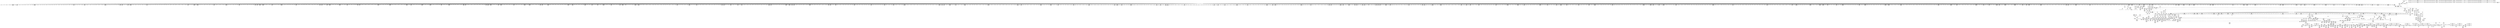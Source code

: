 digraph {
	CE0x3bf5420 [shape=record,shape=Mrecord,label="{CE0x3bf5420|272:_i8*,_:_CRE_401,402_}"]
	CE0x3c02be0 [shape=record,shape=Mrecord,label="{CE0x3c02be0|272:_i8*,_:_CRE_48,56_|*MultipleSource*|*LoadInst*|security/selinux/hooks.c,1714|security/selinux/hooks.c,1714}"]
	CE0x3c6eac0 [shape=record,shape=Mrecord,label="{CE0x3c6eac0|may_create:tmp31|security/selinux/hooks.c,1725}"]
	CE0x3bfd160 [shape=record,shape=Mrecord,label="{CE0x3bfd160|272:_i8*,_:_CRE_1241,1242_}"]
	CE0x3bf80c0 [shape=record,shape=Mrecord,label="{CE0x3bf80c0|272:_i8*,_:_CRE_443,444_}"]
	CE0x3bfb4c0 [shape=record,shape=Mrecord,label="{CE0x3bfb4c0|272:_i8*,_:_CRE_392,393_}"]
	CE0x3c96d60 [shape=record,shape=Mrecord,label="{CE0x3c96d60|may_create:tobool19|security/selinux/hooks.c,1728|*SummSource*}"]
	CE0x3bd0b50 [shape=record,shape=Mrecord,label="{CE0x3bd0b50|272:_i8*,_:_CRE_1336,1337_}"]
	CE0x3bdc730 [shape=record,shape=Mrecord,label="{CE0x3bdc730|may_create:if.then24|*SummSink*}"]
	CE0x3b7f6b0 [shape=record,shape=Mrecord,label="{CE0x3b7f6b0|selinux_inode_create:entry|*SummSink*}"]
	CE0x3bc8d50 [shape=record,shape=Mrecord,label="{CE0x3bc8d50|_call_void_lockdep_rcu_suspicious(i8*_getelementptr_inbounds_(_25_x_i8_,_25_x_i8_*_.str3,_i32_0,_i32_0),_i32_1706,_i8*_getelementptr_inbounds_(_45_x_i8_,_45_x_i8_*_.str12,_i32_0,_i32_0))_#10,_!dbg_!27731|security/selinux/hooks.c,1706}"]
	CE0x3bcb250 [shape=record,shape=Mrecord,label="{CE0x3bcb250|40:_%struct.super_block*,_56:_i8*,_:_CRE_336,344_|*MultipleSource*|Function::may_create&Arg::dir::|Function::selinux_inode_create&Arg::dir::|security/selinux/hooks.c,1713}"]
	CE0x3bfe260 [shape=record,shape=Mrecord,label="{CE0x3bfe260|272:_i8*,_:_CRE_1257,1258_}"]
	CE0x3bb3440 [shape=record,shape=Mrecord,label="{CE0x3bb3440|40:_%struct.super_block*,_56:_i8*,_:_CRE_191,192_}"]
	CE0x3bce500 [shape=record,shape=Mrecord,label="{CE0x3bce500|40:_%struct.super_block*,_56:_i8*,_:_CRE_482,483_}"]
	CE0x3cc2a80 [shape=record,shape=Mrecord,label="{CE0x3cc2a80|may_create:tmp66|security/selinux/hooks.c,1742}"]
	CE0x3bfe370 [shape=record,shape=Mrecord,label="{CE0x3bfe370|272:_i8*,_:_CRE_1258,1259_}"]
	CE0x3c925e0 [shape=record,shape=Mrecord,label="{CE0x3c925e0|VOIDTB_TE:_CE_157,158_}"]
	CE0x3c05ff0 [shape=record,shape=Mrecord,label="{CE0x3c05ff0|272:_i8*,_:_CRE_280,288_|*MultipleSource*|*LoadInst*|security/selinux/hooks.c,1714|security/selinux/hooks.c,1714}"]
	CE0x3bccad0 [shape=record,shape=Mrecord,label="{CE0x3bccad0|40:_%struct.super_block*,_56:_i8*,_:_CRE_432,440_|*MultipleSource*|Function::may_create&Arg::dir::|Function::selinux_inode_create&Arg::dir::|security/selinux/hooks.c,1713}"]
	CE0x3c6cbe0 [shape=record,shape=Mrecord,label="{CE0x3c6cbe0|28:_i32,_:_CRE_168,184_|*MultipleSource*|*LoadInst*|security/selinux/hooks.c,1713|security/selinux/hooks.c,1713|security/selinux/hooks.c,1722}"]
	CE0x3bf6c90 [shape=record,shape=Mrecord,label="{CE0x3bf6c90|272:_i8*,_:_CRE_424,425_}"]
	CE0x3b8e300 [shape=record,shape=Mrecord,label="{CE0x3b8e300|GLOBAL:lockdep_rcu_suspicious|*Constant*|*SummSink*}"]
	CE0x3bf6eb0 [shape=record,shape=Mrecord,label="{CE0x3bf6eb0|272:_i8*,_:_CRE_426,427_}"]
	CE0x3bf4c00 [shape=record,shape=Mrecord,label="{CE0x3bf4c00|may_create:tmp22|*LoadInst*|security/selinux/hooks.c,1713}"]
	CE0x3bb2e40 [shape=record,shape=Mrecord,label="{CE0x3bb2e40|40:_%struct.super_block*,_56:_i8*,_:_CRE_183,184_}"]
	CE0x3bf7510 [shape=record,shape=Mrecord,label="{CE0x3bf7510|272:_i8*,_:_CRE_432,433_}"]
	CE0x3bfa730 [shape=record,shape=Mrecord,label="{CE0x3bfa730|272:_i8*,_:_CRE_544,552_|*MultipleSource*|*LoadInst*|security/selinux/hooks.c,1714|security/selinux/hooks.c,1714}"]
	CE0x3c658e0 [shape=record,shape=Mrecord,label="{CE0x3c658e0|may_create:tmp58|security/selinux/hooks.c,1736|*SummSource*}"]
	CE0x3c75400 [shape=record,shape=Mrecord,label="{CE0x3c75400|may_create:create_sid|security/selinux/hooks.c,1717}"]
	CE0x3c67960 [shape=record,shape=Mrecord,label="{CE0x3c67960|may_create:tmp62|security/selinux/hooks.c,1739}"]
	CE0x3bfc4a0 [shape=record,shape=Mrecord,label="{CE0x3bfc4a0|272:_i8*,_:_CRE_1229,1230_}"]
	CE0x3c0d4b0 [shape=record,shape=Mrecord,label="{CE0x3c0d4b0|272:_i8*,_:_CRE_626,627_}"]
	CE0x3c6c9e0 [shape=record,shape=Mrecord,label="{CE0x3c6c9e0|28:_i32,_:_CRE_160,168_|*MultipleSource*|*LoadInst*|security/selinux/hooks.c,1713|security/selinux/hooks.c,1713|security/selinux/hooks.c,1722}"]
	CE0x3c5b7c0 [shape=record,shape=Mrecord,label="{CE0x3c5b7c0|272:_i8*,_:_CRE_1626,1627_}"]
	CE0x3c64490 [shape=record,shape=Mrecord,label="{CE0x3c64490|may_create:tmp26|security/selinux/hooks.c,1714|*SummSink*}"]
	CE0x3ca9300 [shape=record,shape=Mrecord,label="{CE0x3ca9300|may_create:call27|security/selinux/hooks.c,1735|*SummSink*}"]
	CE0x3bd25e0 [shape=record,shape=Mrecord,label="{CE0x3bd25e0|272:_i8*,_:_CRE_1361,1362_}"]
	CE0x3c019c0 [shape=record,shape=Mrecord,label="{CE0x3c019c0|272:_i8*,_:_CRE_1328,1329_}"]
	CE0x3bfcb00 [shape=record,shape=Mrecord,label="{CE0x3bfcb00|272:_i8*,_:_CRE_1235,1236_}"]
	CE0x3b8cc20 [shape=record,shape=Mrecord,label="{CE0x3b8cc20|i32_128|*Constant*|*SummSink*}"]
	CE0x3b8e290 [shape=record,shape=Mrecord,label="{CE0x3b8e290|GLOBAL:lockdep_rcu_suspicious|*Constant*|*SummSource*}"]
	CE0x3cab9e0 [shape=record,shape=Mrecord,label="{CE0x3cab9e0|i64*_getelementptr_inbounds_(_26_x_i64_,_26_x_i64_*___llvm_gcov_ctr217,_i64_0,_i64_20)|*Constant*}"]
	CE0x3c7aa30 [shape=record,shape=Mrecord,label="{CE0x3c7aa30|may_create:sid13|security/selinux/hooks.c,1722|*SummSink*}"]
	CE0x3bcc210 [shape=record,shape=Mrecord,label="{CE0x3bcc210|40:_%struct.super_block*,_56:_i8*,_:_CRE_400,408_|*MultipleSource*|Function::may_create&Arg::dir::|Function::selinux_inode_create&Arg::dir::|security/selinux/hooks.c,1713}"]
	CE0x3bff140 [shape=record,shape=Mrecord,label="{CE0x3bff140|272:_i8*,_:_CRE_1271,1272_}"]
	CE0x3c78f30 [shape=record,shape=Mrecord,label="{CE0x3c78f30|may_create:u|security/selinux/hooks.c,1720}"]
	CE0x3bdfdb0 [shape=record,shape=Mrecord,label="{CE0x3bdfdb0|VOIDTB_TE:_CE_218,219_}"]
	CE0x3c92d50 [shape=record,shape=Mrecord,label="{CE0x3c92d50|VOIDTB_TE:_CE_164,165_}"]
	CE0x3bf7fb0 [shape=record,shape=Mrecord,label="{CE0x3bf7fb0|272:_i8*,_:_CRE_442,443_}"]
	CE0x3c0ed00 [shape=record,shape=Mrecord,label="{CE0x3c0ed00|272:_i8*,_:_CRE_720,736_|*MultipleSource*|*LoadInst*|security/selinux/hooks.c,1714|security/selinux/hooks.c,1714}"]
	CE0x3c7f160 [shape=record,shape=Mrecord,label="{CE0x3c7f160|i64_14|*Constant*|*SummSink*}"]
	CE0x3bd32e0 [shape=record,shape=Mrecord,label="{CE0x3bd32e0|get_current:entry|*SummSource*}"]
	CE0x3c7ce60 [shape=record,shape=Mrecord,label="{CE0x3c7ce60|may_create:tmp35|security/selinux/hooks.c,1726|*SummSource*}"]
	CE0x3bcad00 [shape=record,shape=Mrecord,label="{CE0x3bcad00|40:_%struct.super_block*,_56:_i8*,_:_CRE_311,312_}"]
	CE0x3bf5640 [shape=record,shape=Mrecord,label="{CE0x3bf5640|272:_i8*,_:_CRE_403,404_}"]
	CE0x3bab890 [shape=record,shape=Mrecord,label="{CE0x3bab890|_call_void_mcount()_#3|*SummSource*}"]
	CE0x3bb0550 [shape=record,shape=Mrecord,label="{CE0x3bb0550|40:_%struct.super_block*,_56:_i8*,_:_CRE_275,276_}"]
	CE0x3b7f380 [shape=record,shape=Mrecord,label="{CE0x3b7f380|may_create:newsid|security/selinux/hooks.c, 1709}"]
	CE0x3ba1780 [shape=record,shape=Mrecord,label="{CE0x3ba1780|avc_has_perm:entry|*SummSource*}"]
	CE0x3b945f0 [shape=record,shape=Mrecord,label="{CE0x3b945f0|may_create:dir|Function::may_create&Arg::dir::|*SummSink*}"]
	CE0x3befb30 [shape=record,shape=Mrecord,label="{CE0x3befb30|40:_%struct.super_block*,_56:_i8*,_:_CRE_893,894_}"]
	CE0x3bdd880 [shape=record,shape=Mrecord,label="{CE0x3bdd880|VOIDTB_TE:_CE_183,184_}"]
	CE0x3b932c0 [shape=record,shape=Mrecord,label="{CE0x3b932c0|_ret_i32_%retval.0,_!dbg_!27798|security/selinux/hooks.c,1742|*SummSink*}"]
	CE0x3bb4280 [shape=record,shape=Mrecord,label="{CE0x3bb4280|40:_%struct.super_block*,_56:_i8*,_:_CRE_216,224_|*MultipleSource*|Function::may_create&Arg::dir::|Function::selinux_inode_create&Arg::dir::|security/selinux/hooks.c,1713}"]
	CE0x3c69c30 [shape=record,shape=Mrecord,label="{CE0x3c69c30|28:_i32,_:_CRE_84,85_}"]
	CE0x3c08c00 [shape=record,shape=Mrecord,label="{CE0x3c08c00|272:_i8*,_:_CRE_8,16_|*MultipleSource*|*LoadInst*|security/selinux/hooks.c,1714|security/selinux/hooks.c,1714}"]
	CE0x5878090 [shape=record,shape=Mrecord,label="{CE0x5878090|i64*_getelementptr_inbounds_(_2_x_i64_,_2_x_i64_*___llvm_gcov_ctr216,_i64_0,_i64_1)|*Constant*|*SummSink*}"]
	CE0x3bf0170 [shape=record,shape=Mrecord,label="{CE0x3bf0170|40:_%struct.super_block*,_56:_i8*,_:_CRE_898,899_}"]
	CE0x3b92a00 [shape=record,shape=Mrecord,label="{CE0x3b92a00|may_create:if.then29}"]
	CE0x3c0d3a0 [shape=record,shape=Mrecord,label="{CE0x3c0d3a0|272:_i8*,_:_CRE_625,626_}"]
	CE0x3c7fed0 [shape=record,shape=Mrecord,label="{CE0x3c7fed0|may_create:tmp39|security/selinux/hooks.c,1728|*SummSink*}"]
	CE0x3bf8fa0 [shape=record,shape=Mrecord,label="{CE0x3bf8fa0|272:_i8*,_:_CRE_457,458_}"]
	CE0x3c020b0 [shape=record,shape=Mrecord,label="{CE0x3c020b0|may_create:i_sb|security/selinux/hooks.c,1714}"]
	CE0x3c96ee0 [shape=record,shape=Mrecord,label="{CE0x3c96ee0|i64_16|*Constant*}"]
	CE0x3c7b1a0 [shape=record,shape=Mrecord,label="{CE0x3c7b1a0|28:_i32,_:_CRE_62,63_}"]
	CE0x3bb07d0 [shape=record,shape=Mrecord,label="{CE0x3bb07d0|40:_%struct.super_block*,_56:_i8*,_:_CRE_277,278_}"]
	CE0x3bd1700 [shape=record,shape=Mrecord,label="{CE0x3bd1700|272:_i8*,_:_CRE_1347,1348_}"]
	CE0x3b9b190 [shape=record,shape=Mrecord,label="{CE0x3b9b190|may_create:tmp8|security/selinux/hooks.c,1706|*SummSource*}"]
	CE0x3c90210 [shape=record,shape=Mrecord,label="{CE0x3c90210|may_create:tmp46|security/selinux/hooks.c,1729|*SummSource*}"]
	CE0x3ba9010 [shape=record,shape=Mrecord,label="{CE0x3ba9010|i64_2|*Constant*|*SummSource*}"]
	CE0x3bda450 [shape=record,shape=Mrecord,label="{CE0x3bda450|28:_i32,_:_CRE_17,18_}"]
	CE0x3bebc00 [shape=record,shape=Mrecord,label="{CE0x3bebc00|40:_%struct.super_block*,_56:_i8*,_:_CRE_768,776_|*MultipleSource*|Function::may_create&Arg::dir::|Function::selinux_inode_create&Arg::dir::|security/selinux/hooks.c,1713}"]
	CE0x3b9c9a0 [shape=record,shape=Mrecord,label="{CE0x3b9c9a0|may_create:tmp6|security/selinux/hooks.c,1706|*SummSource*}"]
	CE0x3be5730 [shape=record,shape=Mrecord,label="{CE0x3be5730|40:_%struct.super_block*,_56:_i8*,_:_CRE_574,575_}"]
	CE0x3bf4e80 [shape=record,shape=Mrecord,label="{CE0x3bf4e80|may_create:tmp22|*LoadInst*|security/selinux/hooks.c,1713|*SummSource*}"]
	CE0x3b93430 [shape=record,shape=Mrecord,label="{CE0x3b93430|may_create:land.lhs.true|*SummSource*}"]
	CE0x3bf8830 [shape=record,shape=Mrecord,label="{CE0x3bf8830|272:_i8*,_:_CRE_450,451_}"]
	CE0x3c0cf60 [shape=record,shape=Mrecord,label="{CE0x3c0cf60|272:_i8*,_:_CRE_621,622_}"]
	CE0x3c5d580 [shape=record,shape=Mrecord,label="{CE0x3c5d580|272:_i8*,_:_CRE_1654,1655_}"]
	CE0x3bb0910 [shape=record,shape=Mrecord,label="{CE0x3bb0910|40:_%struct.super_block*,_56:_i8*,_:_CRE_278,279_}"]
	CE0x3bfdc00 [shape=record,shape=Mrecord,label="{CE0x3bfdc00|272:_i8*,_:_CRE_1251,1252_}"]
	CE0x3bda950 [shape=record,shape=Mrecord,label="{CE0x3bda950|28:_i32,_:_CRE_22,23_}"]
	CE0x3c5dbe0 [shape=record,shape=Mrecord,label="{CE0x3c5dbe0|272:_i8*,_:_CRE_1660,1661_}"]
	CE0x3c90fd0 [shape=record,shape=Mrecord,label="{CE0x3c90fd0|may_create:tmp42|security/selinux/hooks.c,1728}"]
	CE0x3bd13d0 [shape=record,shape=Mrecord,label="{CE0x3bd13d0|272:_i8*,_:_CRE_1344,1345_}"]
	CE0x3c007b0 [shape=record,shape=Mrecord,label="{CE0x3c007b0|272:_i8*,_:_CRE_1311,1312_}"]
	CE0x3ba5a60 [shape=record,shape=Mrecord,label="{CE0x3ba5a60|get_current:bb|*SummSource*}"]
	CE0x3be90b0 [shape=record,shape=Mrecord,label="{CE0x3be90b0|40:_%struct.super_block*,_56:_i8*,_:_CRE_620,621_}"]
	CE0x3bfe8c0 [shape=record,shape=Mrecord,label="{CE0x3bfe8c0|272:_i8*,_:_CRE_1263,1264_}"]
	CE0x3c7bd20 [shape=record,shape=Mrecord,label="{CE0x3c7bd20|may_create:sid11|security/selinux/hooks.c,1716|*SummSink*}"]
	CE0x3bf6a70 [shape=record,shape=Mrecord,label="{CE0x3bf6a70|272:_i8*,_:_CRE_422,423_}"]
	CE0x3c95c70 [shape=record,shape=Mrecord,label="{CE0x3c95c70|VOIDTB_TE:_CE_80,88_|*MultipleSource*|Function::may_create&Arg::dentry::|Function::selinux_inode_create&Arg::dentry::|security/selinux/hooks.c,1730}"]
	CE0x3c7c2f0 [shape=record,shape=Mrecord,label="{CE0x3c7c2f0|i32_3|*Constant*}"]
	CE0x3c6b940 [shape=record,shape=Mrecord,label="{CE0x3c6b940|28:_i32,_:_CRE_112,113_}"]
	CE0x3bd1a30 [shape=record,shape=Mrecord,label="{CE0x3bd1a30|272:_i8*,_:_CRE_1350,1351_}"]
	CE0x3bb9a40 [shape=record,shape=Mrecord,label="{CE0x3bb9a40|i32_10|*Constant*|*SummSource*}"]
	CE0x3c7ccc0 [shape=record,shape=Mrecord,label="{CE0x3c7ccc0|may_create:tmp35|security/selinux/hooks.c,1726}"]
	CE0x3bb2cc0 [shape=record,shape=Mrecord,label="{CE0x3bb2cc0|40:_%struct.super_block*,_56:_i8*,_:_CRE_181,182_}"]
	CE0x3c5e460 [shape=record,shape=Mrecord,label="{CE0x3c5e460|272:_i8*,_:_CRE_1668,1669_}"]
	CE0x3bdedc0 [shape=record,shape=Mrecord,label="{CE0x3bdedc0|VOIDTB_TE:_CE_203,204_}"]
	CE0x3c6f4c0 [shape=record,shape=Mrecord,label="{CE0x3c6f4c0|may_create:tmp30|security/selinux/hooks.c,1725|*SummSink*}"]
	CE0x3c61840 [shape=record,shape=Mrecord,label="{CE0x3c61840|272:_i8*,_:_CRE_1832,1840_|*MultipleSource*|*LoadInst*|security/selinux/hooks.c,1714|security/selinux/hooks.c,1714}"]
	CE0x3b8ed50 [shape=record,shape=Mrecord,label="{CE0x3b8ed50|i8*_getelementptr_inbounds_(_45_x_i8_,_45_x_i8_*_.str12,_i32_0,_i32_0)|*Constant*|*SummSink*}"]
	CE0x3bff360 [shape=record,shape=Mrecord,label="{CE0x3bff360|272:_i8*,_:_CRE_1273,1274_}"]
	CE0x3c00f20 [shape=record,shape=Mrecord,label="{CE0x3c00f20|272:_i8*,_:_CRE_1318,1319_}"]
	CE0x3c0c2a0 [shape=record,shape=Mrecord,label="{CE0x3c0c2a0|272:_i8*,_:_CRE_609,610_}"]
	CE0x3be8bb0 [shape=record,shape=Mrecord,label="{CE0x3be8bb0|40:_%struct.super_block*,_56:_i8*,_:_CRE_616,617_}"]
	CE0x3c914f0 [shape=record,shape=Mrecord,label="{CE0x3c914f0|VOIDTB_TE:_CE_0,4_|*MultipleSource*|Function::may_create&Arg::dentry::|Function::selinux_inode_create&Arg::dentry::|security/selinux/hooks.c,1730}"]
	CE0x3c63110 [shape=record,shape=Mrecord,label="{CE0x3c63110|272:_i8*,_:_CRE_1920,1928_|*MultipleSource*|*LoadInst*|security/selinux/hooks.c,1714|security/selinux/hooks.c,1714}"]
	CE0x3c7a740 [shape=record,shape=Mrecord,label="{CE0x3c7a740|may_create:sid13|security/selinux/hooks.c,1722}"]
	CE0x3bb4640 [shape=record,shape=Mrecord,label="{CE0x3bb4640|i64*_getelementptr_inbounds_(_2_x_i64_,_2_x_i64_*___llvm_gcov_ctr98,_i64_0,_i64_1)|*Constant*}"]
	CE0x3bf2d30 [shape=record,shape=Mrecord,label="{CE0x3bf2d30|40:_%struct.super_block*,_56:_i8*,_:_CRE_933,934_}"]
	CE0x3bc9e00 [shape=record,shape=Mrecord,label="{CE0x3bc9e00|40:_%struct.super_block*,_56:_i8*,_:_CRE_299,300_}"]
	CE0x3c5b020 [shape=record,shape=Mrecord,label="{CE0x3c5b020|272:_i8*,_:_CRE_1620,1621_}"]
	CE0x3c6e840 [shape=record,shape=Mrecord,label="{CE0x3c6e840|i64_11|*Constant*}"]
	CE0x3c0be60 [shape=record,shape=Mrecord,label="{CE0x3c0be60|272:_i8*,_:_CRE_605,606_}"]
	CE0x3c67f30 [shape=record,shape=Mrecord,label="{CE0x3c67f30|i64*_getelementptr_inbounds_(_26_x_i64_,_26_x_i64_*___llvm_gcov_ctr217,_i64_0,_i64_24)|*Constant*|*SummSource*}"]
	CE0x3b83da0 [shape=record,shape=Mrecord,label="{CE0x3b83da0|GLOBAL:__llvm_gcov_ctr217|Global_var:__llvm_gcov_ctr217}"]
	CE0x3bda650 [shape=record,shape=Mrecord,label="{CE0x3bda650|28:_i32,_:_CRE_19,20_}"]
	CE0x3b99910 [shape=record,shape=Mrecord,label="{CE0x3b99910|i32_22|*Constant*|*SummSink*}"]
	CE0x3bce280 [shape=record,shape=Mrecord,label="{CE0x3bce280|40:_%struct.super_block*,_56:_i8*,_:_CRE_480,481_}"]
	CE0x3be63b0 [shape=record,shape=Mrecord,label="{CE0x3be63b0|40:_%struct.super_block*,_56:_i8*,_:_CRE_584,585_}"]
	CE0x3b91d50 [shape=record,shape=Mrecord,label="{CE0x3b91d50|_call_void_mcount()_#3}"]
	CE0x3becb80 [shape=record,shape=Mrecord,label="{CE0x3becb80|40:_%struct.super_block*,_56:_i8*,_:_CRE_832,840_|*MultipleSource*|Function::may_create&Arg::dir::|Function::selinux_inode_create&Arg::dir::|security/selinux/hooks.c,1713}"]
	CE0x3bf7620 [shape=record,shape=Mrecord,label="{CE0x3bf7620|272:_i8*,_:_CRE_433,434_}"]
	CE0x3badab0 [shape=record,shape=Mrecord,label="{CE0x3badab0|may_create:do.body|*SummSource*}"]
	CE0x3bdbb20 [shape=record,shape=Mrecord,label="{CE0x3bdbb20|28:_i32,_:_CRE_55,56_}"]
	CE0x3c73dd0 [shape=record,shape=Mrecord,label="{CE0x3c73dd0|avc_has_perm:entry}"]
	CE0x3c6bd80 [shape=record,shape=Mrecord,label="{CE0x3c6bd80|28:_i32,_:_CRE_116,117_}"]
	CE0x3c5e9b0 [shape=record,shape=Mrecord,label="{CE0x3c5e9b0|272:_i8*,_:_CRE_1673,1674_}"]
	CE0x3c01690 [shape=record,shape=Mrecord,label="{CE0x3c01690|272:_i8*,_:_CRE_1325,1326_}"]
	CE0x3b8a290 [shape=record,shape=Mrecord,label="{CE0x3b8a290|may_create:entry|*SummSink*}"]
	CE0x3c07b20 [shape=record,shape=Mrecord,label="{CE0x3c07b20|272:_i8*,_:_CRE_394,395_}"]
	CE0x3c0b2b0 [shape=record,shape=Mrecord,label="{CE0x3c0b2b0|272:_i8*,_:_CRE_594,595_}"]
	CE0x3cc6ae0 [shape=record,shape=Mrecord,label="{CE0x3cc6ae0|i64*_getelementptr_inbounds_(_2_x_i64_,_2_x_i64_*___llvm_gcov_ctr98,_i64_0,_i64_0)|*Constant*}"]
	CE0x3b9a480 [shape=record,shape=Mrecord,label="{CE0x3b9a480|get_current:tmp2|*SummSink*}"]
	CE0x3bffe50 [shape=record,shape=Mrecord,label="{CE0x3bffe50|272:_i8*,_:_CRE_1296,1300_|*MultipleSource*|*LoadInst*|security/selinux/hooks.c,1714|security/selinux/hooks.c,1714}"]
	CE0x3b897e0 [shape=record,shape=Mrecord,label="{CE0x3b897e0|may_create:tmp23|security/selinux/hooks.c,1713}"]
	CE0x3c0e220 [shape=record,shape=Mrecord,label="{CE0x3c0e220|272:_i8*,_:_CRE_664,672_|*MultipleSource*|*LoadInst*|security/selinux/hooks.c,1714|security/selinux/hooks.c,1714}"]
	CE0x3c7dfa0 [shape=record,shape=Mrecord,label="{CE0x3c7dfa0|may_create:tobool18|security/selinux/hooks.c,1728|*SummSink*}"]
	CE0x3c0fbe0 [shape=record,shape=Mrecord,label="{CE0x3c0fbe0|272:_i8*,_:_CRE_1215,1216_}"]
	CE0x3bfd9e0 [shape=record,shape=Mrecord,label="{CE0x3bfd9e0|272:_i8*,_:_CRE_1249,1250_}"]
	CE0x3bfa390 [shape=record,shape=Mrecord,label="{CE0x3bfa390|272:_i8*,_:_CRE_528,536_|*MultipleSource*|*LoadInst*|security/selinux/hooks.c,1714|security/selinux/hooks.c,1714}"]
	CE0x3cab4b0 [shape=record,shape=Mrecord,label="{CE0x3cab4b0|may_create:tmp52|security/selinux/hooks.c,1732|*SummSink*}"]
	CE0x3be9c00 [shape=record,shape=Mrecord,label="{CE0x3be9c00|40:_%struct.super_block*,_56:_i8*,_:_CRE_656,664_|*MultipleSource*|Function::may_create&Arg::dir::|Function::selinux_inode_create&Arg::dir::|security/selinux/hooks.c,1713}"]
	CE0x3c62320 [shape=record,shape=Mrecord,label="{CE0x3c62320|272:_i8*,_:_CRE_1874,1875_}"]
	CE0x3be8070 [shape=record,shape=Mrecord,label="{CE0x3be8070|40:_%struct.super_block*,_56:_i8*,_:_CRE_607,608_}"]
	CE0x3c75200 [shape=record,shape=Mrecord,label="{CE0x3c75200|may_create:create_sid|security/selinux/hooks.c,1717|*SummSink*}"]
	CE0x3c0b6f0 [shape=record,shape=Mrecord,label="{CE0x3c0b6f0|272:_i8*,_:_CRE_598,599_}"]
	CE0x3b8af70 [shape=record,shape=Mrecord,label="{CE0x3b8af70|may_create:dentry12|security/selinux/hooks.c,1720|*SummSource*}"]
	CE0x3c09600 [shape=record,shape=Mrecord,label="{CE0x3c09600|272:_i8*,_:_CRE_567,568_}"]
	CE0x3bd8ec0 [shape=record,shape=Mrecord,label="{CE0x3bd8ec0|40:_%struct.super_block*,_56:_i8*,_:_CRE_254,255_}"]
	CE0x3c5c040 [shape=record,shape=Mrecord,label="{CE0x3c5c040|272:_i8*,_:_CRE_1634,1635_}"]
	CE0x3c7e7c0 [shape=record,shape=Mrecord,label="{CE0x3c7e7c0|i64_13|*Constant*|*SummSource*}"]
	"CONST[source:1(input),value:2(dynamic)][purpose:{object}][SrcIdx:12]"
	CE0x3c952b0 [shape=record,shape=Mrecord,label="{CE0x3c952b0|VOIDTB_TE:_CE_151,152_}"]
	CE0x3bd2a10 [shape=record,shape=Mrecord,label="{CE0x3bd2a10|get_current:tmp3|*SummSource*}"]
	CE0x3c609c0 [shape=record,shape=Mrecord,label="{CE0x3c609c0|272:_i8*,_:_CRE_1768,1776_|*MultipleSource*|*LoadInst*|security/selinux/hooks.c,1714|security/selinux/hooks.c,1714}"]
	CE0x3bdbec0 [shape=record,shape=Mrecord,label="{CE0x3bdbec0|28:_i32,_:_CRE_59,60_}"]
	CE0x3b8ebd0 [shape=record,shape=Mrecord,label="{CE0x3b8ebd0|i8*_getelementptr_inbounds_(_45_x_i8_,_45_x_i8_*_.str12,_i32_0,_i32_0)|*Constant*}"]
	CE0x3bdb980 [shape=record,shape=Mrecord,label="{CE0x3bdb980|28:_i32,_:_CRE_53,54_}"]
	CE0x3bfbe40 [shape=record,shape=Mrecord,label="{CE0x3bfbe40|272:_i8*,_:_CRE_1223,1224_}"]
	CE0x3baac60 [shape=record,shape=Mrecord,label="{CE0x3baac60|_ret_i32_%call,_!dbg_!27715|security/selinux/hooks.c,2764}"]
	CE0x3c0d180 [shape=record,shape=Mrecord,label="{CE0x3c0d180|272:_i8*,_:_CRE_623,624_}"]
	CE0x3bfde20 [shape=record,shape=Mrecord,label="{CE0x3bfde20|272:_i8*,_:_CRE_1253,1254_}"]
	CE0x3c7ba40 [shape=record,shape=Mrecord,label="{CE0x3c7ba40|may_create:sid11|security/selinux/hooks.c,1716}"]
	CE0x3c5ef00 [shape=record,shape=Mrecord,label="{CE0x3c5ef00|272:_i8*,_:_CRE_1678,1679_}"]
	CE0x3c92b30 [shape=record,shape=Mrecord,label="{CE0x3c92b30|VOIDTB_TE:_CE_162,163_}"]
	CE0x3bfc170 [shape=record,shape=Mrecord,label="{CE0x3bfc170|272:_i8*,_:_CRE_1226,1227_}"]
	CE0x3c69330 [shape=record,shape=Mrecord,label="{CE0x3c69330|28:_i32,_:_CRE_75,76_}"]
	CE0x3bf6740 [shape=record,shape=Mrecord,label="{CE0x3bf6740|272:_i8*,_:_CRE_419,420_}"]
	CE0x3bdaa50 [shape=record,shape=Mrecord,label="{CE0x3bdaa50|28:_i32,_:_CRE_23,24_}"]
	CE0x3c916e0 [shape=record,shape=Mrecord,label="{CE0x3c916e0|VOIDTB_TE:_CE_16,24_|*MultipleSource*|Function::may_create&Arg::dentry::|Function::selinux_inode_create&Arg::dentry::|security/selinux/hooks.c,1730}"]
	CE0x3c71f80 [shape=record,shape=Mrecord,label="{CE0x3c71f80|avc_has_perm:tclass|Function::avc_has_perm&Arg::tclass::|*SummSource*}"]
	CE0x3c5dad0 [shape=record,shape=Mrecord,label="{CE0x3c5dad0|272:_i8*,_:_CRE_1659,1660_}"]
	CE0x3b9c480 [shape=record,shape=Mrecord,label="{CE0x3b9c480|GLOBAL:may_create.__warned|Global_var:may_create.__warned}"]
	CE0x3bff7a0 [shape=record,shape=Mrecord,label="{CE0x3bff7a0|272:_i8*,_:_CRE_1277,1278_}"]
	CE0x3bf1a70 [shape=record,shape=Mrecord,label="{CE0x3bf1a70|40:_%struct.super_block*,_56:_i8*,_:_CRE_918,919_}"]
	CE0x3bfb8f0 [shape=record,shape=Mrecord,label="{CE0x3bfb8f0|272:_i8*,_:_CRE_1218,1219_}"]
	CE0x3b91e20 [shape=record,shape=Mrecord,label="{CE0x3b91e20|selinux_inode_create:tmp|*SummSource*}"]
	CE0x3c6f970 [shape=record,shape=Mrecord,label="{CE0x3c6f970|may_create:tmp31|security/selinux/hooks.c,1725|*SummSink*}"]
	CE0x3bb1a90 [shape=record,shape=Mrecord,label="{CE0x3bb1a90|40:_%struct.super_block*,_56:_i8*,_:_CRE_292,293_}"]
	CE0x3bee730 [shape=record,shape=Mrecord,label="{CE0x3bee730|40:_%struct.super_block*,_56:_i8*,_:_CRE_877,878_}"]
	CE0x3bf3dc0 [shape=record,shape=Mrecord,label="{CE0x3bf3dc0|40:_%struct.super_block*,_56:_i8*,_:_CRE_978,979_}"]
	CE0x3c7e750 [shape=record,shape=Mrecord,label="{CE0x3c7e750|i64_13|*Constant*}"]
	CE0x3bf2330 [shape=record,shape=Mrecord,label="{CE0x3bf2330|40:_%struct.super_block*,_56:_i8*,_:_CRE_925,926_}"]
	CE0x3c06730 [shape=record,shape=Mrecord,label="{CE0x3c06730|272:_i8*,_:_CRE_312,320_|*MultipleSource*|*LoadInst*|security/selinux/hooks.c,1714|security/selinux/hooks.c,1714}"]
	CE0x3bf81d0 [shape=record,shape=Mrecord,label="{CE0x3bf81d0|272:_i8*,_:_CRE_444,445_}"]
	CE0x3c653b0 [shape=record,shape=Mrecord,label="{CE0x3c653b0|may_create:tmp57|security/selinux/hooks.c,1736|*SummSource*}"]
	CE0x3bdf200 [shape=record,shape=Mrecord,label="{CE0x3bdf200|VOIDTB_TE:_CE_207,208_}"]
	CE0x3c64d50 [shape=record,shape=Mrecord,label="{CE0x3c64d50|i64_22|*Constant*|*SummSink*}"]
	CE0x3c018b0 [shape=record,shape=Mrecord,label="{CE0x3c018b0|272:_i8*,_:_CRE_1327,1328_}"]
	CE0x3bf45b0 [shape=record,shape=Mrecord,label="{CE0x3bf45b0|40:_%struct.super_block*,_56:_i8*,_:_CRE_984,988_|*MultipleSource*|Function::may_create&Arg::dir::|Function::selinux_inode_create&Arg::dir::|security/selinux/hooks.c,1713}"]
	CE0x3bdea90 [shape=record,shape=Mrecord,label="{CE0x3bdea90|VOIDTB_TE:_CE_200,201_}"]
	CE0x3c947d0 [shape=record,shape=Mrecord,label="{CE0x3c947d0|VOIDTB_TE:_CE_144,145_}"]
	CE0x3c70300 [shape=record,shape=Mrecord,label="{CE0x3c70300|may_create:tmp33|security/selinux/hooks.c,1725|*SummSink*}"]
	CE0x3bcf9d0 [shape=record,shape=Mrecord,label="{CE0x3bcf9d0|40:_%struct.super_block*,_56:_i8*,_:_CRE_528,536_|*MultipleSource*|Function::may_create&Arg::dir::|Function::selinux_inode_create&Arg::dir::|security/selinux/hooks.c,1713}"]
	CE0x3c0cc30 [shape=record,shape=Mrecord,label="{CE0x3c0cc30|272:_i8*,_:_CRE_618,619_}"]
	CE0x3c62150 [shape=record,shape=Mrecord,label="{CE0x3c62150|272:_i8*,_:_CRE_1873,1874_}"]
	CE0x3c938f0 [shape=record,shape=Mrecord,label="{CE0x3c938f0|i32_4|*Constant*|*SummSink*}"]
	CE0x3ca8e30 [shape=record,shape=Mrecord,label="{CE0x3ca8e30|may_create:call27|security/selinux/hooks.c,1735}"]
	CE0x3bafc90 [shape=record,shape=Mrecord,label="{CE0x3bafc90|40:_%struct.super_block*,_56:_i8*,_:_CRE_268,269_}"]
	CE0x3c5bc00 [shape=record,shape=Mrecord,label="{CE0x3c5bc00|272:_i8*,_:_CRE_1630,1631_}"]
	CE0x3bf3fc0 [shape=record,shape=Mrecord,label="{CE0x3bf3fc0|40:_%struct.super_block*,_56:_i8*,_:_CRE_979,980_}"]
	CE0x3c5edf0 [shape=record,shape=Mrecord,label="{CE0x3c5edf0|272:_i8*,_:_CRE_1677,1678_}"]
	CE0x3c073e0 [shape=record,shape=Mrecord,label="{CE0x3c073e0|272:_i8*,_:_CRE_368,372_|*MultipleSource*|*LoadInst*|security/selinux/hooks.c,1714|security/selinux/hooks.c,1714}"]
	CE0x3bdce10 [shape=record,shape=Mrecord,label="{CE0x3bdce10|VOIDTB_TE:_CE_173,174_}"]
	CE0x3bcd610 [shape=record,shape=Mrecord,label="{CE0x3bcd610|40:_%struct.super_block*,_56:_i8*,_:_CRE_472,473_}"]
	CE0x3ba0520 [shape=record,shape=Mrecord,label="{CE0x3ba0520|selinux_inode_create:tmp1}"]
	CE0x3c72510 [shape=record,shape=Mrecord,label="{CE0x3c72510|avc_has_perm:requested|Function::avc_has_perm&Arg::requested::|*SummSink*}"]
	CE0x3be8cf0 [shape=record,shape=Mrecord,label="{CE0x3be8cf0|40:_%struct.super_block*,_56:_i8*,_:_CRE_617,618_}"]
	CE0x3ba0890 [shape=record,shape=Mrecord,label="{CE0x3ba0890|selinux_inode_create:dentry|Function::selinux_inode_create&Arg::dentry::|*SummSink*}"]
	CE0x3bb0b90 [shape=record,shape=Mrecord,label="{CE0x3bb0b90|40:_%struct.super_block*,_56:_i8*,_:_CRE_280,281_}"]
	CE0x3bec000 [shape=record,shape=Mrecord,label="{CE0x3bec000|40:_%struct.super_block*,_56:_i8*,_:_CRE_792,800_|*MultipleSource*|Function::may_create&Arg::dir::|Function::selinux_inode_create&Arg::dir::|security/selinux/hooks.c,1713}"]
	CE0x3ca7e10 [shape=record,shape=Mrecord,label="{CE0x3ca7e10|may_create:tmp54|security/selinux/hooks.c,1733}"]
	CE0x3bb9bc0 [shape=record,shape=Mrecord,label="{CE0x3bb9bc0|i32_10|*Constant*|*SummSink*}"]
	CE0x3c760a0 [shape=record,shape=Mrecord,label="{CE0x3c760a0|may_create:type|security/selinux/hooks.c,1719|*SummSink*}"]
	CE0x3bf7400 [shape=record,shape=Mrecord,label="{CE0x3bf7400|272:_i8*,_:_CRE_431,432_}"]
	CE0x3bfc7d0 [shape=record,shape=Mrecord,label="{CE0x3bfc7d0|272:_i8*,_:_CRE_1232,1233_}"]
	CE0x3be6770 [shape=record,shape=Mrecord,label="{CE0x3be6770|40:_%struct.super_block*,_56:_i8*,_:_CRE_587,588_}"]
	CE0x3b80160 [shape=record,shape=Mrecord,label="{CE0x3b80160|selinux_inode_create:bb}"]
	CE0x3b88ea0 [shape=record,shape=Mrecord,label="{CE0x3b88ea0|may_create:cred|security/selinux/hooks.c,1706|*SummSink*}"]
	CE0x3bf6300 [shape=record,shape=Mrecord,label="{CE0x3bf6300|272:_i8*,_:_CRE_415,416_}"]
	CE0x3bfaca0 [shape=record,shape=Mrecord,label="{CE0x3bfaca0|272:_i8*,_:_CRE_562,563_}"]
	CE0x3c06ca0 [shape=record,shape=Mrecord,label="{CE0x3c06ca0|272:_i8*,_:_CRE_336,344_|*MultipleSource*|*LoadInst*|security/selinux/hooks.c,1714|security/selinux/hooks.c,1714}"]
	CE0x3b91cb0 [shape=record,shape=Mrecord,label="{CE0x3b91cb0|selinux_inode_create:tmp3|*SummSink*}"]
	CE0x3c5f670 [shape=record,shape=Mrecord,label="{CE0x3c5f670|272:_i8*,_:_CRE_1685,1686_}"]
	CE0x3c0bf70 [shape=record,shape=Mrecord,label="{CE0x3c0bf70|272:_i8*,_:_CRE_606,607_}"]
	CE0x3bf83f0 [shape=record,shape=Mrecord,label="{CE0x3bf83f0|272:_i8*,_:_CRE_446,447_}"]
	CE0x3bedbf0 [shape=record,shape=Mrecord,label="{CE0x3bedbf0|40:_%struct.super_block*,_56:_i8*,_:_CRE_868,869_}"]
	CE0x3c08480 [shape=record,shape=Mrecord,label="{CE0x3c08480|i32_8|*Constant*}"]
	CE0x3c7f9a0 [shape=record,shape=Mrecord,label="{CE0x3c7f9a0|may_create:tmp38|security/selinux/hooks.c,1728|*SummSink*}"]
	CE0x3c59520 [shape=record,shape=Mrecord,label="{CE0x3c59520|272:_i8*,_:_CRE_1370,1371_}"]
	CE0x3c68d30 [shape=record,shape=Mrecord,label="{CE0x3c68d30|28:_i32,_:_CRE_69,70_}"]
	CE0x3c71490 [shape=record,shape=Mrecord,label="{CE0x3c71490|avc_has_perm:tsid|Function::avc_has_perm&Arg::tsid::}"]
	CE0x3bd2ef0 [shape=record,shape=Mrecord,label="{CE0x3bd2ef0|GLOBAL:get_current|*Constant*|*SummSource*}"]
	CE0x3bfe7b0 [shape=record,shape=Mrecord,label="{CE0x3bfe7b0|272:_i8*,_:_CRE_1262,1263_}"]
	CE0x3c6e8b0 [shape=record,shape=Mrecord,label="{CE0x3c6e8b0|i64_11|*Constant*|*SummSource*}"]
	CE0x3ba1b40 [shape=record,shape=Mrecord,label="{CE0x3ba1b40|avc_has_perm:ssid|Function::avc_has_perm&Arg::ssid::}"]
	CE0x3c0e790 [shape=record,shape=Mrecord,label="{CE0x3c0e790|272:_i8*,_:_CRE_696,704_|*MultipleSource*|*LoadInst*|security/selinux/hooks.c,1714|security/selinux/hooks.c,1714}"]
	CE0x3c03d80 [shape=record,shape=Mrecord,label="{CE0x3c03d80|272:_i8*,_:_CRE_128,132_|*MultipleSource*|*LoadInst*|security/selinux/hooks.c,1714|security/selinux/hooks.c,1714}"]
	CE0x3bcbfd0 [shape=record,shape=Mrecord,label="{CE0x3bcbfd0|40:_%struct.super_block*,_56:_i8*,_:_CRE_392,400_|*MultipleSource*|Function::may_create&Arg::dir::|Function::selinux_inode_create&Arg::dir::|security/selinux/hooks.c,1713}"]
	CE0x3bcd190 [shape=record,shape=Mrecord,label="{CE0x3bcd190|40:_%struct.super_block*,_56:_i8*,_:_CRE_456,464_|*MultipleSource*|Function::may_create&Arg::dir::|Function::selinux_inode_create&Arg::dir::|security/selinux/hooks.c,1713}"]
	CE0x3c65a60 [shape=record,shape=Mrecord,label="{CE0x3c65a60|may_create:tmp58|security/selinux/hooks.c,1736|*SummSink*}"]
	CE0x3be6c70 [shape=record,shape=Mrecord,label="{CE0x3be6c70|40:_%struct.super_block*,_56:_i8*,_:_CRE_591,592_}"]
	CE0x3b8a390 [shape=record,shape=Mrecord,label="{CE0x3b8a390|may_create:dir|Function::may_create&Arg::dir::}"]
	CE0x3bb2180 [shape=record,shape=Mrecord,label="{CE0x3bb2180|40:_%struct.super_block*,_56:_i8*,_:_CRE_166,167_}"]
	CE0x3bd3070 [shape=record,shape=Mrecord,label="{CE0x3bd3070|GLOBAL:get_current|*Constant*|*SummSink*}"]
	CE0x3c5a950 [shape=record,shape=Mrecord,label="{CE0x3c5a950|272:_i8*,_:_CRE_1600,1604_|*MultipleSource*|*LoadInst*|security/selinux/hooks.c,1714|security/selinux/hooks.c,1714}"]
	CE0x3bdfa80 [shape=record,shape=Mrecord,label="{CE0x3bdfa80|VOIDTB_TE:_CE_215,216_}"]
	CE0x3baa140 [shape=record,shape=Mrecord,label="{CE0x3baa140|may_create:tmp12|security/selinux/hooks.c,1706|*SummSink*}"]
	CE0x3c6ab30 [shape=record,shape=Mrecord,label="{CE0x3c6ab30|28:_i32,_:_CRE_99,100_}"]
	CE0x3bfd270 [shape=record,shape=Mrecord,label="{CE0x3bfd270|272:_i8*,_:_CRE_1242,1243_}"]
	CE0x3bb32c0 [shape=record,shape=Mrecord,label="{CE0x3bb32c0|40:_%struct.super_block*,_56:_i8*,_:_CRE_189,190_}"]
	CE0x3bcedc0 [shape=record,shape=Mrecord,label="{CE0x3bcedc0|40:_%struct.super_block*,_56:_i8*,_:_CRE_496,500_|*MultipleSource*|Function::may_create&Arg::dir::|Function::selinux_inode_create&Arg::dir::|security/selinux/hooks.c,1713}"]
	CE0x3bed400 [shape=record,shape=Mrecord,label="{CE0x3bed400|40:_%struct.super_block*,_56:_i8*,_:_CRE_864,865_}"]
	CE0x3c0c5d0 [shape=record,shape=Mrecord,label="{CE0x3c0c5d0|272:_i8*,_:_CRE_612,613_}"]
	CE0x3c70c40 [shape=record,shape=Mrecord,label="{CE0x3c70c40|may_create:tobool15|security/selinux/hooks.c,1725|*SummSource*}"]
	CE0x3c68a30 [shape=record,shape=Mrecord,label="{CE0x3c68a30|28:_i32,_:_CRE_66,67_}"]
	CE0x3be0630 [shape=record,shape=Mrecord,label="{CE0x3be0630|VOIDTB_TE:_CE_240,248_|*MultipleSource*|Function::may_create&Arg::dentry::|Function::selinux_inode_create&Arg::dentry::|security/selinux/hooks.c,1730}"]
	CE0x3b8c1e0 [shape=record,shape=Mrecord,label="{CE0x3b8c1e0|may_create:sid31|security/selinux/hooks.c,1739|*SummSource*}"]
	CE0x3bf7950 [shape=record,shape=Mrecord,label="{CE0x3bf7950|272:_i8*,_:_CRE_436,437_}"]
	CE0x3bfc280 [shape=record,shape=Mrecord,label="{CE0x3bfc280|272:_i8*,_:_CRE_1227,1228_}"]
	CE0x3c5e8a0 [shape=record,shape=Mrecord,label="{CE0x3c5e8a0|272:_i8*,_:_CRE_1672,1673_}"]
	CE0x3be2460 [shape=record,shape=Mrecord,label="{CE0x3be2460|VOIDTB_TE:_CE_315,316_}"]
	CE0x3c5a210 [shape=record,shape=Mrecord,label="{CE0x3c5a210|272:_i8*,_:_CRE_1568,1584_|*MultipleSource*|*LoadInst*|security/selinux/hooks.c,1714|security/selinux/hooks.c,1714}"]
	CE0x3bede70 [shape=record,shape=Mrecord,label="{CE0x3bede70|40:_%struct.super_block*,_56:_i8*,_:_CRE_870,871_}"]
	CE0x3b80290 [shape=record,shape=Mrecord,label="{CE0x3b80290|selinux_inode_create:entry|*SummSource*}"]
	CE0x3c0c4c0 [shape=record,shape=Mrecord,label="{CE0x3c0c4c0|272:_i8*,_:_CRE_611,612_}"]
	CE0x3bfb050 [shape=record,shape=Mrecord,label="{CE0x3bfb050|272:_i8*,_:_CRE_565,566_}"]
	CE0x3c6bc70 [shape=record,shape=Mrecord,label="{CE0x3c6bc70|28:_i32,_:_CRE_115,116_}"]
	CE0x3ba77e0 [shape=record,shape=Mrecord,label="{CE0x3ba77e0|may_create:tmp20|security/selinux/hooks.c,1706|*SummSink*}"]
	CE0x3c7ea60 [shape=record,shape=Mrecord,label="{CE0x3c7ea60|may_create:tmp38|security/selinux/hooks.c,1728}"]
	CE0x3bf5530 [shape=record,shape=Mrecord,label="{CE0x3bf5530|272:_i8*,_:_CRE_402,403_}"]
	CE0x3bf0030 [shape=record,shape=Mrecord,label="{CE0x3bf0030|40:_%struct.super_block*,_56:_i8*,_:_CRE_897,898_}"]
	CE0x3be7530 [shape=record,shape=Mrecord,label="{CE0x3be7530|40:_%struct.super_block*,_56:_i8*,_:_CRE_598,599_}"]
	CE0x3c5e350 [shape=record,shape=Mrecord,label="{CE0x3c5e350|272:_i8*,_:_CRE_1667,1668_}"]
	CE0x3b9f9a0 [shape=record,shape=Mrecord,label="{CE0x3b9f9a0|40:_%struct.super_block*,_56:_i8*,_:_CRE_162,163_}"]
	CE0x3bad330 [shape=record,shape=Mrecord,label="{CE0x3bad330|may_create:if.end30|*SummSink*}"]
	CE0x3c03640 [shape=record,shape=Mrecord,label="{CE0x3c03640|272:_i8*,_:_CRE_96,104_|*MultipleSource*|*LoadInst*|security/selinux/hooks.c,1714|security/selinux/hooks.c,1714}"]
	CE0x3b8b160 [shape=record,shape=Mrecord,label="{CE0x3b8b160|i64_5|*Constant*|*SummSource*}"]
	CE0x3b92ac0 [shape=record,shape=Mrecord,label="{CE0x3b92ac0|may_create:if.then29|*SummSource*}"]
	CE0x3c04860 [shape=record,shape=Mrecord,label="{CE0x3c04860|272:_i8*,_:_CRE_176,184_|*MultipleSource*|*LoadInst*|security/selinux/hooks.c,1714|security/selinux/hooks.c,1714}"]
	CE0x3bf2e70 [shape=record,shape=Mrecord,label="{CE0x3bf2e70|40:_%struct.super_block*,_56:_i8*,_:_CRE_934,935_}"]
	CE0x3c04fa0 [shape=record,shape=Mrecord,label="{CE0x3c04fa0|272:_i8*,_:_CRE_208,216_|*MultipleSource*|*LoadInst*|security/selinux/hooks.c,1714|security/selinux/hooks.c,1714}"]
	CE0x3c665b0 [shape=record,shape=Mrecord,label="{CE0x3c665b0|may_create:tmp60|security/selinux/hooks.c,1737|*SummSource*}"]
	CE0x3b8bbb0 [shape=record,shape=Mrecord,label="{CE0x3b8bbb0|may_create:tmp11|security/selinux/hooks.c,1706|*SummSource*}"]
	CE0x3c8eb30 [shape=record,shape=Mrecord,label="{CE0x3c8eb30|may_create:tmp43|security/selinux/hooks.c,1728|*SummSink*}"]
	CE0x3b8d0f0 [shape=record,shape=Mrecord,label="{CE0x3b8d0f0|40:_%struct.super_block*,_56:_i8*,_:_CRE_120,128_|*MultipleSource*|Function::may_create&Arg::dir::|Function::selinux_inode_create&Arg::dir::|security/selinux/hooks.c,1713}"]
	CE0x3bd9640 [shape=record,shape=Mrecord,label="{CE0x3bd9640|40:_%struct.super_block*,_56:_i8*,_:_CRE_260,261_}"]
	CE0x3c5e680 [shape=record,shape=Mrecord,label="{CE0x3c5e680|272:_i8*,_:_CRE_1670,1671_}"]
	CE0x3c0ad60 [shape=record,shape=Mrecord,label="{CE0x3c0ad60|272:_i8*,_:_CRE_589,590_}"]
	CE0x3bba530 [shape=record,shape=Mrecord,label="{CE0x3bba530|40:_%struct.super_block*,_56:_i8*,_:_CRE_80,88_|*MultipleSource*|Function::may_create&Arg::dir::|Function::selinux_inode_create&Arg::dir::|security/selinux/hooks.c,1713}"]
	CE0x3bf9710 [shape=record,shape=Mrecord,label="{CE0x3bf9710|272:_i8*,_:_CRE_560,561_}"]
	CE0x3be9330 [shape=record,shape=Mrecord,label="{CE0x3be9330|40:_%struct.super_block*,_56:_i8*,_:_CRE_622,623_}"]
	CE0x3c044c0 [shape=record,shape=Mrecord,label="{CE0x3c044c0|272:_i8*,_:_CRE_152,160_|*MultipleSource*|*LoadInst*|security/selinux/hooks.c,1714|security/selinux/hooks.c,1714}"]
	CE0x3ba8a90 [shape=record,shape=Mrecord,label="{CE0x3ba8a90|may_create:if.then16|*SummSink*}"]
	CE0x3c6f3b0 [shape=record,shape=Mrecord,label="{CE0x3c6f3b0|may_create:tmp30|security/selinux/hooks.c,1725|*SummSource*}"]
	CE0x3b8cb50 [shape=record,shape=Mrecord,label="{CE0x3b8cb50|i32_128|*Constant*|*SummSource*}"]
	CE0x3c0b3c0 [shape=record,shape=Mrecord,label="{CE0x3c0b3c0|272:_i8*,_:_CRE_595,596_}"]
	CE0x3b8da20 [shape=record,shape=Mrecord,label="{CE0x3b8da20|40:_%struct.super_block*,_56:_i8*,_:_CRE_140,141_}"]
	CE0x3c64c30 [shape=record,shape=Mrecord,label="{CE0x3c64c30|i64_22|*Constant*}"]
	CE0x3be01f0 [shape=record,shape=Mrecord,label="{CE0x3be01f0|VOIDTB_TE:_CE_222,223_}"]
	CE0x3b8e480 [shape=record,shape=Mrecord,label="{CE0x3b8e480|i32_1706|*Constant*}"]
	CE0x3bda850 [shape=record,shape=Mrecord,label="{CE0x3bda850|28:_i32,_:_CRE_21,22_}"]
	CE0x3c71f10 [shape=record,shape=Mrecord,label="{CE0x3c71f10|avc_has_perm:tclass|Function::avc_has_perm&Arg::tclass::}"]
	CE0x3bd0820 [shape=record,shape=Mrecord,label="{CE0x3bd0820|272:_i8*,_:_CRE_1333,1334_}"]
	CE0x3c60b90 [shape=record,shape=Mrecord,label="{CE0x3c60b90|272:_i8*,_:_CRE_1776,1784_|*MultipleSource*|*LoadInst*|security/selinux/hooks.c,1714|security/selinux/hooks.c,1714}"]
	CE0x3b93cc0 [shape=record,shape=Mrecord,label="{CE0x3b93cc0|i32_0|*Constant*|*SummSource*}"]
	CE0x3c59da0 [shape=record,shape=Mrecord,label="{CE0x3c59da0|272:_i8*,_:_CRE_1384,1392_|*MultipleSource*|*LoadInst*|security/selinux/hooks.c,1714|security/selinux/hooks.c,1714}"]
	"CONST[source:0(mediator),value:2(dynamic)][purpose:{object}][SnkIdx:5]"
	CE0x3b9b780 [shape=record,shape=Mrecord,label="{CE0x3b9b780|may_create:tobool1|security/selinux/hooks.c,1706|*SummSink*}"]
	CE0x3ba87e0 [shape=record,shape=Mrecord,label="{CE0x3ba87e0|may_create:if.end26|*SummSink*}"]
	CE0x3bb3800 [shape=record,shape=Mrecord,label="{CE0x3bb3800|40:_%struct.super_block*,_56:_i8*,_:_CRE_196,197_}"]
	CE0x3c7f490 [shape=record,shape=Mrecord,label="{CE0x3c7f490|may_create:tmp37|security/selinux/hooks.c,1728|*SummSink*}"]
	CE0x3b94b50 [shape=record,shape=Mrecord,label="{CE0x3b94b50|may_create:call|security/selinux/hooks.c,1706|*SummSource*}"]
	CE0x3bb3ec0 [shape=record,shape=Mrecord,label="{CE0x3bb3ec0|40:_%struct.super_block*,_56:_i8*,_:_CRE_205,206_}"]
	CE0x3c7d690 [shape=record,shape=Mrecord,label="{CE0x3c7d690|may_create:tmp36|security/selinux/hooks.c,1728|*SummSource*}"]
	CE0x3be0d60 [shape=record,shape=Mrecord,label="{CE0x3be0d60|VOIDTB_TE:_CE_272,280_|*MultipleSource*|Function::may_create&Arg::dentry::|Function::selinux_inode_create&Arg::dentry::|security/selinux/hooks.c,1730}"]
	CE0x3b8d630 [shape=record,shape=Mrecord,label="{CE0x3b8d630|40:_%struct.super_block*,_56:_i8*,_:_CRE_137,138_}"]
	CE0x3be4fb0 [shape=record,shape=Mrecord,label="{CE0x3be4fb0|40:_%struct.super_block*,_56:_i8*,_:_CRE_568,569_}"]
	CE0x3b7f3f0 [shape=record,shape=Mrecord,label="{CE0x3b7f3f0|may_create:newsid|security/selinux/hooks.c, 1709|*SummSource*}"]
	CE0x3bd9b40 [shape=record,shape=Mrecord,label="{CE0x3bd9b40|40:_%struct.super_block*,_56:_i8*,_:_CRE_264,265_}"]
	CE0x3b99430 [shape=record,shape=Mrecord,label="{CE0x3b99430|i32_22|*Constant*}"]
	CE0x3bba6f0 [shape=record,shape=Mrecord,label="{CE0x3bba6f0|40:_%struct.super_block*,_56:_i8*,_:_CRE_88,96_|*MultipleSource*|Function::may_create&Arg::dir::|Function::selinux_inode_create&Arg::dir::|security/selinux/hooks.c,1713}"]
	CE0x3c6a330 [shape=record,shape=Mrecord,label="{CE0x3c6a330|28:_i32,_:_CRE_91,92_}"]
	CE0x3bd2900 [shape=record,shape=Mrecord,label="{CE0x3bd2900|get_current:tmp}"]
	CE0x3be6130 [shape=record,shape=Mrecord,label="{CE0x3be6130|40:_%struct.super_block*,_56:_i8*,_:_CRE_582,583_}"]
	CE0x3bc9410 [shape=record,shape=Mrecord,label="{CE0x3bc9410|i8*_getelementptr_inbounds_(_25_x_i8_,_25_x_i8_*_.str3,_i32_0,_i32_0)|*Constant*}"]
	CE0x3bffad0 [shape=record,shape=Mrecord,label="{CE0x3bffad0|272:_i8*,_:_CRE_1304,1305_}"]
	CE0x3c5aec0 [shape=record,shape=Mrecord,label="{CE0x3c5aec0|272:_i8*,_:_CRE_1618,1619_}"]
	CE0x3bf3500 [shape=record,shape=Mrecord,label="{CE0x3bf3500|40:_%struct.super_block*,_56:_i8*,_:_CRE_960,968_|*MultipleSource*|Function::may_create&Arg::dir::|Function::selinux_inode_create&Arg::dir::|security/selinux/hooks.c,1713}"]
	CE0x3be2350 [shape=record,shape=Mrecord,label="{CE0x3be2350|VOIDTB_TE:_CE_314,315_}"]
	CE0x3c5c260 [shape=record,shape=Mrecord,label="{CE0x3c5c260|272:_i8*,_:_CRE_1636,1637_}"]
	CE0x3ba5460 [shape=record,shape=Mrecord,label="{CE0x3ba5460|may_create:tmp64|security/selinux/hooks.c,1739|*SummSource*}"]
	CE0x3be5370 [shape=record,shape=Mrecord,label="{CE0x3be5370|40:_%struct.super_block*,_56:_i8*,_:_CRE_571,572_}"]
	CE0x3c8e5b0 [shape=record,shape=Mrecord,label="{CE0x3c8e5b0|may_create:tmp41|security/selinux/hooks.c,1728}"]
	CE0x3b92940 [shape=record,shape=Mrecord,label="{CE0x3b92940|may_create:bb|*SummSink*}"]
	CE0x3bf0f30 [shape=record,shape=Mrecord,label="{CE0x3bf0f30|40:_%struct.super_block*,_56:_i8*,_:_CRE_909,910_}"]
	CE0x3bde870 [shape=record,shape=Mrecord,label="{CE0x3bde870|VOIDTB_TE:_CE_198,199_}"]
	CE0x3b8d7f0 [shape=record,shape=Mrecord,label="{CE0x3b8d7f0|40:_%struct.super_block*,_56:_i8*,_:_CRE_138,139_}"]
	CE0x3bd23c0 [shape=record,shape=Mrecord,label="{CE0x3bd23c0|272:_i8*,_:_CRE_1359,1360_}"]
	CE0x3bf3370 [shape=record,shape=Mrecord,label="{CE0x3bf3370|40:_%struct.super_block*,_56:_i8*,_:_CRE_952,960_|*MultipleSource*|Function::may_create&Arg::dir::|Function::selinux_inode_create&Arg::dir::|security/selinux/hooks.c,1713}"]
	CE0x3bde760 [shape=record,shape=Mrecord,label="{CE0x3bde760|VOIDTB_TE:_CE_197,198_}"]
	CE0x3c0a0a0 [shape=record,shape=Mrecord,label="{CE0x3c0a0a0|272:_i8*,_:_CRE_577,578_}"]
	CE0x3c60620 [shape=record,shape=Mrecord,label="{CE0x3c60620|272:_i8*,_:_CRE_1752,1760_|*MultipleSource*|*LoadInst*|security/selinux/hooks.c,1714|security/selinux/hooks.c,1714}"]
	CE0x3c70a60 [shape=record,shape=Mrecord,label="{CE0x3c70a60|may_create:tobool15|security/selinux/hooks.c,1725}"]
	CE0x3b863b0 [shape=record,shape=Mrecord,label="{CE0x3b863b0|i32_1|*Constant*}"]
	CE0x3bf2ab0 [shape=record,shape=Mrecord,label="{CE0x3bf2ab0|40:_%struct.super_block*,_56:_i8*,_:_CRE_931,932_}"]
	CE0x3c5d8b0 [shape=record,shape=Mrecord,label="{CE0x3c5d8b0|272:_i8*,_:_CRE_1657,1658_}"]
	CE0x3bf72f0 [shape=record,shape=Mrecord,label="{CE0x3bf72f0|272:_i8*,_:_CRE_430,431_}"]
	CE0x3c6a630 [shape=record,shape=Mrecord,label="{CE0x3c6a630|28:_i32,_:_CRE_94,95_}"]
	CE0x3bcf310 [shape=record,shape=Mrecord,label="{CE0x3bcf310|40:_%struct.super_block*,_56:_i8*,_:_CRE_508,512_|*MultipleSource*|Function::may_create&Arg::dir::|Function::selinux_inode_create&Arg::dir::|security/selinux/hooks.c,1713}"]
	CE0x3c954d0 [shape=record,shape=Mrecord,label="{CE0x3c954d0|VOIDTB_TE:_CE_48,52_|*MultipleSource*|Function::may_create&Arg::dentry::|Function::selinux_inode_create&Arg::dentry::|security/selinux/hooks.c,1730}"]
	CE0x3bf03f0 [shape=record,shape=Mrecord,label="{CE0x3bf03f0|40:_%struct.super_block*,_56:_i8*,_:_CRE_900,901_}"]
	CE0x3bddbb0 [shape=record,shape=Mrecord,label="{CE0x3bddbb0|VOIDTB_TE:_CE_186,187_}"]
	CE0x3c6d3e0 [shape=record,shape=Mrecord,label="{CE0x3c6d3e0|may_create:tmp29|security/selinux/hooks.c,1722}"]
	CE0x3ba2bd0 [shape=record,shape=Mrecord,label="{CE0x3ba2bd0|may_create:tmp15|security/selinux/hooks.c,1706|*SummSource*}"]
	CE0x3bdd220 [shape=record,shape=Mrecord,label="{CE0x3bdd220|VOIDTB_TE:_CE_177,178_}"]
	CE0x3cc2910 [shape=record,shape=Mrecord,label="{CE0x3cc2910|i16_5|*Constant*|*SummSink*}"]
	CE0x3c66bf0 [shape=record,shape=Mrecord,label="{CE0x3c66bf0|may_create:tmp61|security/selinux/hooks.c,1737}"]
	CE0x3c0a2c0 [shape=record,shape=Mrecord,label="{CE0x3c0a2c0|272:_i8*,_:_CRE_579,580_}"]
	CE0x3bcfbd0 [shape=record,shape=Mrecord,label="{CE0x3bcfbd0|40:_%struct.super_block*,_56:_i8*,_:_CRE_536,540_|*MultipleSource*|Function::may_create&Arg::dir::|Function::selinux_inode_create&Arg::dir::|security/selinux/hooks.c,1713}"]
	CE0x3bb3140 [shape=record,shape=Mrecord,label="{CE0x3bb3140|40:_%struct.super_block*,_56:_i8*,_:_CRE_187,188_}"]
	CE0x3bf8e90 [shape=record,shape=Mrecord,label="{CE0x3bf8e90|272:_i8*,_:_CRE_456,457_}"]
	CE0x3bdb690 [shape=record,shape=Mrecord,label="{CE0x3bdb690|28:_i32,_:_CRE_50,51_}"]
	CE0x3b8b230 [shape=record,shape=Mrecord,label="{CE0x3b8b230|i64_5|*Constant*|*SummSink*}"]
	CE0x3c6de70 [shape=record,shape=Mrecord,label="{CE0x3c6de70|avc_has_perm:auditdata|Function::avc_has_perm&Arg::auditdata::|*SummSink*}"]
	CE0x3b9a6d0 [shape=record,shape=Mrecord,label="{CE0x3b9a6d0|may_create:lor.lhs.false|*SummSource*}"]
	CE0x3c5b9e0 [shape=record,shape=Mrecord,label="{CE0x3c5b9e0|272:_i8*,_:_CRE_1628,1629_}"]
	CE0x3be1180 [shape=record,shape=Mrecord,label="{CE0x3be1180|VOIDTB_TE:_CE_288,296_|*MultipleSource*|Function::may_create&Arg::dentry::|Function::selinux_inode_create&Arg::dentry::|security/selinux/hooks.c,1730}"]
	CE0x3c04c00 [shape=record,shape=Mrecord,label="{CE0x3c04c00|272:_i8*,_:_CRE_192,200_|*MultipleSource*|*LoadInst*|security/selinux/hooks.c,1714|security/selinux/hooks.c,1714}"]
	CE0x3b9e3b0 [shape=record,shape=Mrecord,label="{CE0x3b9e3b0|may_create:tmp67|security/selinux/hooks.c,1742|*SummSource*}"]
	CE0x3bd8d80 [shape=record,shape=Mrecord,label="{CE0x3bd8d80|40:_%struct.super_block*,_56:_i8*,_:_CRE_253,254_}"]
	CE0x3c59740 [shape=record,shape=Mrecord,label="{CE0x3c59740|272:_i8*,_:_CRE_1372,1373_}"]
	CE0x3ca7910 [shape=record,shape=Mrecord,label="{CE0x3ca7910|may_create:tobool23|security/selinux/hooks.c,1731|*SummSink*}"]
	"CONST[source:2(external),value:2(dynamic)][purpose:{subject}][SrcIdx:14]"
	CE0x3be96f0 [shape=record,shape=Mrecord,label="{CE0x3be96f0|40:_%struct.super_block*,_56:_i8*,_:_CRE_632,640_|*MultipleSource*|Function::may_create&Arg::dir::|Function::selinux_inode_create&Arg::dir::|security/selinux/hooks.c,1713}"]
	CE0x3c5f120 [shape=record,shape=Mrecord,label="{CE0x3c5f120|272:_i8*,_:_CRE_1680,1681_}"]
	CE0x3bf94f0 [shape=record,shape=Mrecord,label="{CE0x3bf94f0|272:_i8*,_:_CRE_462,463_}"]
	CE0x3c09c60 [shape=record,shape=Mrecord,label="{CE0x3c09c60|272:_i8*,_:_CRE_573,574_}"]
	CE0x3c7bbc0 [shape=record,shape=Mrecord,label="{CE0x3c7bbc0|may_create:sid11|security/selinux/hooks.c,1716|*SummSource*}"]
	CE0x3bb0690 [shape=record,shape=Mrecord,label="{CE0x3bb0690|40:_%struct.super_block*,_56:_i8*,_:_CRE_276,277_}"]
	CE0x3bed880 [shape=record,shape=Mrecord,label="{CE0x3bed880|40:_%struct.super_block*,_56:_i8*,_:_CRE_866,867_}"]
	CE0x3bddcc0 [shape=record,shape=Mrecord,label="{CE0x3bddcc0|VOIDTB_TE:_CE_187,188_}"]
	CE0x3c75f70 [shape=record,shape=Mrecord,label="{CE0x3c75f70|may_create:type|security/selinux/hooks.c,1719}"]
	CE0x3c6c5b0 [shape=record,shape=Mrecord,label="{CE0x3c6c5b0|28:_i32,_:_CRE_144,152_|*MultipleSource*|*LoadInst*|security/selinux/hooks.c,1713|security/selinux/hooks.c,1713|security/selinux/hooks.c,1722}"]
	CE0x3c7fd50 [shape=record,shape=Mrecord,label="{CE0x3c7fd50|may_create:tmp39|security/selinux/hooks.c,1728|*SummSource*}"]
	CE0x3bf9ff0 [shape=record,shape=Mrecord,label="{CE0x3bf9ff0|272:_i8*,_:_CRE_504,512_|*MultipleSource*|*LoadInst*|security/selinux/hooks.c,1714|security/selinux/hooks.c,1714}"]
	CE0x3be2ac0 [shape=record,shape=Mrecord,label="{CE0x3be2ac0|may_create:call22|security/selinux/hooks.c,1729|*SummSource*}"]
	CE0x3be69f0 [shape=record,shape=Mrecord,label="{CE0x3be69f0|40:_%struct.super_block*,_56:_i8*,_:_CRE_589,590_}"]
	CE0x3be59b0 [shape=record,shape=Mrecord,label="{CE0x3be59b0|40:_%struct.super_block*,_56:_i8*,_:_CRE_576,577_}"]
	CE0x3bf2970 [shape=record,shape=Mrecord,label="{CE0x3bf2970|40:_%struct.super_block*,_56:_i8*,_:_CRE_930,931_}"]
	CE0x3bfc060 [shape=record,shape=Mrecord,label="{CE0x3bfc060|272:_i8*,_:_CRE_1225,1226_}"]
	CE0x3ba8320 [shape=record,shape=Mrecord,label="{CE0x3ba8320|may_create:if.end|*SummSource*}"]
	CE0x3b9fb20 [shape=record,shape=Mrecord,label="{CE0x3b9fb20|40:_%struct.super_block*,_56:_i8*,_:_CRE_164,165_}"]
	CE0x3c5d9c0 [shape=record,shape=Mrecord,label="{CE0x3c5d9c0|272:_i8*,_:_CRE_1658,1659_}"]
	CE0x3baa7f0 [shape=record,shape=Mrecord,label="{CE0x3baa7f0|may_create:tmp13|security/selinux/hooks.c,1706}"]
	CE0x3c62480 [shape=record,shape=Mrecord,label="{CE0x3c62480|272:_i8*,_:_CRE_1876,1877_}"]
	CE0x3ba9cc0 [shape=record,shape=Mrecord,label="{CE0x3ba9cc0|may_create:tmp11|security/selinux/hooks.c,1706|*SummSink*}"]
	CE0x3bb47c0 [shape=record,shape=Mrecord,label="{CE0x3bb47c0|i64*_getelementptr_inbounds_(_26_x_i64_,_26_x_i64_*___llvm_gcov_ctr217,_i64_0,_i64_0)|*Constant*|*SummSink*}"]
	CE0x3c5fbc0 [shape=record,shape=Mrecord,label="{CE0x3c5fbc0|272:_i8*,_:_CRE_1696,1704_|*MultipleSource*|*LoadInst*|security/selinux/hooks.c,1714|security/selinux/hooks.c,1714}"]
	CE0x3bc8790 [shape=record,shape=Mrecord,label="{CE0x3bc8790|i8_1|*Constant*|*SummSource*}"]
	CE0x3bddee0 [shape=record,shape=Mrecord,label="{CE0x3bddee0|VOIDTB_TE:_CE_189,190_}"]
	CE0x3c6c3e0 [shape=record,shape=Mrecord,label="{CE0x3c6c3e0|28:_i32,_:_CRE_136,144_|*MultipleSource*|*LoadInst*|security/selinux/hooks.c,1713|security/selinux/hooks.c,1713|security/selinux/hooks.c,1722}"]
	CE0x3bb4100 [shape=record,shape=Mrecord,label="{CE0x3bb4100|40:_%struct.super_block*,_56:_i8*,_:_CRE_208,210_|*MultipleSource*|Function::may_create&Arg::dir::|Function::selinux_inode_create&Arg::dir::|security/selinux/hooks.c,1713}"]
	CE0x3b86840 [shape=record,shape=Mrecord,label="{CE0x3b86840|GLOBAL:may_create.__warned|Global_var:may_create.__warned|*SummSink*}"]
	CE0x3b8b760 [shape=record,shape=Mrecord,label="{CE0x3b8b760|may_create:tmp10|security/selinux/hooks.c,1706|*SummSource*}"]
	CE0x3cabb10 [shape=record,shape=Mrecord,label="{CE0x3cabb10|may_create:tmp53|security/selinux/hooks.c,1733|*SummSource*}"]
	CE0x3b9f0a0 [shape=record,shape=Mrecord,label="{CE0x3b9f0a0|40:_%struct.super_block*,_56:_i8*,_:_CRE_150,151_}"]
	CE0x3bff8b0 [shape=record,shape=Mrecord,label="{CE0x3bff8b0|272:_i8*,_:_CRE_1278,1279_}"]
	CE0x3c039e0 [shape=record,shape=Mrecord,label="{CE0x3c039e0|272:_i8*,_:_CRE_112,120_|*MultipleSource*|*LoadInst*|security/selinux/hooks.c,1714|security/selinux/hooks.c,1714}"]
	CE0x3bcf090 [shape=record,shape=Mrecord,label="{CE0x3bcf090|40:_%struct.super_block*,_56:_i8*,_:_CRE_504,508_|*MultipleSource*|Function::may_create&Arg::dir::|Function::selinux_inode_create&Arg::dir::|security/selinux/hooks.c,1713}"]
	CE0x3b99aa0 [shape=record,shape=Mrecord,label="{CE0x3b99aa0|COLLAPSED:_CMRE:_elem_0::|security/selinux/hooks.c,1706}"]
	CE0x3c683e0 [shape=record,shape=Mrecord,label="{CE0x3c683e0|may_create:tmp63|security/selinux/hooks.c,1739|*SummSource*}"]
	CE0x3ba53f0 [shape=record,shape=Mrecord,label="{CE0x3ba53f0|may_create:tmp64|security/selinux/hooks.c,1739}"]
	CE0x3bcd850 [shape=record,shape=Mrecord,label="{CE0x3bcd850|40:_%struct.super_block*,_56:_i8*,_:_CRE_473,474_}"]
	CE0x3c5bf30 [shape=record,shape=Mrecord,label="{CE0x3c5bf30|272:_i8*,_:_CRE_1633,1634_}"]
	CE0x3c8fa80 [shape=record,shape=Mrecord,label="{CE0x3c8fa80|may_create:sid21|security/selinux/hooks.c,1729|*SummSource*}"]
	CE0x3c934c0 [shape=record,shape=Mrecord,label="{CE0x3c934c0|VOIDTB_TE:_CE_171,172_}"]
	CE0x3b87d70 [shape=record,shape=Mrecord,label="{CE0x3b87d70|40:_%struct.super_block*,_56:_i8*,_:_CRE_562,563_}"]
	CE0x3c90c70 [shape=record,shape=Mrecord,label="{CE0x3c90c70|may_create:tmp43|security/selinux/hooks.c,1728}"]
	CE0x3bfbc20 [shape=record,shape=Mrecord,label="{CE0x3bfbc20|272:_i8*,_:_CRE_1221,1222_}"]
	CE0x3baeba0 [shape=record,shape=Mrecord,label="{CE0x3baeba0|may_create:if.then20|*SummSink*}"]
	CE0x3c80ea0 [shape=record,shape=Mrecord,label="{CE0x3c80ea0|may_create:flags|security/selinux/hooks.c,1728}"]
	CE0x3c5a090 [shape=record,shape=Mrecord,label="{CE0x3c5a090|272:_i8*,_:_CRE_1536,1568_|*MultipleSource*|*LoadInst*|security/selinux/hooks.c,1714|security/selinux/hooks.c,1714}"]
	CE0x3bb3980 [shape=record,shape=Mrecord,label="{CE0x3bb3980|40:_%struct.super_block*,_56:_i8*,_:_CRE_198,199_}"]
	CE0x3c6c0b0 [shape=record,shape=Mrecord,label="{CE0x3c6c0b0|28:_i32,_:_CRE_119,120_}"]
	CE0x3b992d0 [shape=record,shape=Mrecord,label="{CE0x3b992d0|may_create:tmp19|security/selinux/hooks.c,1706|*SummSource*}"]
	CE0x3be8430 [shape=record,shape=Mrecord,label="{CE0x3be8430|40:_%struct.super_block*,_56:_i8*,_:_CRE_610,611_}"]
	CE0x3cc1910 [shape=record,shape=Mrecord,label="{CE0x3cc1910|i64*_getelementptr_inbounds_(_2_x_i64_,_2_x_i64_*___llvm_gcov_ctr98,_i64_0,_i64_1)|*Constant*|*SummSink*}"]
	CE0x3bcf550 [shape=record,shape=Mrecord,label="{CE0x3bcf550|40:_%struct.super_block*,_56:_i8*,_:_CRE_512,520_|*MultipleSource*|Function::may_create&Arg::dir::|Function::selinux_inode_create&Arg::dir::|security/selinux/hooks.c,1713}"]
	CE0x3c0b800 [shape=record,shape=Mrecord,label="{CE0x3c0b800|272:_i8*,_:_CRE_599,600_}"]
	CE0x3be4690 [shape=record,shape=Mrecord,label="{CE0x3be4690|may_create:tmp50|security/selinux/hooks.c,1731|*SummSource*}"]
	CE0x3bddff0 [shape=record,shape=Mrecord,label="{CE0x3bddff0|VOIDTB_TE:_CE_190,191_}"]
	CE0x3b9bdd0 [shape=record,shape=Mrecord,label="{CE0x3b9bdd0|i64_3|*Constant*|*SummSink*}"]
	CE0x3bcec80 [shape=record,shape=Mrecord,label="{CE0x3bcec80|40:_%struct.super_block*,_56:_i8*,_:_CRE_488,496_|*MultipleSource*|Function::may_create&Arg::dir::|Function::selinux_inode_create&Arg::dir::|security/selinux/hooks.c,1713}"]
	CE0x3bedfb0 [shape=record,shape=Mrecord,label="{CE0x3bedfb0|40:_%struct.super_block*,_56:_i8*,_:_CRE_871,872_}"]
	CE0x3b8dc60 [shape=record,shape=Mrecord,label="{CE0x3b8dc60|40:_%struct.super_block*,_56:_i8*,_:_CRE_143,144_}"]
	CE0x3c6ad30 [shape=record,shape=Mrecord,label="{CE0x3c6ad30|28:_i32,_:_CRE_101,102_}"]
	CE0x3c62b10 [shape=record,shape=Mrecord,label="{CE0x3c62b10|272:_i8*,_:_CRE_1880,1884_|*MultipleSource*|*LoadInst*|security/selinux/hooks.c,1714|security/selinux/hooks.c,1714}"]
	CE0x3c93fe0 [shape=record,shape=Mrecord,label="{CE0x3c93fe0|VOIDTB_TE:_CE_91,92_}"]
	CE0x3c63850 [shape=record,shape=Mrecord,label="{CE0x3c63850|272:_i8*,_:_CRE_2120,2248_|*MultipleSource*|*LoadInst*|security/selinux/hooks.c,1714|security/selinux/hooks.c,1714}"]
	CE0x3baecb0 [shape=record,shape=Mrecord,label="{CE0x3baecb0|may_create:if.then24}"]
	CE0x3bad490 [shape=record,shape=Mrecord,label="{CE0x3bad490|may_create:lor.lhs.false|*SummSink*}"]
	"CONST[source:0(mediator),value:2(dynamic)][purpose:{object}][SnkIdx:9]"
	CE0x3be8570 [shape=record,shape=Mrecord,label="{CE0x3be8570|40:_%struct.super_block*,_56:_i8*,_:_CRE_611,612_}"]
	CE0x3beb780 [shape=record,shape=Mrecord,label="{CE0x3beb780|40:_%struct.super_block*,_56:_i8*,_:_CRE_752,756_|*MultipleSource*|Function::may_create&Arg::dir::|Function::selinux_inode_create&Arg::dir::|security/selinux/hooks.c,1713}"]
	CE0x3cc2490 [shape=record,shape=Mrecord,label="{CE0x3cc2490|may_create:call32|security/selinux/hooks.c,1739|*SummSink*}"]
	CE0x3b88380 [shape=record,shape=Mrecord,label="{CE0x3b88380|_ret_%struct.task_struct*_%tmp4,_!dbg_!27714|./arch/x86/include/asm/current.h,14|*SummSource*}"]
	CE0x3c69030 [shape=record,shape=Mrecord,label="{CE0x3c69030|28:_i32,_:_CRE_72,73_}"]
	CE0x3b7f050 [shape=record,shape=Mrecord,label="{CE0x3b7f050|i32_1|*Constant*|*SummSink*}"]
	CE0x3caac80 [shape=record,shape=Mrecord,label="{CE0x3caac80|i64*_getelementptr_inbounds_(_26_x_i64_,_26_x_i64_*___llvm_gcov_ctr217,_i64_0,_i64_19)|*Constant*|*SummSource*}"]
	CE0x3bb1590 [shape=record,shape=Mrecord,label="{CE0x3bb1590|40:_%struct.super_block*,_56:_i8*,_:_CRE_288,289_}"]
	CE0x3b9e020 [shape=record,shape=Mrecord,label="{CE0x3b9e020|may_create:tmp66|security/selinux/hooks.c,1742|*SummSink*}"]
	CE0x3bfeae0 [shape=record,shape=Mrecord,label="{CE0x3bfeae0|272:_i8*,_:_CRE_1265,1266_}"]
	CE0x3bb0190 [shape=record,shape=Mrecord,label="{CE0x3bb0190|40:_%struct.super_block*,_56:_i8*,_:_CRE_272,273_}"]
	CE0x3b8c360 [shape=record,shape=Mrecord,label="{CE0x3b8c360|may_create:sid31|security/selinux/hooks.c,1739|*SummSink*}"]
	CE0x3bd1c50 [shape=record,shape=Mrecord,label="{CE0x3bd1c50|272:_i8*,_:_CRE_1352,1353_}"]
	CE0x3bfd050 [shape=record,shape=Mrecord,label="{CE0x3bfd050|272:_i8*,_:_CRE_1240,1241_}"]
	CE0x3bf2830 [shape=record,shape=Mrecord,label="{CE0x3bf2830|40:_%struct.super_block*,_56:_i8*,_:_CRE_929,930_}"]
	CE0x3c64e50 [shape=record,shape=Mrecord,label="{CE0x3c64e50|may_create:tmp56|security/selinux/hooks.c,1736}"]
	CE0x3beb540 [shape=record,shape=Mrecord,label="{CE0x3beb540|40:_%struct.super_block*,_56:_i8*,_:_CRE_744,752_|*MultipleSource*|Function::may_create&Arg::dir::|Function::selinux_inode_create&Arg::dir::|security/selinux/hooks.c,1713}"]
	CE0x3b96bc0 [shape=record,shape=Mrecord,label="{CE0x3b96bc0|i16_6|*Constant*|*SummSink*}"]
	CE0x3cabe70 [shape=record,shape=Mrecord,label="{CE0x3cabe70|i64*_getelementptr_inbounds_(_26_x_i64_,_26_x_i64_*___llvm_gcov_ctr217,_i64_0,_i64_20)|*Constant*|*SummSink*}"]
	CE0x3c6b3f0 [shape=record,shape=Mrecord,label="{CE0x3c6b3f0|28:_i32,_:_CRE_107,108_}"]
	CE0x3c909b0 [shape=record,shape=Mrecord,label="{CE0x3c909b0|may_create:tmp42|security/selinux/hooks.c,1728|*SummSource*}"]
	CE0x3c921a0 [shape=record,shape=Mrecord,label="{CE0x3c921a0|VOIDTB_TE:_CE_153,154_}"]
	CE0x3b8a9d0 [shape=record,shape=Mrecord,label="{CE0x3b8a9d0|28:_i32,_:_CRE_0,8_|*MultipleSource*|*LoadInst*|security/selinux/hooks.c,1713|security/selinux/hooks.c,1713|security/selinux/hooks.c,1722}"]
	CE0x3c6da50 [shape=record,shape=Mrecord,label="{CE0x3c6da50|avc_has_perm:requested|Function::avc_has_perm&Arg::requested::|*SummSource*}"]
	CE0x3c01cf0 [shape=record,shape=Mrecord,label="{CE0x3c01cf0|272:_i8*,_:_CRE_1331,1332_}"]
	CE0x3bf5db0 [shape=record,shape=Mrecord,label="{CE0x3bf5db0|272:_i8*,_:_CRE_410,411_}"]
	CE0x3bf0df0 [shape=record,shape=Mrecord,label="{CE0x3bf0df0|40:_%struct.super_block*,_56:_i8*,_:_CRE_908,909_}"]
	CE0x3c94180 [shape=record,shape=Mrecord,label="{CE0x3c94180|VOIDTB_TE:_CE_92,93_}"]
	CE0x3bf8720 [shape=record,shape=Mrecord,label="{CE0x3bf8720|272:_i8*,_:_CRE_449,450_}"]
	CE0x3c59300 [shape=record,shape=Mrecord,label="{CE0x3c59300|272:_i8*,_:_CRE_1368,1369_}"]
	CE0x3b86970 [shape=record,shape=Mrecord,label="{CE0x3b86970|may_create:tmp8|security/selinux/hooks.c,1706}"]
	CE0x3c6cfe0 [shape=record,shape=Mrecord,label="{CE0x3c6cfe0|28:_i32,_:_CRE_192,196_|*MultipleSource*|*LoadInst*|security/selinux/hooks.c,1713|security/selinux/hooks.c,1713|security/selinux/hooks.c,1722}"]
	CE0x3bdeed0 [shape=record,shape=Mrecord,label="{CE0x3bdeed0|VOIDTB_TE:_CE_204,205_}"]
	CE0x3c0a920 [shape=record,shape=Mrecord,label="{CE0x3c0a920|272:_i8*,_:_CRE_585,586_}"]
	CE0x3be15a0 [shape=record,shape=Mrecord,label="{CE0x3be15a0|VOIDTB_TE:_CE_304,305_}"]
	CE0x3cc36d0 [shape=record,shape=Mrecord,label="{CE0x3cc36d0|get_current:tmp4|./arch/x86/include/asm/current.h,14|*SummSink*}"]
	CE0x3be87f0 [shape=record,shape=Mrecord,label="{CE0x3be87f0|40:_%struct.super_block*,_56:_i8*,_:_CRE_613,614_}"]
	CE0x3c5a780 [shape=record,shape=Mrecord,label="{CE0x3c5a780|272:_i8*,_:_CRE_1596,1600_|*MultipleSource*|*LoadInst*|security/selinux/hooks.c,1714|security/selinux/hooks.c,1714}"]
	CE0x3bf7d90 [shape=record,shape=Mrecord,label="{CE0x3bf7d90|272:_i8*,_:_CRE_440,441_}"]
	CE0x3c5b090 [shape=record,shape=Mrecord,label="{CE0x3c5b090|272:_i8*,_:_CRE_1619,1620_}"]
	CE0x3c81360 [shape=record,shape=Mrecord,label="{CE0x3c81360|8:_i32,_22:_i16,_:_CRE_8,12_|*MultipleSource*|security/selinux/hooks.c,1714|security/selinux/hooks.c,1714|security/selinux/hooks.c,1728}"]
	CE0x3b8cae0 [shape=record,shape=Mrecord,label="{CE0x3b8cae0|i32_128|*Constant*}"]
	CE0x3b9b620 [shape=record,shape=Mrecord,label="{CE0x3b9b620|may_create:tobool1|security/selinux/hooks.c,1706|*SummSource*}"]
	CE0x3c946d0 [shape=record,shape=Mrecord,label="{CE0x3c946d0|VOIDTB_TE:_CE_112,144_|*MultipleSource*|Function::may_create&Arg::dentry::|Function::selinux_inode_create&Arg::dentry::|security/selinux/hooks.c,1730}"]
	CE0x3c03f50 [shape=record,shape=Mrecord,label="{CE0x3c03f50|272:_i8*,_:_CRE_132,136_|*MultipleSource*|*LoadInst*|security/selinux/hooks.c,1714|security/selinux/hooks.c,1714}"]
	CE0x3c8f900 [shape=record,shape=Mrecord,label="{CE0x3c8f900|may_create:sid21|security/selinux/hooks.c,1729}"]
	CE0x3b9e820 [shape=record,shape=Mrecord,label="{CE0x3b9e820|may_create:tmp67|security/selinux/hooks.c,1742|*SummSink*}"]
	CE0x3b9f8e0 [shape=record,shape=Mrecord,label="{CE0x3b9f8e0|40:_%struct.super_block*,_56:_i8*,_:_CRE_161,162_}"]
	CE0x3beb080 [shape=record,shape=Mrecord,label="{CE0x3beb080|40:_%struct.super_block*,_56:_i8*,_:_CRE_728,736_|*MultipleSource*|Function::may_create&Arg::dir::|Function::selinux_inode_create&Arg::dir::|security/selinux/hooks.c,1713}"]
	CE0x3beeeb0 [shape=record,shape=Mrecord,label="{CE0x3beeeb0|40:_%struct.super_block*,_56:_i8*,_:_CRE_883,884_}"]
	CE0x3bfb7e0 [shape=record,shape=Mrecord,label="{CE0x3bfb7e0|272:_i8*,_:_CRE_1217,1218_}"]
	CE0x3babdf0 [shape=record,shape=Mrecord,label="{CE0x3babdf0|i64*_getelementptr_inbounds_(_2_x_i64_,_2_x_i64_*___llvm_gcov_ctr216,_i64_0,_i64_1)|*Constant*|*SummSource*}"]
	CE0x3c59c90 [shape=record,shape=Mrecord,label="{CE0x3c59c90|272:_i8*,_:_CRE_1376,1384_|*MultipleSource*|*LoadInst*|security/selinux/hooks.c,1714|security/selinux/hooks.c,1714}"]
	CE0x3bd39a0 [shape=record,shape=Mrecord,label="{CE0x3bd39a0|%struct.task_struct*_(%struct.task_struct**)*_asm_movq_%gs:$_1:P_,$0_,_r,im,_dirflag_,_fpsr_,_flags_}"]
	CE0x3be6db0 [shape=record,shape=Mrecord,label="{CE0x3be6db0|40:_%struct.super_block*,_56:_i8*,_:_CRE_592,593_}"]
	CE0x3ba4ca0 [shape=record,shape=Mrecord,label="{CE0x3ba4ca0|may_create:tmp63|security/selinux/hooks.c,1739|*SummSink*}"]
	CE0x3bf7840 [shape=record,shape=Mrecord,label="{CE0x3bf7840|272:_i8*,_:_CRE_435,436_}"]
	CE0x3c094f0 [shape=record,shape=Mrecord,label="{CE0x3c094f0|272:_i8*,_:_CRE_566,567_}"]
	CE0x3baa500 [shape=record,shape=Mrecord,label="{CE0x3baa500|i64*_getelementptr_inbounds_(_26_x_i64_,_26_x_i64_*___llvm_gcov_ctr217,_i64_0,_i64_6)|*Constant*|*SummSource*}"]
	CE0x3c08a80 [shape=record,shape=Mrecord,label="{CE0x3c08a80|272:_i8*,_:_CRE_0,8_|*MultipleSource*|*LoadInst*|security/selinux/hooks.c,1714|security/selinux/hooks.c,1714}"]
	CE0x3c71930 [shape=record,shape=Mrecord,label="{CE0x3c71930|i16_7|*Constant*}"]
	CE0x3bf49c0 [shape=record,shape=Mrecord,label="{CE0x3bf49c0|40:_%struct.super_block*,_56:_i8*,_:_CRE_1000,1008_|*MultipleSource*|Function::may_create&Arg::dir::|Function::selinux_inode_create&Arg::dir::|security/selinux/hooks.c,1713}"]
	CE0x3bb9e70 [shape=record,shape=Mrecord,label="{CE0x3bb9e70|40:_%struct.super_block*,_56:_i8*,_:_CRE_40,48_|*MultipleSource*|Function::may_create&Arg::dir::|Function::selinux_inode_create&Arg::dir::|security/selinux/hooks.c,1713}"]
	CE0x3bd1810 [shape=record,shape=Mrecord,label="{CE0x3bd1810|272:_i8*,_:_CRE_1348,1349_}"]
	CE0x3b8f7f0 [shape=record,shape=Mrecord,label="{CE0x3b8f7f0|may_create:tmp17|security/selinux/hooks.c,1706|*SummSink*}"]
	CE0x3c79280 [shape=record,shape=Mrecord,label="{CE0x3c79280|may_create:u|security/selinux/hooks.c,1720|*SummSource*}"]
	CE0x3c0cd40 [shape=record,shape=Mrecord,label="{CE0x3c0cd40|272:_i8*,_:_CRE_619,620_}"]
	CE0x3be7030 [shape=record,shape=Mrecord,label="{CE0x3be7030|40:_%struct.super_block*,_56:_i8*,_:_CRE_594,595_}"]
	CE0x3bb9f70 [shape=record,shape=Mrecord,label="{CE0x3bb9f70|40:_%struct.super_block*,_56:_i8*,_:_CRE_48,56_|*MultipleSource*|Function::may_create&Arg::dir::|Function::selinux_inode_create&Arg::dir::|security/selinux/hooks.c,1713}"]
	CE0x3bcfe10 [shape=record,shape=Mrecord,label="{CE0x3bcfe10|40:_%struct.super_block*,_56:_i8*,_:_CRE_540,544_|*MultipleSource*|Function::may_create&Arg::dir::|Function::selinux_inode_create&Arg::dir::|security/selinux/hooks.c,1713}"]
	CE0x3ba2430 [shape=record,shape=Mrecord,label="{CE0x3ba2430|i1_true|*Constant*|*SummSink*}"]
	CE0x3c69230 [shape=record,shape=Mrecord,label="{CE0x3c69230|28:_i32,_:_CRE_74,75_}"]
	CE0x3b9f460 [shape=record,shape=Mrecord,label="{CE0x3b9f460|40:_%struct.super_block*,_56:_i8*,_:_CRE_155,156_}"]
	CE0x3bca580 [shape=record,shape=Mrecord,label="{CE0x3bca580|40:_%struct.super_block*,_56:_i8*,_:_CRE_305,306_}"]
	CE0x3be91f0 [shape=record,shape=Mrecord,label="{CE0x3be91f0|40:_%struct.super_block*,_56:_i8*,_:_CRE_621,622_}"]
	CE0x3c64a90 [shape=record,shape=Mrecord,label="{CE0x3c64a90|may_create:tmp57|security/selinux/hooks.c,1736}"]
	CE0x3bef9f0 [shape=record,shape=Mrecord,label="{CE0x3bef9f0|40:_%struct.super_block*,_56:_i8*,_:_CRE_892,893_}"]
	CE0x3c93770 [shape=record,shape=Mrecord,label="{CE0x3c93770|i32_4|*Constant*|*SummSource*}"]
	CE0x3c69a30 [shape=record,shape=Mrecord,label="{CE0x3c69a30|28:_i32,_:_CRE_82,83_}"]
	CE0x3bef270 [shape=record,shape=Mrecord,label="{CE0x3bef270|40:_%struct.super_block*,_56:_i8*,_:_CRE_886,887_}"]
	CE0x3bb3b00 [shape=record,shape=Mrecord,label="{CE0x3bb3b00|40:_%struct.super_block*,_56:_i8*,_:_CRE_200,201_}"]
	CE0x3c0d8f0 [shape=record,shape=Mrecord,label="{CE0x3c0d8f0|272:_i8*,_:_CRE_630,631_}"]
	"CONST[source:0(mediator),value:2(dynamic)][purpose:{object}][SnkIdx:1]"
	CE0x3c75890 [shape=record,shape=Mrecord,label="{CE0x3c75890|may_create:tmp28|security/selinux/hooks.c,1717|*SummSource*}"]
	CE0x3bd12c0 [shape=record,shape=Mrecord,label="{CE0x3bd12c0|272:_i8*,_:_CRE_1343,1344_}"]
	CE0x3c7b3b0 [shape=record,shape=Mrecord,label="{CE0x3c7b3b0|28:_i32,_:_CRE_10,11_}"]
	CE0x3be5eb0 [shape=record,shape=Mrecord,label="{CE0x3be5eb0|40:_%struct.super_block*,_56:_i8*,_:_CRE_580,581_}"]
	CE0x3baf490 [shape=record,shape=Mrecord,label="{CE0x3baf490|may_create:if.then|*SummSource*}"]
	CE0x3bafb50 [shape=record,shape=Mrecord,label="{CE0x3bafb50|40:_%struct.super_block*,_56:_i8*,_:_CRE_267,268_}"]
	CE0x3bfc6c0 [shape=record,shape=Mrecord,label="{CE0x3bfc6c0|272:_i8*,_:_CRE_1231,1232_}"]
	CE0x3c63bf0 [shape=record,shape=Mrecord,label="{CE0x3c63bf0|272:_i8*,_:_CRE_2256,2264_|*MultipleSource*|*LoadInst*|security/selinux/hooks.c,1714|security/selinux/hooks.c,1714}"]
	CE0x3c3b4e0 [shape=record,shape=Mrecord,label="{CE0x3c3b4e0|_call_void_mcount()_#3|*SummSink*}"]
	CE0x3bf6410 [shape=record,shape=Mrecord,label="{CE0x3bf6410|272:_i8*,_:_CRE_416,417_}"]
	CE0x3c668e0 [shape=record,shape=Mrecord,label="{CE0x3c668e0|i64*_getelementptr_inbounds_(_26_x_i64_,_26_x_i64_*___llvm_gcov_ctr217,_i64_0,_i64_23)|*Constant*|*SummSource*}"]
	CE0x3c0ae70 [shape=record,shape=Mrecord,label="{CE0x3c0ae70|272:_i8*,_:_CRE_590,591_}"]
	CE0x3c6a230 [shape=record,shape=Mrecord,label="{CE0x3c6a230|28:_i32,_:_CRE_90,91_}"]
	CE0x3be5c30 [shape=record,shape=Mrecord,label="{CE0x3be5c30|40:_%struct.super_block*,_56:_i8*,_:_CRE_578,579_}"]
	CE0x3b9bb40 [shape=record,shape=Mrecord,label="{CE0x3b9bb40|i64_4|*Constant*|*SummSource*}"]
	CE0x3c5c370 [shape=record,shape=Mrecord,label="{CE0x3c5c370|272:_i8*,_:_CRE_1637,1638_}"]
	CE0x3c6d1e0 [shape=record,shape=Mrecord,label="{CE0x3c6d1e0|28:_i32,_:_CRE_200,208_|*MultipleSource*|*LoadInst*|security/selinux/hooks.c,1713|security/selinux/hooks.c,1713|security/selinux/hooks.c,1722}"]
	CE0x3c6b1d0 [shape=record,shape=Mrecord,label="{CE0x3c6b1d0|28:_i32,_:_CRE_105,106_}"]
	CE0x3bf71e0 [shape=record,shape=Mrecord,label="{CE0x3bf71e0|272:_i8*,_:_CRE_429,430_}"]
	CE0x3bd1b40 [shape=record,shape=Mrecord,label="{CE0x3bd1b40|272:_i8*,_:_CRE_1351,1352_}"]
	CE0x3ba4400 [shape=record,shape=Mrecord,label="{CE0x3ba4400|may_create:ad|security/selinux/hooks.c, 1710|*SummSource*}"]
	CE0x3bde210 [shape=record,shape=Mrecord,label="{CE0x3bde210|VOIDTB_TE:_CE_192,193_}"]
	CE0x3c61db0 [shape=record,shape=Mrecord,label="{CE0x3c61db0|272:_i8*,_:_CRE_1856,1864_|*MultipleSource*|*LoadInst*|security/selinux/hooks.c,1714|security/selinux/hooks.c,1714}"]
	CE0x3c8e6e0 [shape=record,shape=Mrecord,label="{CE0x3c8e6e0|may_create:tmp41|security/selinux/hooks.c,1728|*SummSource*}"]
	CE0x5aac990 [shape=record,shape=Mrecord,label="{CE0x5aac990|may_create:newsid|security/selinux/hooks.c, 1709|*SummSink*}"]
	CE0x3c5c8c0 [shape=record,shape=Mrecord,label="{CE0x3c5c8c0|272:_i8*,_:_CRE_1642,1643_}"]
	CE0x3c0d5c0 [shape=record,shape=Mrecord,label="{CE0x3c0d5c0|272:_i8*,_:_CRE_627,628_}"]
	CE0x3c922b0 [shape=record,shape=Mrecord,label="{CE0x3c922b0|VOIDTB_TE:_CE_154,155_}"]
	CE0x3be4230 [shape=record,shape=Mrecord,label="{CE0x3be4230|may_create:tmp49|security/selinux/hooks.c,1731|*SummSource*}"]
	CE0x3be7670 [shape=record,shape=Mrecord,label="{CE0x3be7670|40:_%struct.super_block*,_56:_i8*,_:_CRE_599,600_}"]
	CE0x3be77b0 [shape=record,shape=Mrecord,label="{CE0x3be77b0|40:_%struct.super_block*,_56:_i8*,_:_CRE_600,601_}"]
	CE0x3bb3d40 [shape=record,shape=Mrecord,label="{CE0x3bb3d40|40:_%struct.super_block*,_56:_i8*,_:_CRE_203,204_}"]
	CE0x3ca9180 [shape=record,shape=Mrecord,label="{CE0x3ca9180|may_create:call27|security/selinux/hooks.c,1735|*SummSource*}"]
	CE0x3bf5a80 [shape=record,shape=Mrecord,label="{CE0x3bf5a80|272:_i8*,_:_CRE_407,408_}"]
	CE0x3bf12f0 [shape=record,shape=Mrecord,label="{CE0x3bf12f0|40:_%struct.super_block*,_56:_i8*,_:_CRE_912,913_}"]
	CE0x3c92a20 [shape=record,shape=Mrecord,label="{CE0x3c92a20|VOIDTB_TE:_CE_161,162_}"]
	CE0x3c0c080 [shape=record,shape=Mrecord,label="{CE0x3c0c080|272:_i8*,_:_CRE_607,608_}"]
	CE0x3bfaad0 [shape=record,shape=Mrecord,label="{CE0x3bfaad0|272:_i8*,_:_CRE_561,562_}"]
	CE0x3bdb4a0 [shape=record,shape=Mrecord,label="{CE0x3bdb4a0|28:_i32,_:_CRE_49,50_}"]
	CE0x3c04690 [shape=record,shape=Mrecord,label="{CE0x3c04690|272:_i8*,_:_CRE_160,176_|*MultipleSource*|*LoadInst*|security/selinux/hooks.c,1714|security/selinux/hooks.c,1714}"]
	CE0x3c5feb0 [shape=record,shape=Mrecord,label="{CE0x3c5feb0|272:_i8*,_:_CRE_1712,1720_|*MultipleSource*|*LoadInst*|security/selinux/hooks.c,1714|security/selinux/hooks.c,1714}"]
	CE0x3ba6c80 [shape=record,shape=Mrecord,label="{CE0x3ba6c80|may_create:retval.0|*SummSource*}"]
	CE0x3ba1d90 [shape=record,shape=Mrecord,label="{CE0x3ba1d90|avc_has_perm:ssid|Function::avc_has_perm&Arg::ssid::|*SummSource*}"]
	CE0x3baf330 [shape=record,shape=Mrecord,label="{CE0x3baf330|may_create:land.lhs.true2|*SummSink*}"]
	CE0x3bda2c0 [shape=record,shape=Mrecord,label="{CE0x3bda2c0|28:_i32,_:_CRE_15,16_}"]
	CE0x3bb9d20 [shape=record,shape=Mrecord,label="{CE0x3bb9d20|may_create:i_security|security/selinux/hooks.c,1713|*SummSink*}"]
	CE0x3bee4b0 [shape=record,shape=Mrecord,label="{CE0x3bee4b0|40:_%struct.super_block*,_56:_i8*,_:_CRE_875,876_}"]
	CE0x3c5fd20 [shape=record,shape=Mrecord,label="{CE0x3c5fd20|272:_i8*,_:_CRE_1704,1712_|*MultipleSource*|*LoadInst*|security/selinux/hooks.c,1714|security/selinux/hooks.c,1714}"]
	CE0x3ba9120 [shape=record,shape=Mrecord,label="{CE0x3ba9120|may_create:tmp4|security/selinux/hooks.c,1706}"]
	CE0x3bd93c0 [shape=record,shape=Mrecord,label="{CE0x3bd93c0|40:_%struct.super_block*,_56:_i8*,_:_CRE_258,259_}"]
	CE0x3c5e240 [shape=record,shape=Mrecord,label="{CE0x3c5e240|272:_i8*,_:_CRE_1666,1667_}"]
	CE0x3c6faa0 [shape=record,shape=Mrecord,label="{CE0x3c6faa0|may_create:tmp32|security/selinux/hooks.c,1725}"]
	CE0x3b91060 [shape=record,shape=Mrecord,label="{CE0x3b91060|i64*_getelementptr_inbounds_(_2_x_i64_,_2_x_i64_*___llvm_gcov_ctr216,_i64_0,_i64_1)|*Constant*}"]
	CE0x3bae400 [shape=record,shape=Mrecord,label="{CE0x3bae400|may_create:if.end26|*SummSource*}"]
	CE0x3ba7b60 [shape=record,shape=Mrecord,label="{CE0x3ba7b60|may_create:tmp21|security/selinux/hooks.c,1706|*SummSink*}"]
	CE0x3bfa1c0 [shape=record,shape=Mrecord,label="{CE0x3bfa1c0|272:_i8*,_:_CRE_512,528_|*MultipleSource*|*LoadInst*|security/selinux/hooks.c,1714|security/selinux/hooks.c,1714}"]
	CE0x3bd0930 [shape=record,shape=Mrecord,label="{CE0x3bd0930|272:_i8*,_:_CRE_1334,1335_}"]
	CE0x3c607f0 [shape=record,shape=Mrecord,label="{CE0x3c607f0|272:_i8*,_:_CRE_1760,1764_|*MultipleSource*|*LoadInst*|security/selinux/hooks.c,1714|security/selinux/hooks.c,1714}"]
	CE0x3bf0b70 [shape=record,shape=Mrecord,label="{CE0x3bf0b70|40:_%struct.super_block*,_56:_i8*,_:_CRE_906,907_}"]
	CE0x3be6630 [shape=record,shape=Mrecord,label="{CE0x3be6630|40:_%struct.super_block*,_56:_i8*,_:_CRE_586,587_}"]
	CE0x3b8c490 [shape=record,shape=Mrecord,label="{CE0x3b8c490|may_create:tmp65|security/selinux/hooks.c,1739}"]
	CE0x3c92800 [shape=record,shape=Mrecord,label="{CE0x3c92800|VOIDTB_TE:_CE_159,160_}"]
	CE0x3c00ae0 [shape=record,shape=Mrecord,label="{CE0x3c00ae0|272:_i8*,_:_CRE_1314,1315_}"]
	CE0x3c66d90 [shape=record,shape=Mrecord,label="{CE0x3c66d90|may_create:tmp61|security/selinux/hooks.c,1737|*SummSource*}"]
	CE0x3bf1e30 [shape=record,shape=Mrecord,label="{CE0x3bf1e30|40:_%struct.super_block*,_56:_i8*,_:_CRE_921,922_}"]
	CE0x3c5f010 [shape=record,shape=Mrecord,label="{CE0x3c5f010|272:_i8*,_:_CRE_1679,1680_}"]
	CE0x3c0ce50 [shape=record,shape=Mrecord,label="{CE0x3c0ce50|272:_i8*,_:_CRE_620,621_}"]
	CE0x3bd2b70 [shape=record,shape=Mrecord,label="{CE0x3bd2b70|_call_void_mcount()_#3}"]
	CE0x3bf5ca0 [shape=record,shape=Mrecord,label="{CE0x3bf5ca0|272:_i8*,_:_CRE_409,410_}"]
	CE0x3bee870 [shape=record,shape=Mrecord,label="{CE0x3bee870|40:_%struct.super_block*,_56:_i8*,_:_CRE_878,879_}"]
	CE0x3c627e0 [shape=record,shape=Mrecord,label="{CE0x3c627e0|272:_i8*,_:_CRE_1878,1879_}"]
	CE0x3bd9a00 [shape=record,shape=Mrecord,label="{CE0x3bd9a00|40:_%struct.super_block*,_56:_i8*,_:_CRE_263,264_}"]
	CE0x3c8f4c0 [shape=record,shape=Mrecord,label="{CE0x3c8f4c0|may_create:tmp45|security/selinux/hooks.c,1728|*SummSink*}"]
	CE0x3ba1fb0 [shape=record,shape=Mrecord,label="{CE0x3ba1fb0|may_create:tmp14|security/selinux/hooks.c,1706|*SummSink*}"]
	CE0x3bdb010 [shape=record,shape=Mrecord,label="{CE0x3bdb010|28:_i32,_:_CRE_34,35_|*MultipleSource*|*LoadInst*|security/selinux/hooks.c,1713|security/selinux/hooks.c,1713|security/selinux/hooks.c,1722}"]
	CE0x3c71db0 [shape=record,shape=Mrecord,label="{CE0x3c71db0|i32_9437184|*Constant*}"]
	CE0x3c5ab20 [shape=record,shape=Mrecord,label="{CE0x3c5ab20|272:_i8*,_:_CRE_1608,1612_|*MultipleSource*|*LoadInst*|security/selinux/hooks.c,1714|security/selinux/hooks.c,1714}"]
	CE0x3c933b0 [shape=record,shape=Mrecord,label="{CE0x3c933b0|VOIDTB_TE:_CE_170,171_}"]
	CE0x3c01140 [shape=record,shape=Mrecord,label="{CE0x3c01140|272:_i8*,_:_CRE_1320,1321_}"]
	CE0x3bfd490 [shape=record,shape=Mrecord,label="{CE0x3bfd490|272:_i8*,_:_CRE_1244,1245_}"]
	CE0x3bff580 [shape=record,shape=Mrecord,label="{CE0x3bff580|272:_i8*,_:_CRE_1275,1276_}"]
	CE0x3c75820 [shape=record,shape=Mrecord,label="{CE0x3c75820|may_create:tmp28|security/selinux/hooks.c,1717}"]
	CE0x3bce3c0 [shape=record,shape=Mrecord,label="{CE0x3bce3c0|40:_%struct.super_block*,_56:_i8*,_:_CRE_481,482_}"]
	CE0x3c08650 [shape=record,shape=Mrecord,label="{CE0x3c08650|i32_8|*Constant*|*SummSource*}"]
	CE0x3bf5750 [shape=record,shape=Mrecord,label="{CE0x3bf5750|272:_i8*,_:_CRE_404,405_}"]
	CE0x3c58db0 [shape=record,shape=Mrecord,label="{CE0x3c58db0|272:_i8*,_:_CRE_1363,1364_}"]
	CE0x3c96a70 [shape=record,shape=Mrecord,label="{CE0x3c96a70|may_create:and|security/selinux/hooks.c,1728|*SummSource*}"]
	CE0x3c3b440 [shape=record,shape=Mrecord,label="{CE0x3c3b440|_call_void_mcount()_#3|*SummSource*}"]
	CE0x3c66990 [shape=record,shape=Mrecord,label="{CE0x3c66990|i64*_getelementptr_inbounds_(_26_x_i64_,_26_x_i64_*___llvm_gcov_ctr217,_i64_0,_i64_23)|*Constant*|*SummSink*}"]
	CE0x3bebe40 [shape=record,shape=Mrecord,label="{CE0x3bebe40|40:_%struct.super_block*,_56:_i8*,_:_CRE_776,792_|*MultipleSource*|Function::may_create&Arg::dir::|Function::selinux_inode_create&Arg::dir::|security/selinux/hooks.c,1713}"]
	CE0x3bccf50 [shape=record,shape=Mrecord,label="{CE0x3bccf50|40:_%struct.super_block*,_56:_i8*,_:_CRE_448,456_|*MultipleSource*|Function::may_create&Arg::dir::|Function::selinux_inode_create&Arg::dir::|security/selinux/hooks.c,1713}"]
	CE0x3bf9820 [shape=record,shape=Mrecord,label="{CE0x3bf9820|272:_i8*,_:_CRE_464,472_|*MultipleSource*|*LoadInst*|security/selinux/hooks.c,1714|security/selinux/hooks.c,1714}"]
	CE0x3c5a5b0 [shape=record,shape=Mrecord,label="{CE0x3c5a5b0|272:_i8*,_:_CRE_1592,1596_|*MultipleSource*|*LoadInst*|security/selinux/hooks.c,1714|security/selinux/hooks.c,1714}"]
	CE0x3ba8400 [shape=record,shape=Mrecord,label="{CE0x3ba8400|_call_void_mcount()_#3|*SummSink*}"]
	CE0x3be3200 [shape=record,shape=Mrecord,label="{CE0x3be3200|may_create:tmp48|security/selinux/hooks.c,1731}"]
	CE0x3ca83c0 [shape=record,shape=Mrecord,label="{CE0x3ca83c0|may_create:tmp54|security/selinux/hooks.c,1733|*SummSink*}"]
	CE0x3b8d470 [shape=record,shape=Mrecord,label="{CE0x3b8d470|40:_%struct.super_block*,_56:_i8*,_:_CRE_136,137_}"]
	CE0x3bd3520 [shape=record,shape=Mrecord,label="{CE0x3bd3520|i64*_getelementptr_inbounds_(_26_x_i64_,_26_x_i64_*___llvm_gcov_ctr217,_i64_0,_i64_1)|*Constant*|*SummSource*}"]
	CE0x3bd1d60 [shape=record,shape=Mrecord,label="{CE0x3bd1d60|272:_i8*,_:_CRE_1353,1354_}"]
	CE0x3c0a4e0 [shape=record,shape=Mrecord,label="{CE0x3c0a4e0|272:_i8*,_:_CRE_581,582_}"]
	CE0x3bb3200 [shape=record,shape=Mrecord,label="{CE0x3bb3200|40:_%struct.super_block*,_56:_i8*,_:_CRE_188,189_}"]
	CE0x3b879b0 [shape=record,shape=Mrecord,label="{CE0x3b879b0|40:_%struct.super_block*,_56:_i8*,_:_CRE_559,560_}"]
	CE0x3b89ac0 [shape=record,shape=Mrecord,label="{CE0x3b89ac0|40:_%struct.super_block*,_56:_i8*,_:_CRE_8,12_|*MultipleSource*|Function::may_create&Arg::dir::|Function::selinux_inode_create&Arg::dir::|security/selinux/hooks.c,1713}"]
	CE0x3bf5240 [shape=record,shape=Mrecord,label="{CE0x3bf5240|272:_i8*,_:_CRE_399,400_}"]
	CE0x3bb2a80 [shape=record,shape=Mrecord,label="{CE0x3bb2a80|40:_%struct.super_block*,_56:_i8*,_:_CRE_178,179_}"]
	CE0x3bda550 [shape=record,shape=Mrecord,label="{CE0x3bda550|28:_i32,_:_CRE_18,19_}"]
	CE0x3be78f0 [shape=record,shape=Mrecord,label="{CE0x3be78f0|40:_%struct.super_block*,_56:_i8*,_:_CRE_601,602_}"]
	CE0x3b920a0 [shape=record,shape=Mrecord,label="{CE0x3b920a0|COLLAPSED:_GCMRE___llvm_gcov_ctr216_internal_global_2_x_i64_zeroinitializer:_elem_0:default:}"]
	CE0x3c94c20 [shape=record,shape=Mrecord,label="{CE0x3c94c20|VOIDTB_TE:_CE_146,147_}"]
	CE0x3be0f70 [shape=record,shape=Mrecord,label="{CE0x3be0f70|VOIDTB_TE:_CE_280,288_|*MultipleSource*|Function::may_create&Arg::dentry::|Function::selinux_inode_create&Arg::dentry::|security/selinux/hooks.c,1730}"]
	CE0x3cac420 [shape=record,shape=Mrecord,label="{CE0x3cac420|i64_18|*Constant*}"]
	CE0x3c71b10 [shape=record,shape=Mrecord,label="{CE0x3c71b10|i16_7|*Constant*|*SummSource*}"]
	CE0x3c8f190 [shape=record,shape=Mrecord,label="{CE0x3c8f190|may_create:tmp45|security/selinux/hooks.c,1728}"]
	CE0x3bdd550 [shape=record,shape=Mrecord,label="{CE0x3bdd550|VOIDTB_TE:_CE_180,181_}"]
	CE0x3c95120 [shape=record,shape=Mrecord,label="{CE0x3c95120|VOIDTB_TE:_CE_149,150_}"]
	CE0x3b9deb0 [shape=record,shape=Mrecord,label="{CE0x3b9deb0|i64*_getelementptr_inbounds_(_26_x_i64_,_26_x_i64_*___llvm_gcov_ctr217,_i64_0,_i64_25)|*Constant*|*SummSource*}"]
	CE0x3b9f820 [shape=record,shape=Mrecord,label="{CE0x3b9f820|40:_%struct.super_block*,_56:_i8*,_:_CRE_160,161_}"]
	CE0x3be5230 [shape=record,shape=Mrecord,label="{CE0x3be5230|40:_%struct.super_block*,_56:_i8*,_:_CRE_570,571_}"]
	CE0x3c05a80 [shape=record,shape=Mrecord,label="{CE0x3c05a80|272:_i8*,_:_CRE_264,268_|*MultipleSource*|*LoadInst*|security/selinux/hooks.c,1714|security/selinux/hooks.c,1714}"]
	CE0x3c60280 [shape=record,shape=Mrecord,label="{CE0x3c60280|272:_i8*,_:_CRE_1728,1736_|*MultipleSource*|*LoadInst*|security/selinux/hooks.c,1714|security/selinux/hooks.c,1714}"]
	CE0x3b8c7c0 [shape=record,shape=Mrecord,label="{CE0x3b8c7c0|may_create:tmp65|security/selinux/hooks.c,1739|*SummSource*}"]
	CE0x3c6f190 [shape=record,shape=Mrecord,label="{CE0x3c6f190|i64_10|*Constant*|*SummSink*}"]
	CE0x3bd8b00 [shape=record,shape=Mrecord,label="{CE0x3bd8b00|40:_%struct.super_block*,_56:_i8*,_:_CRE_251,252_}"]
	CE0x3bfa560 [shape=record,shape=Mrecord,label="{CE0x3bfa560|272:_i8*,_:_CRE_536,540_|*MultipleSource*|*LoadInst*|security/selinux/hooks.c,1714|security/selinux/hooks.c,1714}"]
	CE0x3c09710 [shape=record,shape=Mrecord,label="{CE0x3c09710|272:_i8*,_:_CRE_568,569_}"]
	CE0x3bae240 [shape=record,shape=Mrecord,label="{CE0x3bae240|may_create:return|*SummSource*}"]
	CE0x3bb2fc0 [shape=record,shape=Mrecord,label="{CE0x3bb2fc0|40:_%struct.super_block*,_56:_i8*,_:_CRE_185,186_}"]
	CE0x3bd9c80 [shape=record,shape=Mrecord,label="{CE0x3bd9c80|40:_%struct.super_block*,_56:_i8*,_:_CRE_265,266_}"]
	CE0x3c6a530 [shape=record,shape=Mrecord,label="{CE0x3c6a530|28:_i32,_:_CRE_93,94_}"]
	CE0x3bb1450 [shape=record,shape=Mrecord,label="{CE0x3bb1450|40:_%struct.super_block*,_56:_i8*,_:_CRE_287,288_}"]
	CE0x3ca9640 [shape=record,shape=Mrecord,label="{CE0x3ca9640|may_create:tobool28|security/selinux/hooks.c,1736}"]
	CE0x50444e0 [shape=record,shape=Mrecord,label="{CE0x50444e0|i64_1|*Constant*|*SummSource*}"]
	CE0x3c5cbf0 [shape=record,shape=Mrecord,label="{CE0x3c5cbf0|272:_i8*,_:_CRE_1645,1646_}"]
	CE0x3b95080 [shape=record,shape=Mrecord,label="{CE0x3b95080|i64_0|*Constant*|*SummSink*}"]
	CE0x3c65ff0 [shape=record,shape=Mrecord,label="{CE0x3c65ff0|may_create:tmp60|security/selinux/hooks.c,1737}"]
	CE0x3c8f340 [shape=record,shape=Mrecord,label="{CE0x3c8f340|may_create:tmp45|security/selinux/hooks.c,1728|*SummSource*}"]
	CE0x3ba0ad0 [shape=record,shape=Mrecord,label="{CE0x3ba0ad0|may_create:dentry|Function::may_create&Arg::dentry::|*SummSource*}"]
	CE0x3ba7ff0 [shape=record,shape=Mrecord,label="{CE0x3ba7ff0|may_create:if.end25|*SummSource*}"]
	CE0x3c5acf0 [shape=record,shape=Mrecord,label="{CE0x3c5acf0|272:_i8*,_:_CRE_1617,1618_}"]
	CE0x3c63dc0 [shape=record,shape=Mrecord,label="{CE0x3c63dc0|272:_i8*,_:_CRE_2264,2268_|*MultipleSource*|*LoadInst*|security/selinux/hooks.c,1714|security/selinux/hooks.c,1714}"]
	CE0x3bef4f0 [shape=record,shape=Mrecord,label="{CE0x3bef4f0|40:_%struct.super_block*,_56:_i8*,_:_CRE_888,889_}"]
	CE0x3bf8a50 [shape=record,shape=Mrecord,label="{CE0x3bf8a50|272:_i8*,_:_CRE_452,453_}"]
	CE0x3c6dcb0 [shape=record,shape=Mrecord,label="{CE0x3c6dcb0|avc_has_perm:auditdata|Function::avc_has_perm&Arg::auditdata::}"]
	"CONST[source:0(mediator),value:0(static)][purpose:{operation}][SnkIdx:7]"
	CE0x3b997b0 [shape=record,shape=Mrecord,label="{CE0x3b997b0|i32_22|*Constant*|*SummSource*}"]
	CE0x3bde540 [shape=record,shape=Mrecord,label="{CE0x3bde540|VOIDTB_TE:_CE_195,196_}"]
	CE0x3b87eb0 [shape=record,shape=Mrecord,label="{CE0x3b87eb0|40:_%struct.super_block*,_56:_i8*,_:_CRE_563,564_}"]
	CE0x3be17b0 [shape=record,shape=Mrecord,label="{CE0x3be17b0|VOIDTB_TE:_CE_305,306_}"]
	CE0x3bae1b0 [shape=record,shape=Mrecord,label="{CE0x3bae1b0|may_create:return}"]
	CE0x3c69d30 [shape=record,shape=Mrecord,label="{CE0x3c69d30|28:_i32,_:_CRE_85,86_}"]
	CE0x3bf8b60 [shape=record,shape=Mrecord,label="{CE0x3bf8b60|272:_i8*,_:_CRE_453,454_}"]
	CE0x3be4e20 [shape=record,shape=Mrecord,label="{CE0x3be4e20|40:_%struct.super_block*,_56:_i8*,_:_CRE_567,568_}"]
	CE0x3b7ee50 [shape=record,shape=Mrecord,label="{CE0x3b7ee50|may_create:tmp1|*SummSink*}"]
	CE0x3bd3230 [shape=record,shape=Mrecord,label="{CE0x3bd3230|get_current:entry}"]
	CE0x3c061c0 [shape=record,shape=Mrecord,label="{CE0x3c061c0|272:_i8*,_:_CRE_288,296_|*MultipleSource*|*LoadInst*|security/selinux/hooks.c,1714|security/selinux/hooks.c,1714}"]
	CE0x3c5df10 [shape=record,shape=Mrecord,label="{CE0x3c5df10|272:_i8*,_:_CRE_1663,1664_}"]
	CE0x3b92570 [shape=record,shape=Mrecord,label="{CE0x3b92570|get_current:tmp|*SummSink*}"]
	CE0x3ba9ad0 [shape=record,shape=Mrecord,label="{CE0x3ba9ad0|i64*_getelementptr_inbounds_(_2_x_i64_,_2_x_i64_*___llvm_gcov_ctr216,_i64_0,_i64_0)|*Constant*}"]
	CE0x3bd1f80 [shape=record,shape=Mrecord,label="{CE0x3bd1f80|272:_i8*,_:_CRE_1355,1356_}"]
	CE0x3bfe480 [shape=record,shape=Mrecord,label="{CE0x3bfe480|272:_i8*,_:_CRE_1259,1260_}"]
	CE0x3c0fe40 [shape=record,shape=Mrecord,label="{CE0x3c0fe40|may_create:s_security|security/selinux/hooks.c,1714|*SummSink*}"]
	CE0x3c95a70 [shape=record,shape=Mrecord,label="{CE0x3c95a70|VOIDTB_TE:_CE_72,80_|*MultipleSource*|Function::may_create&Arg::dentry::|Function::selinux_inode_create&Arg::dentry::|security/selinux/hooks.c,1730}"]
	CE0x3b925e0 [shape=record,shape=Mrecord,label="{CE0x3b925e0|i64_1|*Constant*}"]
	CE0x3cabee0 [shape=record,shape=Mrecord,label="{CE0x3cabee0|may_create:tmp53|security/selinux/hooks.c,1733|*SummSink*}"]
	CE0x3b8b4a0 [shape=record,shape=Mrecord,label="{CE0x3b8b4a0|may_create:tmp9|security/selinux/hooks.c,1706|*SummSink*}"]
	CE0x3bfba00 [shape=record,shape=Mrecord,label="{CE0x3bfba00|272:_i8*,_:_CRE_1219,1220_}"]
	CE0x3c5bd10 [shape=record,shape=Mrecord,label="{CE0x3c5bd10|272:_i8*,_:_CRE_1631,1632_}"]
	CE0x3b88c60 [shape=record,shape=Mrecord,label="{CE0x3b88c60|may_create:cred|security/selinux/hooks.c,1706}"]
	CE0x3bff690 [shape=record,shape=Mrecord,label="{CE0x3bff690|272:_i8*,_:_CRE_1276,1277_}"]
	CE0x3bb6d70 [shape=record,shape=Mrecord,label="{CE0x3bb6d70|may_create:if.end17|*SummSource*}"]
	CE0x3baa270 [shape=record,shape=Mrecord,label="{CE0x3baa270|i64*_getelementptr_inbounds_(_26_x_i64_,_26_x_i64_*___llvm_gcov_ctr217,_i64_0,_i64_6)|*Constant*}"]
	CE0x3c042f0 [shape=record,shape=Mrecord,label="{CE0x3c042f0|272:_i8*,_:_CRE_144,152_|*MultipleSource*|*LoadInst*|security/selinux/hooks.c,1714|security/selinux/hooks.c,1714}"]
	CE0x3bff250 [shape=record,shape=Mrecord,label="{CE0x3bff250|272:_i8*,_:_CRE_1272,1273_}"]
	CE0x3ca74d0 [shape=record,shape=Mrecord,label="{CE0x3ca74d0|GLOBAL:security_transition_sid|*Constant*|*SummSource*}"]
	CE0x3be0520 [shape=record,shape=Mrecord,label="{CE0x3be0520|VOIDTB_TE:_CE_232,240_|*MultipleSource*|Function::may_create&Arg::dentry::|Function::selinux_inode_create&Arg::dentry::|security/selinux/hooks.c,1730}"]
	CE0x3bb3f80 [shape=record,shape=Mrecord,label="{CE0x3bb3f80|40:_%struct.super_block*,_56:_i8*,_:_CRE_206,207_}"]
	CE0x3b957c0 [shape=record,shape=Mrecord,label="{CE0x3b957c0|selinux_inode_create:call|security/selinux/hooks.c,2764|*SummSource*}"]
	CE0x3bfe040 [shape=record,shape=Mrecord,label="{CE0x3bfe040|272:_i8*,_:_CRE_1255,1256_}"]
	CE0x3c04a30 [shape=record,shape=Mrecord,label="{CE0x3c04a30|272:_i8*,_:_CRE_184,188_|*MultipleSource*|*LoadInst*|security/selinux/hooks.c,1714|security/selinux/hooks.c,1714}"]
	CE0x3bf2470 [shape=record,shape=Mrecord,label="{CE0x3bf2470|40:_%struct.super_block*,_56:_i8*,_:_CRE_926,927_}"]
	CE0x3be2130 [shape=record,shape=Mrecord,label="{CE0x3be2130|VOIDTB_TE:_CE_312,313_}"]
	CE0x3bd8240 [shape=record,shape=Mrecord,label="{CE0x3bd8240|40:_%struct.super_block*,_56:_i8*,_:_CRE_244,245_}"]
	CE0x3bfc5b0 [shape=record,shape=Mrecord,label="{CE0x3bfc5b0|272:_i8*,_:_CRE_1230,1231_}"]
	CE0x3c3b5a0 [shape=record,shape=Mrecord,label="{CE0x3c3b5a0|get_current:tmp4|./arch/x86/include/asm/current.h,14}"]
	CE0x3be1390 [shape=record,shape=Mrecord,label="{CE0x3be1390|VOIDTB_TE:_CE_296,304_|*MultipleSource*|Function::may_create&Arg::dentry::|Function::selinux_inode_create&Arg::dentry::|security/selinux/hooks.c,1730}"]
	CE0x3c964b0 [shape=record,shape=Mrecord,label="{CE0x3c964b0|may_create:conv|security/selinux/hooks.c,1728|*SummSource*}"]
	CE0x3bf46f0 [shape=record,shape=Mrecord,label="{CE0x3bf46f0|40:_%struct.super_block*,_56:_i8*,_:_CRE_988,992_|*MultipleSource*|Function::may_create&Arg::dir::|Function::selinux_inode_create&Arg::dir::|security/selinux/hooks.c,1713}"]
	CE0x3baead0 [shape=record,shape=Mrecord,label="{CE0x3baead0|may_create:if.then20|*SummSource*}"]
	CE0x3bd98c0 [shape=record,shape=Mrecord,label="{CE0x3bd98c0|40:_%struct.super_block*,_56:_i8*,_:_CRE_262,263_}"]
	CE0x3bf0670 [shape=record,shape=Mrecord,label="{CE0x3bf0670|40:_%struct.super_block*,_56:_i8*,_:_CRE_902,903_}"]
	CE0x3bf1bb0 [shape=record,shape=Mrecord,label="{CE0x3bf1bb0|40:_%struct.super_block*,_56:_i8*,_:_CRE_919,920_}"]
	CE0x3bcabc0 [shape=record,shape=Mrecord,label="{CE0x3bcabc0|40:_%struct.super_block*,_56:_i8*,_:_CRE_310,311_}"]
	CE0x3bf7730 [shape=record,shape=Mrecord,label="{CE0x3bf7730|272:_i8*,_:_CRE_434,435_}"]
	CE0x3bdffd0 [shape=record,shape=Mrecord,label="{CE0x3bdffd0|VOIDTB_TE:_CE_220,221_}"]
	CE0x3bfbd30 [shape=record,shape=Mrecord,label="{CE0x3bfbd30|272:_i8*,_:_CRE_1222,1223_}"]
	CE0x3b93f80 [shape=record,shape=Mrecord,label="{CE0x3b93f80|may_create:tobool|security/selinux/hooks.c,1706|*SummSink*}"]
	CE0x3bfb350 [shape=record,shape=Mrecord,label="{CE0x3bfb350|i32_16|*Constant*|*SummSink*}"]
	CE0x3bff9c0 [shape=record,shape=Mrecord,label="{CE0x3bff9c0|272:_i8*,_:_CRE_1279,1280_}"]
	CE0x3ba9220 [shape=record,shape=Mrecord,label="{CE0x3ba9220|may_create:tmp4|security/selinux/hooks.c,1706|*SummSource*}"]
	CE0x3bd9500 [shape=record,shape=Mrecord,label="{CE0x3bd9500|40:_%struct.super_block*,_56:_i8*,_:_CRE_259,260_}"]
	CE0x3bff470 [shape=record,shape=Mrecord,label="{CE0x3bff470|272:_i8*,_:_CRE_1274,1275_}"]
	CE0x3c0ba20 [shape=record,shape=Mrecord,label="{CE0x3c0ba20|272:_i8*,_:_CRE_601,602_}"]
	CE0x3bb2c00 [shape=record,shape=Mrecord,label="{CE0x3bb2c00|40:_%struct.super_block*,_56:_i8*,_:_CRE_180,181_}"]
	CE0x3bca940 [shape=record,shape=Mrecord,label="{CE0x3bca940|40:_%struct.super_block*,_56:_i8*,_:_CRE_308,309_}"]
	CE0x3bba8b0 [shape=record,shape=Mrecord,label="{CE0x3bba8b0|40:_%struct.super_block*,_56:_i8*,_:_CRE_96,104_|*MultipleSource*|Function::may_create&Arg::dir::|Function::selinux_inode_create&Arg::dir::|security/selinux/hooks.c,1713}"]
	CE0x3c05170 [shape=record,shape=Mrecord,label="{CE0x3c05170|272:_i8*,_:_CRE_216,224_|*MultipleSource*|*LoadInst*|security/selinux/hooks.c,1714|security/selinux/hooks.c,1714}"]
	CE0x3c949e0 [shape=record,shape=Mrecord,label="{CE0x3c949e0|VOIDTB_TE:_CE_145,146_}"]
	CE0x3b97510 [shape=record,shape=Mrecord,label="{CE0x3b97510|GLOBAL:may_create|*Constant*|*SummSink*}"]
	CE0x3c07040 [shape=record,shape=Mrecord,label="{CE0x3c07040|272:_i8*,_:_CRE_352,360_|*MultipleSource*|*LoadInst*|security/selinux/hooks.c,1714|security/selinux/hooks.c,1714}"]
	CE0x3b9a410 [shape=record,shape=Mrecord,label="{CE0x3b9a410|get_current:tmp2|*SummSource*}"]
	CE0x3bce640 [shape=record,shape=Mrecord,label="{CE0x3bce640|40:_%struct.super_block*,_56:_i8*,_:_CRE_483,484_}"]
	CE0x3bea2c0 [shape=record,shape=Mrecord,label="{CE0x3bea2c0|40:_%struct.super_block*,_56:_i8*,_:_CRE_680,684_|*MultipleSource*|Function::may_create&Arg::dir::|Function::selinux_inode_create&Arg::dir::|security/selinux/hooks.c,1713}"]
	CE0x3c0c3b0 [shape=record,shape=Mrecord,label="{CE0x3c0c3b0|272:_i8*,_:_CRE_610,611_}"]
	CE0x3c68930 [shape=record,shape=Mrecord,label="{CE0x3c68930|28:_i32,_:_CRE_65,66_}"]
	CE0x3c78ec0 [shape=record,shape=Mrecord,label="{CE0x3c78ec0|may_create:u|security/selinux/hooks.c,1720|*SummSink*}"]
	CE0x3bb9e00 [shape=record,shape=Mrecord,label="{CE0x3bb9e00|may_create:i_security|security/selinux/hooks.c,1713}"]
	CE0x3ca97c0 [shape=record,shape=Mrecord,label="{CE0x3ca97c0|may_create:tobool28|security/selinux/hooks.c,1736|*SummSource*}"]
	CE0x3bab590 [shape=record,shape=Mrecord,label="{CE0x3bab590|_call_void_mcount()_#3}"]
	CE0x3ba6d50 [shape=record,shape=Mrecord,label="{CE0x3ba6d50|may_create:retval.0|*SummSink*}"]
	CE0x3b96e40 [shape=record,shape=Mrecord,label="{CE0x3b96e40|may_create:tclass|Function::may_create&Arg::tclass::}"]
	CE0x3c03810 [shape=record,shape=Mrecord,label="{CE0x3c03810|272:_i8*,_:_CRE_104,112_|*MultipleSource*|*LoadInst*|security/selinux/hooks.c,1714|security/selinux/hooks.c,1714}"]
	CE0x3bf21f0 [shape=record,shape=Mrecord,label="{CE0x3bf21f0|40:_%struct.super_block*,_56:_i8*,_:_CRE_924,925_}"]
	CE0x3c8ec60 [shape=record,shape=Mrecord,label="{CE0x3c8ec60|may_create:tmp44|security/selinux/hooks.c,1728}"]
	CE0x3bb0050 [shape=record,shape=Mrecord,label="{CE0x3bb0050|40:_%struct.super_block*,_56:_i8*,_:_CRE_271,272_}"]
	CE0x3bbaa70 [shape=record,shape=Mrecord,label="{CE0x3bbaa70|40:_%struct.super_block*,_56:_i8*,_:_CRE_104,112_|*MultipleSource*|Function::may_create&Arg::dir::|Function::selinux_inode_create&Arg::dir::|security/selinux/hooks.c,1713}"]
	CE0x3c5d140 [shape=record,shape=Mrecord,label="{CE0x3c5d140|272:_i8*,_:_CRE_1650,1651_}"]
	CE0x3bf0530 [shape=record,shape=Mrecord,label="{CE0x3bf0530|40:_%struct.super_block*,_56:_i8*,_:_CRE_901,902_}"]
	CE0x3c07950 [shape=record,shape=Mrecord,label="{CE0x3c07950|272:_i8*,_:_CRE_393,394_}"]
	CE0x3bc8e30 [shape=record,shape=Mrecord,label="{CE0x3bc8e30|_call_void_lockdep_rcu_suspicious(i8*_getelementptr_inbounds_(_25_x_i8_,_25_x_i8_*_.str3,_i32_0,_i32_0),_i32_1706,_i8*_getelementptr_inbounds_(_45_x_i8_,_45_x_i8_*_.str12,_i32_0,_i32_0))_#10,_!dbg_!27731|security/selinux/hooks.c,1706|*SummSink*}"]
	CE0x3bdf860 [shape=record,shape=Mrecord,label="{CE0x3bdf860|VOIDTB_TE:_CE_213,214_}"]
	CE0x3c8f060 [shape=record,shape=Mrecord,label="{CE0x3c8f060|may_create:tmp44|security/selinux/hooks.c,1728|*SummSink*}"]
	CE0x3bfce30 [shape=record,shape=Mrecord,label="{CE0x3bfce30|272:_i8*,_:_CRE_1238,1239_}"]
	CE0x3be0300 [shape=record,shape=Mrecord,label="{CE0x3be0300|VOIDTB_TE:_CE_223,224_}"]
	CE0x3bd7b50 [shape=record,shape=Mrecord,label="{CE0x3bd7b50|40:_%struct.super_block*,_56:_i8*,_:_CRE_240,241_}"]
	CE0x3b96a20 [shape=record,shape=Mrecord,label="{CE0x3b96a20|i16_6|*Constant*|*SummSource*}"]
	CE0x3b8b9f0 [shape=record,shape=Mrecord,label="{CE0x3b8b9f0|may_create:tmp11|security/selinux/hooks.c,1706}"]
	CE0x3bce140 [shape=record,shape=Mrecord,label="{CE0x3bce140|40:_%struct.super_block*,_56:_i8*,_:_CRE_479,480_}"]
	CE0x3ca7600 [shape=record,shape=Mrecord,label="{CE0x3ca7600|GLOBAL:security_transition_sid|*Constant*|*SummSink*}"]
	CE0x3bae340 [shape=record,shape=Mrecord,label="{CE0x3bae340|may_create:return|*SummSink*}"]
	CE0x3b92300 [shape=record,shape=Mrecord,label="{CE0x3b92300|i64*_getelementptr_inbounds_(_2_x_i64_,_2_x_i64_*___llvm_gcov_ctr216,_i64_0,_i64_0)|*Constant*|*SummSink*}"]
	CE0x3b9ef20 [shape=record,shape=Mrecord,label="{CE0x3b9ef20|40:_%struct.super_block*,_56:_i8*,_:_CRE_148,149_}"]
	CE0x3c926f0 [shape=record,shape=Mrecord,label="{CE0x3c926f0|VOIDTB_TE:_CE_158,159_}"]
	CE0x3be0b50 [shape=record,shape=Mrecord,label="{CE0x3be0b50|VOIDTB_TE:_CE_264,272_|*MultipleSource*|Function::may_create&Arg::dentry::|Function::selinux_inode_create&Arg::dentry::|security/selinux/hooks.c,1730}"]
	CE0x3bd0e80 [shape=record,shape=Mrecord,label="{CE0x3bd0e80|272:_i8*,_:_CRE_1339,1340_}"]
	CE0x3bcef00 [shape=record,shape=Mrecord,label="{CE0x3bcef00|40:_%struct.super_block*,_56:_i8*,_:_CRE_500,504_|*MultipleSource*|Function::may_create&Arg::dir::|Function::selinux_inode_create&Arg::dir::|security/selinux/hooks.c,1713}"]
	CE0x3be7a30 [shape=record,shape=Mrecord,label="{CE0x3be7a30|40:_%struct.super_block*,_56:_i8*,_:_CRE_602,603_}"]
	CE0x3c76340 [shape=record,shape=Mrecord,label="{CE0x3c76340|may_create:type|security/selinux/hooks.c,1719|*SummSource*}"]
	CE0x3b9bc70 [shape=record,shape=Mrecord,label="{CE0x3b9bc70|i64_4|*Constant*|*SummSink*}"]
	CE0x3b88130 [shape=record,shape=Mrecord,label="{CE0x3b88130|40:_%struct.super_block*,_56:_i8*,_:_CRE_565,566_}"]
	CE0x3be2680 [shape=record,shape=Mrecord,label="{CE0x3be2680|VOIDTB_TE:_CE_317,318_}"]
	CE0x3c59960 [shape=record,shape=Mrecord,label="{CE0x3c59960|272:_i8*,_:_CRE_1374,1375_}"]
	CE0x3c67c80 [shape=record,shape=Mrecord,label="{CE0x3c67c80|may_create:tmp62|security/selinux/hooks.c,1739|*SummSource*}"]
	CE0x3c7de70 [shape=record,shape=Mrecord,label="{CE0x3c7de70|may_create:tobool18|security/selinux/hooks.c,1728|*SummSource*}"]
	CE0x3bd8150 [shape=record,shape=Mrecord,label="{CE0x3bd8150|40:_%struct.super_block*,_56:_i8*,_:_CRE_243,244_}"]
	CE0x3b9f6a0 [shape=record,shape=Mrecord,label="{CE0x3b9f6a0|40:_%struct.super_block*,_56:_i8*,_:_CRE_158,159_}"]
	CE0x3bb3e00 [shape=record,shape=Mrecord,label="{CE0x3bb3e00|40:_%struct.super_block*,_56:_i8*,_:_CRE_204,205_}"]
	CE0x3c5b380 [shape=record,shape=Mrecord,label="{CE0x3c5b380|272:_i8*,_:_CRE_1622,1623_}"]
	CE0x3b88cd0 [shape=record,shape=Mrecord,label="{CE0x3b88cd0|COLLAPSED:_GCMRE_current_task_external_global_%struct.task_struct*:_elem_0::|security/selinux/hooks.c,1706}"]
	CE0x3b83b20 [shape=record,shape=Mrecord,label="{CE0x3b83b20|may_create:tmp4|security/selinux/hooks.c,1706|*SummSink*}"]
	CE0x3bf1930 [shape=record,shape=Mrecord,label="{CE0x3bf1930|40:_%struct.super_block*,_56:_i8*,_:_CRE_917,918_}"]
	CE0x3c945d0 [shape=record,shape=Mrecord,label="{CE0x3c945d0|VOIDTB_TE:_CE_104,112_|*MultipleSource*|Function::may_create&Arg::dentry::|Function::selinux_inode_create&Arg::dentry::|security/selinux/hooks.c,1730}"]
	CE0x3b9dd10 [shape=record,shape=Mrecord,label="{CE0x3b9dd10|may_create:tmp66|security/selinux/hooks.c,1742|*SummSource*}"]
	CE0x3bd0c60 [shape=record,shape=Mrecord,label="{CE0x3bd0c60|272:_i8*,_:_CRE_1337,1338_}"]
	CE0x3c6b0c0 [shape=record,shape=Mrecord,label="{CE0x3c6b0c0|28:_i32,_:_CRE_104,105_}"]
	CE0x3c717c0 [shape=record,shape=Mrecord,label="{CE0x3c717c0|avc_has_perm:tsid|Function::avc_has_perm&Arg::tsid::|*SummSink*}"]
	CE0x3bdab50 [shape=record,shape=Mrecord,label="{CE0x3bdab50|28:_i32,_:_CRE_24,28_|*MultipleSource*|*LoadInst*|security/selinux/hooks.c,1713|security/selinux/hooks.c,1713|security/selinux/hooks.c,1722}"]
	CE0x3c69730 [shape=record,shape=Mrecord,label="{CE0x3c69730|28:_i32,_:_CRE_79,80_}"]
	CE0x3c06390 [shape=record,shape=Mrecord,label="{CE0x3c06390|272:_i8*,_:_CRE_296,304_|*MultipleSource*|*LoadInst*|security/selinux/hooks.c,1714|security/selinux/hooks.c,1714}"]
	CE0x3c5f9a0 [shape=record,shape=Mrecord,label="{CE0x3c5f9a0|272:_i8*,_:_CRE_1872,1873_}"]
	CE0x3c5d030 [shape=record,shape=Mrecord,label="{CE0x3c5d030|272:_i8*,_:_CRE_1649,1650_}"]
	CE0x3ba88a0 [shape=record,shape=Mrecord,label="{CE0x3ba88a0|may_create:if.then16}"]
	CE0x3bcdd80 [shape=record,shape=Mrecord,label="{CE0x3bcdd80|40:_%struct.super_block*,_56:_i8*,_:_CRE_476,477_}"]
	CE0x3bb1310 [shape=record,shape=Mrecord,label="{CE0x3bb1310|40:_%struct.super_block*,_56:_i8*,_:_CRE_286,287_}"]
	CE0x3c65b90 [shape=record,shape=Mrecord,label="{CE0x3c65b90|may_create:tmp59|security/selinux/hooks.c,1736}"]
	CE0x3cabdc0 [shape=record,shape=Mrecord,label="{CE0x3cabdc0|i64*_getelementptr_inbounds_(_26_x_i64_,_26_x_i64_*___llvm_gcov_ctr217,_i64_0,_i64_20)|*Constant*|*SummSource*}"]
	CE0x3bb2540 [shape=record,shape=Mrecord,label="{CE0x3bb2540|40:_%struct.super_block*,_56:_i8*,_:_CRE_171,172_}"]
	CE0x3bf5fd0 [shape=record,shape=Mrecord,label="{CE0x3bf5fd0|272:_i8*,_:_CRE_412,413_}"]
	CE0x3c0d070 [shape=record,shape=Mrecord,label="{CE0x3c0d070|272:_i8*,_:_CRE_622,623_}"]
	"CONST[source:1(input),value:2(dynamic)][purpose:{object}][SrcIdx:13]"
	CE0x3ba3530 [shape=record,shape=Mrecord,label="{CE0x3ba3530|may_create:tmp1}"]
	CE0x3bcd3d0 [shape=record,shape=Mrecord,label="{CE0x3bcd3d0|40:_%struct.super_block*,_56:_i8*,_:_CRE_464,472_|*MultipleSource*|Function::may_create&Arg::dir::|Function::selinux_inode_create&Arg::dir::|security/selinux/hooks.c,1713}"]
	CE0x3be68b0 [shape=record,shape=Mrecord,label="{CE0x3be68b0|40:_%struct.super_block*,_56:_i8*,_:_CRE_588,589_}"]
	CE0x3c91850 [shape=record,shape=Mrecord,label="{CE0x3c91850|VOIDTB_TE:_CE_24,40_|*MultipleSource*|Function::may_create&Arg::dentry::|Function::selinux_inode_create&Arg::dentry::|security/selinux/hooks.c,1730}"]
	CE0x3c932a0 [shape=record,shape=Mrecord,label="{CE0x3c932a0|VOIDTB_TE:_CE_169,170_}"]
	CE0x3b92b30 [shape=record,shape=Mrecord,label="{CE0x3b92b30|may_create:if.then29|*SummSink*}"]
	CE0x3badda0 [shape=record,shape=Mrecord,label="{CE0x3badda0|GLOBAL:current_task|Global_var:current_task}"]
	CE0x3ca8d00 [shape=record,shape=Mrecord,label="{CE0x3ca8d00|may_create:tmp55|security/selinux/hooks.c,1735|*SummSink*}"]
	CE0x3b99cb0 [shape=record,shape=Mrecord,label="{CE0x3b99cb0|may_create:security|security/selinux/hooks.c,1706|*SummSource*}"]
	CE0x3bf61f0 [shape=record,shape=Mrecord,label="{CE0x3bf61f0|272:_i8*,_:_CRE_414,415_}"]
	CE0x3c64920 [shape=record,shape=Mrecord,label="{CE0x3c64920|i64_21|*Constant*|*SummSink*}"]
	CE0x3ca8b10 [shape=record,shape=Mrecord,label="{CE0x3ca8b10|may_create:tmp55|security/selinux/hooks.c,1735}"]
	CE0x3c64500 [shape=record,shape=Mrecord,label="{CE0x3c64500|may_create:tmp26|security/selinux/hooks.c,1714|*SummSource*}"]
	CE0x3bf8500 [shape=record,shape=Mrecord,label="{CE0x3bf8500|272:_i8*,_:_CRE_447,448_}"]
	CE0x3bb4390 [shape=record,shape=Mrecord,label="{CE0x3bb4390|40:_%struct.super_block*,_56:_i8*,_:_CRE_224,232_|*MultipleSource*|Function::may_create&Arg::dir::|Function::selinux_inode_create&Arg::dir::|security/selinux/hooks.c,1713}"]
	CE0x3bd8740 [shape=record,shape=Mrecord,label="{CE0x3bd8740|40:_%struct.super_block*,_56:_i8*,_:_CRE_248,249_}"]
	CE0x3c68830 [shape=record,shape=Mrecord,label="{CE0x3c68830|28:_i32,_:_CRE_64,65_}"]
	CE0x3c05510 [shape=record,shape=Mrecord,label="{CE0x3c05510|272:_i8*,_:_CRE_240,248_|*MultipleSource*|*LoadInst*|security/selinux/hooks.c,1714|security/selinux/hooks.c,1714}"]
	CE0x3bb0cd0 [shape=record,shape=Mrecord,label="{CE0x3bb0cd0|40:_%struct.super_block*,_56:_i8*,_:_CRE_281,282_}"]
	CE0x3c0ca10 [shape=record,shape=Mrecord,label="{CE0x3c0ca10|272:_i8*,_:_CRE_616,617_}"]
	CE0x3b8a620 [shape=record,shape=Mrecord,label="{CE0x3b8a620|selinux_inode_create:dir|Function::selinux_inode_create&Arg::dir::|*SummSource*}"]
	CE0x3b93ac0 [shape=record,shape=Mrecord,label="{CE0x3b93ac0|i64_1|*Constant*|*SummSink*}"]
	CE0x3c02480 [shape=record,shape=Mrecord,label="{CE0x3c02480|may_create:tmp24|*LoadInst*|security/selinux/hooks.c,1714}"]
	CE0x3c6bb60 [shape=record,shape=Mrecord,label="{CE0x3c6bb60|28:_i32,_:_CRE_114,115_}"]
	CE0x3be2bd0 [shape=record,shape=Mrecord,label="{CE0x3be2bd0|may_create:call22|security/selinux/hooks.c,1729|*SummSink*}"]
	CE0x3b912a0 [shape=record,shape=Mrecord,label="{CE0x3b912a0|get_current:tmp1|*SummSource*}"]
	CE0x3ca9930 [shape=record,shape=Mrecord,label="{CE0x3ca9930|may_create:tobool28|security/selinux/hooks.c,1736|*SummSink*}"]
	CE0x3be3fb0 [shape=record,shape=Mrecord,label="{CE0x3be3fb0|may_create:tmp49|security/selinux/hooks.c,1731}"]
	CE0x3bd9280 [shape=record,shape=Mrecord,label="{CE0x3bd9280|40:_%struct.super_block*,_56:_i8*,_:_CRE_257,258_}"]
	CE0x3c7ec00 [shape=record,shape=Mrecord,label="{CE0x3c7ec00|i64_14|*Constant*}"]
	CE0x3c8eee0 [shape=record,shape=Mrecord,label="{CE0x3c8eee0|may_create:tmp44|security/selinux/hooks.c,1728|*SummSource*}"]
	CE0x4f117c0 [shape=record,shape=Mrecord,label="{CE0x4f117c0|selinux_inode_create:tmp2|*SummSource*}"]
	CE0x3bad3f0 [shape=record,shape=Mrecord,label="{CE0x3bad3f0|may_create:lor.lhs.false}"]
	CE0x3bb2780 [shape=record,shape=Mrecord,label="{CE0x3bb2780|40:_%struct.super_block*,_56:_i8*,_:_CRE_174,175_}"]
	CE0x3c60d60 [shape=record,shape=Mrecord,label="{CE0x3c60d60|272:_i8*,_:_CRE_1784,1792_|*MultipleSource*|*LoadInst*|security/selinux/hooks.c,1714|security/selinux/hooks.c,1714}"]
	CE0x3c009d0 [shape=record,shape=Mrecord,label="{CE0x3c009d0|272:_i8*,_:_CRE_1313,1314_}"]
	"CONST[source:1(input),value:2(dynamic)][purpose:{object}][SrcIdx:11]"
	CE0x3bd0d70 [shape=record,shape=Mrecord,label="{CE0x3bd0d70|272:_i8*,_:_CRE_1338,1339_}"]
	CE0x3ba3e70 [shape=record,shape=Mrecord,label="{CE0x3ba3e70|%struct.task_struct*_(%struct.task_struct**)*_asm_movq_%gs:$_1:P_,$0_,_r,im,_dirflag_,_fpsr_,_flags_|*SummSource*}"]
	CE0x3be2ce0 [shape=record,shape=Mrecord,label="{CE0x3be2ce0|GLOBAL:security_transition_sid|*Constant*}"]
	CE0x3bce8c0 [shape=record,shape=Mrecord,label="{CE0x3bce8c0|40:_%struct.super_block*,_56:_i8*,_:_CRE_485,486_}"]
	CE0x3caad30 [shape=record,shape=Mrecord,label="{CE0x3caad30|i64*_getelementptr_inbounds_(_26_x_i64_,_26_x_i64_*___llvm_gcov_ctr217,_i64_0,_i64_19)|*Constant*|*SummSink*}"]
	CE0x3b92e70 [shape=record,shape=Mrecord,label="{CE0x3b92e70|may_create:tclass|Function::may_create&Arg::tclass::|*SummSource*}"]
	CE0x3b8ca70 [shape=record,shape=Mrecord,label="{CE0x3b8ca70|may_create:call32|security/selinux/hooks.c,1739}"]
	CE0x3bd0310 [shape=record,shape=Mrecord,label="{CE0x3bd0310|40:_%struct.super_block*,_56:_i8*,_:_CRE_552,553_}"]
	CE0x3bd89c0 [shape=record,shape=Mrecord,label="{CE0x3bd89c0|40:_%struct.super_block*,_56:_i8*,_:_CRE_250,251_}"]
	CE0x3c64160 [shape=record,shape=Mrecord,label="{CE0x3c64160|may_create:tmp25|security/selinux/hooks.c,1714|*SummSource*}"]
	CE0x3c911d0 [shape=record,shape=Mrecord,label="{CE0x3c911d0|may_create:d_name|security/selinux/hooks.c,1730|*SummSink*}"]
	CE0x3c6c2d0 [shape=record,shape=Mrecord,label="{CE0x3c6c2d0|28:_i32,_:_CRE_128,136_|*MultipleSource*|*LoadInst*|security/selinux/hooks.c,1713|security/selinux/hooks.c,1713|security/selinux/hooks.c,1722}"]
	"CONST[source:0(mediator),value:0(static)][purpose:{operation}][SnkIdx:11]"
	CE0x3bb0410 [shape=record,shape=Mrecord,label="{CE0x3bb0410|40:_%struct.super_block*,_56:_i8*,_:_CRE_274,275_}"]
	CE0x3c8e810 [shape=record,shape=Mrecord,label="{CE0x3c8e810|may_create:tmp41|security/selinux/hooks.c,1728|*SummSink*}"]
	CE0x3bef8b0 [shape=record,shape=Mrecord,label="{CE0x3bef8b0|40:_%struct.super_block*,_56:_i8*,_:_CRE_891,892_}"]
	CE0x3c7c4b0 [shape=record,shape=Mrecord,label="{CE0x3c7c4b0|may_create:tmp34|security/selinux/hooks.c,1726|*SummSource*}"]
	CE0x3bb2b40 [shape=record,shape=Mrecord,label="{CE0x3bb2b40|40:_%struct.super_block*,_56:_i8*,_:_CRE_179,180_}"]
	CE0x3bb0e10 [shape=record,shape=Mrecord,label="{CE0x3bb0e10|40:_%struct.super_block*,_56:_i8*,_:_CRE_282,283_}"]
	CE0x3c5c9d0 [shape=record,shape=Mrecord,label="{CE0x3c5c9d0|272:_i8*,_:_CRE_1643,1644_}"]
	CE0x3c0bd50 [shape=record,shape=Mrecord,label="{CE0x3c0bd50|272:_i8*,_:_CRE_604,605_}"]
	CE0x3b88610 [shape=record,shape=Mrecord,label="{CE0x3b88610|_ret_%struct.task_struct*_%tmp4,_!dbg_!27714|./arch/x86/include/asm/current.h,14|*SummSink*}"]
	CE0x3bd33d0 [shape=record,shape=Mrecord,label="{CE0x3bd33d0|get_current:entry|*SummSink*}"]
	CE0x3bd3b40 [shape=record,shape=Mrecord,label="{CE0x3bd3b40|%struct.task_struct*_(%struct.task_struct**)*_asm_movq_%gs:$_1:P_,$0_,_r,im,_dirflag_,_fpsr_,_flags_|*SummSink*}"]
	CE0x3be50f0 [shape=record,shape=Mrecord,label="{CE0x3be50f0|40:_%struct.super_block*,_56:_i8*,_:_CRE_569,570_}"]
	CE0x3ba9e20 [shape=record,shape=Mrecord,label="{CE0x3ba9e20|may_create:tmp12|security/selinux/hooks.c,1706}"]
	CE0x3c92f70 [shape=record,shape=Mrecord,label="{CE0x3c92f70|VOIDTB_TE:_CE_166,167_}"]
	CE0x3c017a0 [shape=record,shape=Mrecord,label="{CE0x3c017a0|272:_i8*,_:_CRE_1326,1327_}"]
	CE0x3be0740 [shape=record,shape=Mrecord,label="{CE0x3be0740|VOIDTB_TE:_CE_248,256_|*MultipleSource*|Function::may_create&Arg::dentry::|Function::selinux_inode_create&Arg::dentry::|security/selinux/hooks.c,1730}"]
	CE0x3c71690 [shape=record,shape=Mrecord,label="{CE0x3c71690|avc_has_perm:tsid|Function::avc_has_perm&Arg::tsid::|*SummSource*}"]
	CE0x3bae9d0 [shape=record,shape=Mrecord,label="{CE0x3bae9d0|may_create:if.then20}"]
	CE0x3bfd8d0 [shape=record,shape=Mrecord,label="{CE0x3bfd8d0|272:_i8*,_:_CRE_1248,1249_}"]
	CE0x3c02d70 [shape=record,shape=Mrecord,label="{CE0x3c02d70|272:_i8*,_:_CRE_56,64_|*MultipleSource*|*LoadInst*|security/selinux/hooks.c,1714|security/selinux/hooks.c,1714}"]
	CE0x3bf30f0 [shape=record,shape=Mrecord,label="{CE0x3bf30f0|40:_%struct.super_block*,_56:_i8*,_:_CRE_936,944_|*MultipleSource*|Function::may_create&Arg::dir::|Function::selinux_inode_create&Arg::dir::|security/selinux/hooks.c,1713}"]
	CE0x3bd1920 [shape=record,shape=Mrecord,label="{CE0x3bd1920|272:_i8*,_:_CRE_1349,1350_}"]
	CE0x3bffbe0 [shape=record,shape=Mrecord,label="{CE0x3bffbe0|272:_i8*,_:_CRE_1280,1288_|*MultipleSource*|*LoadInst*|security/selinux/hooks.c,1714|security/selinux/hooks.c,1714}"]
	CE0x3caada0 [shape=record,shape=Mrecord,label="{CE0x3caada0|may_create:tmp51|security/selinux/hooks.c,1732|*SummSink*}"]
	CE0x3bf17f0 [shape=record,shape=Mrecord,label="{CE0x3bf17f0|40:_%struct.super_block*,_56:_i8*,_:_CRE_916,917_}"]
	CE0x3c68c30 [shape=record,shape=Mrecord,label="{CE0x3c68c30|28:_i32,_:_CRE_68,69_}"]
	CE0x3c5c480 [shape=record,shape=Mrecord,label="{CE0x3c5c480|272:_i8*,_:_CRE_1638,1639_}"]
	CE0x3be3480 [shape=record,shape=Mrecord,label="{CE0x3be3480|may_create:tmp47|security/selinux/hooks.c,1731}"]
	CE0x3beb300 [shape=record,shape=Mrecord,label="{CE0x3beb300|40:_%struct.super_block*,_56:_i8*,_:_CRE_736,740_|*MultipleSource*|Function::may_create&Arg::dir::|Function::selinux_inode_create&Arg::dir::|security/selinux/hooks.c,1713}"]
	CE0x3bedb00 [shape=record,shape=Mrecord,label="{CE0x3bedb00|40:_%struct.super_block*,_56:_i8*,_:_CRE_867,868_}"]
	CE0x3be6b30 [shape=record,shape=Mrecord,label="{CE0x3be6b30|40:_%struct.super_block*,_56:_i8*,_:_CRE_590,591_}"]
	CE0x3bf91c0 [shape=record,shape=Mrecord,label="{CE0x3bf91c0|272:_i8*,_:_CRE_459,460_}"]
	CE0x3c58ec0 [shape=record,shape=Mrecord,label="{CE0x3c58ec0|272:_i8*,_:_CRE_1364,1365_}"]
	CE0x3bed640 [shape=record,shape=Mrecord,label="{CE0x3bed640|40:_%struct.super_block*,_56:_i8*,_:_CRE_865,866_}"]
	CE0x3c69430 [shape=record,shape=Mrecord,label="{CE0x3c69430|28:_i32,_:_CRE_76,77_}"]
	CE0x3c07c80 [shape=record,shape=Mrecord,label="{CE0x3c07c80|272:_i8*,_:_CRE_396,397_}"]
	CE0x3c97010 [shape=record,shape=Mrecord,label="{CE0x3c97010|i64_16|*Constant*|*SummSource*}"]
	CE0x3bef630 [shape=record,shape=Mrecord,label="{CE0x3bef630|40:_%struct.super_block*,_56:_i8*,_:_CRE_889,890_}"]
	CE0x3b9ec20 [shape=record,shape=Mrecord,label="{CE0x3b9ec20|40:_%struct.super_block*,_56:_i8*,_:_CRE_144,145_}"]
	CE0x3b98e90 [shape=record,shape=Mrecord,label="{CE0x3b98e90|may_create:call4|security/selinux/hooks.c,1706|*SummSink*}"]
	CE0x3c032a0 [shape=record,shape=Mrecord,label="{CE0x3c032a0|272:_i8*,_:_CRE_80,88_|*MultipleSource*|*LoadInst*|security/selinux/hooks.c,1714|security/selinux/hooks.c,1714}"]
	CE0x3c00590 [shape=record,shape=Mrecord,label="{CE0x3c00590|272:_i8*,_:_CRE_1309,1310_}"]
	CE0x3c81da0 [shape=record,shape=Mrecord,label="{CE0x3c81da0|8:_i32,_22:_i16,_:_CRE_22,24_|*MultipleSource*|security/selinux/hooks.c,1714|security/selinux/hooks.c,1714|security/selinux/hooks.c,1728}"]
	CE0x3c024f0 [shape=record,shape=Mrecord,label="{CE0x3c024f0|may_create:tmp24|*LoadInst*|security/selinux/hooks.c,1714|*SummSource*}"]
	CE0x3c08f60 [shape=record,shape=Mrecord,label="{CE0x3c08f60|272:_i8*,_:_CRE_16,20_|*MultipleSource*|*LoadInst*|security/selinux/hooks.c,1714|security/selinux/hooks.c,1714}"]
	CE0x3b9c350 [shape=record,shape=Mrecord,label="{CE0x3b9c350|may_create:tmp7|security/selinux/hooks.c,1706|*SummSink*}"]
	CE0x3bf1430 [shape=record,shape=Mrecord,label="{CE0x3bf1430|40:_%struct.super_block*,_56:_i8*,_:_CRE_913,914_}"]
	CE0x3c71c40 [shape=record,shape=Mrecord,label="{CE0x3c71c40|i16_7|*Constant*|*SummSink*}"]
	CE0x3be33b0 [shape=record,shape=Mrecord,label="{CE0x3be33b0|i64_17|*Constant*|*SummSink*}"]
	CE0x3c80000 [shape=record,shape=Mrecord,label="{CE0x3c80000|may_create:tmp40|security/selinux/hooks.c,1728}"]
	CE0x3c6cde0 [shape=record,shape=Mrecord,label="{CE0x3c6cde0|28:_i32,_:_CRE_184,192_|*MultipleSource*|*LoadInst*|security/selinux/hooks.c,1713|security/selinux/hooks.c,1713|security/selinux/hooks.c,1722}"]
	CE0x3bdb160 [shape=record,shape=Mrecord,label="{CE0x3bdb160|28:_i32,_:_CRE_40,44_|*MultipleSource*|*LoadInst*|security/selinux/hooks.c,1713|security/selinux/hooks.c,1713|security/selinux/hooks.c,1722}"]
	CE0x3c6d8e0 [shape=record,shape=Mrecord,label="{CE0x3c6d8e0|_ret_i32_%retval.0,_!dbg_!27728|security/selinux/avc.c,775}"]
	CE0x3c0da00 [shape=record,shape=Mrecord,label="{CE0x3c0da00|272:_i8*,_:_CRE_631,632_}"]
	"CONST[source:0(mediator),value:2(dynamic)][purpose:{subject}][SnkIdx:0]"
	CE0x3c73a00 [shape=record,shape=Mrecord,label="{CE0x3c73a00|i32_(i32,_i32,_i16,_i32,_%struct.common_audit_data*)*_bitcast_(i32_(i32,_i32,_i16,_i32,_%struct.common_audit_data.495*)*_avc_has_perm_to_i32_(i32,_i32,_i16,_i32,_%struct.common_audit_data*)*)|*Constant*}"]
	CE0x3c0a5f0 [shape=record,shape=Mrecord,label="{CE0x3c0a5f0|272:_i8*,_:_CRE_582,583_}"]
	CE0x3bda750 [shape=record,shape=Mrecord,label="{CE0x3bda750|28:_i32,_:_CRE_20,21_}"]
	CE0x3be2240 [shape=record,shape=Mrecord,label="{CE0x3be2240|VOIDTB_TE:_CE_313,314_}"]
	CE0x3bd8380 [shape=record,shape=Mrecord,label="{CE0x3bd8380|40:_%struct.super_block*,_56:_i8*,_:_CRE_245,246_}"]
	CE0x3bc9b80 [shape=record,shape=Mrecord,label="{CE0x3bc9b80|40:_%struct.super_block*,_56:_i8*,_:_CRE_297,298_}"]
	CE0x3baca60 [shape=record,shape=Mrecord,label="{CE0x3baca60|may_create:do.end}"]
	CE0x3be9470 [shape=record,shape=Mrecord,label="{CE0x3be9470|40:_%struct.super_block*,_56:_i8*,_:_CRE_623,624_}"]
	CE0x3b8eaa0 [shape=record,shape=Mrecord,label="{CE0x3b8eaa0|i32_1706|*Constant*|*SummSink*}"]
	CE0x3c94500 [shape=record,shape=Mrecord,label="{CE0x3c94500|VOIDTB_TE:_CE_96,104_|*MultipleSource*|Function::may_create&Arg::dentry::|Function::selinux_inode_create&Arg::dentry::|security/selinux/hooks.c,1730}"]
	CE0x3c0dd30 [shape=record,shape=Mrecord,label="{CE0x3c0dd30|272:_i8*,_:_CRE_640,648_|*MultipleSource*|*LoadInst*|security/selinux/hooks.c,1714|security/selinux/hooks.c,1714}"]
	CE0x3c0a3d0 [shape=record,shape=Mrecord,label="{CE0x3c0a3d0|272:_i8*,_:_CRE_580,581_}"]
	CE0x3bd0a40 [shape=record,shape=Mrecord,label="{CE0x3bd0a40|272:_i8*,_:_CRE_1335,1336_}"]
	CE0x3b87870 [shape=record,shape=Mrecord,label="{CE0x3b87870|40:_%struct.super_block*,_56:_i8*,_:_CRE_558,559_}"]
	CE0x3b976e0 [shape=record,shape=Mrecord,label="{CE0x3b976e0|may_create:entry|*SummSource*}"]
	CE0x3b99540 [shape=record,shape=Mrecord,label="{CE0x3b99540|may_create:tmp19|security/selinux/hooks.c,1706|*SummSink*}"]
	CE0x3ba2560 [shape=record,shape=Mrecord,label="{CE0x3ba2560|i64*_getelementptr_inbounds_(_26_x_i64_,_26_x_i64_*___llvm_gcov_ctr217,_i64_0,_i64_8)|*Constant*|*SummSink*}"]
	CE0x3be55f0 [shape=record,shape=Mrecord,label="{CE0x3be55f0|40:_%struct.super_block*,_56:_i8*,_:_CRE_573,574_}"]
	CE0x3b9b040 [shape=record,shape=Mrecord,label="{CE0x3b9b040|0:_i8,_:_GCMR_may_create.__warned_internal_global_i8_0,_section_.data.unlikely_,_align_1:_elem_0:default:}"]
	CE0x3b91400 [shape=record,shape=Mrecord,label="{CE0x3b91400|i64*_getelementptr_inbounds_(_26_x_i64_,_26_x_i64_*___llvm_gcov_ctr217,_i64_0,_i64_6)|*Constant*|*SummSink*}"]
	CE0x3bdb8b0 [shape=record,shape=Mrecord,label="{CE0x3bdb8b0|28:_i32,_:_CRE_52,53_}"]
	CE0x3b99170 [shape=record,shape=Mrecord,label="{CE0x3b99170|may_create:tmp19|security/selinux/hooks.c,1706}"]
	CE0x3bb6de0 [shape=record,shape=Mrecord,label="{CE0x3bb6de0|may_create:if.end17}"]
	CE0x3bc85c0 [shape=record,shape=Mrecord,label="{CE0x3bc85c0|i8_1|*Constant*}"]
	CE0x3bb2900 [shape=record,shape=Mrecord,label="{CE0x3bb2900|40:_%struct.super_block*,_56:_i8*,_:_CRE_176,177_}"]
	CE0x3b9a5b0 [shape=record,shape=Mrecord,label="{CE0x3b9a5b0|may_create:tmp5|security/selinux/hooks.c,1706|*SummSink*}"]
	CE0x3c0c6e0 [shape=record,shape=Mrecord,label="{CE0x3c0c6e0|272:_i8*,_:_CRE_613,614_}"]
	CE0x3bc8310 [shape=record,shape=Mrecord,label="{CE0x3bc8310|may_create:tmp16|security/selinux/hooks.c,1706|*SummSource*}"]
	CE0x3c6e1b0 [shape=record,shape=Mrecord,label="{CE0x3c6e1b0|_ret_i32_%retval.0,_!dbg_!27728|security/selinux/avc.c,775|*SummSink*}"]
	CE0x3bd14e0 [shape=record,shape=Mrecord,label="{CE0x3bd14e0|272:_i8*,_:_CRE_1345,1346_}"]
	CE0x3caa310 [shape=record,shape=Mrecord,label="{CE0x3caa310|may_create:tmp51|security/selinux/hooks.c,1732}"]
	CE0x3c09e80 [shape=record,shape=Mrecord,label="{CE0x3c09e80|272:_i8*,_:_CRE_575,576_}"]
	CE0x3bf8c70 [shape=record,shape=Mrecord,label="{CE0x3bf8c70|272:_i8*,_:_CRE_454,455_}"]
	CE0x3c5b6b0 [shape=record,shape=Mrecord,label="{CE0x3c5b6b0|272:_i8*,_:_CRE_1625,1626_}"]
	CE0x3bfdf30 [shape=record,shape=Mrecord,label="{CE0x3bfdf30|272:_i8*,_:_CRE_1254,1255_}"]
	CE0x3bacc70 [shape=record,shape=Mrecord,label="{CE0x3bacc70|may_create:do.end|*SummSink*}"]
	CE0x3b88dd0 [shape=record,shape=Mrecord,label="{CE0x3b88dd0|may_create:cred|security/selinux/hooks.c,1706|*SummSource*}"]
	CE0x3c5ebd0 [shape=record,shape=Mrecord,label="{CE0x3c5ebd0|272:_i8*,_:_CRE_1675,1676_}"]
	CE0x3b9a3a0 [shape=record,shape=Mrecord,label="{CE0x3b9a3a0|get_current:tmp2}"]
	CE0x3c64ca0 [shape=record,shape=Mrecord,label="{CE0x3c64ca0|i64_22|*Constant*|*SummSource*}"]
	CE0x3ba81b0 [shape=record,shape=Mrecord,label="{CE0x3ba81b0|may_create:if.end}"]
	CE0x3c63680 [shape=record,shape=Mrecord,label="{CE0x3c63680|272:_i8*,_:_CRE_2112,2120_|*MultipleSource*|*LoadInst*|security/selinux/hooks.c,1714|security/selinux/hooks.c,1714}"]
	CE0x3c95670 [shape=record,shape=Mrecord,label="{CE0x3c95670|VOIDTB_TE:_CE_56,64_|*MultipleSource*|Function::may_create&Arg::dentry::|Function::selinux_inode_create&Arg::dentry::|security/selinux/hooks.c,1730}"]
	CE0x3c723a0 [shape=record,shape=Mrecord,label="{CE0x3c723a0|i32_9437184|*Constant*|*SummSink*}"]
	CE0x3b8f780 [shape=record,shape=Mrecord,label="{CE0x3b8f780|may_create:tmp17|security/selinux/hooks.c,1706|*SummSource*}"]
	CE0x3c67210 [shape=record,shape=Mrecord,label="{CE0x3c67210|may_create:tmp61|security/selinux/hooks.c,1737|*SummSink*}"]
	CE0x3bfc8e0 [shape=record,shape=Mrecord,label="{CE0x3bfc8e0|272:_i8*,_:_CRE_1233,1234_}"]
	CE0x3be1e90 [shape=record,shape=Mrecord,label="{CE0x3be1e90|VOIDTB_TE:_CE_309,310_}"]
	CE0x3c04120 [shape=record,shape=Mrecord,label="{CE0x3c04120|272:_i8*,_:_CRE_136,140_|*MultipleSource*|*LoadInst*|security/selinux/hooks.c,1714|security/selinux/hooks.c,1714}"]
	CE0x3bdefe0 [shape=record,shape=Mrecord,label="{CE0x3bdefe0|VOIDTB_TE:_CE_205,206_}"]
	CE0x3be81b0 [shape=record,shape=Mrecord,label="{CE0x3be81b0|40:_%struct.super_block*,_56:_i8*,_:_CRE_608,609_}"]
	CE0x3c93080 [shape=record,shape=Mrecord,label="{CE0x3c93080|VOIDTB_TE:_CE_167,168_}"]
	CE0x3c6a130 [shape=record,shape=Mrecord,label="{CE0x3c6a130|28:_i32,_:_CRE_89,90_}"]
	CE0x3c0e3f0 [shape=record,shape=Mrecord,label="{CE0x3c0e3f0|272:_i8*,_:_CRE_672,680_|*MultipleSource*|*LoadInst*|security/selinux/hooks.c,1714|security/selinux/hooks.c,1714}"]
	CE0x3bf1cf0 [shape=record,shape=Mrecord,label="{CE0x3bf1cf0|40:_%struct.super_block*,_56:_i8*,_:_CRE_920,921_}"]
	CE0x3c65ec0 [shape=record,shape=Mrecord,label="{CE0x3c65ec0|may_create:tmp59|security/selinux/hooks.c,1736|*SummSink*}"]
	CE0x3c62a00 [shape=record,shape=Mrecord,label="{CE0x3c62a00|may_create:tmp25|security/selinux/hooks.c,1714}"]
	CE0x3bb0f50 [shape=record,shape=Mrecord,label="{CE0x3bb0f50|40:_%struct.super_block*,_56:_i8*,_:_CRE_283,284_}"]
	CE0x3bf0a30 [shape=record,shape=Mrecord,label="{CE0x3bf0a30|40:_%struct.super_block*,_56:_i8*,_:_CRE_905,906_}"]
	CE0x3b89480 [shape=record,shape=Mrecord,label="{CE0x3b89480|40:_%struct.super_block*,_56:_i8*,_:_CRE_0,2_|*MultipleSource*|Function::may_create&Arg::dir::|Function::selinux_inode_create&Arg::dir::|security/selinux/hooks.c,1713}"]
	CE0x3c93a20 [shape=record,shape=Mrecord,label="{CE0x3c93a20|may_create:d_name|security/selinux/hooks.c,1730|*SummSource*}"]
	CE0x3be86b0 [shape=record,shape=Mrecord,label="{CE0x3be86b0|40:_%struct.super_block*,_56:_i8*,_:_CRE_612,613_}"]
	CE0x3bb38c0 [shape=record,shape=Mrecord,label="{CE0x3bb38c0|40:_%struct.super_block*,_56:_i8*,_:_CRE_197,198_}"]
	CE0x3bf7c80 [shape=record,shape=Mrecord,label="{CE0x3bf7c80|272:_i8*,_:_CRE_439,440_}"]
	CE0x3c02a50 [shape=record,shape=Mrecord,label="{CE0x3c02a50|272:_i8*,_:_CRE_40,48_|*MultipleSource*|*LoadInst*|security/selinux/hooks.c,1714|security/selinux/hooks.c,1714}"]
	CE0x3b9c710 [shape=record,shape=Mrecord,label="{CE0x3b9c710|may_create:tmp5|security/selinux/hooks.c,1706}"]
	CE0x3c65d40 [shape=record,shape=Mrecord,label="{CE0x3c65d40|may_create:tmp59|security/selinux/hooks.c,1736|*SummSource*}"]
	CE0x3bb2840 [shape=record,shape=Mrecord,label="{CE0x3bb2840|40:_%struct.super_block*,_56:_i8*,_:_CRE_175,176_}"]
	CE0x3bc9a40 [shape=record,shape=Mrecord,label="{CE0x3bc9a40|40:_%struct.super_block*,_56:_i8*,_:_CRE_296,297_}"]
	CE0x3c6ba50 [shape=record,shape=Mrecord,label="{CE0x3c6ba50|28:_i32,_:_CRE_113,114_}"]
	CE0x3b8d9b0 [shape=record,shape=Mrecord,label="{CE0x3b8d9b0|40:_%struct.super_block*,_56:_i8*,_:_CRE_139,140_}"]
	CE0x3b8f3c0 [shape=record,shape=Mrecord,label="{CE0x3b8f3c0|may_create:tmp17|security/selinux/hooks.c,1706}"]
	CE0x3bf7a60 [shape=record,shape=Mrecord,label="{CE0x3bf7a60|272:_i8*,_:_CRE_437,438_}"]
	CE0x3bf60e0 [shape=record,shape=Mrecord,label="{CE0x3bf60e0|272:_i8*,_:_CRE_413,414_}"]
	CE0x3c590e0 [shape=record,shape=Mrecord,label="{CE0x3c590e0|272:_i8*,_:_CRE_1366,1367_}"]
	CE0x3bba370 [shape=record,shape=Mrecord,label="{CE0x3bba370|40:_%struct.super_block*,_56:_i8*,_:_CRE_76,80_|*MultipleSource*|Function::may_create&Arg::dir::|Function::selinux_inode_create&Arg::dir::|security/selinux/hooks.c,1713}"]
	CE0x3b7f460 [shape=record,shape=Mrecord,label="{CE0x3b7f460|may_create:tobool|security/selinux/hooks.c,1706|*SummSource*}"]
	CE0x3bb20c0 [shape=record,shape=Mrecord,label="{CE0x3bb20c0|40:_%struct.super_block*,_56:_i8*,_:_CRE_165,166_}"]
	CE0x3bf9c20 [shape=record,shape=Mrecord,label="{CE0x3bf9c20|272:_i8*,_:_CRE_488,496_|*MultipleSource*|*LoadInst*|security/selinux/hooks.c,1714|security/selinux/hooks.c,1714}"]
	CE0x3be95b0 [shape=record,shape=Mrecord,label="{CE0x3be95b0|40:_%struct.super_block*,_56:_i8*,_:_CRE_624,628_|*MultipleSource*|Function::may_create&Arg::dir::|Function::selinux_inode_create&Arg::dir::|security/selinux/hooks.c,1713}"]
	CE0x3bdd110 [shape=record,shape=Mrecord,label="{CE0x3bdd110|VOIDTB_TE:_CE_176,177_}"]
	CE0x3c5e570 [shape=record,shape=Mrecord,label="{CE0x3c5e570|272:_i8*,_:_CRE_1669,1670_}"]
	CE0x3c006a0 [shape=record,shape=Mrecord,label="{CE0x3c006a0|272:_i8*,_:_CRE_1310,1311_}"]
	CE0x3bf02b0 [shape=record,shape=Mrecord,label="{CE0x3bf02b0|40:_%struct.super_block*,_56:_i8*,_:_CRE_899,900_}"]
	CE0x3c59850 [shape=record,shape=Mrecord,label="{CE0x3c59850|272:_i8*,_:_CRE_1373,1374_}"]
	CE0x3c0c190 [shape=record,shape=Mrecord,label="{CE0x3c0c190|272:_i8*,_:_CRE_608,609_}"]
	CE0x3bfd6b0 [shape=record,shape=Mrecord,label="{CE0x3bfd6b0|272:_i8*,_:_CRE_1246,1247_}"]
	CE0x3c901a0 [shape=record,shape=Mrecord,label="{CE0x3c901a0|may_create:tmp46|security/selinux/hooks.c,1729}"]
	CE0x3cc3630 [shape=record,shape=Mrecord,label="{CE0x3cc3630|get_current:tmp4|./arch/x86/include/asm/current.h,14|*SummSource*}"]
	CE0x3bf2bf0 [shape=record,shape=Mrecord,label="{CE0x3bf2bf0|40:_%struct.super_block*,_56:_i8*,_:_CRE_932,933_}"]
	CE0x3c58cd0 [shape=record,shape=Mrecord,label="{CE0x3c58cd0|272:_i8*,_:_CRE_1362,1363_}"]
	CE0x3ba35a0 [shape=record,shape=Mrecord,label="{CE0x3ba35a0|may_create:tmp1|*SummSource*}"]
	CE0x3c80fc0 [shape=record,shape=Mrecord,label="{CE0x3c80fc0|may_create:flags|security/selinux/hooks.c,1728|*SummSink*}"]
	CE0x3c78dc0 [shape=record,shape=Mrecord,label="{CE0x3c78dc0|i8_10|*Constant*|*SummSink*}"]
	CE0x3bd2090 [shape=record,shape=Mrecord,label="{CE0x3bd2090|272:_i8*,_:_CRE_1356,1357_}"]
	CE0x3befc70 [shape=record,shape=Mrecord,label="{CE0x3befc70|40:_%struct.super_block*,_56:_i8*,_:_CRE_894,895_}"]
	CE0x3bec940 [shape=record,shape=Mrecord,label="{CE0x3bec940|40:_%struct.super_block*,_56:_i8*,_:_CRE_824,832_|*MultipleSource*|Function::may_create&Arg::dir::|Function::selinux_inode_create&Arg::dir::|security/selinux/hooks.c,1713}"]
	CE0x3c6a930 [shape=record,shape=Mrecord,label="{CE0x3c6a930|28:_i32,_:_CRE_97,98_}"]
	CE0x3b8ec90 [shape=record,shape=Mrecord,label="{CE0x3b8ec90|i8*_getelementptr_inbounds_(_45_x_i8_,_45_x_i8_*_.str12,_i32_0,_i32_0)|*Constant*|*SummSource*}"]
	CE0x3c5c150 [shape=record,shape=Mrecord,label="{CE0x3c5c150|272:_i8*,_:_CRE_1635,1636_}"]
	CE0x3c80f10 [shape=record,shape=Mrecord,label="{CE0x3c80f10|may_create:flags|security/selinux/hooks.c,1728|*SummSource*}"]
	CE0x3c58fd0 [shape=record,shape=Mrecord,label="{CE0x3c58fd0|272:_i8*,_:_CRE_1365,1366_}"]
	CE0x3bda230 [shape=record,shape=Mrecord,label="{CE0x3bda230|28:_i32,_:_CRE_14,15_}"]
	CE0x3c058b0 [shape=record,shape=Mrecord,label="{CE0x3c058b0|272:_i8*,_:_CRE_256,264_|*MultipleSource*|*LoadInst*|security/selinux/hooks.c,1714|security/selinux/hooks.c,1714}"]
	CE0x3c5dcf0 [shape=record,shape=Mrecord,label="{CE0x3c5dcf0|272:_i8*,_:_CRE_1661,1662_}"]
	CE0x3bd84c0 [shape=record,shape=Mrecord,label="{CE0x3bd84c0|40:_%struct.super_block*,_56:_i8*,_:_CRE_246,247_}"]
	CE0x3bde430 [shape=record,shape=Mrecord,label="{CE0x3bde430|VOIDTB_TE:_CE_194,195_}"]
	CE0x3c80460 [shape=record,shape=Mrecord,label="{CE0x3c80460|i32_5|*Constant*}"]
	CE0x3bb9850 [shape=record,shape=Mrecord,label="{CE0x3bb9850|i32_10|*Constant*}"]
	CE0x3bf40b0 [shape=record,shape=Mrecord,label="{CE0x3bf40b0|40:_%struct.super_block*,_56:_i8*,_:_CRE_980,981_}"]
	CE0x3baaae0 [shape=record,shape=Mrecord,label="{CE0x3baaae0|may_create:tmp14|security/selinux/hooks.c,1706}"]
	CE0x3bad990 [shape=record,shape=Mrecord,label="{CE0x3bad990|may_create:do.body}"]
	CE0x3be73f0 [shape=record,shape=Mrecord,label="{CE0x3be73f0|40:_%struct.super_block*,_56:_i8*,_:_CRE_597,598_}"]
	CE0x3c3b050 [shape=record,shape=Mrecord,label="{CE0x3c3b050|i64*_getelementptr_inbounds_(_2_x_i64_,_2_x_i64_*___llvm_gcov_ctr98,_i64_0,_i64_1)|*Constant*|*SummSource*}"]
	CE0x3bdf530 [shape=record,shape=Mrecord,label="{CE0x3bdf530|VOIDTB_TE:_CE_210,211_}"]
	"CONST[source:0(mediator),value:2(dynamic)][purpose:{object}][SnkIdx:10]"
	CE0x3c924d0 [shape=record,shape=Mrecord,label="{CE0x3c924d0|VOIDTB_TE:_CE_156,157_}"]
	CE0x3bb6cd0 [shape=record,shape=Mrecord,label="{CE0x3bb6cd0|may_create:land.lhs.true|*SummSink*}"]
	CE0x3bdac50 [shape=record,shape=Mrecord,label="{CE0x3bdac50|28:_i32,_:_CRE_28,32_|*MultipleSource*|*LoadInst*|security/selinux/hooks.c,1713|security/selinux/hooks.c,1713|security/selinux/hooks.c,1722}"]
	CE0x3bee5f0 [shape=record,shape=Mrecord,label="{CE0x3bee5f0|40:_%struct.super_block*,_56:_i8*,_:_CRE_876,877_}"]
	CE0x3c69530 [shape=record,shape=Mrecord,label="{CE0x3c69530|28:_i32,_:_CRE_77,78_}"]
	CE0x3baf1f0 [shape=record,shape=Mrecord,label="{CE0x3baf1f0|may_create:land.lhs.true2}"]
	CE0x3c80330 [shape=record,shape=Mrecord,label="{CE0x3c80330|may_create:tmp40|security/selinux/hooks.c,1728|*SummSink*}"]
	CE0x3bdd330 [shape=record,shape=Mrecord,label="{CE0x3bdd330|VOIDTB_TE:_CE_178,179_}"]
	CE0x3c632e0 [shape=record,shape=Mrecord,label="{CE0x3c632e0|272:_i8*,_:_CRE_1928,2056_|*MultipleSource*|*LoadInst*|security/selinux/hooks.c,1714|security/selinux/hooks.c,1714}"]
	CE0x5044440 [shape=record,shape=Mrecord,label="{CE0x5044440|i64_1|*Constant*}"]
	CE0x3c759c0 [shape=record,shape=Mrecord,label="{CE0x3c759c0|may_create:tmp28|security/selinux/hooks.c,1717|*SummSink*}"]
	CE0x3c634b0 [shape=record,shape=Mrecord,label="{CE0x3c634b0|272:_i8*,_:_CRE_2056,2112_|*MultipleSource*|*LoadInst*|security/selinux/hooks.c,1714|security/selinux/hooks.c,1714}"]
	CE0x3bf6520 [shape=record,shape=Mrecord,label="{CE0x3bf6520|272:_i8*,_:_CRE_417,418_}"]
	CE0x3c70180 [shape=record,shape=Mrecord,label="{CE0x3c70180|may_create:tmp33|security/selinux/hooks.c,1725|*SummSource*}"]
	CE0x3c951d0 [shape=record,shape=Mrecord,label="{CE0x3c951d0|VOIDTB_TE:_CE_150,151_}"]
	CE0x3bdbdc0 [shape=record,shape=Mrecord,label="{CE0x3bdbdc0|28:_i32,_:_CRE_58,59_}"]
	"CONST[source:0(mediator),value:2(dynamic)][purpose:{object}][SnkIdx:2]"
	CE0x3bac950 [shape=record,shape=Mrecord,label="{CE0x3bac950|may_create:if.end|*SummSink*}"]
	CE0x3bf6b80 [shape=record,shape=Mrecord,label="{CE0x3bf6b80|272:_i8*,_:_CRE_423,424_}"]
	CE0x3b9b460 [shape=record,shape=Mrecord,label="{CE0x3b9b460|may_create:tmp8|security/selinux/hooks.c,1706|*SummSink*}"]
	CE0x3b9eb60 [shape=record,shape=Mrecord,label="{CE0x3b9eb60|get_current:bb}"]
	CE0x3bf5ec0 [shape=record,shape=Mrecord,label="{CE0x3bf5ec0|272:_i8*,_:_CRE_411,412_}"]
	CE0x3ba8740 [shape=record,shape=Mrecord,label="{CE0x3ba8740|may_create:if.end26}"]
	CE0x3bb48b0 [shape=record,shape=Mrecord,label="{CE0x3bb48b0|may_create:tmp}"]
	CE0x3be0910 [shape=record,shape=Mrecord,label="{CE0x3be0910|VOIDTB_TE:_CE_256,264_|*MultipleSource*|Function::may_create&Arg::dentry::|Function::selinux_inode_create&Arg::dentry::|security/selinux/hooks.c,1730}"]
	CE0x3bd7990 [shape=record,shape=Mrecord,label="{CE0x3bd7990|40:_%struct.super_block*,_56:_i8*,_:_CRE_232,236_|*MultipleSource*|Function::may_create&Arg::dir::|Function::selinux_inode_create&Arg::dir::|security/selinux/hooks.c,1713}"]
	CE0x3bad290 [shape=record,shape=Mrecord,label="{CE0x3bad290|may_create:if.end30|*SummSource*}"]
	CE0x3c60450 [shape=record,shape=Mrecord,label="{CE0x3c60450|272:_i8*,_:_CRE_1736,1752_|*MultipleSource*|*LoadInst*|security/selinux/hooks.c,1714|security/selinux/hooks.c,1714}"]
	CE0x3bc8490 [shape=record,shape=Mrecord,label="{CE0x3bc8490|may_create:tmp16|security/selinux/hooks.c,1706|*SummSink*}"]
	CE0x3bde980 [shape=record,shape=Mrecord,label="{CE0x3bde980|VOIDTB_TE:_CE_199,200_}"]
	CE0x3b9efe0 [shape=record,shape=Mrecord,label="{CE0x3b9efe0|40:_%struct.super_block*,_56:_i8*,_:_CRE_149,150_}"]
	CE0x3bf3740 [shape=record,shape=Mrecord,label="{CE0x3bf3740|40:_%struct.super_block*,_56:_i8*,_:_CRE_968,976_|*MultipleSource*|Function::may_create&Arg::dir::|Function::selinux_inode_create&Arg::dir::|security/selinux/hooks.c,1713}"]
	CE0x3b9f5e0 [shape=record,shape=Mrecord,label="{CE0x3b9f5e0|40:_%struct.super_block*,_56:_i8*,_:_CRE_157,158_}"]
	CE0x3c0dc20 [shape=record,shape=Mrecord,label="{CE0x3c0dc20|272:_i8*,_:_CRE_632,640_|*MultipleSource*|*LoadInst*|security/selinux/hooks.c,1714|security/selinux/hooks.c,1714}"]
	CE0x3c61f80 [shape=record,shape=Mrecord,label="{CE0x3c61f80|272:_i8*,_:_CRE_1864,1872_|*MultipleSource*|*LoadInst*|security/selinux/hooks.c,1714|security/selinux/hooks.c,1714}"]
	CE0x3bfef20 [shape=record,shape=Mrecord,label="{CE0x3bfef20|272:_i8*,_:_CRE_1269,1270_}"]
	CE0x3c7ec70 [shape=record,shape=Mrecord,label="{CE0x3c7ec70|i64_14|*Constant*|*SummSource*}"]
	CE0x3c01ad0 [shape=record,shape=Mrecord,label="{CE0x3c01ad0|272:_i8*,_:_CRE_1329,1330_}"]
	CE0x3c02780 [shape=record,shape=Mrecord,label="{CE0x3c02780|i32_16|*Constant*}"]
	CE0x3c94430 [shape=record,shape=Mrecord,label="{CE0x3c94430|VOIDTB_TE:_CE_95,96_}"]
	CE0x3c61a10 [shape=record,shape=Mrecord,label="{CE0x3c61a10|272:_i8*,_:_CRE_1840,1848_|*MultipleSource*|*LoadInst*|security/selinux/hooks.c,1714|security/selinux/hooks.c,1714}"]
	CE0x3c06e70 [shape=record,shape=Mrecord,label="{CE0x3c06e70|272:_i8*,_:_CRE_344,352_|*MultipleSource*|*LoadInst*|security/selinux/hooks.c,1714|security/selinux/hooks.c,1714}"]
	CE0x3b8e6d0 [shape=record,shape=Mrecord,label="{CE0x3b8e6d0|i32_1706|*Constant*|*SummSource*}"]
	CE0x3ba20e0 [shape=record,shape=Mrecord,label="{CE0x3ba20e0|i1_true|*Constant*}"]
	CE0x3c7b4b0 [shape=record,shape=Mrecord,label="{CE0x3c7b4b0|28:_i32,_:_CRE_11,12_}"]
	CE0x3b92f40 [shape=record,shape=Mrecord,label="{CE0x3b92f40|may_create:tclass|Function::may_create&Arg::tclass::|*SummSink*}"]
	CE0x3b98a10 [shape=record,shape=Mrecord,label="{CE0x3b98a10|may_create:tmp18|security/selinux/hooks.c,1706|*SummSink*}"]
	CE0x3b7b230 [shape=record,shape=Mrecord,label="{CE0x3b7b230|_ret_i32_%call,_!dbg_!27715|security/selinux/hooks.c,2764|*SummSource*}"]
	CE0x3ba7350 [shape=record,shape=Mrecord,label="{CE0x3ba7350|may_create:tmp20|security/selinux/hooks.c,1706}"]
	CE0x3cab030 [shape=record,shape=Mrecord,label="{CE0x3cab030|may_create:tmp52|security/selinux/hooks.c,1732|*SummSource*}"]
	CE0x3be29b0 [shape=record,shape=Mrecord,label="{CE0x3be29b0|may_create:call22|security/selinux/hooks.c,1729}"]
	CE0x3b974a0 [shape=record,shape=Mrecord,label="{CE0x3b974a0|GLOBAL:may_create|*Constant*|*SummSource*}"]
	CE0x3b8b2d0 [shape=record,shape=Mrecord,label="{CE0x3b8b2d0|may_create:tmp9|security/selinux/hooks.c,1706}"]
	CE0x3bd7f10 [shape=record,shape=Mrecord,label="{CE0x3bd7f10|40:_%struct.super_block*,_56:_i8*,_:_CRE_242,243_}"]
	CE0x3bdddd0 [shape=record,shape=Mrecord,label="{CE0x3bdddd0|VOIDTB_TE:_CE_188,189_}"]
	CE0x3bf7b70 [shape=record,shape=Mrecord,label="{CE0x3bf7b70|272:_i8*,_:_CRE_438,439_}"]
	CE0x3c0e020 [shape=record,shape=Mrecord,label="{CE0x3c0e020|272:_i8*,_:_CRE_656,664_|*MultipleSource*|*LoadInst*|security/selinux/hooks.c,1714|security/selinux/hooks.c,1714}"]
	CE0x3c6dff0 [shape=record,shape=Mrecord,label="{CE0x3c6dff0|_ret_i32_%retval.0,_!dbg_!27728|security/selinux/avc.c,775|*SummSource*}"]
	CE0x3c06560 [shape=record,shape=Mrecord,label="{CE0x3c06560|272:_i8*,_:_CRE_304,312_|*MultipleSource*|*LoadInst*|security/selinux/hooks.c,1714|security/selinux/hooks.c,1714}"]
	CE0x3bdecb0 [shape=record,shape=Mrecord,label="{CE0x3bdecb0|VOIDTB_TE:_CE_202,203_}"]
	CE0x3bc9660 [shape=record,shape=Mrecord,label="{CE0x3bc9660|i8*_getelementptr_inbounds_(_25_x_i8_,_25_x_i8_*_.str3,_i32_0,_i32_0)|*Constant*|*SummSink*}"]
	CE0x3b94d60 [shape=record,shape=Mrecord,label="{CE0x3b94d60|i32_0|*Constant*}"]
	CE0x3be1bd0 [shape=record,shape=Mrecord,label="{CE0x3be1bd0|VOIDTB_TE:_CE_307,308_}"]
	CE0x3c0e5c0 [shape=record,shape=Mrecord,label="{CE0x3c0e5c0|272:_i8*,_:_CRE_680,696_|*MultipleSource*|*LoadInst*|security/selinux/hooks.c,1714|security/selinux/hooks.c,1714}"]
	CE0x3c7af40 [shape=record,shape=Mrecord,label="{CE0x3c7af40|28:_i32,_:_CRE_8,9_}"]
	CE0x3c7f820 [shape=record,shape=Mrecord,label="{CE0x3c7f820|may_create:tmp38|security/selinux/hooks.c,1728|*SummSource*}"]
	CE0x3c59630 [shape=record,shape=Mrecord,label="{CE0x3c59630|272:_i8*,_:_CRE_1371,1372_}"]
	CE0x3becd40 [shape=record,shape=Mrecord,label="{CE0x3becd40|40:_%struct.super_block*,_56:_i8*,_:_CRE_840,848_|*MultipleSource*|Function::may_create&Arg::dir::|Function::selinux_inode_create&Arg::dir::|security/selinux/hooks.c,1713}"]
	CE0x3bf8940 [shape=record,shape=Mrecord,label="{CE0x3bf8940|272:_i8*,_:_CRE_451,452_}"]
	CE0x3c63a20 [shape=record,shape=Mrecord,label="{CE0x3c63a20|272:_i8*,_:_CRE_2248,2256_|*MultipleSource*|*LoadInst*|security/selinux/hooks.c,1714|security/selinux/hooks.c,1714}"]
	CE0x3bfae00 [shape=record,shape=Mrecord,label="{CE0x3bfae00|272:_i8*,_:_CRE_564,565_}"]
	CE0x3c0f9c0 [shape=record,shape=Mrecord,label="{CE0x3c0f9c0|272:_i8*,_:_CRE_1213,1214_}"]
	CE0x3be64f0 [shape=record,shape=Mrecord,label="{CE0x3be64f0|40:_%struct.super_block*,_56:_i8*,_:_CRE_585,586_}"]
	CE0x3c0bc40 [shape=record,shape=Mrecord,label="{CE0x3c0bc40|272:_i8*,_:_CRE_603,604_}"]
	CE0x3b88b40 [shape=record,shape=Mrecord,label="{CE0x3b88b40|i32_78|*Constant*|*SummSource*}"]
	CE0x3bd8600 [shape=record,shape=Mrecord,label="{CE0x3bd8600|40:_%struct.super_block*,_56:_i8*,_:_CRE_247,248_}"]
	CE0x3bceb40 [shape=record,shape=Mrecord,label="{CE0x3bceb40|40:_%struct.super_block*,_56:_i8*,_:_CRE_487,488_}"]
	CE0x3c68e30 [shape=record,shape=Mrecord,label="{CE0x3c68e30|28:_i32,_:_CRE_70,71_}"]
	CE0x3ba34c0 [shape=record,shape=Mrecord,label="{CE0x3ba34c0|i64_1|*Constant*}"]
	CE0x3bf9930 [shape=record,shape=Mrecord,label="{CE0x3bf9930|272:_i8*,_:_CRE_472,480_|*MultipleSource*|*LoadInst*|security/selinux/hooks.c,1714|security/selinux/hooks.c,1714}"]
	CE0x3b9f520 [shape=record,shape=Mrecord,label="{CE0x3b9f520|40:_%struct.super_block*,_56:_i8*,_:_CRE_156,157_}"]
	CE0x3c70430 [shape=record,shape=Mrecord,label="{CE0x3c70430|may_create:tmp34|security/selinux/hooks.c,1726}"]
	CE0x3be2790 [shape=record,shape=Mrecord,label="{CE0x3be2790|VOIDTB_TE:_CE_318,319_}"]
	CE0x3bdbcc0 [shape=record,shape=Mrecord,label="{CE0x3bdbcc0|28:_i32,_:_CRE_57,58_}"]
	CE0x3bfbf50 [shape=record,shape=Mrecord,label="{CE0x3bfbf50|272:_i8*,_:_CRE_1224,1225_}"]
	CE0x3ba8f70 [shape=record,shape=Mrecord,label="{CE0x3ba8f70|may_create:tobool|security/selinux/hooks.c,1706}"]
	CE0x3bef130 [shape=record,shape=Mrecord,label="{CE0x3bef130|40:_%struct.super_block*,_56:_i8*,_:_CRE_885,886_}"]
	CE0x3bf90b0 [shape=record,shape=Mrecord,label="{CE0x3bf90b0|272:_i8*,_:_CRE_458,459_}"]
	CE0x3c02890 [shape=record,shape=Mrecord,label="{CE0x3c02890|272:_i8*,_:_CRE_32,40_|*MultipleSource*|*LoadInst*|security/selinux/hooks.c,1714|security/selinux/hooks.c,1714}"]
	CE0x3c95e70 [shape=record,shape=Mrecord,label="{CE0x3c95e70|VOIDTB_TE:_CE_88,89_}"]
	CE0x3be00e0 [shape=record,shape=Mrecord,label="{CE0x3be00e0|VOIDTB_TE:_CE_221,222_}"]
	CE0x3c61100 [shape=record,shape=Mrecord,label="{CE0x3c61100|272:_i8*,_:_CRE_1800,1804_|*MultipleSource*|*LoadInst*|security/selinux/hooks.c,1714|security/selinux/hooks.c,1714}"]
	CE0x3c5be20 [shape=record,shape=Mrecord,label="{CE0x3c5be20|272:_i8*,_:_CRE_1632,1633_}"]
	CE0x3bdfb90 [shape=record,shape=Mrecord,label="{CE0x3bdfb90|VOIDTB_TE:_CE_216,217_}"]
	CE0x3c0b910 [shape=record,shape=Mrecord,label="{CE0x3c0b910|272:_i8*,_:_CRE_600,601_}"]
	CE0x3bfae70 [shape=record,shape=Mrecord,label="{CE0x3bfae70|272:_i8*,_:_CRE_563,564_}"]
	CE0x3be9830 [shape=record,shape=Mrecord,label="{CE0x3be9830|40:_%struct.super_block*,_56:_i8*,_:_CRE_640,648_|*MultipleSource*|Function::may_create&Arg::dir::|Function::selinux_inode_create&Arg::dir::|security/selinux/hooks.c,1713}"]
	CE0x3be3320 [shape=record,shape=Mrecord,label="{CE0x3be3320|i64_17|*Constant*|*SummSource*}"]
	CE0x3c00bf0 [shape=record,shape=Mrecord,label="{CE0x3c00bf0|272:_i8*,_:_CRE_1315,1316_}"]
	CE0x3be19c0 [shape=record,shape=Mrecord,label="{CE0x3be19c0|VOIDTB_TE:_CE_306,307_}"]
	CE0x3b866e0 [shape=record,shape=Mrecord,label="{CE0x3b866e0|GLOBAL:may_create.__warned|Global_var:may_create.__warned|*SummSource*}"]
	CE0x3c02650 [shape=record,shape=Mrecord,label="{CE0x3c02650|may_create:tmp24|*LoadInst*|security/selinux/hooks.c,1714|*SummSink*}"]
	CE0x3bf11b0 [shape=record,shape=Mrecord,label="{CE0x3bf11b0|40:_%struct.super_block*,_56:_i8*,_:_CRE_911,912_}"]
	CE0x3b89ec0 [shape=record,shape=Mrecord,label="{CE0x3b89ec0|40:_%struct.super_block*,_56:_i8*,_:_CRE_24,32_|*MultipleSource*|Function::may_create&Arg::dir::|Function::selinux_inode_create&Arg::dir::|security/selinux/hooks.c,1713}"]
	CE0x3bb3c80 [shape=record,shape=Mrecord,label="{CE0x3bb3c80|40:_%struct.super_block*,_56:_i8*,_:_CRE_202,203_}"]
	CE0x3bfcc10 [shape=record,shape=Mrecord,label="{CE0x3bfcc10|272:_i8*,_:_CRE_1236,1237_}"]
	CE0x3bcea00 [shape=record,shape=Mrecord,label="{CE0x3bcea00|40:_%struct.super_block*,_56:_i8*,_:_CRE_486,487_}"]
	CE0x3bb11d0 [shape=record,shape=Mrecord,label="{CE0x3bb11d0|40:_%struct.super_block*,_56:_i8*,_:_CRE_285,286_}"]
	CE0x3be44e0 [shape=record,shape=Mrecord,label="{CE0x3be44e0|may_create:tmp50|security/selinux/hooks.c,1731}"]
	CE0x3be7f30 [shape=record,shape=Mrecord,label="{CE0x3be7f30|40:_%struct.super_block*,_56:_i8*,_:_CRE_606,607_}"]
	CE0x3b7ff40 [shape=record,shape=Mrecord,label="{CE0x3b7ff40|selinux_inode_create:tmp2}"]
	CE0x3bb35c0 [shape=record,shape=Mrecord,label="{CE0x3bb35c0|40:_%struct.super_block*,_56:_i8*,_:_CRE_193,194_}"]
	CE0x3b9b360 [shape=record,shape=Mrecord,label="{CE0x3b9b360|may_create:tobool1|security/selinux/hooks.c,1706}"]
	CE0x3c59f00 [shape=record,shape=Mrecord,label="{CE0x3c59f00|272:_i8*,_:_CRE_1392,1536_|*MultipleSource*|*LoadInst*|security/selinux/hooks.c,1714|security/selinux/hooks.c,1714}"]
	CE0x3b87500 [shape=record,shape=Mrecord,label="{CE0x3b87500|40:_%struct.super_block*,_56:_i8*,_:_CRE_555,556_}"]
	CE0x3c614a0 [shape=record,shape=Mrecord,label="{CE0x3c614a0|272:_i8*,_:_CRE_1816,1824_|*MultipleSource*|*LoadInst*|security/selinux/hooks.c,1714|security/selinux/hooks.c,1714}"]
	CE0x3bd3730 [shape=record,shape=Mrecord,label="{CE0x3bd3730|may_create:tmp2|*SummSource*}"]
	CE0x3bd1e70 [shape=record,shape=Mrecord,label="{CE0x3bd1e70|272:_i8*,_:_CRE_1354,1355_}"]
	CE0x3bf9e20 [shape=record,shape=Mrecord,label="{CE0x3bf9e20|272:_i8*,_:_CRE_496,504_|*MultipleSource*|*LoadInst*|security/selinux/hooks.c,1714|security/selinux/hooks.c,1714}"]
	CE0x3bee230 [shape=record,shape=Mrecord,label="{CE0x3bee230|40:_%struct.super_block*,_56:_i8*,_:_CRE_873,874_}"]
	CE0x3bb2d80 [shape=record,shape=Mrecord,label="{CE0x3bb2d80|40:_%struct.super_block*,_56:_i8*,_:_CRE_182,183_}"]
	CE0x3c06900 [shape=record,shape=Mrecord,label="{CE0x3c06900|272:_i8*,_:_CRE_320,328_|*MultipleSource*|*LoadInst*|security/selinux/hooks.c,1714|security/selinux/hooks.c,1714}"]
	CE0x3b8dba0 [shape=record,shape=Mrecord,label="{CE0x3b8dba0|40:_%struct.super_block*,_56:_i8*,_:_CRE_142,143_}"]
	CE0x3ba1e00 [shape=record,shape=Mrecord,label="{CE0x3ba1e00|may_create:tmp14|security/selinux/hooks.c,1706|*SummSource*}"]
	CE0x3c5cf20 [shape=record,shape=Mrecord,label="{CE0x3c5cf20|272:_i8*,_:_CRE_1648,1649_}"]
	CE0x3bdb7e0 [shape=record,shape=Mrecord,label="{CE0x3bdb7e0|28:_i32,_:_CRE_51,52_}"]
	CE0x3c01250 [shape=record,shape=Mrecord,label="{CE0x3c01250|272:_i8*,_:_CRE_1321,1322_}"]
	CE0x3c00340 [shape=record,shape=Mrecord,label="{CE0x3c00340|272:_i8*,_:_CRE_1308,1309_}"]
	CE0x3bd36a0 [shape=record,shape=Mrecord,label="{CE0x3bd36a0|i64*_getelementptr_inbounds_(_26_x_i64_,_26_x_i64_*___llvm_gcov_ctr217,_i64_0,_i64_1)|*Constant*|*SummSink*}"]
	CE0x3c96070 [shape=record,shape=Mrecord,label="{CE0x3c96070|VOIDTB_TE:_CE_89,90_}"]
	CE0x3bdba50 [shape=record,shape=Mrecord,label="{CE0x3bdba50|28:_i32,_:_CRE_54,55_}"]
	CE0x3bb1950 [shape=record,shape=Mrecord,label="{CE0x3bb1950|40:_%struct.super_block*,_56:_i8*,_:_CRE_291,292_}"]
	CE0x3be3d00 [shape=record,shape=Mrecord,label="{CE0x3be3d00|may_create:tmp48|security/selinux/hooks.c,1731|*SummSource*}"]
	CE0x3cab7f0 [shape=record,shape=Mrecord,label="{CE0x3cab7f0|may_create:tmp53|security/selinux/hooks.c,1733}"]
	CE0x3c60f30 [shape=record,shape=Mrecord,label="{CE0x3c60f30|272:_i8*,_:_CRE_1792,1800_|*MultipleSource*|*LoadInst*|security/selinux/hooks.c,1714|security/selinux/hooks.c,1714}"]
	CE0x3c5d250 [shape=record,shape=Mrecord,label="{CE0x3c5d250|272:_i8*,_:_CRE_1651,1652_}"]
	CE0x3bd22b0 [shape=record,shape=Mrecord,label="{CE0x3bd22b0|272:_i8*,_:_CRE_1358,1359_}"]
	CE0x3c923c0 [shape=record,shape=Mrecord,label="{CE0x3c923c0|VOIDTB_TE:_CE_155,156_}"]
	CE0x3bfb220 [shape=record,shape=Mrecord,label="{CE0x3bfb220|i32_16|*Constant*|*SummSource*}"]
	CE0x3b947b0 [shape=record,shape=Mrecord,label="{CE0x3b947b0|selinux_inode_create:dentry|Function::selinux_inode_create&Arg::dentry::}"]
	CE0x3c73b70 [shape=record,shape=Mrecord,label="{CE0x3c73b70|i32_(i32,_i32,_i16,_i32,_%struct.common_audit_data*)*_bitcast_(i32_(i32,_i32,_i16,_i32,_%struct.common_audit_data.495*)*_avc_has_perm_to_i32_(i32,_i32,_i16,_i32,_%struct.common_audit_data*)*)|*Constant*|*SummSource*}"]
	CE0x3bd9780 [shape=record,shape=Mrecord,label="{CE0x3bd9780|40:_%struct.super_block*,_56:_i8*,_:_CRE_261,262_}"]
	CE0x3bdd440 [shape=record,shape=Mrecord,label="{CE0x3bdd440|VOIDTB_TE:_CE_179,180_}"]
	CE0x3c00170 [shape=record,shape=Mrecord,label="{CE0x3c00170|272:_i8*,_:_CRE_1332,1333_}"]
	CE0x3b96850 [shape=record,shape=Mrecord,label="{CE0x3b96850|i16_6|*Constant*}"]
	CE0x3bcc690 [shape=record,shape=Mrecord,label="{CE0x3bcc690|40:_%struct.super_block*,_56:_i8*,_:_CRE_416,424_|*MultipleSource*|Function::may_create&Arg::dir::|Function::selinux_inode_create&Arg::dir::|security/selinux/hooks.c,1713}"]
	CE0x3ba74d0 [shape=record,shape=Mrecord,label="{CE0x3ba74d0|may_create:tmp20|security/selinux/hooks.c,1706|*SummSource*}"]
	CE0x3c68050 [shape=record,shape=Mrecord,label="{CE0x3c68050|may_create:tmp62|security/selinux/hooks.c,1739|*SummSink*}"]
	CE0x3bfffe0 [shape=record,shape=Mrecord,label="{CE0x3bfffe0|272:_i8*,_:_CRE_1305,1306_}"]
	CE0x3bb1810 [shape=record,shape=Mrecord,label="{CE0x3bb1810|40:_%struct.super_block*,_56:_i8*,_:_CRE_290,291_}"]
	CE0x3c92c40 [shape=record,shape=Mrecord,label="{CE0x3c92c40|VOIDTB_TE:_CE_163,164_}"]
	CE0x3bfe590 [shape=record,shape=Mrecord,label="{CE0x3bfe590|272:_i8*,_:_CRE_1260,1261_}"]
	CE0x3bea780 [shape=record,shape=Mrecord,label="{CE0x3bea780|40:_%struct.super_block*,_56:_i8*,_:_CRE_688,692_|*MultipleSource*|Function::may_create&Arg::dir::|Function::selinux_inode_create&Arg::dir::|security/selinux/hooks.c,1713}"]
	CE0x3b94eb0 [shape=record,shape=Mrecord,label="{CE0x3b94eb0|GLOBAL:__llvm_gcov_ctr217|Global_var:__llvm_gcov_ctr217|*SummSink*}"]
	CE0x3c96ba0 [shape=record,shape=Mrecord,label="{CE0x3c96ba0|may_create:and|security/selinux/hooks.c,1728|*SummSink*}"]
	CE0x3b8eff0 [shape=record,shape=Mrecord,label="{CE0x3b8eff0|i64*_getelementptr_inbounds_(_26_x_i64_,_26_x_i64_*___llvm_gcov_ctr217,_i64_0,_i64_9)|*Constant*}"]
	CE0x3c01f30 [shape=record,shape=Mrecord,label="{CE0x3c01f30|may_create:s_security|security/selinux/hooks.c,1714|*SummSource*}"]
	CE0x3ba55e0 [shape=record,shape=Mrecord,label="{CE0x3ba55e0|may_create:tmp64|security/selinux/hooks.c,1739|*SummSink*}"]
	CE0x3bc8dc0 [shape=record,shape=Mrecord,label="{CE0x3bc8dc0|_call_void_lockdep_rcu_suspicious(i8*_getelementptr_inbounds_(_25_x_i8_,_25_x_i8_*_.str3,_i32_0,_i32_0),_i32_1706,_i8*_getelementptr_inbounds_(_45_x_i8_,_45_x_i8_*_.str12,_i32_0,_i32_0))_#10,_!dbg_!27731|security/selinux/hooks.c,1706|*SummSource*}"]
	CE0x3bfbb10 [shape=record,shape=Mrecord,label="{CE0x3bfbb10|272:_i8*,_:_CRE_1220,1221_}"]
	CE0x3be2020 [shape=record,shape=Mrecord,label="{CE0x3be2020|VOIDTB_TE:_CE_311,312_}"]
	CE0x3c5c7b0 [shape=record,shape=Mrecord,label="{CE0x3c5c7b0|272:_i8*,_:_CRE_1641,1642_}"]
	CE0x3bfa900 [shape=record,shape=Mrecord,label="{CE0x3bfa900|272:_i8*,_:_CRE_552,556_|*MultipleSource*|*LoadInst*|security/selinux/hooks.c,1714|security/selinux/hooks.c,1714}"]
	CE0x3bfc390 [shape=record,shape=Mrecord,label="{CE0x3bfc390|272:_i8*,_:_CRE_1228,1229_}"]
	CE0x3bd21a0 [shape=record,shape=Mrecord,label="{CE0x3bd21a0|272:_i8*,_:_CRE_1357,1358_}"]
	CE0x3bb1d10 [shape=record,shape=Mrecord,label="{CE0x3bb1d10|40:_%struct.super_block*,_56:_i8*,_:_CRE_294,295_}"]
	CE0x3bdc0c0 [shape=record,shape=Mrecord,label="{CE0x3bdc0c0|28:_i32,_:_CRE_61,62_}"]
	CE0x3be2570 [shape=record,shape=Mrecord,label="{CE0x3be2570|VOIDTB_TE:_CE_316,317_}"]
	CE0x3b94970 [shape=record,shape=Mrecord,label="{CE0x3b94970|selinux_inode_create:dentry|Function::selinux_inode_create&Arg::dentry::|*SummSource*}"]
	CE0x3c6e9e0 [shape=record,shape=Mrecord,label="{CE0x3c6e9e0|i64_11|*Constant*|*SummSink*}"]
	CE0x3bdb2b0 [shape=record,shape=Mrecord,label="{CE0x3bdb2b0|28:_i32,_:_CRE_48,49_}"]
	CE0x3c72740 [shape=record,shape=Mrecord,label="{CE0x3c72740|may_create:call14|security/selinux/hooks.c,1722|*SummSource*}"]
	CE0x3b9ece0 [shape=record,shape=Mrecord,label="{CE0x3b9ece0|40:_%struct.super_block*,_56:_i8*,_:_CRE_145,146_}"]
	CE0x3b89cc0 [shape=record,shape=Mrecord,label="{CE0x3b89cc0|40:_%struct.super_block*,_56:_i8*,_:_CRE_12,16_|*MultipleSource*|Function::may_create&Arg::dir::|Function::selinux_inode_create&Arg::dir::|security/selinux/hooks.c,1713}"]
	CE0x3ba6c10 [shape=record,shape=Mrecord,label="{CE0x3ba6c10|may_create:retval.0}"]
	CE0x3ba1140 [shape=record,shape=Mrecord,label="{CE0x3ba1140|get_current:tmp|*SummSource*}"]
	CE0x3c69630 [shape=record,shape=Mrecord,label="{CE0x3c69630|28:_i32,_:_CRE_78,79_}"]
	CE0x3c09820 [shape=record,shape=Mrecord,label="{CE0x3c09820|272:_i8*,_:_CRE_569,570_}"]
	CE0x3b98d10 [shape=record,shape=Mrecord,label="{CE0x3b98d10|may_create:call4|security/selinux/hooks.c,1706|*SummSource*}"]
	CE0x3b8be90 [shape=record,shape=Mrecord,label="{CE0x3b8be90|may_create:sid31|security/selinux/hooks.c,1739}"]
	CE0x3c96760 [shape=record,shape=Mrecord,label="{CE0x3c96760|may_create:and|security/selinux/hooks.c,1728}"]
	CE0x3c6a430 [shape=record,shape=Mrecord,label="{CE0x3c6a430|28:_i32,_:_CRE_92,93_}"]
	CE0x3c600b0 [shape=record,shape=Mrecord,label="{CE0x3c600b0|272:_i8*,_:_CRE_1720,1728_|*MultipleSource*|*LoadInst*|security/selinux/hooks.c,1714|security/selinux/hooks.c,1714}"]
	CE0x3c0f440 [shape=record,shape=Mrecord,label="{CE0x3c0f440|272:_i8*,_:_CRE_1209,1210_}"]
	CE0x3ba09a0 [shape=record,shape=Mrecord,label="{CE0x3ba09a0|may_create:dentry|Function::may_create&Arg::dentry::}"]
	CE0x3bfee10 [shape=record,shape=Mrecord,label="{CE0x3bfee10|272:_i8*,_:_CRE_1268,1269_}"]
	CE0x3c7d810 [shape=record,shape=Mrecord,label="{CE0x3c7d810|may_create:tmp36|security/selinux/hooks.c,1728|*SummSink*}"]
	CE0x3b9f220 [shape=record,shape=Mrecord,label="{CE0x3b9f220|40:_%struct.super_block*,_56:_i8*,_:_CRE_152,153_}"]
	CE0x3c61670 [shape=record,shape=Mrecord,label="{CE0x3c61670|272:_i8*,_:_CRE_1824,1828_|*MultipleSource*|*LoadInst*|security/selinux/hooks.c,1714|security/selinux/hooks.c,1714}"]
	CE0x3c09f90 [shape=record,shape=Mrecord,label="{CE0x3c09f90|272:_i8*,_:_CRE_576,577_}"]
	CE0x3c765e0 [shape=record,shape=Mrecord,label="{CE0x3c765e0|0:_i8,_8:_%struct.dentry*,_24:_%struct.selinux_audit_data*,_:_SCMRE_0,1_|*MultipleSource*|security/selinux/hooks.c, 1710|security/selinux/hooks.c,1719}"]
	CE0x3bec4c0 [shape=record,shape=Mrecord,label="{CE0x3bec4c0|40:_%struct.super_block*,_56:_i8*,_:_CRE_808,816_|*MultipleSource*|Function::may_create&Arg::dir::|Function::selinux_inode_create&Arg::dir::|security/selinux/hooks.c,1713}"]
	CE0x3b80890 [shape=record,shape=Mrecord,label="{CE0x3b80890|selinux_inode_create:entry}"]
	CE0x3c6fea0 [shape=record,shape=Mrecord,label="{CE0x3c6fea0|may_create:tmp32|security/selinux/hooks.c,1725|*SummSink*}"]
	CE0x3be3a50 [shape=record,shape=Mrecord,label="{CE0x3be3a50|may_create:tmp47|security/selinux/hooks.c,1731|*SummSink*}"]
	CE0x3b87730 [shape=record,shape=Mrecord,label="{CE0x3b87730|40:_%struct.super_block*,_56:_i8*,_:_CRE_557,558_}"]
	CE0x3c64330 [shape=record,shape=Mrecord,label="{CE0x3c64330|may_create:tmp25|security/selinux/hooks.c,1714|*SummSink*}"]
	CE0x3c5a3e0 [shape=record,shape=Mrecord,label="{CE0x3c5a3e0|272:_i8*,_:_CRE_1584,1592_|*MultipleSource*|*LoadInst*|security/selinux/hooks.c,1714|security/selinux/hooks.c,1714}"]
	CE0x3bde320 [shape=record,shape=Mrecord,label="{CE0x3bde320|VOIDTB_TE:_CE_193,194_}"]
	CE0x3b9dfb0 [shape=record,shape=Mrecord,label="{CE0x3b9dfb0|i64*_getelementptr_inbounds_(_26_x_i64_,_26_x_i64_*___llvm_gcov_ctr217,_i64_0,_i64_25)|*Constant*|*SummSink*}"]
	CE0x3b9cab0 [shape=record,shape=Mrecord,label="{CE0x3b9cab0|may_create:tmp6|security/selinux/hooks.c,1706|*SummSink*}"]
	CE0x3bb4990 [shape=record,shape=Mrecord,label="{CE0x3bb4990|may_create:tmp|*SummSource*}"]
	CE0x3bf70d0 [shape=record,shape=Mrecord,label="{CE0x3bf70d0|272:_i8*,_:_CRE_428,429_}"]
	CE0x3c0b1a0 [shape=record,shape=Mrecord,label="{CE0x3c0b1a0|272:_i8*,_:_CRE_593,594_}"]
	CE0x3be8a70 [shape=record,shape=Mrecord,label="{CE0x3be8a70|40:_%struct.super_block*,_56:_i8*,_:_CRE_615,616_}"]
	CE0x3c02150 [shape=record,shape=Mrecord,label="{CE0x3c02150|may_create:i_sb|security/selinux/hooks.c,1714|*SummSource*}"]
	CE0x3bd8c40 [shape=record,shape=Mrecord,label="{CE0x3bd8c40|40:_%struct.super_block*,_56:_i8*,_:_CRE_252,253_}"]
	"CONST[source:0(mediator),value:0(static)][purpose:{operation}][SnkIdx:3]"
	CE0x3baf3d0 [shape=record,shape=Mrecord,label="{CE0x3baf3d0|may_create:if.then}"]
	CE0x3c90ef0 [shape=record,shape=Mrecord,label="{CE0x3c90ef0|i64_15|*Constant*|*SummSource*}"]
	CE0x3c04dd0 [shape=record,shape=Mrecord,label="{CE0x3c04dd0|272:_i8*,_:_CRE_200,204_|*MultipleSource*|*LoadInst*|security/selinux/hooks.c,1714|security/selinux/hooks.c,1714}"]
	CE0x3bb1e50 [shape=record,shape=Mrecord,label="{CE0x3bb1e50|40:_%struct.super_block*,_56:_i8*,_:_CRE_295,296_}"]
	CE0x3c5f340 [shape=record,shape=Mrecord,label="{CE0x3c5f340|272:_i8*,_:_CRE_1682,1683_}"]
	CE0x3b94c50 [shape=record,shape=Mrecord,label="{CE0x3b94c50|may_create:call|security/selinux/hooks.c,1706|*SummSink*}"]
	CE0x3b97310 [shape=record,shape=Mrecord,label="{CE0x3b97310|selinux_inode_create:call|security/selinux/hooks.c,2764|*SummSink*}"]
	CE0x3bf3b80 [shape=record,shape=Mrecord,label="{CE0x3bf3b80|40:_%struct.super_block*,_56:_i8*,_:_CRE_977,978_}"]
	CE0x3c06ad0 [shape=record,shape=Mrecord,label="{CE0x3c06ad0|272:_i8*,_:_CRE_328,336_|*MultipleSource*|*LoadInst*|security/selinux/hooks.c,1714|security/selinux/hooks.c,1714}"]
	CE0x3b9eda0 [shape=record,shape=Mrecord,label="{CE0x3b9eda0|40:_%struct.super_block*,_56:_i8*,_:_CRE_146,147_}"]
	CE0x3bcbd90 [shape=record,shape=Mrecord,label="{CE0x3bcbd90|40:_%struct.super_block*,_56:_i8*,_:_CRE_384,388_|*MultipleSource*|Function::may_create&Arg::dir::|Function::selinux_inode_create&Arg::dir::|security/selinux/hooks.c,1713}"]
	CE0x3bee0f0 [shape=record,shape=Mrecord,label="{CE0x3bee0f0|40:_%struct.super_block*,_56:_i8*,_:_CRE_872,873_}"]
	CE0x3b95190 [shape=record,shape=Mrecord,label="{CE0x3b95190|may_create:tmp5|security/selinux/hooks.c,1706|*SummSource*}"]
	CE0x3be6270 [shape=record,shape=Mrecord,label="{CE0x3be6270|40:_%struct.super_block*,_56:_i8*,_:_CRE_583,584_}"]
	CE0x3bfd380 [shape=record,shape=Mrecord,label="{CE0x3bfd380|272:_i8*,_:_CRE_1243,1244_}"]
	CE0x3bdfca0 [shape=record,shape=Mrecord,label="{CE0x3bdfca0|VOIDTB_TE:_CE_217,218_}"]
	CE0x3c7a8c0 [shape=record,shape=Mrecord,label="{CE0x3c7a8c0|may_create:sid13|security/selinux/hooks.c,1722|*SummSource*}"]
	CE0x3be32b0 [shape=record,shape=Mrecord,label="{CE0x3be32b0|i64_17|*Constant*}"]
	CE0x3c0af80 [shape=record,shape=Mrecord,label="{CE0x3c0af80|272:_i8*,_:_CRE_591,592_}"]
	CE0x3ba0630 [shape=record,shape=Mrecord,label="{CE0x3ba0630|selinux_inode_create:tmp1|*SummSink*}"]
	CE0x3b986c0 [shape=record,shape=Mrecord,label="{CE0x3b986c0|may_create:tmp18|security/selinux/hooks.c,1706}"]
	CE0x3c74320 [shape=record,shape=Mrecord,label="{CE0x3c74320|0:_i32,_4:_i32,_8:_i32,_12:_i32,_:_CMRE_12,16_|*MultipleSource*|security/selinux/hooks.c,1706|security/selinux/hooks.c,1706|security/selinux/hooks.c,1716}"]
	CE0x3babb60 [shape=record,shape=Mrecord,label="{CE0x3babb60|i64_3|*Constant*|*SummSource*}"]
	CE0x3baf290 [shape=record,shape=Mrecord,label="{CE0x3baf290|may_create:land.lhs.true2|*SummSource*}"]
	CE0x3baff10 [shape=record,shape=Mrecord,label="{CE0x3baff10|40:_%struct.super_block*,_56:_i8*,_:_CRE_270,271_}"]
	CE0x3cc2360 [shape=record,shape=Mrecord,label="{CE0x3cc2360|may_create:call32|security/selinux/hooks.c,1739|*SummSource*}"]
	CE0x3b93e50 [shape=record,shape=Mrecord,label="{CE0x3b93e50|i32_0|*Constant*|*SummSink*}"]
	CE0x3c6ec60 [shape=record,shape=Mrecord,label="{CE0x3c6ec60|i64_10|*Constant*}"]
	CE0x3c09b50 [shape=record,shape=Mrecord,label="{CE0x3c09b50|272:_i8*,_:_CRE_572,573_}"]
	CE0x3ba22b0 [shape=record,shape=Mrecord,label="{CE0x3ba22b0|i1_true|*Constant*|*SummSource*}"]
	CE0x3c0f0a0 [shape=record,shape=Mrecord,label="{CE0x3c0f0a0|272:_i8*,_:_CRE_880,896_|*MultipleSource*|*LoadInst*|security/selinux/hooks.c,1714|security/selinux/hooks.c,1714}"]
	CE0x3c93ba0 [shape=record,shape=Mrecord,label="{CE0x3c93ba0|may_create:d_name|security/selinux/hooks.c,1730}"]
	CE0x3bfe9d0 [shape=record,shape=Mrecord,label="{CE0x3bfe9d0|272:_i8*,_:_CRE_1264,1265_}"]
	CE0x3b8af00 [shape=record,shape=Mrecord,label="{CE0x3b8af00|may_create:dentry12|security/selinux/hooks.c,1720}"]
	CE0x3bfe6a0 [shape=record,shape=Mrecord,label="{CE0x3bfe6a0|272:_i8*,_:_CRE_1261,1262_}"]
	CE0x3c69930 [shape=record,shape=Mrecord,label="{CE0x3c69930|28:_i32,_:_CRE_81,82_}"]
	CE0x3bdbbf0 [shape=record,shape=Mrecord,label="{CE0x3bdbbf0|28:_i32,_:_CRE_56,57_}"]
	CE0x3b92030 [shape=record,shape=Mrecord,label="{CE0x3b92030|selinux_inode_create:tmp}"]
	CE0x3b9ee60 [shape=record,shape=Mrecord,label="{CE0x3b9ee60|40:_%struct.super_block*,_56:_i8*,_:_CRE_147,148_}"]
	CE0x3c09930 [shape=record,shape=Mrecord,label="{CE0x3c09930|272:_i8*,_:_CRE_570,571_}"]
	CE0x3b86d30 [shape=record,shape=Mrecord,label="{CE0x3b86d30|may_create:tmp2|*SummSink*}"]
	CE0x3c0d6d0 [shape=record,shape=Mrecord,label="{CE0x3c0d6d0|272:_i8*,_:_CRE_628,629_}"]
	CE0x3c5baf0 [shape=record,shape=Mrecord,label="{CE0x3c5baf0|272:_i8*,_:_CRE_1629,1630_}"]
	CE0x3bee370 [shape=record,shape=Mrecord,label="{CE0x3bee370|40:_%struct.super_block*,_56:_i8*,_:_CRE_874,875_}"]
	CE0x3c69f30 [shape=record,shape=Mrecord,label="{CE0x3c69f30|28:_i32,_:_CRE_87,88_}"]
	CE0x3c96630 [shape=record,shape=Mrecord,label="{CE0x3c96630|may_create:conv|security/selinux/hooks.c,1728|*SummSink*}"]
	CE0x3c6d7e0 [shape=record,shape=Mrecord,label="{CE0x3c6d7e0|may_create:tmp29|security/selinux/hooks.c,1722|*SummSink*}"]
	CE0x3c6f7f0 [shape=record,shape=Mrecord,label="{CE0x3c6f7f0|may_create:tmp31|security/selinux/hooks.c,1725|*SummSource*}"]
	CE0x3bdf640 [shape=record,shape=Mrecord,label="{CE0x3bdf640|VOIDTB_TE:_CE_211,212_}"]
	CE0x3bf9600 [shape=record,shape=Mrecord,label="{CE0x3bf9600|272:_i8*,_:_CRE_463,464_}"]
	CE0x3c6f290 [shape=record,shape=Mrecord,label="{CE0x3c6f290|may_create:tmp30|security/selinux/hooks.c,1725}"]
	CE0x3ca7fb0 [shape=record,shape=Mrecord,label="{CE0x3ca7fb0|may_create:tmp54|security/selinux/hooks.c,1733|*SummSource*}"]
	CE0x3bc8910 [shape=record,shape=Mrecord,label="{CE0x3bc8910|i8_1|*Constant*|*SummSink*}"]
	CE0x3c6d5e0 [shape=record,shape=Mrecord,label="{CE0x3c6d5e0|may_create:tmp29|security/selinux/hooks.c,1722|*SummSource*}"]
	CE0x3baa860 [shape=record,shape=Mrecord,label="{CE0x3baa860|may_create:tmp13|security/selinux/hooks.c,1706|*SummSource*}"]
	CE0x3b87ff0 [shape=record,shape=Mrecord,label="{CE0x3b87ff0|40:_%struct.super_block*,_56:_i8*,_:_CRE_564,565_}"]
	CE0x3c647f0 [shape=record,shape=Mrecord,label="{CE0x3c647f0|i64_21|*Constant*|*SummSource*}"]
	CE0x3b88270 [shape=record,shape=Mrecord,label="{CE0x3b88270|40:_%struct.super_block*,_56:_i8*,_:_CRE_566,567_}"]
	CE0x3becf80 [shape=record,shape=Mrecord,label="{CE0x3becf80|40:_%struct.super_block*,_56:_i8*,_:_CRE_848,856_|*MultipleSource*|Function::may_create&Arg::dir::|Function::selinux_inode_create&Arg::dir::|security/selinux/hooks.c,1713}"]
	CE0x3c59b80 [shape=record,shape=Mrecord,label="{CE0x3c59b80|272:_i8*,_:_CRE_1616,1617_}"]
	CE0x3bdc240 [shape=record,shape=Mrecord,label="{CE0x3bdc240|may_create:tmp2}"]
	CE0x3c7cb50 [shape=record,shape=Mrecord,label="{CE0x3c7cb50|may_create:tmp34|security/selinux/hooks.c,1726|*SummSink*}"]
	CE0x3c0f7e0 [shape=record,shape=Mrecord,label="{CE0x3c0f7e0|272:_i8*,_:_CRE_1211,1212_}"]
	CE0x3bea080 [shape=record,shape=Mrecord,label="{CE0x3bea080|40:_%struct.super_block*,_56:_i8*,_:_CRE_672,680_|*MultipleSource*|Function::may_create&Arg::dir::|Function::selinux_inode_create&Arg::dir::|security/selinux/hooks.c,1713}"]
	CE0x3bf9a90 [shape=record,shape=Mrecord,label="{CE0x3bf9a90|272:_i8*,_:_CRE_480,488_|*MultipleSource*|*LoadInst*|security/selinux/hooks.c,1714|security/selinux/hooks.c,1714}"]
	CE0x3c65080 [shape=record,shape=Mrecord,label="{CE0x3c65080|may_create:tmp56|security/selinux/hooks.c,1736|*SummSink*}"]
	CE0x3c626d0 [shape=record,shape=Mrecord,label="{CE0x3c626d0|272:_i8*,_:_CRE_1877,1878_}"]
	CE0x51ecd20 [shape=record,shape=Mrecord,label="{CE0x51ecd20|_call_void_mcount()_#3|*SummSource*}"]
	CE0x3c5b5a0 [shape=record,shape=Mrecord,label="{CE0x3c5b5a0|272:_i8*,_:_CRE_1624,1625_}"]
	CE0x3b83e60 [shape=record,shape=Mrecord,label="{CE0x3b83e60|GLOBAL:__llvm_gcov_ctr217|Global_var:__llvm_gcov_ctr217|*SummSource*}"]
	CE0x3c092f0 [shape=record,shape=Mrecord,label="{CE0x3c092f0|272:_i8*,_:_CRE_24,32_|*MultipleSource*|*LoadInst*|security/selinux/hooks.c,1714|security/selinux/hooks.c,1714}"]
	CE0x3b89100 [shape=record,shape=Mrecord,label="{CE0x3b89100|may_create:i_security|security/selinux/hooks.c,1713|*SummSource*}"]
	CE0x3c01580 [shape=record,shape=Mrecord,label="{CE0x3c01580|272:_i8*,_:_CRE_1324,1325_}"]
	CE0x3bec700 [shape=record,shape=Mrecord,label="{CE0x3bec700|40:_%struct.super_block*,_56:_i8*,_:_CRE_816,824_|*MultipleSource*|Function::may_create&Arg::dir::|Function::selinux_inode_create&Arg::dir::|security/selinux/hooks.c,1713}"]
	CE0x3be8e30 [shape=record,shape=Mrecord,label="{CE0x3be8e30|40:_%struct.super_block*,_56:_i8*,_:_CRE_618,619_}"]
	CE0x3b9c810 [shape=record,shape=Mrecord,label="{CE0x3b9c810|may_create:tmp6|security/selinux/hooks.c,1706}"]
	CE0x3badea0 [shape=record,shape=Mrecord,label="{CE0x3badea0|GLOBAL:current_task|Global_var:current_task|*SummSource*}"]
	CE0x3c6b610 [shape=record,shape=Mrecord,label="{CE0x3c6b610|28:_i32,_:_CRE_109,110_}"]
	CE0x3c95870 [shape=record,shape=Mrecord,label="{CE0x3c95870|VOIDTB_TE:_CE_64,72_|*MultipleSource*|Function::may_create&Arg::dentry::|Function::selinux_inode_create&Arg::dentry::|security/selinux/hooks.c,1730}"]
	CE0x3c95070 [shape=record,shape=Mrecord,label="{CE0x3c95070|VOIDTB_TE:_CE_148,149_}"]
	CE0x3c68630 [shape=record,shape=Mrecord,label="{CE0x3c68630|may_create:call14|security/selinux/hooks.c,1722}"]
	CE0x3c0a700 [shape=record,shape=Mrecord,label="{CE0x3c0a700|272:_i8*,_:_CRE_583,584_}"]
	CE0x3b87c30 [shape=record,shape=Mrecord,label="{CE0x3b87c30|40:_%struct.super_block*,_56:_i8*,_:_CRE_561,562_}"]
	CE0x3bffcf0 [shape=record,shape=Mrecord,label="{CE0x3bffcf0|272:_i8*,_:_CRE_1288,1296_|*MultipleSource*|*LoadInst*|security/selinux/hooks.c,1714|security/selinux/hooks.c,1714}"]
	CE0x3be5af0 [shape=record,shape=Mrecord,label="{CE0x3be5af0|40:_%struct.super_block*,_56:_i8*,_:_CRE_577,578_}"]
	CE0x3be1de0 [shape=record,shape=Mrecord,label="{CE0x3be1de0|VOIDTB_TE:_CE_308,309_}"]
	CE0x3b8c940 [shape=record,shape=Mrecord,label="{CE0x3b8c940|may_create:tmp65|security/selinux/hooks.c,1739|*SummSink*}"]
	CE0x3c93190 [shape=record,shape=Mrecord,label="{CE0x3c93190|VOIDTB_TE:_CE_168,169_}"]
	CE0x3bf3940 [shape=record,shape=Mrecord,label="{CE0x3bf3940|40:_%struct.super_block*,_56:_i8*,_:_CRE_976,977_}"]
	CE0x3bb3680 [shape=record,shape=Mrecord,label="{CE0x3bb3680|40:_%struct.super_block*,_56:_i8*,_:_CRE_194,195_}"]
	CE0x3c642c0 [shape=record,shape=Mrecord,label="{CE0x3c642c0|may_create:tmp26|security/selinux/hooks.c,1714}"]
	CE0x3c7b540 [shape=record,shape=Mrecord,label="{CE0x3c7b540|28:_i32,_:_CRE_12,13_}"]
	CE0x3c6a730 [shape=record,shape=Mrecord,label="{CE0x3c6a730|28:_i32,_:_CRE_95,96_}"]
	CE0x3bdc990 [shape=record,shape=Mrecord,label="{CE0x3bdc990|i64*_getelementptr_inbounds_(_26_x_i64_,_26_x_i64_*___llvm_gcov_ctr217,_i64_0,_i64_0)|*Constant*|*SummSource*}"]
	CE0x3ba2b60 [shape=record,shape=Mrecord,label="{CE0x3ba2b60|may_create:tmp15|security/selinux/hooks.c,1706}"]
	CE0x3bef3b0 [shape=record,shape=Mrecord,label="{CE0x3bef3b0|40:_%struct.super_block*,_56:_i8*,_:_CRE_887,888_}"]
	CE0x3bf5970 [shape=record,shape=Mrecord,label="{CE0x3bf5970|272:_i8*,_:_CRE_406,407_}"]
	CE0x3c97430 [shape=record,shape=Mrecord,label="{CE0x3c97430|i64_15|*Constant*}"]
	CE0x3bddaa0 [shape=record,shape=Mrecord,label="{CE0x3bddaa0|VOIDTB_TE:_CE_185,186_}"]
	CE0x3bf2fb0 [shape=record,shape=Mrecord,label="{CE0x3bf2fb0|40:_%struct.super_block*,_56:_i8*,_:_CRE_935,936_}"]
	CE0x3c6b500 [shape=record,shape=Mrecord,label="{CE0x3c6b500|28:_i32,_:_CRE_108,109_}"]
	CE0x3bfc9f0 [shape=record,shape=Mrecord,label="{CE0x3bfc9f0|272:_i8*,_:_CRE_1234,1235_}"]
	CE0x3c96e70 [shape=record,shape=Mrecord,label="{CE0x3c96e70|may_create:tobool19|security/selinux/hooks.c,1728|*SummSink*}"]
	CE0x3c00d00 [shape=record,shape=Mrecord,label="{CE0x3c00d00|272:_i8*,_:_CRE_1316,1317_}"]
	CE0x3b8f1c0 [shape=record,shape=Mrecord,label="{CE0x3b8f1c0|i64*_getelementptr_inbounds_(_26_x_i64_,_26_x_i64_*___llvm_gcov_ctr217,_i64_0,_i64_9)|*Constant*|*SummSource*}"]
	CE0x3be5d70 [shape=record,shape=Mrecord,label="{CE0x3be5d70|40:_%struct.super_block*,_56:_i8*,_:_CRE_579,580_}"]
	CE0x3bdbfc0 [shape=record,shape=Mrecord,label="{CE0x3bdbfc0|28:_i32,_:_CRE_60,61_}"]
	CE0x3b9f3a0 [shape=record,shape=Mrecord,label="{CE0x3b9f3a0|40:_%struct.super_block*,_56:_i8*,_:_CRE_154,155_}"]
	CE0x3beac00 [shape=record,shape=Mrecord,label="{CE0x3beac00|40:_%struct.super_block*,_56:_i8*,_:_CRE_704,712_|*MultipleSource*|Function::may_create&Arg::dir::|Function::selinux_inode_create&Arg::dir::|security/selinux/hooks.c,1713}"]
	CE0x3c0d7e0 [shape=record,shape=Mrecord,label="{CE0x3c0d7e0|272:_i8*,_:_CRE_629,630_}"]
	CE0x3be3e80 [shape=record,shape=Mrecord,label="{CE0x3be3e80|may_create:tmp48|security/selinux/hooks.c,1731|*SummSink*}"]
	CE0x3bb29c0 [shape=record,shape=Mrecord,label="{CE0x3bb29c0|40:_%struct.super_block*,_56:_i8*,_:_CRE_177,178_}"]
	CE0x3bafa10 [shape=record,shape=Mrecord,label="{CE0x3bafa10|40:_%struct.super_block*,_56:_i8*,_:_CRE_266,267_}"]
	CE0x3c5ece0 [shape=record,shape=Mrecord,label="{CE0x3c5ece0|272:_i8*,_:_CRE_1676,1677_}"]
	CE0x3c6ecd0 [shape=record,shape=Mrecord,label="{CE0x3c6ecd0|i64_10|*Constant*|*SummSource*}"]
	CE0x3ba80c0 [shape=record,shape=Mrecord,label="{CE0x3ba80c0|may_create:if.end25|*SummSink*}"]
	CE0x3baa8d0 [shape=record,shape=Mrecord,label="{CE0x3baa8d0|may_create:tmp13|security/selinux/hooks.c,1706|*SummSink*}"]
	CE0x3b9c050 [shape=record,shape=Mrecord,label="{CE0x3b9c050|may_create:tmp7|security/selinux/hooks.c,1706}"]
	CE0x3caaf10 [shape=record,shape=Mrecord,label="{CE0x3caaf10|may_create:tmp52|security/selinux/hooks.c,1732}"]
	CE0x3c01360 [shape=record,shape=Mrecord,label="{CE0x3c01360|272:_i8*,_:_CRE_1322,1323_}"]
	CE0x3c75aa0 [shape=record,shape=Mrecord,label="{CE0x3c75aa0|0:_i32,_:_SCMRE:_elem_0:default:}"]
	CE0x3c68240 [shape=record,shape=Mrecord,label="{CE0x3c68240|may_create:tmp63|security/selinux/hooks.c,1739}"]
	CE0x3bb3500 [shape=record,shape=Mrecord,label="{CE0x3bb3500|40:_%struct.super_block*,_56:_i8*,_:_CRE_192,193_}"]
	CE0x3c01470 [shape=record,shape=Mrecord,label="{CE0x3c01470|272:_i8*,_:_CRE_1323,1324_}"]
	CE0x3c0de90 [shape=record,shape=Mrecord,label="{CE0x3c0de90|272:_i8*,_:_CRE_648,656_|*MultipleSource*|*LoadInst*|security/selinux/hooks.c,1714|security/selinux/hooks.c,1714}"]
	CE0x3bfebf0 [shape=record,shape=Mrecord,label="{CE0x3bfebf0|272:_i8*,_:_CRE_1266,1267_}"]
	CE0x3ba79e0 [shape=record,shape=Mrecord,label="{CE0x3ba79e0|may_create:tmp21|security/selinux/hooks.c,1706|*SummSource*}"]
	CE0x3b8a710 [shape=record,shape=Mrecord,label="{CE0x3b8a710|selinux_inode_create:dir|Function::selinux_inode_create&Arg::dir::|*SummSink*}"]
	CE0x3bfd7c0 [shape=record,shape=Mrecord,label="{CE0x3bfd7c0|272:_i8*,_:_CRE_1247,1248_}"]
	CE0x3cc25c0 [shape=record,shape=Mrecord,label="{CE0x3cc25c0|i16_5|*Constant*}"]
	CE0x3bf5860 [shape=record,shape=Mrecord,label="{CE0x3bf5860|272:_i8*,_:_CRE_405,406_}"]
	CE0x3bdd000 [shape=record,shape=Mrecord,label="{CE0x3bdd000|VOIDTB_TE:_CE_175,176_}"]
	CE0x3c5eac0 [shape=record,shape=Mrecord,label="{CE0x3c5eac0|272:_i8*,_:_CRE_1674,1675_}"]
	CE0x3b91160 [shape=record,shape=Mrecord,label="{CE0x3b91160|selinux_inode_create:bb|*SummSink*}"]
	CE0x3beec30 [shape=record,shape=Mrecord,label="{CE0x3beec30|40:_%struct.super_block*,_56:_i8*,_:_CRE_881,882_}"]
	CE0x3caa890 [shape=record,shape=Mrecord,label="{CE0x3caa890|may_create:tmp51|security/selinux/hooks.c,1732|*SummSource*}"]
	CE0x3b7bae0 [shape=record,shape=Mrecord,label="{CE0x3b7bae0|may_create:land.lhs.true}"]
	CE0x3c7c040 [shape=record,shape=Mrecord,label="{CE0x3c7c040|0:_i32,_4:_i32,_8:_i32,_12:_i32,_:_CMRE_4,8_|*MultipleSource*|security/selinux/hooks.c,1706|security/selinux/hooks.c,1706|security/selinux/hooks.c,1716}"]
	CE0x3bdc6c0 [shape=record,shape=Mrecord,label="{CE0x3bdc6c0|may_create:if.then24|*SummSource*}"]
	CE0x3b9f760 [shape=record,shape=Mrecord,label="{CE0x3b9f760|40:_%struct.super_block*,_56:_i8*,_:_CRE_159,160_}"]
	CE0x3bf82e0 [shape=record,shape=Mrecord,label="{CE0x3bf82e0|272:_i8*,_:_CRE_445,446_}"]
	CE0x3c591f0 [shape=record,shape=Mrecord,label="{CE0x3c591f0|272:_i8*,_:_CRE_1367,1368_}"]
	CE0x3c0d290 [shape=record,shape=Mrecord,label="{CE0x3c0d290|272:_i8*,_:_CRE_624,625_}"]
	CE0x3c6fd20 [shape=record,shape=Mrecord,label="{CE0x3c6fd20|may_create:tmp32|security/selinux/hooks.c,1725|*SummSource*}"]
	CE0x3be7b70 [shape=record,shape=Mrecord,label="{CE0x3be7b70|40:_%struct.super_block*,_56:_i8*,_:_CRE_603,604_}"]
	CE0x3bad170 [shape=record,shape=Mrecord,label="{CE0x3bad170|may_create:if.end30}"]
	CE0x3bdf420 [shape=record,shape=Mrecord,label="{CE0x3bdf420|VOIDTB_TE:_CE_209,210_}"]
	CE0x3bf6da0 [shape=record,shape=Mrecord,label="{CE0x3bf6da0|272:_i8*,_:_CRE_425,426_}"]
	CE0x3bca800 [shape=record,shape=Mrecord,label="{CE0x3bca800|40:_%struct.super_block*,_56:_i8*,_:_CRE_307,308_}"]
	CE0x3b99d50 [shape=record,shape=Mrecord,label="{CE0x3b99d50|may_create:security|security/selinux/hooks.c,1706|*SummSink*}"]
	CE0x3bf5080 [shape=record,shape=Mrecord,label="{CE0x3bf5080|may_create:tmp22|*LoadInst*|security/selinux/hooks.c,1713|*SummSink*}"]
	CE0x3c6a830 [shape=record,shape=Mrecord,label="{CE0x3c6a830|28:_i32,_:_CRE_96,97_}"]
	CE0x3bb3bc0 [shape=record,shape=Mrecord,label="{CE0x3bb3bc0|40:_%struct.super_block*,_56:_i8*,_:_CRE_201,202_}"]
	CE0x3ca8b80 [shape=record,shape=Mrecord,label="{CE0x3ca8b80|may_create:tmp55|security/selinux/hooks.c,1735|*SummSource*}"]
	CE0x3c62c20 [shape=record,shape=Mrecord,label="{CE0x3c62c20|272:_i8*,_:_CRE_1888,1896_|*MultipleSource*|*LoadInst*|security/selinux/hooks.c,1714|security/selinux/hooks.c,1714}"]
	CE0x3c69e30 [shape=record,shape=Mrecord,label="{CE0x3c69e30|28:_i32,_:_CRE_86,87_}"]
	CE0x3c0ab40 [shape=record,shape=Mrecord,label="{CE0x3c0ab40|272:_i8*,_:_CRE_587,588_}"]
	CE0x3b94580 [shape=record,shape=Mrecord,label="{CE0x3b94580|may_create:dir|Function::may_create&Arg::dir::|*SummSource*}"]
	CE0x3bf6850 [shape=record,shape=Mrecord,label="{CE0x3bf6850|272:_i8*,_:_CRE_420,421_}"]
	CE0x3bd8880 [shape=record,shape=Mrecord,label="{CE0x3bd8880|40:_%struct.super_block*,_56:_i8*,_:_CRE_249,250_}"]
	CE0x3bd15f0 [shape=record,shape=Mrecord,label="{CE0x3bd15f0|272:_i8*,_:_CRE_1346,1347_}"]
	CE0x3c6dd20 [shape=record,shape=Mrecord,label="{CE0x3c6dd20|avc_has_perm:auditdata|Function::avc_has_perm&Arg::auditdata::|*SummSource*}"]
	CE0x3b9f2e0 [shape=record,shape=Mrecord,label="{CE0x3b9f2e0|40:_%struct.super_block*,_56:_i8*,_:_CRE_153,154_}"]
	CE0x3bb26c0 [shape=record,shape=Mrecord,label="{CE0x3bb26c0|40:_%struct.super_block*,_56:_i8*,_:_CRE_173,174_}"]
	CE0x3bb4920 [shape=record,shape=Mrecord,label="{CE0x3bb4920|COLLAPSED:_GCMRE___llvm_gcov_ctr217_internal_global_26_x_i64_zeroinitializer:_elem_0:default:}"]
	CE0x3bf08f0 [shape=record,shape=Mrecord,label="{CE0x3bf08f0|40:_%struct.super_block*,_56:_i8*,_:_CRE_904,905_}"]
	CE0x3be6ef0 [shape=record,shape=Mrecord,label="{CE0x3be6ef0|40:_%struct.super_block*,_56:_i8*,_:_CRE_593,594_}"]
	CE0x3c03bb0 [shape=record,shape=Mrecord,label="{CE0x3c03bb0|272:_i8*,_:_CRE_120,128_|*MultipleSource*|*LoadInst*|security/selinux/hooks.c,1714|security/selinux/hooks.c,1714}"]
	CE0x3c6a030 [shape=record,shape=Mrecord,label="{CE0x3c6a030|28:_i32,_:_CRE_88,89_}"]
	CE0x3beae40 [shape=record,shape=Mrecord,label="{CE0x3beae40|40:_%struct.super_block*,_56:_i8*,_:_CRE_712,728_|*MultipleSource*|Function::may_create&Arg::dir::|Function::selinux_inode_create&Arg::dir::|security/selinux/hooks.c,1713}"]
	CE0x3c80770 [shape=record,shape=Mrecord,label="{CE0x3c80770|i32_5|*Constant*|*SummSource*}"]
	CE0x3ba10d0 [shape=record,shape=Mrecord,label="{CE0x3ba10d0|COLLAPSED:_GCMRE___llvm_gcov_ctr98_internal_global_2_x_i64_zeroinitializer:_elem_0:default:}"]
	CE0x3bf5b90 [shape=record,shape=Mrecord,label="{CE0x3bf5b90|272:_i8*,_:_CRE_408,409_}"]
	"CONST[source:0(mediator),value:2(dynamic)][purpose:{subject}][SnkIdx:8]"
	CE0x3c08210 [shape=record,shape=Mrecord,label="{CE0x3c08210|may_create:tmp23|security/selinux/hooks.c,1713|*SummSource*}"]
	CE0x3c0c900 [shape=record,shape=Mrecord,label="{CE0x3c0c900|272:_i8*,_:_CRE_615,616_}"]
	CE0x3c5e020 [shape=record,shape=Mrecord,label="{CE0x3c5e020|272:_i8*,_:_CRE_1664,1665_}"]
	CE0x3c0db10 [shape=record,shape=Mrecord,label="{CE0x3c0db10|272:_i8*,_:_CRE_1208,1209_}"]
	CE0x3c68730 [shape=record,shape=Mrecord,label="{CE0x3c68730|28:_i32,_:_CRE_63,64_}"]
	CE0x3c5de00 [shape=record,shape=Mrecord,label="{CE0x3c5de00|272:_i8*,_:_CRE_1662,1663_}"]
	CE0x3bba170 [shape=record,shape=Mrecord,label="{CE0x3bba170|40:_%struct.super_block*,_56:_i8*,_:_CRE_64,72_|*MultipleSource*|Function::may_create&Arg::dir::|Function::selinux_inode_create&Arg::dir::|security/selinux/hooks.c,1713}"]
	CE0x3c801b0 [shape=record,shape=Mrecord,label="{CE0x3c801b0|may_create:tmp40|security/selinux/hooks.c,1728|*SummSource*}"]
	CE0x3befdb0 [shape=record,shape=Mrecord,label="{CE0x3befdb0|40:_%struct.super_block*,_56:_i8*,_:_CRE_895,896_}"]
	CE0x3ba3c90 [shape=record,shape=Mrecord,label="{CE0x3ba3c90|may_create:tmp|*SummSink*}"]
	CE0x3b88570 [shape=record,shape=Mrecord,label="{CE0x3b88570|_ret_%struct.task_struct*_%tmp4,_!dbg_!27714|./arch/x86/include/asm/current.h,14}"]
	CE0x3be5870 [shape=record,shape=Mrecord,label="{CE0x3be5870|40:_%struct.super_block*,_56:_i8*,_:_CRE_575,576_}"]
	CE0x3bec280 [shape=record,shape=Mrecord,label="{CE0x3bec280|40:_%struct.super_block*,_56:_i8*,_:_CRE_800,804_|*MultipleSource*|Function::may_create&Arg::dir::|Function::selinux_inode_create&Arg::dir::|security/selinux/hooks.c,1713}"]
	CE0x3bea540 [shape=record,shape=Mrecord,label="{CE0x3bea540|40:_%struct.super_block*,_56:_i8*,_:_CRE_684,688_|*MultipleSource*|Function::may_create&Arg::dir::|Function::selinux_inode_create&Arg::dir::|security/selinux/hooks.c,1713}"]
	CE0x3c5f890 [shape=record,shape=Mrecord,label="{CE0x3c5f890|272:_i8*,_:_CRE_1687,1688_}"]
	CE0x3c0eed0 [shape=record,shape=Mrecord,label="{CE0x3c0eed0|272:_i8*,_:_CRE_736,880_|*MultipleSource*|*LoadInst*|security/selinux/hooks.c,1714|security/selinux/hooks.c,1714}"]
	CE0x3c78a30 [shape=record,shape=Mrecord,label="{CE0x3c78a30|i8_10|*Constant*}"]
	CE0x3c09d70 [shape=record,shape=Mrecord,label="{CE0x3c09d70|272:_i8*,_:_CRE_574,575_}"]
	CE0x3c5cd00 [shape=record,shape=Mrecord,label="{CE0x3c5cd00|272:_i8*,_:_CRE_1646,1647_}"]
	CE0x3c94360 [shape=record,shape=Mrecord,label="{CE0x3c94360|VOIDTB_TE:_CE_94,95_}"]
	CE0x3bb02d0 [shape=record,shape=Mrecord,label="{CE0x3bb02d0|40:_%struct.super_block*,_56:_i8*,_:_CRE_273,274_}"]
	CE0x3c0eb30 [shape=record,shape=Mrecord,label="{CE0x3c0eb30|272:_i8*,_:_CRE_712,720_|*MultipleSource*|*LoadInst*|security/selinux/hooks.c,1714|security/selinux/hooks.c,1714}"]
	CE0x3c5e130 [shape=record,shape=Mrecord,label="{CE0x3c5e130|272:_i8*,_:_CRE_1665,1666_}"]
	CE0x3b8a8e0 [shape=record,shape=Mrecord,label="{CE0x3b8a8e0|i64_5|*Constant*}"]
	CE0x3bfdaf0 [shape=record,shape=Mrecord,label="{CE0x3bfdaf0|272:_i8*,_:_CRE_1250,1251_}"]
	CE0x3b89670 [shape=record,shape=Mrecord,label="{CE0x3b89670|40:_%struct.super_block*,_56:_i8*,_:_CRE_4,8_|*MultipleSource*|Function::may_create&Arg::dir::|Function::selinux_inode_create&Arg::dir::|security/selinux/hooks.c,1713}"]
	CE0x3c91c50 [shape=record,shape=Mrecord,label="{CE0x3c91c50|VOIDTB_TE:_CE_40,48_|*MultipleSource*|Function::may_create&Arg::dentry::|Function::selinux_inode_create&Arg::dentry::|security/selinux/hooks.c,1730}"]
	CE0x3ba84a0 [shape=record,shape=Mrecord,label="{CE0x3ba84a0|GLOBAL:may_create|*Constant*}"]
	CE0x3c0f610 [shape=record,shape=Mrecord,label="{CE0x3c0f610|272:_i8*,_:_CRE_1210,1211_}"]
	CE0x3babaf0 [shape=record,shape=Mrecord,label="{CE0x3babaf0|i64_3|*Constant*}"]
	CE0x3c7dcf0 [shape=record,shape=Mrecord,label="{CE0x3c7dcf0|may_create:tobool18|security/selinux/hooks.c,1728}"]
	CE0x3bf6630 [shape=record,shape=Mrecord,label="{CE0x3bf6630|272:_i8*,_:_CRE_418,419_}"]
	CE0x3c78c60 [shape=record,shape=Mrecord,label="{CE0x3c78c60|i8_10|*Constant*|*SummSource*}"]
	CE0x3c0b5e0 [shape=record,shape=Mrecord,label="{CE0x3c0b5e0|272:_i8*,_:_CRE_597,598_}"]
	CE0x3ba0590 [shape=record,shape=Mrecord,label="{CE0x3ba0590|selinux_inode_create:tmp1|*SummSource*}"]
	CE0x3c7b5d0 [shape=record,shape=Mrecord,label="{CE0x3c7b5d0|28:_i32,_:_CRE_13,14_}"]
	CE0x3bf7ea0 [shape=record,shape=Mrecord,label="{CE0x3bf7ea0|272:_i8*,_:_CRE_441,442_}"]
	CE0x3c74a50 [shape=record,shape=Mrecord,label="{CE0x3c74a50|may_create:tmp27|security/selinux/hooks.c,1716|*SummSink*}"]
	CE0x3bf8610 [shape=record,shape=Mrecord,label="{CE0x3bf8610|272:_i8*,_:_CRE_448,449_}"]
	CE0x3c624f0 [shape=record,shape=Mrecord,label="{CE0x3c624f0|272:_i8*,_:_CRE_1875,1876_}"]
	CE0x3bf6fc0 [shape=record,shape=Mrecord,label="{CE0x3bf6fc0|272:_i8*,_:_CRE_427,428_}"]
	CE0x3c05340 [shape=record,shape=Mrecord,label="{CE0x3c05340|272:_i8*,_:_CRE_224,240_|*MultipleSource*|*LoadInst*|security/selinux/hooks.c,1714|security/selinux/hooks.c,1714}"]
	CE0x3bf07b0 [shape=record,shape=Mrecord,label="{CE0x3bf07b0|40:_%struct.super_block*,_56:_i8*,_:_CRE_903,904_}"]
	CE0x3c73cf0 [shape=record,shape=Mrecord,label="{CE0x3c73cf0|i32_(i32,_i32,_i16,_i32,_%struct.common_audit_data*)*_bitcast_(i32_(i32,_i32,_i16,_i32,_%struct.common_audit_data.495*)*_avc_has_perm_to_i32_(i32,_i32,_i16,_i32,_%struct.common_audit_data*)*)|*Constant*|*SummSink*}"]
	CE0x3b98fc0 [shape=record,shape=Mrecord,label="{CE0x3b98fc0|GLOBAL:get_current|*Constant*}"]
	CE0x3beaa40 [shape=record,shape=Mrecord,label="{CE0x3beaa40|40:_%struct.super_block*,_56:_i8*,_:_CRE_696,704_|*MultipleSource*|Function::may_create&Arg::dir::|Function::selinux_inode_create&Arg::dir::|security/selinux/hooks.c,1713}"]
	CE0x3c5d7a0 [shape=record,shape=Mrecord,label="{CE0x3c5d7a0|272:_i8*,_:_CRE_1656,1657_}"]
	CE0x3c6b720 [shape=record,shape=Mrecord,label="{CE0x3c6b720|28:_i32,_:_CRE_110,111_}"]
	CE0x3c7cae0 [shape=record,shape=Mrecord,label="{CE0x3c7cae0|i64*_getelementptr_inbounds_(_26_x_i64_,_26_x_i64_*___llvm_gcov_ctr217,_i64_0,_i64_12)|*Constant*|*SummSink*}"]
	CE0x3bff030 [shape=record,shape=Mrecord,label="{CE0x3bff030|272:_i8*,_:_CRE_1270,1271_}"]
	CE0x3bdf0f0 [shape=record,shape=Mrecord,label="{CE0x3bdf0f0|VOIDTB_TE:_CE_206,207_}"]
	CE0x3c91560 [shape=record,shape=Mrecord,label="{CE0x3c91560|VOIDTB_TE:_CE_8,12_|*MultipleSource*|Function::may_create&Arg::dentry::|Function::selinux_inode_create&Arg::dentry::|security/selinux/hooks.c,1730}"]
	CE0x3be7df0 [shape=record,shape=Mrecord,label="{CE0x3be7df0|40:_%struct.super_block*,_56:_i8*,_:_CRE_605,606_}"]
	CE0x3bf6960 [shape=record,shape=Mrecord,label="{CE0x3bf6960|272:_i8*,_:_CRE_421,422_}"]
	CE0x3ba9080 [shape=record,shape=Mrecord,label="{CE0x3ba9080|i64_2|*Constant*|*SummSink*}"]
	CE0x3b88980 [shape=record,shape=Mrecord,label="{CE0x3b88980|i32_78|*Constant*}"]
	CE0x3bfed00 [shape=record,shape=Mrecord,label="{CE0x3bfed00|272:_i8*,_:_CRE_1267,1268_}"]
	CE0x3bf25b0 [shape=record,shape=Mrecord,label="{CE0x3bf25b0|40:_%struct.super_block*,_56:_i8*,_:_CRE_927,928_}"]
	CE0x3be1f40 [shape=record,shape=Mrecord,label="{CE0x3be1f40|VOIDTB_TE:_CE_310,311_}"]
	CE0x3b86da0 [shape=record,shape=Mrecord,label="{CE0x3b86da0|may_create:tmp3}"]
	CE0x3b92680 [shape=record,shape=Mrecord,label="{CE0x3b92680|i64*_getelementptr_inbounds_(_2_x_i64_,_2_x_i64_*___llvm_gcov_ctr216,_i64_0,_i64_0)|*Constant*|*SummSource*}"]
	CE0x3c7b070 [shape=record,shape=Mrecord,label="{CE0x3c7b070|28:_i32,_:_CRE_9,10_}"]
	CE0x3b8d2b0 [shape=record,shape=Mrecord,label="{CE0x3b8d2b0|40:_%struct.super_block*,_56:_i8*,_:_CRE_128,136_|*MultipleSource*|Function::may_create&Arg::dir::|Function::selinux_inode_create&Arg::dir::|security/selinux/hooks.c,1713}"]
	CE0x3ba9380 [shape=record,shape=Mrecord,label="{CE0x3ba9380|selinux_inode_create:tmp|*SummSink*}"]
	CE0x3b8cf30 [shape=record,shape=Mrecord,label="{CE0x3b8cf30|40:_%struct.super_block*,_56:_i8*,_:_CRE_112,120_|*MultipleSource*|Function::may_create&Arg::dir::|Function::selinux_inode_create&Arg::dir::|security/selinux/hooks.c,1713}"]
	CE0x3bb1090 [shape=record,shape=Mrecord,label="{CE0x3bb1090|40:_%struct.super_block*,_56:_i8*,_:_CRE_284,285_}"]
	CE0x3be82f0 [shape=record,shape=Mrecord,label="{CE0x3be82f0|40:_%struct.super_block*,_56:_i8*,_:_CRE_609,610_}"]
	CE0x3b8b8c0 [shape=record,shape=Mrecord,label="{CE0x3b8b8c0|may_create:tmp10|security/selinux/hooks.c,1706|*SummSink*}"]
	CE0x3bf4330 [shape=record,shape=Mrecord,label="{CE0x3bf4330|40:_%struct.super_block*,_56:_i8*,_:_CRE_982,983_}"]
	CE0x3c6c7e0 [shape=record,shape=Mrecord,label="{CE0x3c6c7e0|28:_i32,_:_CRE_152,160_|*MultipleSource*|*LoadInst*|security/selinux/hooks.c,1713|security/selinux/hooks.c,1713|security/selinux/hooks.c,1722}"]
	CE0x3c8e9d0 [shape=record,shape=Mrecord,label="{CE0x3c8e9d0|may_create:tmp43|security/selinux/hooks.c,1728|*SummSource*}"]
	CE0x3bd7d10 [shape=record,shape=Mrecord,label="{CE0x3bd7d10|40:_%struct.super_block*,_56:_i8*,_:_CRE_241,242_}"]
	CE0x3c74770 [shape=record,shape=Mrecord,label="{CE0x3c74770|may_create:tmp27|security/selinux/hooks.c,1716}"]
	CE0x3bf1070 [shape=record,shape=Mrecord,label="{CE0x3bf1070|40:_%struct.super_block*,_56:_i8*,_:_CRE_910,911_}"]
	CE0x3c92910 [shape=record,shape=Mrecord,label="{CE0x3c92910|VOIDTB_TE:_CE_160,161_}"]
	CE0x3c41b20 [shape=record,shape=Mrecord,label="{CE0x3c41b20|i64*_getelementptr_inbounds_(_2_x_i64_,_2_x_i64_*___llvm_gcov_ctr98,_i64_0,_i64_0)|*Constant*|*SummSink*}"]
	CE0x3bfe150 [shape=record,shape=Mrecord,label="{CE0x3bfe150|272:_i8*,_:_CRE_1256,1257_}"]
	CE0x3caa760 [shape=record,shape=Mrecord,label="{CE0x3caa760|i64*_getelementptr_inbounds_(_26_x_i64_,_26_x_i64_*___llvm_gcov_ctr217,_i64_0,_i64_19)|*Constant*}"]
	CE0x3b96d40 [shape=record,shape=Mrecord,label="{CE0x3b96d40|_ret_i32_%retval.0,_!dbg_!27798|security/selinux/hooks.c,1742}"]
	CE0x3c6be90 [shape=record,shape=Mrecord,label="{CE0x3c6be90|28:_i32,_:_CRE_117,118_}"]
	CE0x3bb2300 [shape=record,shape=Mrecord,label="{CE0x3bb2300|40:_%struct.super_block*,_56:_i8*,_:_CRE_168,169_}"]
	CE0x3bcda90 [shape=record,shape=Mrecord,label="{CE0x3bcda90|40:_%struct.super_block*,_56:_i8*,_:_CRE_474,475_}"]
	CE0x3c7f260 [shape=record,shape=Mrecord,label="{CE0x3c7f260|may_create:tmp37|security/selinux/hooks.c,1728}"]
	CE0x3c90f60 [shape=record,shape=Mrecord,label="{CE0x3c90f60|i64_15|*Constant*|*SummSink*}"]
	CE0x3b7efe0 [shape=record,shape=Mrecord,label="{CE0x3b7efe0|i32_1|*Constant*|*SummSource*}"]
	CE0x3bfcf40 [shape=record,shape=Mrecord,label="{CE0x3bfcf40|272:_i8*,_:_CRE_1239,1240_}"]
	CE0x3ba4280 [shape=record,shape=Mrecord,label="{CE0x3ba4280|i64*_getelementptr_inbounds_(_26_x_i64_,_26_x_i64_*___llvm_gcov_ctr217,_i64_0,_i64_1)|*Constant*}"]
	CE0x3c0aa30 [shape=record,shape=Mrecord,label="{CE0x3c0aa30|272:_i8*,_:_CRE_586,587_}"]
	CE0x3be28a0 [shape=record,shape=Mrecord,label="{CE0x3be28a0|VOIDTB_TE:_CE_319,320_}"]
	CE0x3bee9b0 [shape=record,shape=Mrecord,label="{CE0x3bee9b0|40:_%struct.super_block*,_56:_i8*,_:_CRE_879,880_}"]
	CE0x3c6afb0 [shape=record,shape=Mrecord,label="{CE0x3c6afb0|28:_i32,_:_CRE_103,104_}"]
	CE0x3c01be0 [shape=record,shape=Mrecord,label="{CE0x3c01be0|272:_i8*,_:_CRE_1330,1331_}"]
	CE0x3c66480 [shape=record,shape=Mrecord,label="{CE0x3c66480|i64*_getelementptr_inbounds_(_26_x_i64_,_26_x_i64_*___llvm_gcov_ctr217,_i64_0,_i64_23)|*Constant*}"]
	CE0x3bdf970 [shape=record,shape=Mrecord,label="{CE0x3bdf970|VOIDTB_TE:_CE_214,215_}"]
	CE0x3c7d620 [shape=record,shape=Mrecord,label="{CE0x3c7d620|may_create:tmp36|security/selinux/hooks.c,1728}"]
	CE0x3c5c6a0 [shape=record,shape=Mrecord,label="{CE0x3c5c6a0|272:_i8*,_:_CRE_1640,1641_}"]
	CE0x3bd2ab0 [shape=record,shape=Mrecord,label="{CE0x3bd2ab0|get_current:tmp3|*SummSink*}"]
	CE0x3c00e10 [shape=record,shape=Mrecord,label="{CE0x3c00e10|272:_i8*,_:_CRE_1317,1318_}"]
	CE0x3c713d0 [shape=record,shape=Mrecord,label="{CE0x3c713d0|avc_has_perm:ssid|Function::avc_has_perm&Arg::ssid::|*SummSink*}"]
	CE0x3be3570 [shape=record,shape=Mrecord,label="{CE0x3be3570|may_create:tmp47|security/selinux/hooks.c,1731|*SummSource*}"]
	CE0x3bd3890 [shape=record,shape=Mrecord,label="{CE0x3bd3890|GLOBAL:current_task|Global_var:current_task|*SummSink*}"]
	CE0x3beed70 [shape=record,shape=Mrecord,label="{CE0x3beed70|40:_%struct.super_block*,_56:_i8*,_:_CRE_882,883_}"]
	CE0x3c65530 [shape=record,shape=Mrecord,label="{CE0x3c65530|may_create:tmp57|security/selinux/hooks.c,1736|*SummSink*}"]
	CE0x3c68f30 [shape=record,shape=Mrecord,label="{CE0x3c68f30|28:_i32,_:_CRE_71,72_}"]
	CE0x3c6c1c0 [shape=record,shape=Mrecord,label="{CE0x3c6c1c0|28:_i32,_:_CRE_120,128_|*MultipleSource*|*LoadInst*|security/selinux/hooks.c,1713|security/selinux/hooks.c,1713|security/selinux/hooks.c,1722}"]
	CE0x3badc90 [shape=record,shape=Mrecord,label="{CE0x3badc90|may_create:if.end25}"]
	CE0x3be72b0 [shape=record,shape=Mrecord,label="{CE0x3be72b0|40:_%struct.super_block*,_56:_i8*,_:_CRE_596,597_}"]
	CE0x3c65660 [shape=record,shape=Mrecord,label="{CE0x3c65660|may_create:tmp58|security/selinux/hooks.c,1736}"]
	CE0x3c5f560 [shape=record,shape=Mrecord,label="{CE0x3c5f560|272:_i8*,_:_CRE_1684,1685_}"]
	CE0x3c68b30 [shape=record,shape=Mrecord,label="{CE0x3c68b30|28:_i32,_:_CRE_67,68_}"]
	CE0x3bca300 [shape=record,shape=Mrecord,label="{CE0x3bca300|40:_%struct.super_block*,_56:_i8*,_:_CRE_303,304_}"]
	CE0x3bcb490 [shape=record,shape=Mrecord,label="{CE0x3bcb490|40:_%struct.super_block*,_56:_i8*,_:_CRE_344,352_|*MultipleSource*|Function::may_create&Arg::dir::|Function::selinux_inode_create&Arg::dir::|security/selinux/hooks.c,1713}"]
	CE0x3bcdec0 [shape=record,shape=Mrecord,label="{CE0x3bcdec0|40:_%struct.super_block*,_56:_i8*,_:_CRE_477,478_}"]
	CE0x3c96910 [shape=record,shape=Mrecord,label="{CE0x3c96910|may_create:tobool19|security/selinux/hooks.c,1728}"]
	CE0x3c62d80 [shape=record,shape=Mrecord,label="{CE0x3c62d80|272:_i8*,_:_CRE_1896,1904_|*MultipleSource*|*LoadInst*|security/selinux/hooks.c,1714|security/selinux/hooks.c,1714}"]
	CE0x3b8a820 [shape=record,shape=Mrecord,label="{CE0x3b8a820|may_create:tmp10|security/selinux/hooks.c,1706}"]
	CE0x3bb1bd0 [shape=record,shape=Mrecord,label="{CE0x3bb1bd0|40:_%struct.super_block*,_56:_i8*,_:_CRE_293,294_}"]
	CE0x3ba89c0 [shape=record,shape=Mrecord,label="{CE0x3ba89c0|may_create:if.then16|*SummSource*}"]
	CE0x3bb3080 [shape=record,shape=Mrecord,label="{CE0x3bb3080|40:_%struct.super_block*,_56:_i8*,_:_CRE_186,187_}"]
	CE0x3bdcef0 [shape=record,shape=Mrecord,label="{CE0x3bdcef0|VOIDTB_TE:_CE_174,175_}"]
	CE0x3b9c1f0 [shape=record,shape=Mrecord,label="{CE0x3b9c1f0|may_create:tmp7|security/selinux/hooks.c,1706|*SummSource*}"]
	CE0x3c5f230 [shape=record,shape=Mrecord,label="{CE0x3c5f230|272:_i8*,_:_CRE_1681,1682_}"]
	CE0x3c808f0 [shape=record,shape=Mrecord,label="{CE0x3c808f0|i32_5|*Constant*|*SummSink*}"]
	CE0x3bb2600 [shape=record,shape=Mrecord,label="{CE0x3bb2600|40:_%struct.super_block*,_56:_i8*,_:_CRE_172,173_}"]
	CE0x3ba19d0 [shape=record,shape=Mrecord,label="{CE0x3ba19d0|avc_has_perm:entry|*SummSink*}"]
	CE0x3badb80 [shape=record,shape=Mrecord,label="{CE0x3badb80|may_create:do.body|*SummSink*}"]
	CE0x3bce000 [shape=record,shape=Mrecord,label="{CE0x3bce000|40:_%struct.super_block*,_56:_i8*,_:_CRE_478,479_}"]
	CE0x3bd11b0 [shape=record,shape=Mrecord,label="{CE0x3bd11b0|272:_i8*,_:_CRE_1342,1343_}"]
	CE0x3c67fe0 [shape=record,shape=Mrecord,label="{CE0x3c67fe0|i64*_getelementptr_inbounds_(_26_x_i64_,_26_x_i64_*___llvm_gcov_ctr217,_i64_0,_i64_24)|*Constant*|*SummSink*}"]
	CE0x3be0410 [shape=record,shape=Mrecord,label="{CE0x3be0410|VOIDTB_TE:_CE_224,232_|*MultipleSource*|Function::may_create&Arg::dentry::|Function::selinux_inode_create&Arg::dentry::|security/selinux/hooks.c,1730}"]
	CE0x3bf4830 [shape=record,shape=Mrecord,label="{CE0x3bf4830|40:_%struct.super_block*,_56:_i8*,_:_CRE_992,1000_|*MultipleSource*|Function::may_create&Arg::dir::|Function::selinux_inode_create&Arg::dir::|security/selinux/hooks.c,1713}"]
	CE0x3be7cb0 [shape=record,shape=Mrecord,label="{CE0x3be7cb0|40:_%struct.super_block*,_56:_i8*,_:_CRE_604,605_}"]
	CE0x3c69130 [shape=record,shape=Mrecord,label="{CE0x3c69130|28:_i32,_:_CRE_73,74_}"]
	CE0x3c030d0 [shape=record,shape=Mrecord,label="{CE0x3c030d0|272:_i8*,_:_CRE_72,80_|*MultipleSource*|*LoadInst*|security/selinux/hooks.c,1714|security/selinux/hooks.c,1714}"]
	CE0x3bde650 [shape=record,shape=Mrecord,label="{CE0x3bde650|VOIDTB_TE:_CE_196,197_}"]
	CE0x3c5f450 [shape=record,shape=Mrecord,label="{CE0x3c5f450|272:_i8*,_:_CRE_1683,1684_}"]
	CE0x3c6b830 [shape=record,shape=Mrecord,label="{CE0x3c6b830|28:_i32,_:_CRE_111,112_}"]
	CE0x3c07780 [shape=record,shape=Mrecord,label="{CE0x3c07780|272:_i8*,_:_CRE_384,388_|*MultipleSource*|*LoadInst*|security/selinux/hooks.c,1714|security/selinux/hooks.c,1714}"]
	CE0x3c0a1b0 [shape=record,shape=Mrecord,label="{CE0x3c0a1b0|272:_i8*,_:_CRE_578,579_}"]
	CE0x3bf1570 [shape=record,shape=Mrecord,label="{CE0x3bf1570|40:_%struct.super_block*,_56:_i8*,_:_CRE_914,915_}"]
	CE0x3bcb8d0 [shape=record,shape=Mrecord,label="{CE0x3bcb8d0|40:_%struct.super_block*,_56:_i8*,_:_CRE_360,376_|*MultipleSource*|Function::may_create&Arg::dir::|Function::selinux_inode_create&Arg::dir::|security/selinux/hooks.c,1713}"]
	CE0x3c075b0 [shape=record,shape=Mrecord,label="{CE0x3c075b0|272:_i8*,_:_CRE_376,380_|*MultipleSource*|*LoadInst*|security/selinux/hooks.c,1714|security/selinux/hooks.c,1714}"]
	CE0x3beeff0 [shape=record,shape=Mrecord,label="{CE0x3beeff0|40:_%struct.super_block*,_56:_i8*,_:_CRE_884,885_}"]
	CE0x3bcc850 [shape=record,shape=Mrecord,label="{CE0x3bcc850|40:_%struct.super_block*,_56:_i8*,_:_CRE_424,432_|*MultipleSource*|Function::may_create&Arg::dir::|Function::selinux_inode_create&Arg::dir::|security/selinux/hooks.c,1713}"]
	CE0x3be5ff0 [shape=record,shape=Mrecord,label="{CE0x3be5ff0|40:_%struct.super_block*,_56:_i8*,_:_CRE_581,582_}"]
	CE0x3b8dae0 [shape=record,shape=Mrecord,label="{CE0x3b8dae0|40:_%struct.super_block*,_56:_i8*,_:_CRE_141,142_}"]
	CE0x3be99c0 [shape=record,shape=Mrecord,label="{CE0x3be99c0|40:_%struct.super_block*,_56:_i8*,_:_CRE_648,656_|*MultipleSource*|Function::may_create&Arg::dir::|Function::selinux_inode_create&Arg::dir::|security/selinux/hooks.c,1713}"]
	CE0x3bd10a0 [shape=record,shape=Mrecord,label="{CE0x3bd10a0|272:_i8*,_:_CRE_1341,1342_}"]
	CE0x3c96270 [shape=record,shape=Mrecord,label="{CE0x3c96270|VOIDTB_TE:_CE_90,91_}"]
	CE0x3b97620 [shape=record,shape=Mrecord,label="{CE0x3b97620|may_create:entry}"]
	CE0x3bdc820 [shape=record,shape=Mrecord,label="{CE0x3bdc820|i64*_getelementptr_inbounds_(_26_x_i64_,_26_x_i64_*___llvm_gcov_ctr217,_i64_0,_i64_0)|*Constant*}"]
	CE0x3bca440 [shape=record,shape=Mrecord,label="{CE0x3bca440|40:_%struct.super_block*,_56:_i8*,_:_CRE_304,305_}"]
	CE0x3c612d0 [shape=record,shape=Mrecord,label="{CE0x3c612d0|272:_i8*,_:_CRE_1808,1816_|*MultipleSource*|*LoadInst*|security/selinux/hooks.c,1714|security/selinux/hooks.c,1714}"]
	CE0x3ba5be0 [shape=record,shape=Mrecord,label="{CE0x3ba5be0|get_current:bb|*SummSink*}"]
	CE0x3c001e0 [shape=record,shape=Mrecord,label="{CE0x3c001e0|272:_i8*,_:_CRE_1306,1307_}"]
	CE0x3c92090 [shape=record,shape=Mrecord,label="{CE0x3c92090|VOIDTB_TE:_CE_152,153_}"]
	CE0x3c62f10 [shape=record,shape=Mrecord,label="{CE0x3c62f10|272:_i8*,_:_CRE_1904,1920_|*MultipleSource*|*LoadInst*|security/selinux/hooks.c,1714|security/selinux/hooks.c,1714}"]
	CE0x3b80380 [shape=record,shape=Mrecord,label="{CE0x3b80380|selinux_inode_create:bb|*SummSource*}"]
	CE0x3c66a00 [shape=record,shape=Mrecord,label="{CE0x3c66a00|may_create:tmp60|security/selinux/hooks.c,1737|*SummSink*}"]
	CE0x3b89dc0 [shape=record,shape=Mrecord,label="{CE0x3b89dc0|40:_%struct.super_block*,_56:_i8*,_:_CRE_16,24_|*MultipleSource*|Function::may_create&Arg::dir::|Function::selinux_inode_create&Arg::dir::|security/selinux/hooks.c,1713}"]
	CE0x3c5ce10 [shape=record,shape=Mrecord,label="{CE0x3c5ce10|272:_i8*,_:_CRE_1647,1648_}"]
	CE0x3beeaf0 [shape=record,shape=Mrecord,label="{CE0x3beeaf0|40:_%struct.super_block*,_56:_i8*,_:_CRE_880,881_}"]
	CE0x3c6d950 [shape=record,shape=Mrecord,label="{CE0x3c6d950|avc_has_perm:requested|Function::avc_has_perm&Arg::requested::}"]
	CE0x3b91c10 [shape=record,shape=Mrecord,label="{CE0x3b91c10|selinux_inode_create:tmp3|*SummSource*}"]
	CE0x3b98b40 [shape=record,shape=Mrecord,label="{CE0x3b98b40|may_create:call4|security/selinux/hooks.c,1706}"]
	CE0x3c90390 [shape=record,shape=Mrecord,label="{CE0x3c90390|may_create:tmp46|security/selinux/hooks.c,1729|*SummSink*}"]
	CE0x3c94e60 [shape=record,shape=Mrecord,label="{CE0x3c94e60|VOIDTB_TE:_CE_147,148_}"]
	CE0x3c6b2e0 [shape=record,shape=Mrecord,label="{CE0x3c6b2e0|28:_i32,_:_CRE_106,107_}"]
	CE0x3b7f120 [shape=record,shape=Mrecord,label="{CE0x3b7f120|may_create:ad|security/selinux/hooks.c, 1710}"]
	CE0x3bd0f90 [shape=record,shape=Mrecord,label="{CE0x3bd0f90|272:_i8*,_:_CRE_1340,1341_}"]
	CE0x3bf3230 [shape=record,shape=Mrecord,label="{CE0x3bf3230|40:_%struct.super_block*,_56:_i8*,_:_CRE_944,952_|*MultipleSource*|Function::may_create&Arg::dir::|Function::selinux_inode_create&Arg::dir::|security/selinux/hooks.c,1713}"]
	CE0x3c904c0 [shape=record,shape=Mrecord,label="{CE0x3c904c0|i32_4|*Constant*}"]
	CE0x3b875f0 [shape=record,shape=Mrecord,label="{CE0x3b875f0|40:_%struct.super_block*,_56:_i8*,_:_CRE_556,557_}"]
	CE0x3be4810 [shape=record,shape=Mrecord,label="{CE0x3be4810|may_create:tmp50|security/selinux/hooks.c,1731|*SummSink*}"]
	CE0x3b98890 [shape=record,shape=Mrecord,label="{CE0x3b98890|may_create:tmp18|security/selinux/hooks.c,1706|*SummSource*}"]
	CE0x3c7c380 [shape=record,shape=Mrecord,label="{CE0x3c7c380|i64*_getelementptr_inbounds_(_26_x_i64_,_26_x_i64_*___llvm_gcov_ctr217,_i64_0,_i64_12)|*Constant*}"]
	CE0x3b9fa60 [shape=record,shape=Mrecord,label="{CE0x3b9fa60|40:_%struct.super_block*,_56:_i8*,_:_CRE_163,164_}"]
	CE0x3c628f0 [shape=record,shape=Mrecord,label="{CE0x3c628f0|272:_i8*,_:_CRE_1879,1880_}"]
	CE0x3bf26f0 [shape=record,shape=Mrecord,label="{CE0x3bf26f0|40:_%struct.super_block*,_56:_i8*,_:_CRE_928,929_}"]
	CE0x3bf41f0 [shape=record,shape=Mrecord,label="{CE0x3bf41f0|40:_%struct.super_block*,_56:_i8*,_:_CRE_981,982_}"]
	CE0x3bf1f70 [shape=record,shape=Mrecord,label="{CE0x3bf1f70|40:_%struct.super_block*,_56:_i8*,_:_CRE_922,923_}"]
	CE0x3c64f70 [shape=record,shape=Mrecord,label="{CE0x3c64f70|may_create:tmp56|security/selinux/hooks.c,1736|*SummSource*}"]
	CE0x3cc21f0 [shape=record,shape=Mrecord,label="{CE0x3cc21f0|get_current:tmp1|*SummSink*}"]
	CE0x3c69b30 [shape=record,shape=Mrecord,label="{CE0x3c69b30|28:_i32,_:_CRE_83,84_}"]
	CE0x3c3bb20 [shape=record,shape=Mrecord,label="{CE0x3c3bb20|get_current:tmp3}"]
	CE0x3bcaa80 [shape=record,shape=Mrecord,label="{CE0x3bcaa80|40:_%struct.super_block*,_56:_i8*,_:_CRE_309,310_}"]
	CE0x3c05c50 [shape=record,shape=Mrecord,label="{CE0x3c05c50|272:_i8*,_:_CRE_268,272_|*MultipleSource*|*LoadInst*|security/selinux/hooks.c,1714|security/selinux/hooks.c,1714}"]
	CE0x3c09130 [shape=record,shape=Mrecord,label="{CE0x3c09130|272:_i8*,_:_CRE_20,21_|*MultipleSource*|*LoadInst*|security/selinux/hooks.c,1714|security/selinux/hooks.c,1714}"]
	CE0x3ba2c40 [shape=record,shape=Mrecord,label="{CE0x3ba2c40|may_create:tmp15|security/selinux/hooks.c,1706|*SummSink*}"]
	CE0x3bd27a0 [shape=record,shape=Mrecord,label="{CE0x3bd27a0|40:_%struct.super_block*,_56:_i8*,_:_CRE_554,555_}"]
	CE0x3bc91d0 [shape=record,shape=Mrecord,label="{CE0x3bc91d0|i8*_getelementptr_inbounds_(_25_x_i8_,_25_x_i8_*_.str3,_i32_0,_i32_0)|*Constant*|*SummSource*}"]
	CE0x3ba27a0 [shape=record,shape=Mrecord,label="{CE0x3ba27a0|i64*_getelementptr_inbounds_(_26_x_i64_,_26_x_i64_*___llvm_gcov_ctr217,_i64_0,_i64_8)|*Constant*}"]
	CE0x3be43b0 [shape=record,shape=Mrecord,label="{CE0x3be43b0|may_create:tmp49|security/selinux/hooks.c,1731|*SummSink*}"]
	CE0x3c92e60 [shape=record,shape=Mrecord,label="{CE0x3c92e60|VOIDTB_TE:_CE_165,166_}"]
	CE0x3c5cae0 [shape=record,shape=Mrecord,label="{CE0x3c5cae0|272:_i8*,_:_CRE_1644,1645_}"]
	CE0x3bba270 [shape=record,shape=Mrecord,label="{CE0x3bba270|40:_%struct.super_block*,_56:_i8*,_:_CRE_72,76_|*MultipleSource*|Function::may_create&Arg::dir::|Function::selinux_inode_create&Arg::dir::|security/selinux/hooks.c,1713}"]
	CE0x3be49c0 [shape=record,shape=Mrecord,label="{CE0x3be49c0|i64_18|*Constant*|*SummSource*}"]
	CE0x3bde100 [shape=record,shape=Mrecord,label="{CE0x3bde100|VOIDTB_TE:_CE_191,192_}"]
	CE0x3c935d0 [shape=record,shape=Mrecord,label="{CE0x3c935d0|VOIDTB_TE:_CE_172,173_}"]
	CE0x3bd9000 [shape=record,shape=Mrecord,label="{CE0x3bd9000|40:_%struct.super_block*,_56:_i8*,_:_CRE_255,256_}"]
	CE0x3c90a80 [shape=record,shape=Mrecord,label="{CE0x3c90a80|may_create:tmp42|security/selinux/hooks.c,1728|*SummSink*}"]
	CE0x3befef0 [shape=record,shape=Mrecord,label="{CE0x3befef0|40:_%struct.super_block*,_56:_i8*,_:_CRE_896,897_}"]
	CE0x3c0b4d0 [shape=record,shape=Mrecord,label="{CE0x3c0b4d0|272:_i8*,_:_CRE_596,597_}"]
	CE0x3be54b0 [shape=record,shape=Mrecord,label="{CE0x3be54b0|40:_%struct.super_block*,_56:_i8*,_:_CRE_572,573_}"]
	CE0x3c07210 [shape=record,shape=Mrecord,label="{CE0x3c07210|272:_i8*,_:_CRE_360,368_|*MultipleSource*|*LoadInst*|security/selinux/hooks.c,1714|security/selinux/hooks.c,1714}"]
	CE0x3be8f70 [shape=record,shape=Mrecord,label="{CE0x3be8f70|40:_%struct.super_block*,_56:_i8*,_:_CRE_619,620_}"]
	"CONST[source:0(mediator),value:2(dynamic)][purpose:{object}][SnkIdx:6]"
	CE0x3c05e20 [shape=record,shape=Mrecord,label="{CE0x3c05e20|272:_i8*,_:_CRE_272,280_|*MultipleSource*|*LoadInst*|security/selinux/hooks.c,1714|security/selinux/hooks.c,1714}"]
	CE0x3bf8d80 [shape=record,shape=Mrecord,label="{CE0x3bf8d80|272:_i8*,_:_CRE_455,456_}"]
	CE0x3b928d0 [shape=record,shape=Mrecord,label="{CE0x3b928d0|may_create:bb|*SummSource*}"]
	CE0x3b927d0 [shape=record,shape=Mrecord,label="{CE0x3b927d0|may_create:bb}"]
	CE0x3c6e390 [shape=record,shape=Mrecord,label="{CE0x3c6e390|may_create:tobool15|security/selinux/hooks.c,1725|*SummSink*}"]
	CE0x3c728c0 [shape=record,shape=Mrecord,label="{CE0x3c728c0|may_create:call14|security/selinux/hooks.c,1722|*SummSink*}"]
	CE0x3bf20b0 [shape=record,shape=Mrecord,label="{CE0x3bf20b0|40:_%struct.super_block*,_56:_i8*,_:_CRE_923,924_}"]
	CE0x3b9bf20 [shape=record,shape=Mrecord,label="{CE0x3b9bf20|i64_2|*Constant*}"]
	CE0x3bdeba0 [shape=record,shape=Mrecord,label="{CE0x3bdeba0|VOIDTB_TE:_CE_201,202_}"]
	CE0x3be4ad0 [shape=record,shape=Mrecord,label="{CE0x3be4ad0|i64_18|*Constant*|*SummSink*}"]
	CE0x3c0bb30 [shape=record,shape=Mrecord,label="{CE0x3c0bb30|272:_i8*,_:_CRE_602,603_}"]
	CE0x3bb2240 [shape=record,shape=Mrecord,label="{CE0x3bb2240|40:_%struct.super_block*,_56:_i8*,_:_CRE_167,168_}"]
	CE0x3bb3740 [shape=record,shape=Mrecord,label="{CE0x3bb3740|40:_%struct.super_block*,_56:_i8*,_:_CRE_195,196_}"]
	CE0x3c7f380 [shape=record,shape=Mrecord,label="{CE0x3c7f380|may_create:tmp37|security/selinux/hooks.c,1728|*SummSource*}"]
	CE0x3bfd5a0 [shape=record,shape=Mrecord,label="{CE0x3bfd5a0|272:_i8*,_:_CRE_1245,1246_}"]
	CE0x3bb16d0 [shape=record,shape=Mrecord,label="{CE0x3bb16d0|40:_%struct.super_block*,_56:_i8*,_:_CRE_289,290_}"]
	CE0x3bc9f40 [shape=record,shape=Mrecord,label="{CE0x3bc9f40|40:_%struct.super_block*,_56:_i8*,_:_CRE_300,301_}"]
	CE0x3c08340 [shape=record,shape=Mrecord,label="{CE0x3c08340|may_create:tmp23|security/selinux/hooks.c,1713|*SummSink*}"]
	CE0x3baf560 [shape=record,shape=Mrecord,label="{CE0x3baf560|may_create:if.then|*SummSink*}"]
	CE0x3bf5310 [shape=record,shape=Mrecord,label="{CE0x3bf5310|272:_i8*,_:_CRE_400,401_}"]
	CE0x4f11830 [shape=record,shape=Mrecord,label="{CE0x4f11830|selinux_inode_create:tmp2|*SummSink*}"]
	CE0x3bb2f00 [shape=record,shape=Mrecord,label="{CE0x3bb2f00|40:_%struct.super_block*,_56:_i8*,_:_CRE_184,185_}"]
	CE0x3c69830 [shape=record,shape=Mrecord,label="{CE0x3c69830|28:_i32,_:_CRE_80,81_}"]
	CE0x3bda350 [shape=record,shape=Mrecord,label="{CE0x3bda350|28:_i32,_:_CRE_16,17_}"]
	CE0x3c0ac50 [shape=record,shape=Mrecord,label="{CE0x3c0ac50|272:_i8*,_:_CRE_588,589_}"]
	CE0x3b8a580 [shape=record,shape=Mrecord,label="{CE0x3b8a580|selinux_inode_create:dir|Function::selinux_inode_create&Arg::dir::}"]
	CE0x3c09a40 [shape=record,shape=Mrecord,label="{CE0x3c09a40|272:_i8*,_:_CRE_571,572_}"]
	CE0x3bcae40 [shape=record,shape=Mrecord,label="{CE0x3bcae40|40:_%struct.super_block*,_56:_i8*,_:_CRE_312,320_|*MultipleSource*|Function::may_create&Arg::dir::|Function::selinux_inode_create&Arg::dir::|security/selinux/hooks.c,1713}"]
	CE0x3b894f0 [shape=record,shape=Mrecord,label="{CE0x3b894f0|40:_%struct.super_block*,_56:_i8*,_:_CRE_2,4_|*MultipleSource*|Function::may_create&Arg::dir::|Function::selinux_inode_create&Arg::dir::|security/selinux/hooks.c,1713}"]
	CE0x3bf92d0 [shape=record,shape=Mrecord,label="{CE0x3bf92d0|272:_i8*,_:_CRE_460,461_}"]
	CE0x3bf16b0 [shape=record,shape=Mrecord,label="{CE0x3bf16b0|40:_%struct.super_block*,_56:_i8*,_:_CRE_915,916_}"]
	CE0x3bd3470 [shape=record,shape=Mrecord,label="{CE0x3bd3470|may_create:ad|security/selinux/hooks.c, 1710|*SummSink*}"]
	CE0x3c63f90 [shape=record,shape=Mrecord,label="{CE0x3c63f90|272:_i8*,_:_CRE_2268,2304_|*MultipleSource*|*LoadInst*|security/selinux/hooks.c,1714|security/selinux/hooks.c,1714}"]
	CE0x3bfb6d0 [shape=record,shape=Mrecord,label="{CE0x3bfb6d0|272:_i8*,_:_CRE_1216,1217_}"]
	CE0x3bcc450 [shape=record,shape=Mrecord,label="{CE0x3bcc450|40:_%struct.super_block*,_56:_i8*,_:_CRE_408,416_|*MultipleSource*|Function::may_create&Arg::dir::|Function::selinux_inode_create&Arg::dir::|security/selinux/hooks.c,1713}"]
	CE0x3bdf750 [shape=record,shape=Mrecord,label="{CE0x3bdf750|VOIDTB_TE:_CE_212,213_}"]
	CE0x3bca1c0 [shape=record,shape=Mrecord,label="{CE0x3bca1c0|40:_%struct.super_block*,_56:_i8*,_:_CRE_302,303_}"]
	CE0x3b91230 [shape=record,shape=Mrecord,label="{CE0x3b91230|get_current:tmp1}"]
	CE0x3ba2810 [shape=record,shape=Mrecord,label="{CE0x3ba2810|i64*_getelementptr_inbounds_(_26_x_i64_,_26_x_i64_*___llvm_gcov_ctr217,_i64_0,_i64_8)|*Constant*|*SummSource*}"]
	CE0x3c03470 [shape=record,shape=Mrecord,label="{CE0x3c03470|272:_i8*,_:_CRE_88,96_|*MultipleSource*|*LoadInst*|security/selinux/hooks.c,1714|security/selinux/hooks.c,1714}"]
	CE0x3c7d2e0 [shape=record,shape=Mrecord,label="{CE0x3c7d2e0|may_create:tmp35|security/selinux/hooks.c,1726|*SummSink*}"]
	CE0x3bccd10 [shape=record,shape=Mrecord,label="{CE0x3bccd10|40:_%struct.super_block*,_56:_i8*,_:_CRE_440,448_|*MultipleSource*|Function::may_create&Arg::dir::|Function::selinux_inode_create&Arg::dir::|security/selinux/hooks.c,1713}"]
	CE0x3bdf310 [shape=record,shape=Mrecord,label="{CE0x3bdf310|VOIDTB_TE:_CE_208,209_}"]
	CE0x3c748e0 [shape=record,shape=Mrecord,label="{CE0x3c748e0|may_create:tmp27|security/selinux/hooks.c,1716|*SummSource*}"]
	CE0x3be7170 [shape=record,shape=Mrecord,label="{CE0x3be7170|40:_%struct.super_block*,_56:_i8*,_:_CRE_595,596_}"]
	CE0x3bb23c0 [shape=record,shape=Mrecord,label="{CE0x3bb23c0|40:_%struct.super_block*,_56:_i8*,_:_CRE_169,170_}"]
	CE0x3bb0a50 [shape=record,shape=Mrecord,label="{CE0x3bb0a50|40:_%struct.super_block*,_56:_i8*,_:_CRE_279,280_}"]
	CE0x3b9f160 [shape=record,shape=Mrecord,label="{CE0x3b9f160|40:_%struct.super_block*,_56:_i8*,_:_CRE_151,152_}"]
	CE0x3bab4c0 [shape=record,shape=Mrecord,label="{CE0x3bab4c0|may_create:tmp3|*SummSink*}"]
	CE0x3bb3a40 [shape=record,shape=Mrecord,label="{CE0x3bb3a40|40:_%struct.super_block*,_56:_i8*,_:_CRE_199,200_}"]
	CE0x3b8b3d0 [shape=record,shape=Mrecord,label="{CE0x3b8b3d0|may_create:tmp9|security/selinux/hooks.c,1706|*SummSource*}"]
	CE0x3c07fe0 [shape=record,shape=Mrecord,label="{CE0x3c07fe0|272:_i8*,_:_CRE_398,399_}"]
	CE0x3bafdd0 [shape=record,shape=Mrecord,label="{CE0x3bafdd0|40:_%struct.super_block*,_56:_i8*,_:_CRE_269,270_}"]
	CE0x3c02f00 [shape=record,shape=Mrecord,label="{CE0x3c02f00|272:_i8*,_:_CRE_64,72_|*MultipleSource*|*LoadInst*|security/selinux/hooks.c,1714|security/selinux/hooks.c,1714}"]
	CE0x3bcb0c0 [shape=record,shape=Mrecord,label="{CE0x3bcb0c0|40:_%struct.super_block*,_56:_i8*,_:_CRE_328,336_|*MultipleSource*|Function::may_create&Arg::dir::|Function::selinux_inode_create&Arg::dir::|security/selinux/hooks.c,1713}"]
	CE0x3bba070 [shape=record,shape=Mrecord,label="{CE0x3bba070|40:_%struct.super_block*,_56:_i8*,_:_CRE_56,64_|*MultipleSource*|Function::may_create&Arg::dir::|Function::selinux_inode_create&Arg::dir::|security/selinux/hooks.c,1713}"]
	CE0x3bfcd20 [shape=record,shape=Mrecord,label="{CE0x3bfcd20|272:_i8*,_:_CRE_1237,1238_}"]
	CE0x3ba0c60 [shape=record,shape=Mrecord,label="{CE0x3ba0c60|may_create:dentry|Function::may_create&Arg::dentry::|*SummSink*}"]
	CE0x3b89fc0 [shape=record,shape=Mrecord,label="{CE0x3b89fc0|40:_%struct.super_block*,_56:_i8*,_:_CRE_32,40_|*MultipleSource*|Function::may_create&Arg::dir::|Function::selinux_inode_create&Arg::dir::|security/selinux/hooks.c,1713}"]
	CE0x3bdd660 [shape=record,shape=Mrecord,label="{CE0x3bdd660|VOIDTB_TE:_CE_181,182_}"]
	CE0x3bf4470 [shape=record,shape=Mrecord,label="{CE0x3bf4470|40:_%struct.super_block*,_56:_i8*,_:_CRE_983,984_}"]
	CE0x3b8f350 [shape=record,shape=Mrecord,label="{CE0x3b8f350|i64*_getelementptr_inbounds_(_26_x_i64_,_26_x_i64_*___llvm_gcov_ctr217,_i64_0,_i64_9)|*Constant*|*SummSink*}"]
	CE0x3c0f270 [shape=record,shape=Mrecord,label="{CE0x3c0f270|272:_i8*,_:_CRE_896,1208_|*MultipleSource*|*LoadInst*|security/selinux/hooks.c,1714|security/selinux/hooks.c,1714}"]
	CE0x3c5d360 [shape=record,shape=Mrecord,label="{CE0x3c5d360|272:_i8*,_:_CRE_1652,1653_}"]
	CE0x3be9e40 [shape=record,shape=Mrecord,label="{CE0x3be9e40|40:_%struct.super_block*,_56:_i8*,_:_CRE_664,672_|*MultipleSource*|Function::may_create&Arg::dir::|Function::selinux_inode_create&Arg::dir::|security/selinux/hooks.c,1713}"]
	CE0x3be8930 [shape=record,shape=Mrecord,label="{CE0x3be8930|40:_%struct.super_block*,_56:_i8*,_:_CRE_614,615_}"]
	CE0x3bd9140 [shape=record,shape=Mrecord,label="{CE0x3bd9140|40:_%struct.super_block*,_56:_i8*,_:_CRE_256,257_}"]
	CE0x3c5f780 [shape=record,shape=Mrecord,label="{CE0x3c5f780|272:_i8*,_:_CRE_1686,1687_}"]
	CE0x3bfdd10 [shape=record,shape=Mrecord,label="{CE0x3bfdd10|272:_i8*,_:_CRE_1252,1253_}"]
	CE0x3bf0cb0 [shape=record,shape=Mrecord,label="{CE0x3bf0cb0|40:_%struct.super_block*,_56:_i8*,_:_CRE_907,908_}"]
	CE0x3c056e0 [shape=record,shape=Mrecord,label="{CE0x3c056e0|272:_i8*,_:_CRE_248,252_|*MultipleSource*|*LoadInst*|security/selinux/hooks.c,1714|security/selinux/hooks.c,1714}"]
	CE0x3beb9c0 [shape=record,shape=Mrecord,label="{CE0x3beb9c0|40:_%struct.super_block*,_56:_i8*,_:_CRE_760,768_|*MultipleSource*|Function::may_create&Arg::dir::|Function::selinux_inode_create&Arg::dir::|security/selinux/hooks.c,1713}"]
	CE0x3c0b090 [shape=record,shape=Mrecord,label="{CE0x3c0b090|272:_i8*,_:_CRE_592,593_}"]
	CE0x3bc9cc0 [shape=record,shape=Mrecord,label="{CE0x3bc9cc0|40:_%struct.super_block*,_56:_i8*,_:_CRE_298,299_}"]
	CE0x3c6aa30 [shape=record,shape=Mrecord,label="{CE0x3c6aa30|28:_i32,_:_CRE_98,99_}"]
	CE0x3b9dc80 [shape=record,shape=Mrecord,label="{CE0x3b9dc80|i64*_getelementptr_inbounds_(_26_x_i64_,_26_x_i64_*___llvm_gcov_ctr217,_i64_0,_i64_25)|*Constant*}"]
	CE0x3c6ffd0 [shape=record,shape=Mrecord,label="{CE0x3c6ffd0|may_create:tmp33|security/selinux/hooks.c,1725}"]
	CE0x3bca6c0 [shape=record,shape=Mrecord,label="{CE0x3bca6c0|40:_%struct.super_block*,_56:_i8*,_:_CRE_306,307_}"]
	CE0x3bdfec0 [shape=record,shape=Mrecord,label="{CE0x3bdfec0|VOIDTB_TE:_CE_219,220_}"]
	CE0x3c5d470 [shape=record,shape=Mrecord,label="{CE0x3c5d470|272:_i8*,_:_CRE_1653,1654_}"]
	CE0x4f11900 [shape=record,shape=Mrecord,label="{CE0x4f11900|selinux_inode_create:tmp3}"]
	CE0x3c08930 [shape=record,shape=Mrecord,label="{CE0x3c08930|may_create:i_sb|security/selinux/hooks.c,1714|*SummSink*}"]
	CE0x3c5b8d0 [shape=record,shape=Mrecord,label="{CE0x3c5b8d0|272:_i8*,_:_CRE_1627,1628_}"]
	CE0x3c008c0 [shape=record,shape=Mrecord,label="{CE0x3c008c0|272:_i8*,_:_CRE_1312,1313_}"]
	CE0x3c7e8f0 [shape=record,shape=Mrecord,label="{CE0x3c7e8f0|i64_13|*Constant*|*SummSink*}"]
	CE0x3c0f770 [shape=record,shape=Mrecord,label="{CE0x3c0f770|272:_i8*,_:_CRE_1212,1213_}"]
	CE0x3b88ad0 [shape=record,shape=Mrecord,label="{CE0x3b88ad0|i32_78|*Constant*|*SummSink*}"]
	CE0x3bdd770 [shape=record,shape=Mrecord,label="{CE0x3bdd770|VOIDTB_TE:_CE_182,183_}"]
	CE0x3b8b040 [shape=record,shape=Mrecord,label="{CE0x3b8b040|may_create:dentry12|security/selinux/hooks.c,1720|*SummSink*}"]
	CE0x3cc2790 [shape=record,shape=Mrecord,label="{CE0x3cc2790|i16_5|*Constant*|*SummSource*}"]
	CE0x3bc8140 [shape=record,shape=Mrecord,label="{CE0x3bc8140|may_create:tmp16|security/selinux/hooks.c,1706}"]
	CE0x3c0e960 [shape=record,shape=Mrecord,label="{CE0x3c0e960|272:_i8*,_:_CRE_704,708_|*MultipleSource*|*LoadInst*|security/selinux/hooks.c,1714|security/selinux/hooks.c,1714}"]
	CE0x3bab900 [shape=record,shape=Mrecord,label="{CE0x3bab900|_call_void_mcount()_#3|*SummSink*}"]
	CE0x3b9e210 [shape=record,shape=Mrecord,label="{CE0x3b9e210|may_create:tmp67|security/selinux/hooks.c,1742}"]
	CE0x3b9b890 [shape=record,shape=Mrecord,label="{CE0x3b9b890|i64_4|*Constant*}"]
	CE0x3c7fad0 [shape=record,shape=Mrecord,label="{CE0x3c7fad0|may_create:tmp39|security/selinux/hooks.c,1728}"]
	CE0x3c59410 [shape=record,shape=Mrecord,label="{CE0x3c59410|272:_i8*,_:_CRE_1369,1370_}"]
	CE0x3ba7640 [shape=record,shape=Mrecord,label="{CE0x3ba7640|may_create:tmp21|security/selinux/hooks.c,1706}"]
	CE0x3bef770 [shape=record,shape=Mrecord,label="{CE0x3bef770|40:_%struct.super_block*,_56:_i8*,_:_CRE_890,891_}"]
	CE0x3bedd30 [shape=record,shape=Mrecord,label="{CE0x3bedd30|40:_%struct.super_block*,_56:_i8*,_:_CRE_869,870_}"]
	CE0x3bc8a40 [shape=record,shape=Mrecord,label="{CE0x3bc8a40|GLOBAL:lockdep_rcu_suspicious|*Constant*}"]
	CE0x3b93190 [shape=record,shape=Mrecord,label="{CE0x3b93190|_ret_i32_%retval.0,_!dbg_!27798|security/selinux/hooks.c,1742|*SummSource*}"]
	CE0x3bb41c0 [shape=record,shape=Mrecord,label="{CE0x3bb41c0|40:_%struct.super_block*,_56:_i8*,_:_CRE_212,216_|*MultipleSource*|Function::may_create&Arg::dir::|Function::selinux_inode_create&Arg::dir::|security/selinux/hooks.c,1713}"]
	CE0x3bcf790 [shape=record,shape=Mrecord,label="{CE0x3bcf790|40:_%struct.super_block*,_56:_i8*,_:_CRE_520,528_|*MultipleSource*|Function::may_create&Arg::dir::|Function::selinux_inode_create&Arg::dir::|security/selinux/hooks.c,1713}"]
	CE0x3bcdc90 [shape=record,shape=Mrecord,label="{CE0x3bcdc90|40:_%struct.super_block*,_56:_i8*,_:_CRE_475,476_}"]
	CE0x3c754a0 [shape=record,shape=Mrecord,label="{CE0x3c754a0|may_create:create_sid|security/selinux/hooks.c,1717|*SummSource*}"]
	CE0x3c6bfa0 [shape=record,shape=Mrecord,label="{CE0x3c6bfa0|28:_i32,_:_CRE_118,119_}"]
	CE0x3b7b3b0 [shape=record,shape=Mrecord,label="{CE0x3b7b3b0|_ret_i32_%call,_!dbg_!27715|security/selinux/hooks.c,2764|*SummSink*}"]
	CE0x3bcbb10 [shape=record,shape=Mrecord,label="{CE0x3bcbb10|40:_%struct.super_block*,_56:_i8*,_:_CRE_376,384_|*MultipleSource*|Function::may_create&Arg::dir::|Function::selinux_inode_create&Arg::dir::|security/selinux/hooks.c,1713}"]
	CE0x3c01030 [shape=record,shape=Mrecord,label="{CE0x3c01030|272:_i8*,_:_CRE_1319,1320_}"]
	CE0x3bd0550 [shape=record,shape=Mrecord,label="{CE0x3bd0550|40:_%struct.super_block*,_56:_i8*,_:_CRE_553,554_}"]
	CE0x3c5b270 [shape=record,shape=Mrecord,label="{CE0x3c5b270|272:_i8*,_:_CRE_1621,1622_}"]
	CE0x3bd24d0 [shape=record,shape=Mrecord,label="{CE0x3bd24d0|272:_i8*,_:_CRE_1360,1361_}"]
	CE0x3c750d0 [shape=record,shape=Mrecord,label="{CE0x3c750d0|i32_3|*Constant*|*SummSink*}"]
	CE0x3b9be90 [shape=record,shape=Mrecord,label="{CE0x3b9be90|i64_0|*Constant*}"]
	CE0x3bf93e0 [shape=record,shape=Mrecord,label="{CE0x3bf93e0|272:_i8*,_:_CRE_461,462_}"]
	CE0x3c94290 [shape=record,shape=Mrecord,label="{CE0x3c94290|VOIDTB_TE:_CE_93,94_}"]
	CE0x3c07ed0 [shape=record,shape=Mrecord,label="{CE0x3c07ed0|272:_i8*,_:_CRE_397,398_}"]
	CE0x3bb4040 [shape=record,shape=Mrecord,label="{CE0x3bb4040|40:_%struct.super_block*,_56:_i8*,_:_CRE_207,208_}"]
	CE0x3c722c0 [shape=record,shape=Mrecord,label="{CE0x3c722c0|i32_9437184|*Constant*|*SummSource*}"]
	CE0x3b86fb0 [shape=record,shape=Mrecord,label="{CE0x3b86fb0|may_create:tmp3|*SummSource*}"]
	CE0x3c72050 [shape=record,shape=Mrecord,label="{CE0x3c72050|avc_has_perm:tclass|Function::avc_has_perm&Arg::tclass::|*SummSink*}"]
	CE0x3bacbd0 [shape=record,shape=Mrecord,label="{CE0x3bacbd0|may_create:do.end|*SummSource*}"]
	CE0x3c6ac30 [shape=record,shape=Mrecord,label="{CE0x3c6ac30|28:_i32,_:_CRE_100,101_}"]
	CE0x3b95010 [shape=record,shape=Mrecord,label="{CE0x3b95010|i64_0|*Constant*|*SummSource*}"]
	CE0x3c64780 [shape=record,shape=Mrecord,label="{CE0x3c64780|i64_21|*Constant*}"]
	CE0x3bb3380 [shape=record,shape=Mrecord,label="{CE0x3bb3380|40:_%struct.super_block*,_56:_i8*,_:_CRE_190,191_}"]
	"CONST[source:0(mediator),value:2(dynamic)][purpose:{subject}][SnkIdx:4]"
	CE0x3ba5d10 [shape=record,shape=Mrecord,label="{CE0x3ba5d10|i64*_getelementptr_inbounds_(_2_x_i64_,_2_x_i64_*___llvm_gcov_ctr98,_i64_0,_i64_0)|*Constant*|*SummSource*}"]
	CE0x3c5e790 [shape=record,shape=Mrecord,label="{CE0x3c5e790|272:_i8*,_:_CRE_1671,1672_}"]
	CE0x3c5fab0 [shape=record,shape=Mrecord,label="{CE0x3c5fab0|272:_i8*,_:_CRE_1688,1696_|*MultipleSource*|*LoadInst*|security/selinux/hooks.c,1714|security/selinux/hooks.c,1714}"]
	CE0x3b99c40 [shape=record,shape=Mrecord,label="{CE0x3b99c40|may_create:security|security/selinux/hooks.c,1706}"]
	CE0x3bed1c0 [shape=record,shape=Mrecord,label="{CE0x3bed1c0|40:_%struct.super_block*,_56:_i8*,_:_CRE_856,864_|*MultipleSource*|Function::may_create&Arg::dir::|Function::selinux_inode_create&Arg::dir::|security/selinux/hooks.c,1713}"]
	CE0x3c67b50 [shape=record,shape=Mrecord,label="{CE0x3c67b50|i64*_getelementptr_inbounds_(_26_x_i64_,_26_x_i64_*___llvm_gcov_ctr217,_i64_0,_i64_24)|*Constant*}"]
	CE0x3c07cf0 [shape=record,shape=Mrecord,label="{CE0x3c07cf0|272:_i8*,_:_CRE_395,396_}"]
	CE0x3ba9fc0 [shape=record,shape=Mrecord,label="{CE0x3ba9fc0|may_create:tmp12|security/selinux/hooks.c,1706|*SummSource*}"]
	CE0x3c74f50 [shape=record,shape=Mrecord,label="{CE0x3c74f50|i32_3|*Constant*|*SummSource*}"]
	CE0x3c6aea0 [shape=record,shape=Mrecord,label="{CE0x3c6aea0|28:_i32,_:_CRE_102,103_}"]
	CE0x3c0cb20 [shape=record,shape=Mrecord,label="{CE0x3c0cb20|272:_i8*,_:_CRE_617,618_}"]
	CE0x3bb2480 [shape=record,shape=Mrecord,label="{CE0x3bb2480|40:_%struct.super_block*,_56:_i8*,_:_CRE_170,171_}"]
	CE0x3c59a70 [shape=record,shape=Mrecord,label="{CE0x3c59a70|272:_i8*,_:_CRE_1375,1376_}"]
	CE0x3bab9d0 [shape=record,shape=Mrecord,label="{CE0x3bab9d0|may_create:call|security/selinux/hooks.c,1706}"]
	CE0x3bd0090 [shape=record,shape=Mrecord,label="{CE0x3bd0090|40:_%struct.super_block*,_56:_i8*,_:_CRE_544,552_|*MultipleSource*|Function::may_create&Arg::dir::|Function::selinux_inode_create&Arg::dir::|security/selinux/hooks.c,1713}"]
	CE0x3ca7770 [shape=record,shape=Mrecord,label="{CE0x3ca7770|may_create:tobool23|security/selinux/hooks.c,1731}"]
	CE0x3c0fad0 [shape=record,shape=Mrecord,label="{CE0x3c0fad0|272:_i8*,_:_CRE_1214,1215_}"]
	CE0x3c61be0 [shape=record,shape=Mrecord,label="{CE0x3c61be0|272:_i8*,_:_CRE_1848,1856_|*MultipleSource*|*LoadInst*|security/selinux/hooks.c,1714|security/selinux/hooks.c,1714}"]
	CE0x3b95720 [shape=record,shape=Mrecord,label="{CE0x3b95720|selinux_inode_create:call|security/selinux/hooks.c,2764}"]
	CE0x3ca7830 [shape=record,shape=Mrecord,label="{CE0x3ca7830|may_create:tobool23|security/selinux/hooks.c,1731|*SummSource*}"]
	CE0x3c01ec0 [shape=record,shape=Mrecord,label="{CE0x3c01ec0|may_create:s_security|security/selinux/hooks.c,1714}"]
	CE0x3c087d0 [shape=record,shape=Mrecord,label="{CE0x3c087d0|i32_8|*Constant*|*SummSink*}"]
	CE0x3c0a810 [shape=record,shape=Mrecord,label="{CE0x3c0a810|272:_i8*,_:_CRE_584,585_}"]
	CE0x3c97350 [shape=record,shape=Mrecord,label="{CE0x3c97350|i64_16|*Constant*|*SummSink*}"]
	CE0x3c7ca30 [shape=record,shape=Mrecord,label="{CE0x3c7ca30|i64*_getelementptr_inbounds_(_26_x_i64_,_26_x_i64_*___llvm_gcov_ctr217,_i64_0,_i64_12)|*Constant*|*SummSource*}"]
	CE0x3bdad50 [shape=record,shape=Mrecord,label="{CE0x3bdad50|28:_i32,_:_CRE_32,34_|*MultipleSource*|*LoadInst*|security/selinux/hooks.c,1713|security/selinux/hooks.c,1713|security/selinux/hooks.c,1722}"]
	CE0x3bdd990 [shape=record,shape=Mrecord,label="{CE0x3bdd990|VOIDTB_TE:_CE_184,185_}"]
	CE0x3c5d690 [shape=record,shape=Mrecord,label="{CE0x3c5d690|272:_i8*,_:_CRE_1655,1656_}"]
	CE0x3bce780 [shape=record,shape=Mrecord,label="{CE0x3bce780|40:_%struct.super_block*,_56:_i8*,_:_CRE_484,485_}"]
	CE0x3c003b0 [shape=record,shape=Mrecord,label="{CE0x3c003b0|272:_i8*,_:_CRE_1307,1308_}"]
	CE0x3bcaf80 [shape=record,shape=Mrecord,label="{CE0x3bcaf80|40:_%struct.super_block*,_56:_i8*,_:_CRE_320,328_|*MultipleSource*|Function::may_create&Arg::dir::|Function::selinux_inode_create&Arg::dir::|security/selinux/hooks.c,1713}"]
	CE0x3c0c7f0 [shape=record,shape=Mrecord,label="{CE0x3c0c7f0|272:_i8*,_:_CRE_614,615_}"]
	CE0x3bb6ee0 [shape=record,shape=Mrecord,label="{CE0x3bb6ee0|may_create:if.end17|*SummSink*}"]
	CE0x3b87af0 [shape=record,shape=Mrecord,label="{CE0x3b87af0|40:_%struct.super_block*,_56:_i8*,_:_CRE_560,561_}"]
	CE0x3bca080 [shape=record,shape=Mrecord,label="{CE0x3bca080|40:_%struct.super_block*,_56:_i8*,_:_CRE_301,302_}"]
	CE0x3bcb690 [shape=record,shape=Mrecord,label="{CE0x3bcb690|40:_%struct.super_block*,_56:_i8*,_:_CRE_352,360_|*MultipleSource*|Function::may_create&Arg::dir::|Function::selinux_inode_create&Arg::dir::|security/selinux/hooks.c,1713}"]
	CE0x3c5b490 [shape=record,shape=Mrecord,label="{CE0x3c5b490|272:_i8*,_:_CRE_1623,1624_}"]
	CE0x3c81610 [shape=record,shape=Mrecord,label="{CE0x3c81610|may_create:conv|security/selinux/hooks.c,1728}"]
	CE0x3c8fbb0 [shape=record,shape=Mrecord,label="{CE0x3c8fbb0|may_create:sid21|security/selinux/hooks.c,1729|*SummSink*}"]
	CE0x3c5c590 [shape=record,shape=Mrecord,label="{CE0x3c5c590|272:_i8*,_:_CRE_1639,1640_}"]
	CE0x3c647f0 -> CE0x3c64780
	"CONST[source:1(input),value:2(dynamic)][purpose:{object}][SrcIdx:11]" -> CE0x3bcf9d0
	CE0x3c66480 -> CE0x3c66990
	CE0x3bb9e00 -> CE0x3bf4c00
	"CONST[source:1(input),value:2(dynamic)][purpose:{object}][SrcIdx:11]" -> CE0x3c06900
	CE0x3c658e0 -> CE0x3c65660
	CE0x3ba7640 -> CE0x3c75400
	CE0x3c7c040 -> CE0x3c74770
	"CONST[source:1(input),value:2(dynamic)][purpose:{object}][SrcIdx:11]" -> CE0x3b894f0
	CE0x3bb9850 -> CE0x3bb9e00
	"CONST[source:1(input),value:2(dynamic)][purpose:{object}][SrcIdx:11]" -> CE0x3bfc9f0
	CE0x3b94d60 -> CE0x3bb9e00
	CE0x3c7f260 -> CE0x3c7f490
	"CONST[source:1(input),value:2(dynamic)][purpose:{object}][SrcIdx:12]" -> CE0x3c924d0
	CE0x3ca9640 -> CE0x3c64e50
	"CONST[source:1(input),value:2(dynamic)][purpose:{object}][SrcIdx:11]" -> CE0x3bf9c20
	CE0x3c6e840 -> CE0x3c6e9e0
	"CONST[source:1(input),value:2(dynamic)][purpose:{object}][SrcIdx:11]" -> CE0x3bc9a40
	"CONST[source:1(input),value:2(dynamic)][purpose:{object}][SrcIdx:11]" -> CE0x3bb2a80
	"CONST[source:1(input),value:2(dynamic)][purpose:{object}][SrcIdx:11]" -> CE0x3bf26f0
	"CONST[source:1(input),value:2(dynamic)][purpose:{object}][SrcIdx:11]" -> CE0x3b9efe0
	"CONST[source:1(input),value:2(dynamic)][purpose:{object}][SrcIdx:11]" -> CE0x3c0b6f0
	CE0x3be4230 -> CE0x3be3fb0
	"CONST[source:1(input),value:2(dynamic)][purpose:{object}][SrcIdx:11]" -> CE0x3bff7a0
	CE0x3c73a00 -> CE0x3c73cf0
	CE0x3caaf10 -> CE0x3bb4920
	"CONST[source:1(input),value:2(dynamic)][purpose:{object}][SrcIdx:11]" -> CE0x3bf6520
	CE0x3ca7770 -> CE0x3ca7910
	CE0x3ba3530 -> CE0x3bb4920
	"CONST[source:1(input),value:2(dynamic)][purpose:{object}][SrcIdx:11]" -> CE0x3bb32c0
	"CONST[source:1(input),value:2(dynamic)][purpose:{object}][SrcIdx:11]" -> CE0x3bc9cc0
	CE0x3badda0 -> CE0x3c3b5a0
	"CONST[source:1(input),value:2(dynamic)][purpose:{object}][SrcIdx:11]" -> CE0x3bd89c0
	"CONST[source:1(input),value:2(dynamic)][purpose:{object}][SrcIdx:11]" -> CE0x3be81b0
	"CONST[source:1(input),value:2(dynamic)][purpose:{object}][SrcIdx:12]" -> CE0x3be1180
	"CONST[source:1(input),value:2(dynamic)][purpose:{object}][SrcIdx:11]" -> CE0x3bcbb10
	"CONST[source:1(input),value:2(dynamic)][purpose:{object}][SrcIdx:11]" -> CE0x3bf5240
	"CONST[source:1(input),value:2(dynamic)][purpose:{object}][SrcIdx:11]" -> CE0x3bb35c0
	CE0x3b974a0 -> CE0x3ba84a0
	CE0x3b976e0 -> CE0x3b97620
	"CONST[source:1(input),value:2(dynamic)][purpose:{object}][SrcIdx:11]" -> CE0x3bd15f0
	"CONST[source:1(input),value:2(dynamic)][purpose:{object}][SrcIdx:11]" -> CE0x3bfed00
	"CONST[source:1(input),value:2(dynamic)][purpose:{object}][SrcIdx:11]" -> CE0x3c6afb0
	"CONST[source:1(input),value:2(dynamic)][purpose:{object}][SrcIdx:11]" -> CE0x3c590e0
	"CONST[source:1(input),value:2(dynamic)][purpose:{object}][SrcIdx:11]" -> CE0x3be8930
	"CONST[source:1(input),value:2(dynamic)][purpose:{object}][SrcIdx:11]" -> CE0x3bf2830
	"CONST[source:1(input),value:2(dynamic)][purpose:{object}][SrcIdx:11]" -> CE0x3c0e220
	"CONST[source:1(input),value:2(dynamic)][purpose:{object}][SrcIdx:11]" -> CE0x3bf8940
	CE0x3caa760 -> CE0x3caa310
	"CONST[source:1(input),value:2(dynamic)][purpose:{object}][SrcIdx:11]" -> CE0x3c5f9a0
	"CONST[source:1(input),value:2(dynamic)][purpose:{object}][SrcIdx:11]" -> CE0x3c63110
	CE0x3c6fd20 -> CE0x3c6faa0
	"CONST[source:1(input),value:2(dynamic)][purpose:{object}][SrcIdx:11]" -> CE0x3bf0f30
	CE0x3b94d60 -> CE0x3ba8f70
	"CONST[source:1(input),value:2(dynamic)][purpose:{object}][SrcIdx:11]" -> CE0x3bdb010
	"CONST[source:1(input),value:2(dynamic)][purpose:{object}][SrcIdx:11]" -> CE0x3c0f9c0
	"CONST[source:1(input),value:2(dynamic)][purpose:{object}][SrcIdx:11]" -> CE0x3bcea00
	CE0x3ba4280 -> CE0x3bdc240
	CE0x3c8eee0 -> CE0x3c8ec60
	"CONST[source:1(input),value:2(dynamic)][purpose:{object}][SrcIdx:11]" -> CE0x3be5af0
	CE0x3c6e8b0 -> CE0x3c6e840
	"CONST[source:1(input),value:2(dynamic)][purpose:{object}][SrcIdx:11]" -> CE0x3c04fa0
	"CONST[source:1(input),value:2(dynamic)][purpose:{object}][SrcIdx:11]" -> CE0x3bdb8b0
	"CONST[source:1(input),value:2(dynamic)][purpose:{object}][SrcIdx:12]" -> CE0x3bdd660
	"CONST[source:1(input),value:2(dynamic)][purpose:{object}][SrcIdx:11]" -> CE0x3c042f0
	"CONST[source:1(input),value:2(dynamic)][purpose:{object}][SrcIdx:11]" -> CE0x3be9e40
	CE0x3c96a70 -> CE0x3c96760
	CE0x3c96ee0 -> CE0x3c97350
	CE0x3c96910 -> CE0x3c96e70
	CE0x3c67c80 -> CE0x3c67960
	"CONST[source:1(input),value:2(dynamic)][purpose:{object}][SrcIdx:11]" -> CE0x3c6c5b0
	"CONST[source:1(input),value:2(dynamic)][purpose:{object}][SrcIdx:11]" -> CE0x3be72b0
	CE0x3cab030 -> CE0x3caaf10
	CE0x3c7a740 -> CE0x3c6d3e0
	"CONST[source:1(input),value:2(dynamic)][purpose:{object}][SrcIdx:11]" -> CE0x3c614a0
	CE0x3c75aa0 -> CE0x3ca8b10
	CE0x3b9be90 -> CE0x3b8a820
	"CONST[source:1(input),value:2(dynamic)][purpose:{object}][SrcIdx:11]" -> CE0x3be95b0
	CE0x3c75400 -> CE0x3c75820
	"CONST[source:1(input),value:2(dynamic)][purpose:{object}][SrcIdx:11]" -> CE0x3c69230
	"CONST[source:1(input),value:2(dynamic)][purpose:{object}][SrcIdx:11]" -> CE0x3c63dc0
	"CONST[source:1(input),value:2(dynamic)][purpose:{object}][SrcIdx:12]" -> CE0x3c92a20
	"CONST[source:1(input),value:2(dynamic)][purpose:{object}][SrcIdx:11]" -> CE0x3bffe50
	"CONST[source:1(input),value:2(dynamic)][purpose:{object}][SrcIdx:11]" -> CE0x3bb4100
	"CONST[source:1(input),value:2(dynamic)][purpose:{object}][SrcIdx:11]" -> CE0x3c5bc00
	"CONST[source:1(input),value:2(dynamic)][purpose:{object}][SrcIdx:11]" -> CE0x3c04a30
	"CONST[source:1(input),value:2(dynamic)][purpose:{object}][SrcIdx:11]" -> CE0x3c019c0
	"CONST[source:1(input),value:2(dynamic)][purpose:{object}][SrcIdx:11]" -> CE0x3c612d0
	"CONST[source:1(input),value:2(dynamic)][purpose:{object}][SrcIdx:11]" -> CE0x3bdac50
	"CONST[source:1(input),value:2(dynamic)][purpose:{object}][SrcIdx:11]" -> CE0x3be6770
	CE0x3ba27a0 -> CE0x3ba2b60
	"CONST[source:1(input),value:2(dynamic)][purpose:{object}][SrcIdx:11]" -> CE0x3bf81d0
	CE0x3c8e9d0 -> CE0x3c90c70
	"CONST[source:1(input),value:2(dynamic)][purpose:{object}][SrcIdx:11]" -> CE0x3bfd490
	"CONST[source:1(input),value:2(dynamic)][purpose:{object}][SrcIdx:11]" -> CE0x3bf3fc0
	CE0x3c7ccc0 -> CE0x3bb4920
	"CONST[source:1(input),value:2(dynamic)][purpose:{object}][SrcIdx:12]" -> CE0x3bdfca0
	CE0x3baa500 -> CE0x3baa270
	"CONST[source:1(input),value:2(dynamic)][purpose:{object}][SrcIdx:11]" -> CE0x3c5fd20
	CE0x5044440 -> CE0x3ba0520
	"CONST[source:1(input),value:2(dynamic)][purpose:{object}][SrcIdx:11]" -> CE0x3b8d2b0
	"CONST[source:1(input),value:2(dynamic)][purpose:{object}][SrcIdx:11]" -> CE0x3c5c590
	"CONST[source:1(input),value:2(dynamic)][purpose:{object}][SrcIdx:11]" -> CE0x3b9eda0
	"CONST[source:1(input),value:2(dynamic)][purpose:{object}][SrcIdx:11]" -> CE0x3c056e0
	CE0x3c67960 -> CE0x3c68240
	"CONST[source:1(input),value:2(dynamic)][purpose:{object}][SrcIdx:11]" -> CE0x3c0a810
	"CONST[source:1(input),value:2(dynamic)][purpose:{object}][SrcIdx:12]" -> CE0x3c945d0
	"CONST[source:1(input),value:2(dynamic)][purpose:{object}][SrcIdx:11]" -> CE0x3bf3370
	"CONST[source:1(input),value:2(dynamic)][purpose:{object}][SrcIdx:11]" -> CE0x3bd0310
	"CONST[source:1(input),value:2(dynamic)][purpose:{object}][SrcIdx:11]" -> CE0x3bd24d0
	"CONST[source:1(input),value:2(dynamic)][purpose:{object}][SrcIdx:11]" -> CE0x3bf0a30
	"CONST[source:1(input),value:2(dynamic)][purpose:{object}][SrcIdx:11]" -> CE0x3bb9e70
	"CONST[source:1(input),value:2(dynamic)][purpose:{object}][SrcIdx:11]" -> CE0x3c0ca10
	CE0x3ba81b0 -> CE0x3bac950
	"CONST[source:1(input),value:2(dynamic)][purpose:{object}][SrcIdx:11]" -> CE0x3c0d8f0
	CE0x3c02480 -> CE0x3c02650
	CE0x3b920a0 -> CE0x3b7ff40
	"CONST[source:1(input),value:2(dynamic)][purpose:{object}][SrcIdx:12]" -> CE0x3be0740
	"CONST[source:1(input),value:2(dynamic)][purpose:{object}][SrcIdx:11]" -> CE0x3c68f30
	"CONST[source:1(input),value:2(dynamic)][purpose:{object}][SrcIdx:11]" -> CE0x3bf7730
	"CONST[source:1(input),value:2(dynamic)][purpose:{object}][SrcIdx:11]" -> CE0x3bb3bc0
	"CONST[source:1(input),value:2(dynamic)][purpose:{object}][SrcIdx:11]" -> CE0x3c591f0
	"CONST[source:1(input),value:2(dynamic)][purpose:{object}][SrcIdx:11]" -> CE0x3beeff0
	CE0x3ba9120 -> CE0x3b83b20
	"CONST[source:1(input),value:2(dynamic)][purpose:{object}][SrcIdx:11]" -> CE0x3c5b380
	"CONST[source:1(input),value:2(dynamic)][purpose:{object}][SrcIdx:11]" -> CE0x3c62320
	CE0x3bb4990 -> CE0x3bb48b0
	"CONST[source:1(input),value:2(dynamic)][purpose:{object}][SrcIdx:11]" -> CE0x3bfd9e0
	"CONST[source:1(input),value:2(dynamic)][purpose:{object}][SrcIdx:11]" -> CE0x3c0a700
	CE0x3c909b0 -> CE0x3c90fd0
	"CONST[source:1(input),value:2(dynamic)][purpose:{object}][SrcIdx:11]" -> CE0x3be6ef0
	"CONST[source:1(input),value:2(dynamic)][purpose:{object}][SrcIdx:11]" -> CE0x3bf20b0
	"CONST[source:1(input),value:2(dynamic)][purpose:{object}][SrcIdx:12]" -> CE0x3be2130
	"CONST[source:1(input),value:2(dynamic)][purpose:{object}][SrcIdx:11]" -> CE0x3c7b1a0
	CE0x3b8b9f0 -> CE0x3ba9e20
	"CONST[source:1(input),value:2(dynamic)][purpose:{object}][SrcIdx:11]" -> CE0x3c5b8d0
	"CONST[source:1(input),value:2(dynamic)][purpose:{object}][SrcIdx:11]" -> CE0x3c5e9b0
	"CONST[source:1(input),value:2(dynamic)][purpose:{object}][SrcIdx:11]" -> CE0x3c5baf0
	CE0x3b98890 -> CE0x3b986c0
	"CONST[source:1(input),value:2(dynamic)][purpose:{object}][SrcIdx:11]" -> CE0x3bf5310
	"CONST[source:1(input),value:2(dynamic)][purpose:{object}][SrcIdx:11]" -> CE0x3bda450
	"CONST[source:1(input),value:2(dynamic)][purpose:{object}][SrcIdx:11]" -> CE0x3bf12f0
	CE0x3baecb0 -> CE0x3bdc730
	CE0x3caac80 -> CE0x3caa760
	"CONST[source:1(input),value:2(dynamic)][purpose:{object}][SrcIdx:11]" -> CE0x3c5f230
	CE0x3cac420 -> CE0x3be3480
	"CONST[source:1(input),value:2(dynamic)][purpose:{object}][SrcIdx:11]" -> CE0x3c05340
	"CONST[source:1(input),value:2(dynamic)][purpose:{object}][SrcIdx:11]" -> CE0x3bea780
	"CONST[source:1(input),value:2(dynamic)][purpose:{object}][SrcIdx:11]" -> CE0x3bb0e10
	"CONST[source:1(input),value:2(dynamic)][purpose:{object}][SrcIdx:11]" -> CE0x3c69d30
	"CONST[source:1(input),value:2(dynamic)][purpose:{object}][SrcIdx:11]" -> CE0x3c59520
	"CONST[source:1(input),value:2(dynamic)][purpose:{object}][SrcIdx:11]" -> CE0x3beb780
	CE0x3cac420 -> CE0x3be4ad0
	CE0x3c90fd0 -> CE0x3c90c70
	CE0x3b8cb50 -> CE0x3b8cae0
	"CONST[source:1(input),value:2(dynamic)][purpose:{object}][SrcIdx:12]" -> CE0x3c96270
	CE0x3caa760 -> CE0x3caad30
	CE0x3ba5460 -> CE0x3ba53f0
	"CONST[source:1(input),value:2(dynamic)][purpose:{object}][SrcIdx:11]" -> CE0x3c5c7b0
	"CONST[source:1(input),value:2(dynamic)][purpose:{object}][SrcIdx:11]" -> CE0x3be5eb0
	CE0x3c73dd0 -> CE0x3ba19d0
	CE0x3b9be90 -> CE0x3c90c70
	"CONST[source:1(input),value:2(dynamic)][purpose:{object}][SrcIdx:11]" -> CE0x3bff690
	CE0x3b8a8e0 -> CE0x3b8b230
	"CONST[source:1(input),value:2(dynamic)][purpose:{object}][SrcIdx:11]" -> CE0x3b9f8e0
	"CONST[source:1(input),value:2(dynamic)][purpose:{object}][SrcIdx:11]" -> CE0x3c68c30
	CE0x3c3bb20 -> CE0x3bd2ab0
	CE0x3c964b0 -> CE0x3c81610
	"CONST[source:1(input),value:2(dynamic)][purpose:{object}][SrcIdx:11]" -> CE0x3b9ece0
	"CONST[source:1(input),value:2(dynamic)][purpose:{object}][SrcIdx:11]" -> CE0x3bf0170
	"CONST[source:1(input),value:2(dynamic)][purpose:{object}][SrcIdx:11]" -> CE0x3c5e460
	CE0x3c75400 -> CE0x3c75200
	CE0x3c96270 -> CE0x3be29b0
	"CONST[source:1(input),value:2(dynamic)][purpose:{object}][SrcIdx:12]" -> CE0x3bdd110
	"CONST[source:1(input),value:2(dynamic)][purpose:{object}][SrcIdx:11]" -> CE0x3c7b3b0
	CE0x3c71db0 -> CE0x3c723a0
	CE0x3c7d620 -> CE0x3c7d810
	"CONST[source:1(input),value:2(dynamic)][purpose:{object}][SrcIdx:11]" -> CE0x3c5e570
	"CONST[source:1(input),value:2(dynamic)][purpose:{object}][SrcIdx:11]" -> CE0x3c6b3f0
	"CONST[source:1(input),value:2(dynamic)][purpose:{object}][SrcIdx:11]" -> CE0x3c6b720
	"CONST[source:1(input),value:2(dynamic)][purpose:{object}][SrcIdx:12]" -> CE0x3bdd550
	"CONST[source:1(input),value:2(dynamic)][purpose:{object}][SrcIdx:11]" -> CE0x3c5d8b0
	CE0x3c90c70 -> CE0x3c8eb30
	"CONST[source:1(input),value:2(dynamic)][purpose:{object}][SrcIdx:11]" -> CE0x3bfaca0
	"CONST[source:1(input),value:2(dynamic)][purpose:{object}][SrcIdx:11]" -> CE0x3befb30
	CE0x3b8f780 -> CE0x3b8f3c0
	CE0x3c8e5b0 -> CE0x3c81610
	"CONST[source:1(input),value:2(dynamic)][purpose:{object}][SrcIdx:11]" -> CE0x3c094f0
	CE0x3bb4920 -> CE0x3c70430
	"CONST[source:1(input),value:2(dynamic)][purpose:{object}][SrcIdx:11]" -> CE0x3bfe260
	CE0x3c64ca0 -> CE0x3c64c30
	CE0x3c3bb20 -> CE0x3ba10d0
	"CONST[source:1(input),value:2(dynamic)][purpose:{object}][SrcIdx:12]" -> CE0x3bddcc0
	"CONST[source:1(input),value:2(dynamic)][purpose:{object}][SrcIdx:11]" -> CE0x3c62c20
	CE0x3bae240 -> CE0x3bae1b0
	"CONST[source:1(input),value:2(dynamic)][purpose:{object}][SrcIdx:11]" -> CE0x3bb2240
	"CONST[source:1(input),value:2(dynamic)][purpose:{object}][SrcIdx:11]" -> CE0x3c01690
	CE0x3c6ec60 -> CE0x3c6f190
	"CONST[source:1(input),value:2(dynamic)][purpose:{object}][SrcIdx:11]" -> CE0x3bf8830
	"CONST[source:1(input),value:2(dynamic)][purpose:{object}][SrcIdx:11]" -> CE0x3bb2840
	CE0x3b94d60 -> CE0x3c96910
	CE0x3baca60 -> CE0x3bacc70
	"CONST[source:1(input),value:2(dynamic)][purpose:{object}][SrcIdx:11]" -> CE0x3bedd30
	"CONST[source:1(input),value:2(dynamic)][purpose:{object}][SrcIdx:11]" -> CE0x3bb2900
	CE0x3bc8790 -> CE0x3bc85c0
	CE0x3c8f340 -> CE0x3c8f190
	CE0x3b8a390 -> CE0x3bb9e00
	"CONST[source:2(external),value:2(dynamic)][purpose:{subject}][SrcIdx:14]" -> CE0x3badea0
	"CONST[source:1(input),value:2(dynamic)][purpose:{object}][SrcIdx:11]" -> CE0x3bb2540
	"CONST[source:1(input),value:2(dynamic)][purpose:{object}][SrcIdx:11]" -> CE0x3bd0b50
	CE0x3cc2a80 -> CE0x3b9e210
	"CONST[source:1(input),value:2(dynamic)][purpose:{object}][SrcIdx:11]" -> CE0x3be91f0
	"CONST[source:1(input),value:2(dynamic)][purpose:{object}][SrcIdx:11]" -> CE0x3befc70
	CE0x3ba22b0 -> CE0x3ba20e0
	CE0x3b93190 -> CE0x3b96d40
	CE0x3bb48b0 -> CE0x3ba3c90
	CE0x3b94d60 -> CE0x3ca7770
	"CONST[source:1(input),value:2(dynamic)][purpose:{object}][SrcIdx:11]" -> CE0x3c5d140
	"CONST[source:1(input),value:2(dynamic)][purpose:{object}][SrcIdx:11]" -> CE0x3c61f80
	"CONST[source:1(input),value:2(dynamic)][purpose:{object}][SrcIdx:11]" -> CE0x3c0e960
	CE0x3ca9180 -> CE0x3ca8e30
	CE0x3c97430 -> CE0x3c90f60
	"CONST[source:1(input),value:2(dynamic)][purpose:{object}][SrcIdx:11]" -> CE0x3c0aa30
	CE0x3ba10d0 -> CE0x3b9a3a0
	CE0x3c65660 -> CE0x3c65a60
	"CONST[source:1(input),value:2(dynamic)][purpose:{object}][SrcIdx:11]" -> CE0x3bda350
	"CONST[source:1(input),value:2(dynamic)][purpose:{object}][SrcIdx:11]" -> CE0x3bf0b70
	"CONST[source:1(input),value:2(dynamic)][purpose:{object}][SrcIdx:11]" -> CE0x3c0e020
	"CONST[source:1(input),value:2(dynamic)][purpose:{object}][SrcIdx:12]" -> CE0x3c916e0
	CE0x3ba34c0 -> CE0x3be44e0
	"CONST[source:1(input),value:2(dynamic)][purpose:{object}][SrcIdx:11]" -> CE0x3bce140
	CE0x3b8a580 -> CE0x3b8a710
	CE0x3ba9ad0 -> CE0x3b92030
	CE0x3ca8b10 -> CE0x3c71490
	CE0x3ca7830 -> CE0x3ca7770
	"CONST[source:1(input),value:2(dynamic)][purpose:{object}][SrcIdx:11]" -> CE0x3c7b540
	"CONST[source:1(input),value:2(dynamic)][purpose:{object}][SrcIdx:11]" -> CE0x3c04860
	"CONST[source:1(input),value:2(dynamic)][purpose:{object}][SrcIdx:12]" -> CE0x3c95120
	"CONST[source:1(input),value:2(dynamic)][purpose:{object}][SrcIdx:11]" -> CE0x3bf90b0
	"CONST[source:1(input),value:2(dynamic)][purpose:{object}][SrcIdx:11]" -> CE0x3b87730
	"CONST[source:1(input),value:2(dynamic)][purpose:{object}][SrcIdx:11]" -> CE0x3bb16d0
	"CONST[source:1(input),value:2(dynamic)][purpose:{object}][SrcIdx:11]" -> CE0x3be6630
	"CONST[source:1(input),value:2(dynamic)][purpose:{object}][SrcIdx:11]" -> CE0x3bf80c0
	"CONST[source:1(input),value:2(dynamic)][purpose:{object}][SrcIdx:11]" -> CE0x3c58fd0
	"CONST[source:1(input),value:2(dynamic)][purpose:{object}][SrcIdx:11]" -> CE0x3bdbfc0
	CE0x3ca97c0 -> CE0x3ca9640
	"CONST[source:1(input),value:2(dynamic)][purpose:{object}][SrcIdx:11]" -> CE0x3be6c70
	"CONST[source:1(input),value:2(dynamic)][purpose:{object}][SrcIdx:11]" -> CE0x3bce500
	CE0x3b93cc0 -> CE0x3b94d60
	"CONST[source:1(input),value:2(dynamic)][purpose:{object}][SrcIdx:11]" -> CE0x3bb3b00
	"CONST[source:1(input),value:2(dynamic)][purpose:{object}][SrcIdx:11]" -> CE0x3c5be20
	CE0x3b997b0 -> CE0x3b99430
	CE0x3c8f900 -> CE0x3c8fbb0
	"CONST[source:1(input),value:2(dynamic)][purpose:{object}][SrcIdx:11]" -> CE0x3c008c0
	"CONST[source:1(input),value:2(dynamic)][purpose:{object}][SrcIdx:11]" -> CE0x3c59300
	"CONST[source:1(input),value:2(dynamic)][purpose:{object}][SrcIdx:11]" -> CE0x3bafa10
	"CONST[source:1(input),value:2(dynamic)][purpose:{object}][SrcIdx:11]" -> CE0x3b9f820
	"CONST[source:1(input),value:2(dynamic)][purpose:{object}][SrcIdx:11]" -> CE0x3c0f440
	"CONST[source:1(input),value:2(dynamic)][purpose:{object}][SrcIdx:11]" -> CE0x3bd9640
	"CONST[source:1(input),value:2(dynamic)][purpose:{object}][SrcIdx:11]" -> CE0x3bb1090
	CE0x3b7bae0 -> CE0x3bb6cd0
	CE0x3b8eff0 -> CE0x3b8f350
	"CONST[source:1(input),value:2(dynamic)][purpose:{object}][SrcIdx:11]" -> CE0x3bdad50
	CE0x3bae400 -> CE0x3ba8740
	CE0x3b9bf20 -> CE0x3ba9080
	"CONST[source:1(input),value:2(dynamic)][purpose:{object}][SrcIdx:12]" -> CE0x3c94e60
	CE0x3c6f290 -> CE0x3c6f4c0
	CE0x3ba53f0 -> CE0x3ba1b40
	"CONST[source:1(input),value:2(dynamic)][purpose:{object}][SrcIdx:11]" -> CE0x3bd9c80
	"CONST[source:1(input),value:2(dynamic)][purpose:{object}][SrcIdx:12]" -> CE0x3c95070
	"CONST[source:1(input),value:2(dynamic)][purpose:{object}][SrcIdx:12]" -> CE0x3bdfb90
	"CONST[source:1(input),value:2(dynamic)][purpose:{object}][SrcIdx:11]" -> CE0x3c0d7e0
	CE0x3b8f3c0 -> CE0x3b8f7f0
	CE0x3b89100 -> CE0x3bb9e00
	CE0x3b7f120 -> CE0x3c75f70
	CE0x3b7f3f0 -> CE0x3b7f380
	"CONST[source:1(input),value:2(dynamic)][purpose:{object}][SrcIdx:11]" -> CE0x3c07210
	"CONST[source:1(input),value:2(dynamic)][purpose:{object}][SrcIdx:11]" -> CE0x3be5d70
	"CONST[source:1(input),value:2(dynamic)][purpose:{object}][SrcIdx:12]" -> CE0x3be19c0
	CE0x3bb4920 -> CE0x3be3fb0
	"CONST[source:1(input),value:2(dynamic)][purpose:{object}][SrcIdx:12]" -> CE0x3c94290
	CE0x3ca74d0 -> CE0x3be2ce0
	CE0x3b94d60 -> CE0x3c75400
	"CONST[source:1(input),value:2(dynamic)][purpose:{object}][SrcIdx:11]" -> CE0x3bb3080
	CE0x3b94d60 -> CE0x3b99c40
	"CONST[source:1(input),value:2(dynamic)][purpose:{object}][SrcIdx:11]" -> CE0x3be55f0
	CE0x3b897e0 -> CE0x3c08340
	"CONST[source:1(input),value:2(dynamic)][purpose:{object}][SrcIdx:11]" -> CE0x3bcedc0
	"CONST[source:1(input),value:2(dynamic)][purpose:{object}][SrcIdx:11]" -> CE0x3bcf090
	CE0x3bae1b0 -> CE0x3bae340
	"CONST[source:1(input),value:2(dynamic)][purpose:{object}][SrcIdx:11]" -> CE0x3bfdaf0
	"CONST[source:1(input),value:2(dynamic)][purpose:{object}][SrcIdx:11]" -> CE0x3c03810
	CE0x3c7dcf0 -> CE0x3c7f260
	CE0x3ba34c0 -> CE0x3ca7e10
	"CONST[source:1(input),value:2(dynamic)][purpose:{object}][SrcIdx:11]" -> CE0x3be8070
	"CONST[source:1(input),value:2(dynamic)][purpose:{object}][SrcIdx:12]" -> CE0x3c95a70
	CE0x3b88980 -> CE0x3b88ad0
	"CONST[source:1(input),value:2(dynamic)][purpose:{object}][SrcIdx:11]" -> CE0x3bf6740
	CE0x3c74a50 -> "CONST[source:0(mediator),value:2(dynamic)][purpose:{subject}][SnkIdx:4]"
	CE0x3ba6c10 -> CE0x3b96d40
	"CONST[source:1(input),value:2(dynamic)][purpose:{object}][SrcIdx:11]" -> CE0x3c600b0
	"CONST[source:1(input),value:2(dynamic)][purpose:{object}][SrcIdx:12]" -> CE0x3bde760
	"CONST[source:1(input),value:2(dynamic)][purpose:{object}][SrcIdx:11]" -> CE0x3c06ad0
	CE0x3c75aa0 -> CE0x3be29b0
	"CONST[source:1(input),value:2(dynamic)][purpose:{object}][SrcIdx:12]" -> CE0x3b94970
	CE0x3badab0 -> CE0x3bad990
	"CONST[source:1(input),value:2(dynamic)][purpose:{object}][SrcIdx:12]" -> CE0x3bdeba0
	"CONST[source:1(input),value:2(dynamic)][purpose:{object}][SrcIdx:11]" -> CE0x3be7f30
	"CONST[source:1(input),value:2(dynamic)][purpose:{object}][SrcIdx:11]" -> CE0x3bf1070
	"CONST[source:1(input),value:2(dynamic)][purpose:{object}][SrcIdx:11]" -> CE0x3bcad00
	"CONST[source:1(input),value:2(dynamic)][purpose:{object}][SrcIdx:11]" -> CE0x3c60450
	"CONST[source:1(input),value:2(dynamic)][purpose:{object}][SrcIdx:11]" -> CE0x3beb080
	"CONST[source:1(input),value:2(dynamic)][purpose:{object}][SrcIdx:11]" -> CE0x3bf5ca0
	CE0x3c75820 -> CE0x3c75aa0
	"CONST[source:1(input),value:2(dynamic)][purpose:{object}][SrcIdx:11]" -> CE0x3bb2fc0
	"CONST[source:1(input),value:2(dynamic)][purpose:{object}][SrcIdx:11]" -> CE0x3bd22b0
	"CONST[source:1(input),value:2(dynamic)][purpose:{object}][SrcIdx:11]" -> CE0x3c05ff0
	CE0x3bd3230 -> CE0x3bd33d0
	"CONST[source:1(input),value:2(dynamic)][purpose:{object}][SrcIdx:11]" -> CE0x3bd98c0
	"CONST[source:1(input),value:2(dynamic)][purpose:{object}][SrcIdx:11]" -> CE0x3c00e10
	CE0x3c901a0 -> CE0x3be29b0
	CE0x3ba35a0 -> CE0x3ba3530
	CE0x3c96070 -> CE0x3be29b0
	CE0x3c73b70 -> CE0x3c73a00
	"CONST[source:1(input),value:2(dynamic)][purpose:{object}][SrcIdx:11]" -> CE0x3beeaf0
	"CONST[source:1(input),value:2(dynamic)][purpose:{object}][SrcIdx:11]" -> CE0x3c6bb60
	"CONST[source:1(input),value:2(dynamic)][purpose:{object}][SrcIdx:11]" -> CE0x3c6cde0
	CE0x3b9c050 -> CE0x3b9c350
	"CONST[source:1(input),value:2(dynamic)][purpose:{object}][SrcIdx:11]" -> CE0x3c0f610
	"CONST[source:1(input),value:2(dynamic)][purpose:{object}][SrcIdx:12]" -> CE0x3c92c40
	"CONST[source:1(input),value:2(dynamic)][purpose:{object}][SrcIdx:11]" -> CE0x3c5c8c0
	"CONST[source:1(input),value:2(dynamic)][purpose:{object}][SrcIdx:11]" -> CE0x3c075b0
	CE0x3c68240 -> CE0x3bb4920
	"CONST[source:1(input),value:2(dynamic)][purpose:{object}][SrcIdx:11]" -> CE0x3c5cbf0
	"CONST[source:1(input),value:2(dynamic)][purpose:{object}][SrcIdx:11]" -> CE0x3bb3140
	"CONST[source:1(input),value:2(dynamic)][purpose:{object}][SrcIdx:11]" -> CE0x3c59f00
	CE0x3b8a390 -> CE0x3c020b0
	CE0x3ba4280 -> CE0x3bd36a0
	"CONST[source:1(input),value:2(dynamic)][purpose:{object}][SrcIdx:11]" -> CE0x3be6db0
	"CONST[source:1(input),value:2(dynamic)][purpose:{object}][SrcIdx:12]" -> CE0x3bddbb0
	CE0x3b9bf20 -> CE0x3ba9120
	CE0x3b95720 -> CE0x3b97310
	"CONST[source:1(input),value:2(dynamic)][purpose:{object}][SrcIdx:11]" -> CE0x3c6a630
	"CONST[source:1(input),value:2(dynamic)][purpose:{object}][SrcIdx:11]" -> CE0x3c68830
	"CONST[source:1(input),value:2(dynamic)][purpose:{object}][SrcIdx:11]" -> CE0x3bfbc20
	"CONST[source:1(input),value:2(dynamic)][purpose:{object}][SrcIdx:11]" -> CE0x3bdbcc0
	"CONST[source:1(input),value:2(dynamic)][purpose:{object}][SrcIdx:11]" -> CE0x3bf9a90
	"CONST[source:1(input),value:2(dynamic)][purpose:{object}][SrcIdx:11]" -> CE0x3b87ff0
	"CONST[source:1(input),value:2(dynamic)][purpose:{object}][SrcIdx:11]" -> CE0x3b8dae0
	"CONST[source:1(input),value:2(dynamic)][purpose:{object}][SrcIdx:11]" -> CE0x3b87d70
	CE0x3c66d90 -> CE0x3c66bf0
	CE0x3c653b0 -> CE0x3c64a90
	"CONST[source:1(input),value:2(dynamic)][purpose:{object}][SrcIdx:11]" -> CE0x3bf7950
	"CONST[source:1(input),value:2(dynamic)][purpose:{object}][SrcIdx:11]" -> CE0x3c69f30
	CE0x3bd2900 -> CE0x3b91230
	"CONST[source:1(input),value:2(dynamic)][purpose:{object}][SrcIdx:11]" -> CE0x3c59960
	"CONST[source:1(input),value:2(dynamic)][purpose:{object}][SrcIdx:11]" -> CE0x3c5a3e0
	"CONST[source:1(input),value:2(dynamic)][purpose:{object}][SrcIdx:12]" -> CE0x3bdf860
	"CONST[source:1(input),value:2(dynamic)][purpose:{object}][SrcIdx:12]" -> CE0x3bdfdb0
	CE0x3b98fc0 -> CE0x3bd3070
	CE0x3b9eb60 -> CE0x3ba5be0
	"CONST[source:1(input),value:2(dynamic)][purpose:{object}][SrcIdx:11]" -> CE0x3c0d070
	CE0x3b91c10 -> CE0x4f11900
	CE0x3be3480 -> CE0x3be3200
	"CONST[source:1(input),value:2(dynamic)][purpose:{object}][SrcIdx:11]" -> CE0x3c5e130
	"CONST[source:1(input),value:2(dynamic)][purpose:{object}][SrcIdx:11]" -> CE0x3b88130
	"CONST[source:1(input),value:2(dynamic)][purpose:{object}][SrcIdx:11]" -> CE0x3be82f0
	"CONST[source:1(input),value:2(dynamic)][purpose:{object}][SrcIdx:12]" -> CE0x3bdd880
	"CONST[source:1(input),value:2(dynamic)][purpose:{object}][SrcIdx:11]" -> CE0x3c5b020
	CE0x3c6d8e0 -> CE0x3c68630
	CE0x3b95720 -> CE0x3baac60
	CE0x3c62a00 -> CE0x3c64330
	CE0x3b9b190 -> CE0x3b86970
	CE0x3b94d60 -> CE0x3c020b0
	CE0x3b9b360 -> CE0x3b8b2d0
	CE0x3bdc990 -> CE0x3bdc820
	CE0x3ba9010 -> CE0x3b9bf20
	"CONST[source:1(input),value:2(dynamic)][purpose:{object}][SrcIdx:12]" -> CE0x3be2240
	"CONST[source:1(input),value:2(dynamic)][purpose:{object}][SrcIdx:11]" -> CE0x3be64f0
	"CONST[source:1(input),value:2(dynamic)][purpose:{object}][SrcIdx:11]" -> CE0x3c59850
	"CONST[source:1(input),value:2(dynamic)][purpose:{object}][SrcIdx:12]" -> CE0x3be28a0
	"CONST[source:1(input),value:2(dynamic)][purpose:{object}][SrcIdx:11]" -> CE0x3c5c6a0
	CE0x3c78f30 -> CE0x3c78ec0
	CE0x3b8a620 -> CE0x3b8a580
	"CONST[source:1(input),value:2(dynamic)][purpose:{object}][SrcIdx:11]" -> CE0x3bca800
	"CONST[source:1(input),value:2(dynamic)][purpose:{object}][SrcIdx:11]" -> CE0x3c5e790
	"CONST[source:1(input),value:2(dynamic)][purpose:{object}][SrcIdx:11]" -> CE0x3bf49c0
	CE0x3bb9e00 -> CE0x3bb9d20
	"CONST[source:1(input),value:2(dynamic)][purpose:{object}][SrcIdx:11]" -> CE0x3b9f2e0
	CE0x3baead0 -> CE0x3bae9d0
	"CONST[source:1(input),value:2(dynamic)][purpose:{object}][SrcIdx:11]" -> CE0x3c05510
	"CONST[source:1(input),value:2(dynamic)][purpose:{object}][SrcIdx:11]" -> CE0x3c0a4e0
	CE0x3bb6de0 -> CE0x3bb6ee0
	"CONST[source:1(input),value:2(dynamic)][purpose:{object}][SrcIdx:11]" -> CE0x3bf46f0
	"CONST[source:1(input),value:2(dynamic)][purpose:{object}][SrcIdx:11]" -> CE0x3bf0df0
	CE0x3c70180 -> CE0x3c6ffd0
	CE0x3b8c940 -> "CONST[source:0(mediator),value:2(dynamic)][purpose:{object}][SnkIdx:9]"
	CE0x3ba34c0 -> CE0x3ba9e20
	CE0x3c801b0 -> CE0x3c80000
	CE0x3bb6d70 -> CE0x3bb6de0
	"CONST[source:1(input),value:2(dynamic)][purpose:{object}][SrcIdx:11]" -> CE0x3bfae00
	"CONST[source:1(input),value:2(dynamic)][purpose:{object}][SrcIdx:11]" -> CE0x3c5a950
	"CONST[source:1(input),value:2(dynamic)][purpose:{object}][SrcIdx:12]" -> CE0x3be1f40
	CE0x3cc2360 -> CE0x3b8ca70
	"CONST[source:1(input),value:2(dynamic)][purpose:{object}][SrcIdx:11]" -> CE0x3c0bf70
	CE0x3be3fb0 -> CE0x3be43b0
	"CONST[source:1(input),value:2(dynamic)][purpose:{object}][SrcIdx:11]" -> CE0x3bb4040
	"CONST[source:1(input),value:2(dynamic)][purpose:{object}][SrcIdx:11]" -> CE0x3c0b1a0
	CE0x3c7fad0 -> CE0x3c7fed0
	CE0x3ba34c0 -> CE0x3c8f190
	"CONST[source:1(input),value:2(dynamic)][purpose:{object}][SrcIdx:11]" -> CE0x3c0de90
	"CONST[source:1(input),value:2(dynamic)][purpose:{object}][SrcIdx:11]" -> CE0x3becd40
	"CONST[source:1(input),value:2(dynamic)][purpose:{object}][SrcIdx:12]" -> CE0x3be15a0
	"CONST[source:1(input),value:2(dynamic)][purpose:{object}][SrcIdx:11]" -> CE0x3bcc450
	CE0x3c94360 -> CE0x3be29b0
	"CONST[source:1(input),value:2(dynamic)][purpose:{object}][SrcIdx:11]" -> CE0x3c09c60
	"CONST[source:1(input),value:2(dynamic)][purpose:{object}][SrcIdx:12]" -> CE0x3be0630
	"CONST[source:1(input),value:2(dynamic)][purpose:{object}][SrcIdx:11]" -> CE0x3bb3740
	"CONST[source:1(input),value:2(dynamic)][purpose:{object}][SrcIdx:11]" -> CE0x3bd8b00
	"CONST[source:1(input),value:2(dynamic)][purpose:{object}][SrcIdx:11]" -> CE0x3c039e0
	"CONST[source:1(input),value:2(dynamic)][purpose:{object}][SrcIdx:11]" -> CE0x3bfc5b0
	CE0x3b96850 -> CE0x3b96bc0
	"CONST[source:1(input),value:2(dynamic)][purpose:{object}][SrcIdx:12]" -> CE0x3bdf750
	"CONST[source:1(input),value:2(dynamic)][purpose:{object}][SrcIdx:11]" -> CE0x3c09f90
	"CONST[source:1(input),value:2(dynamic)][purpose:{object}][SrcIdx:11]" -> CE0x3bfd050
	CE0x3c904c0 -> CE0x3c93ba0
	CE0x3b925e0 -> CE0x3b91230
	"CONST[source:1(input),value:2(dynamic)][purpose:{object}][SrcIdx:12]" -> CE0x3bdf200
	"CONST[source:1(input),value:2(dynamic)][purpose:{object}][SrcIdx:11]" -> CE0x3b87870
	CE0x3bb4920 -> CE0x3ba2b60
	"CONST[source:1(input),value:2(dynamic)][purpose:{object}][SrcIdx:11]" -> CE0x3c0a3d0
	"CONST[source:1(input),value:2(dynamic)][purpose:{object}][SrcIdx:11]" -> CE0x3bb0a50
	"CONST[source:1(input),value:2(dynamic)][purpose:{object}][SrcIdx:11]" -> CE0x3b9f3a0
	"CONST[source:1(input),value:2(dynamic)][purpose:{object}][SrcIdx:11]" -> CE0x3bf5420
	CE0x3b8eff0 -> CE0x3b8f3c0
	"CONST[source:1(input),value:2(dynamic)][purpose:{object}][SrcIdx:11]" -> CE0x3c7b070
	CE0x3bd2a10 -> CE0x3c3bb20
	"CONST[source:1(input),value:2(dynamic)][purpose:{object}][SrcIdx:11]" -> CE0x3c6cbe0
	"CONST[source:1(input),value:2(dynamic)][purpose:{object}][SrcIdx:11]" -> CE0x3b8d9b0
	CE0x3b9be90 -> CE0x3c6eac0
	CE0x3c64160 -> CE0x3c62a00
	CE0x3bc85c0 -> CE0x3bc8910
	"CONST[source:1(input),value:2(dynamic)][purpose:{object}][SrcIdx:11]" -> CE0x3c007b0
	CE0x3b88980 -> CE0x3b88c60
	"CONST[source:1(input),value:2(dynamic)][purpose:{object}][SrcIdx:11]" -> CE0x3bf6b80
	"CONST[source:1(input),value:2(dynamic)][purpose:{object}][SrcIdx:11]" -> CE0x3bfe9d0
	CE0x3c7fad0 -> CE0x3c80000
	"CONST[source:1(input),value:2(dynamic)][purpose:{object}][SrcIdx:12]" -> CE0x3bdd440
	"CONST[source:1(input),value:2(dynamic)][purpose:{object}][SrcIdx:11]" -> CE0x3bb2180
	CE0x3c97430 -> CE0x3c90fd0
	CE0x3baa7f0 -> CE0x3baa8d0
	CE0x3c93a20 -> CE0x3c93ba0
	CE0x3ba0590 -> CE0x3ba0520
	"CONST[source:1(input),value:2(dynamic)][purpose:{object}][SrcIdx:11]" -> CE0x3c58db0
	"CONST[source:1(input),value:2(dynamic)][purpose:{object}][SrcIdx:11]" -> CE0x3bf5640
	"CONST[source:1(input),value:2(dynamic)][purpose:{object}][SrcIdx:11]" -> CE0x3bb0cd0
	"CONST[source:1(input),value:2(dynamic)][purpose:{object}][SrcIdx:11]" -> CE0x3bdbec0
	"CONST[source:1(input),value:2(dynamic)][purpose:{object}][SrcIdx:11]" -> CE0x3bff250
	"CONST[source:1(input),value:2(dynamic)][purpose:{object}][SrcIdx:11]" -> CE0x3c0f0a0
	"CONST[source:1(input),value:2(dynamic)][purpose:{object}][SrcIdx:11]" -> CE0x3c0cd40
	CE0x3c8ec60 -> CE0x3c8f190
	"CONST[source:1(input),value:2(dynamic)][purpose:{object}][SrcIdx:11]" -> CE0x3bafc90
	"CONST[source:1(input),value:2(dynamic)][purpose:{object}][SrcIdx:11]" -> CE0x3be7670
	CE0x3bb4640 -> CE0x3b9a3a0
	CE0x3cab7f0 -> CE0x3ca7e10
	CE0x3b9c9a0 -> CE0x3b9c810
	CE0x3ba34c0 -> CE0x3c80000
	"CONST[source:1(input),value:2(dynamic)][purpose:{object}][SrcIdx:11]" -> CE0x3bd7b50
	CE0x3b88cd0 -> CE0x3ba7350
	CE0x3ba34c0 -> CE0x3c65b90
	"CONST[source:1(input),value:2(dynamic)][purpose:{object}][SrcIdx:11]" -> CE0x3bfb050
	"CONST[source:1(input),value:2(dynamic)][purpose:{object}][SrcIdx:11]" -> CE0x3bf5860
	"CONST[source:1(input),value:2(dynamic)][purpose:{object}][SrcIdx:11]" -> CE0x3bfe150
	"CONST[source:1(input),value:2(dynamic)][purpose:{object}][SrcIdx:11]" -> CE0x3bd0a40
	"CONST[source:1(input),value:2(dynamic)][purpose:{object}][SrcIdx:11]" -> CE0x3bebe40
	CE0x3b92a00 -> CE0x3b92b30
	CE0x3b7f460 -> CE0x3ba8f70
	"CONST[source:1(input),value:2(dynamic)][purpose:{object}][SrcIdx:11]" -> CE0x3c00170
	"CONST[source:1(input),value:2(dynamic)][purpose:{object}][SrcIdx:11]" -> CE0x3c69930
	"CONST[source:1(input),value:2(dynamic)][purpose:{object}][SrcIdx:11]" -> CE0x3bda2c0
	"CONST[source:1(input),value:2(dynamic)][purpose:{object}][SrcIdx:11]" -> CE0x3bf08f0
	CE0x3b94d60 -> CE0x3c80ea0
	CE0x3b8bbb0 -> CE0x3b8b9f0
	CE0x3b863b0 -> CE0x3b7f380
	CE0x3b9a3a0 -> CE0x3b9a480
	CE0x3b9be90 -> CE0x3c64a90
	CE0x3c6dd20 -> CE0x3c6dcb0
	CE0x3c96760 -> CE0x3c96910
	"CONST[source:1(input),value:2(dynamic)][purpose:{object}][SrcIdx:11]" -> CE0x3bf0030
	"CONST[source:1(input),value:2(dynamic)][purpose:{object}][SrcIdx:11]" -> CE0x3c01cf0
	"CONST[source:1(input),value:2(dynamic)][purpose:{object}][SrcIdx:12]" -> CE0x3bde870
	CE0x3b8c490 -> CE0x3b8c940
	CE0x3c74a50 -> "CONST[source:0(mediator),value:2(dynamic)][purpose:{subject}][SnkIdx:0]"
	"CONST[source:1(input),value:2(dynamic)][purpose:{object}][SrcIdx:11]" -> CE0x3bf0670
	"CONST[source:1(input),value:2(dynamic)][purpose:{object}][SrcIdx:11]" -> CE0x3bd1c50
	CE0x3bf4c00 -> CE0x3bf5080
	"CONST[source:1(input),value:2(dynamic)][purpose:{object}][SrcIdx:11]" -> CE0x3c6c0b0
	"CONST[source:1(input),value:2(dynamic)][purpose:{object}][SrcIdx:11]" -> CE0x3c017a0
	"CONST[source:1(input),value:2(dynamic)][purpose:{object}][SrcIdx:11]" -> CE0x3bfe6a0
	"CONST[source:1(input),value:2(dynamic)][purpose:{object}][SrcIdx:11]" -> CE0x3c092f0
	CE0x3b957c0 -> CE0x3b95720
	"CONST[source:1(input),value:2(dynamic)][purpose:{object}][SrcIdx:12]" -> CE0x3c94360
	CE0x3c95e70 -> CE0x3be29b0
	"CONST[source:1(input),value:2(dynamic)][purpose:{object}][SrcIdx:11]" -> CE0x3c0ba20
	"CONST[source:1(input),value:2(dynamic)][purpose:{object}][SrcIdx:11]" -> CE0x3bff8b0
	CE0x3c71930 -> CE0x3c71c40
	"CONST[source:1(input),value:2(dynamic)][purpose:{object}][SrcIdx:11]" -> CE0x3c003b0
	"CONST[source:1(input),value:2(dynamic)][purpose:{object}][SrcIdx:11]" -> CE0x3c0b800
	"CONST[source:1(input),value:2(dynamic)][purpose:{object}][SrcIdx:12]" -> CE0x3c95670
	"CONST[source:1(input),value:2(dynamic)][purpose:{object}][SrcIdx:11]" -> CE0x3bda750
	"CONST[source:1(input),value:2(dynamic)][purpose:{object}][SrcIdx:11]" -> CE0x3bf0530
	CE0x3b947b0 -> CE0x3ba0890
	CE0x3b9c050 -> CE0x3bb4920
	CE0x3c02150 -> CE0x3c020b0
	"CONST[source:1(input),value:2(dynamic)][purpose:{object}][SrcIdx:11]" -> CE0x3bfe590
	"CONST[source:1(input),value:2(dynamic)][purpose:{object}][SrcIdx:11]" -> CE0x3c61db0
	CE0x3c71f10 -> CE0x3c72050
	CE0x3c74f50 -> CE0x3c7c2f0
	CE0x3b92030 -> CE0x3ba9380
	"CONST[source:1(input),value:2(dynamic)][purpose:{object}][SrcIdx:11]" -> CE0x3b879b0
	"CONST[source:1(input),value:2(dynamic)][purpose:{object}][SrcIdx:11]" -> CE0x3bf7c80
	CE0x3bb4920 -> CE0x3cab7f0
	CE0x3b91230 -> CE0x3cc21f0
	CE0x3ba79e0 -> CE0x3ba7640
	CE0x3ca7e10 -> CE0x3bb4920
	CE0x3b7f380 -> CE0x3ba53f0
	"CONST[source:1(input),value:2(dynamic)][purpose:{object}][SrcIdx:11]" -> CE0x3c0bc40
	CE0x3c6d3e0 -> CE0x3c6d7e0
	"CONST[source:1(input),value:2(dynamic)][purpose:{object}][SrcIdx:11]" -> CE0x3c5d470
	"CONST[source:1(input),value:2(dynamic)][purpose:{object}][SrcIdx:11]" -> CE0x3c5d360
	"CONST[source:1(input),value:2(dynamic)][purpose:{object}][SrcIdx:11]" -> CE0x3c68d30
	"CONST[source:1(input),value:2(dynamic)][purpose:{object}][SrcIdx:11]" -> CE0x3c009d0
	"CONST[source:1(input),value:2(dynamic)][purpose:{object}][SrcIdx:11]" -> CE0x3bf3740
	CE0x3c6d7e0 -> "CONST[source:0(mediator),value:2(dynamic)][purpose:{object}][SnkIdx:1]"
	CE0x3baa860 -> CE0x3baa7f0
	CE0x3b96d40 -> CE0x3b95720
	"CONST[source:1(input),value:2(dynamic)][purpose:{object}][SrcIdx:11]" -> CE0x3bec000
	"CONST[source:1(input),value:2(dynamic)][purpose:{object}][SrcIdx:11]" -> CE0x3bf92d0
	"CONST[source:1(input),value:2(dynamic)][purpose:{object}][SrcIdx:11]" -> CE0x3bb3800
	CE0x3c97010 -> CE0x3c96ee0
	CE0x3ba1e00 -> CE0x3baaae0
	CE0x3c94180 -> CE0x3be29b0
	CE0x3c6d8e0 -> CE0x3c6e1b0
	CE0x3caa890 -> CE0x3caa310
	CE0x3caa310 -> CE0x3caada0
	"CONST[source:1(input),value:2(dynamic)][purpose:{object}][SrcIdx:11]" -> CE0x3bf8500
	"CONST[source:1(input),value:2(dynamic)][purpose:{object}][SrcIdx:11]" -> CE0x3b89cc0
	CE0x3b8cae0 -> CE0x3c6d950
	CE0x3b912a0 -> CE0x3b91230
	"CONST[source:1(input),value:2(dynamic)][purpose:{object}][SrcIdx:11]" -> CE0x3be8f70
	CE0x3c7d690 -> CE0x3c7d620
	CE0x3ba0520 -> CE0x3b920a0
	"CONST[source:1(input),value:2(dynamic)][purpose:{object}][SrcIdx:11]" -> CE0x3bba8b0
	CE0x3ba5d10 -> CE0x3cc6ae0
	CE0x3c6f290 -> CE0x3c6eac0
	"CONST[source:1(input),value:2(dynamic)][purpose:{object}][SrcIdx:11]" -> CE0x3bf3230
	"CONST[source:1(input),value:2(dynamic)][purpose:{object}][SrcIdx:12]" -> CE0x3bdedc0
	CE0x3ba34c0 -> CE0x3c66bf0
	"CONST[source:1(input),value:2(dynamic)][purpose:{object}][SrcIdx:11]" -> CE0x3bd9500
	"CONST[source:1(input),value:2(dynamic)][purpose:{object}][SrcIdx:11]" -> CE0x3c0cf60
	"CONST[source:1(input),value:2(dynamic)][purpose:{object}][SrcIdx:11]" -> CE0x3bd27a0
	CE0x3b86970 -> CE0x3b9b460
	"CONST[source:1(input),value:2(dynamic)][purpose:{object}][SrcIdx:11]" -> CE0x3bb3440
	"CONST[source:1(input),value:2(dynamic)][purpose:{object}][SrcIdx:11]" -> CE0x3be5730
	CE0x3ca9640 -> CE0x3ca9930
	CE0x3b96850 -> CE0x3b96e40
	"CONST[source:1(input),value:2(dynamic)][purpose:{object}][SrcIdx:11]" -> CE0x3c5c9d0
	"CONST[source:1(input),value:2(dynamic)][purpose:{object}][SrcIdx:11]" -> CE0x3c0b5e0
	"CONST[source:1(input),value:2(dynamic)][purpose:{object}][SrcIdx:12]" -> CE0x3c95c70
	CE0x3b94d60 -> CE0x3c78f30
	"CONST[source:1(input),value:2(dynamic)][purpose:{object}][SrcIdx:11]" -> CE0x3bf5ec0
	CE0x3bc8d50 -> CE0x3bc8e30
	CE0x3c020b0 -> CE0x3c02480
	"CONST[source:1(input),value:2(dynamic)][purpose:{object}][SrcIdx:11]" -> CE0x3c5a090
	"CONST[source:1(input),value:2(dynamic)][purpose:{object}][SrcIdx:12]" -> CE0x3bdf420
	"CONST[source:1(input),value:2(dynamic)][purpose:{object}][SrcIdx:11]" -> CE0x3bd8240
	"CONST[source:1(input),value:2(dynamic)][purpose:{object}][SrcIdx:11]" -> CE0x3bef630
	CE0x3b8a390 -> CE0x3b945f0
	CE0x3c7e750 -> CE0x3c7f260
	"CONST[source:1(input),value:2(dynamic)][purpose:{object}][SrcIdx:11]" -> CE0x3bb41c0
	"CONST[source:1(input),value:2(dynamic)][purpose:{object}][SrcIdx:11]" -> CE0x3c0ce50
	CE0x3c78a30 -> CE0x3c78dc0
	"CONST[source:1(input),value:2(dynamic)][purpose:{object}][SrcIdx:11]" -> CE0x3c04c00
	CE0x3c71930 -> CE0x3c71f10
	"CONST[source:1(input),value:2(dynamic)][purpose:{object}][SrcIdx:11]" -> CE0x3c5b270
	"CONST[source:1(input),value:2(dynamic)][purpose:{object}][SrcIdx:11]" -> CE0x3c5dad0
	"CONST[source:1(input),value:2(dynamic)][purpose:{object}][SrcIdx:12]" -> CE0x3bdd770
	CE0x3b9a6d0 -> CE0x3bad3f0
	"CONST[source:1(input),value:2(dynamic)][purpose:{object}][SrcIdx:12]" -> CE0x3c92b30
	"CONST[source:1(input),value:2(dynamic)][purpose:{object}][SrcIdx:11]" -> CE0x3bd13d0
	CE0x3b897e0 -> CE0x3c8f900
	CE0x3b8a820 -> CE0x3b8b8c0
	"CONST[source:1(input),value:2(dynamic)][purpose:{object}][SrcIdx:11]" -> CE0x3c09130
	"CONST[source:1(input),value:2(dynamic)][purpose:{object}][SrcIdx:11]" -> CE0x3bd21a0
	"CONST[source:1(input),value:2(dynamic)][purpose:{object}][SrcIdx:11]" -> CE0x3bd8880
	"CONST[source:1(input),value:2(dynamic)][purpose:{object}][SrcIdx:11]" -> CE0x3be63b0
	CE0x3c76340 -> CE0x3c75f70
	"CONST[source:1(input),value:2(dynamic)][purpose:{object}][SrcIdx:11]" -> CE0x3bb11d0
	CE0x3c75aa0 -> CE0x3c7d620
	"CONST[source:1(input),value:2(dynamic)][purpose:{object}][SrcIdx:11]" -> CE0x3bf7a60
	CE0x3b99430 -> CE0x3b99c40
	"CONST[source:1(input),value:2(dynamic)][purpose:{object}][SrcIdx:11]" -> CE0x3bfffe0
	"CONST[source:1(input),value:2(dynamic)][purpose:{object}][SrcIdx:12]" -> CE0x3be2680
	CE0x3b91e20 -> CE0x3b92030
	"CONST[source:1(input),value:2(dynamic)][purpose:{object}][SrcIdx:11]" -> CE0x3bd1920
	"CONST[source:1(input),value:2(dynamic)][purpose:{object}][SrcIdx:11]" -> CE0x3bfbf50
	CE0x3b94d60 -> CE0x3c7ba40
	CE0x3ba9fc0 -> CE0x3ba9e20
	CE0x3c80770 -> CE0x3c80460
	"CONST[source:1(input),value:2(dynamic)][purpose:{object}][SrcIdx:12]" -> CE0x3bde540
	"CONST[source:1(input),value:2(dynamic)][purpose:{object}][SrcIdx:11]" -> CE0x3c0c190
	"CONST[source:1(input),value:2(dynamic)][purpose:{object}][SrcIdx:11]" -> CE0x3c06560
	"CONST[source:1(input),value:2(dynamic)][purpose:{object}][SrcIdx:11]" -> CE0x3bb1450
	CE0x3c7c380 -> CE0x3c7cae0
	"CONST[source:1(input),value:2(dynamic)][purpose:{object}][SrcIdx:11]" -> CE0x3bfe480
	"CONST[source:1(input),value:2(dynamic)][purpose:{object}][SrcIdx:11]" -> CE0x3bf8720
	CE0x3c6f3b0 -> CE0x3c6f290
	"CONST[source:1(input),value:2(dynamic)][purpose:{object}][SrcIdx:12]" -> CE0x3c95870
	"CONST[source:1(input),value:2(dynamic)][purpose:{object}][SrcIdx:11]" -> CE0x3be50f0
	"CONST[source:1(input),value:2(dynamic)][purpose:{object}][SrcIdx:11]" -> CE0x3c0db10
	"CONST[source:1(input),value:2(dynamic)][purpose:{object}][SrcIdx:11]" -> CE0x3bb2e40
	CE0x3b91d50 -> CE0x3ba8400
	"CONST[source:1(input),value:2(dynamic)][purpose:{object}][SrcIdx:11]" -> CE0x3c0d4b0
	"CONST[source:1(input),value:2(dynamic)][purpose:{object}][SrcIdx:11]" -> CE0x3c5fab0
	CE0x3c78c60 -> CE0x3c78a30
	"CONST[source:1(input),value:2(dynamic)][purpose:{object}][SrcIdx:11]" -> CE0x3bfef20
	"CONST[source:1(input),value:2(dynamic)][purpose:{object}][SrcIdx:11]" -> CE0x3c0b910
	CE0x3ba1d90 -> CE0x3ba1b40
	CE0x3ba20e0 -> CE0x3ba2430
	CE0x3b8f1c0 -> CE0x3b8eff0
	CE0x3c6faa0 -> CE0x3c6fea0
	"CONST[source:1(input),value:2(dynamic)][purpose:{object}][SrcIdx:11]" -> CE0x3bba370
	"CONST[source:1(input),value:2(dynamic)][purpose:{object}][SrcIdx:11]" -> CE0x3c59630
	CE0x3bb9a40 -> CE0x3bb9850
	CE0x3b8b760 -> CE0x3b8a820
	"CONST[source:1(input),value:2(dynamic)][purpose:{object}][SrcIdx:11]" -> CE0x3bd23c0
	CE0x3b99aa0 -> CE0x3ba7350
	"CONST[source:1(input),value:2(dynamic)][purpose:{object}][SrcIdx:11]" -> CE0x3bb1310
	CE0x3b94d60 -> CE0x3c7dcf0
	"CONST[source:1(input),value:2(dynamic)][purpose:{object}][SrcIdx:11]" -> CE0x3bef130
	"CONST[source:1(input),value:2(dynamic)][purpose:{object}][SrcIdx:11]" -> CE0x3c5bf30
	"CONST[source:1(input),value:2(dynamic)][purpose:{object}][SrcIdx:11]" -> CE0x3bfa560
	"CONST[source:1(input),value:2(dynamic)][purpose:{object}][SrcIdx:11]" -> CE0x3bee370
	"CONST[source:1(input),value:2(dynamic)][purpose:{object}][SrcIdx:11]" -> CE0x3c6bd80
	CE0x3b97620 -> CE0x3b8a290
	CE0x3ba8f70 -> CE0x3ba9120
	CE0x3b94d60 -> CE0x3b8be90
	"CONST[source:1(input),value:2(dynamic)][purpose:{object}][SrcIdx:11]" -> CE0x3c5f450
	"CONST[source:1(input),value:2(dynamic)][purpose:{object}][SrcIdx:11]" -> CE0x3bb2480
	"CONST[source:1(input),value:2(dynamic)][purpose:{object}][SrcIdx:11]" -> CE0x3c626d0
	CE0x3baf3d0 -> CE0x3baf560
	"CONST[source:1(input),value:2(dynamic)][purpose:{object}][SrcIdx:11]" -> CE0x3beed70
	"CONST[source:1(input),value:2(dynamic)][purpose:{object}][SrcIdx:11]" -> CE0x3c63850
	CE0x3b95190 -> CE0x3b9c710
	CE0x3bc8140 -> CE0x3bb4920
	"CONST[source:1(input),value:2(dynamic)][purpose:{object}][SrcIdx:11]" -> CE0x3c5d7a0
	"CONST[source:1(input),value:2(dynamic)][purpose:{object}][SrcIdx:11]" -> CE0x3bfebf0
	CE0x3ba5a60 -> CE0x3b9eb60
	CE0x3bab9d0 -> CE0x3ba8f70
	CE0x3c7c4b0 -> CE0x3c70430
	"CONST[source:1(input),value:2(dynamic)][purpose:{object}][SrcIdx:11]" -> CE0x3b89ec0
	"CONST[source:1(input),value:2(dynamic)][purpose:{object}][SrcIdx:11]" -> CE0x3c07b20
	"CONST[source:1(input),value:2(dynamic)][purpose:{object}][SrcIdx:11]" -> CE0x3bf02b0
	"CONST[source:1(input),value:2(dynamic)][purpose:{object}][SrcIdx:11]" -> CE0x3c5a210
	CE0x3ba9220 -> CE0x3ba9120
	"CONST[source:1(input),value:2(dynamic)][purpose:{object}][SrcIdx:11]" -> CE0x3c6b940
	CE0x3c64a90 -> CE0x3c65660
	CE0x3ba7350 -> CE0x3ba7640
	"CONST[source:1(input),value:2(dynamic)][purpose:{object}][SrcIdx:11]" -> CE0x3bffad0
	CE0x3b86fb0 -> CE0x3b86da0
	"CONST[source:1(input),value:2(dynamic)][purpose:{object}][SrcIdx:11]" -> CE0x3bca6c0
	"CONST[source:1(input),value:2(dynamic)][purpose:{object}][SrcIdx:11]" -> CE0x3c03f50
	"CONST[source:1(input),value:2(dynamic)][purpose:{object}][SrcIdx:11]" -> CE0x3bfa730
	"CONST[source:1(input),value:2(dynamic)][purpose:{object}][SrcIdx:11]" -> CE0x3bb3e00
	"CONST[source:1(input),value:2(dynamic)][purpose:{object}][SrcIdx:11]" -> CE0x3bb9f70
	"CONST[source:1(input),value:2(dynamic)][purpose:{object}][SrcIdx:11]" -> CE0x3bc9b80
	"CONST[source:1(input),value:2(dynamic)][purpose:{object}][SrcIdx:11]" -> CE0x3bf2e70
	"CONST[source:1(input),value:2(dynamic)][purpose:{object}][SrcIdx:11]" -> CE0x3c03470
	CE0x3c90fd0 -> CE0x3c90a80
	CE0x3ba34c0 -> CE0x3ba3530
	"CONST[source:1(input),value:2(dynamic)][purpose:{object}][SrcIdx:11]" -> CE0x3bba070
	CE0x3b7f120 -> CE0x3c6dcb0
	"CONST[source:1(input),value:2(dynamic)][purpose:{object}][SrcIdx:11]" -> CE0x3beae40
	CE0x3c02780 -> CE0x3c96760
	"CONST[source:1(input),value:2(dynamic)][purpose:{object}][SrcIdx:11]" -> CE0x3bfbb10
	"CONST[source:1(input),value:2(dynamic)][purpose:{object}][SrcIdx:11]" -> CE0x3c5f670
	"CONST[source:1(input),value:2(dynamic)][purpose:{object}][SrcIdx:11]" -> CE0x3c6a030
	"CONST[source:1(input),value:2(dynamic)][purpose:{object}][SrcIdx:11]" -> CE0x3bb1a90
	CE0x3b863b0 -> CE0x3b7f120
	CE0x3b94d60 -> CE0x3b93e50
	"CONST[source:1(input),value:2(dynamic)][purpose:{object}][SrcIdx:11]" -> CE0x3bafb50
	"CONST[source:1(input),value:2(dynamic)][purpose:{object}][SrcIdx:11]" -> CE0x3bcef00
	CE0x3c3b5a0 -> CE0x3b88570
	CE0x3c8f190 -> CE0x3bb4920
	"CONST[source:1(input),value:2(dynamic)][purpose:{object}][SrcIdx:11]" -> CE0x3b8d470
	CE0x3c3b5a0 -> CE0x3cc36d0
	"CONST[source:1(input),value:2(dynamic)][purpose:{object}][SrcIdx:11]" -> CE0x3bb1950
	"CONST[source:1(input),value:2(dynamic)][purpose:{object}][SrcIdx:12]" -> CE0x3be2460
	CE0x3b863b0 -> CE0x3c7ba40
	"CONST[source:1(input),value:2(dynamic)][purpose:{object}][SrcIdx:11]" -> CE0x3bda550
	"CONST[source:1(input),value:2(dynamic)][purpose:{object}][SrcIdx:11]" -> CE0x3c5dcf0
	"CONST[source:1(input),value:2(dynamic)][purpose:{object}][SrcIdx:11]" -> CE0x3bef4f0
	"CONST[source:1(input),value:2(dynamic)][purpose:{object}][SrcIdx:12]" -> CE0x3bdecb0
	CE0x3b863b0 -> CE0x3b8be90
	"CONST[source:1(input),value:2(dynamic)][purpose:{object}][SrcIdx:11]" -> CE0x3bd1700
	CE0x3b92030 -> CE0x3ba0520
	CE0x3ca7770 -> CE0x3be3480
	"CONST[source:1(input),value:2(dynamic)][purpose:{object}][SrcIdx:11]" -> CE0x3befef0
	"CONST[source:1(input),value:2(dynamic)][purpose:{object}][SrcIdx:11]" -> CE0x3c5f340
	"CONST[source:1(input),value:2(dynamic)][purpose:{object}][SrcIdx:11]" -> CE0x3be5c30
	CE0x3bab590 -> CE0x3bab900
	"CONST[source:1(input),value:2(dynamic)][purpose:{object}][SrcIdx:11]" -> CE0x3bd8150
	"CONST[source:1(input),value:2(dynamic)][purpose:{object}][SrcIdx:11]" -> CE0x3c69530
	"CONST[source:1(input),value:2(dynamic)][purpose:{object}][SrcIdx:11]" -> CE0x3c09d70
	"CONST[source:1(input),value:2(dynamic)][purpose:{object}][SrcIdx:11]" -> CE0x3bf7fb0
	"CONST[source:1(input),value:2(dynamic)][purpose:{object}][SrcIdx:11]" -> CE0x3c6b0c0
	CE0x3cc2790 -> CE0x3cc25c0
	CE0x3c01ec0 -> CE0x3c62a00
	"CONST[source:1(input),value:2(dynamic)][purpose:{object}][SrcIdx:11]" -> CE0x3c0ac50
	"CONST[source:1(input),value:2(dynamic)][purpose:{object}][SrcIdx:11]" -> CE0x3c624f0
	"CONST[source:1(input),value:2(dynamic)][purpose:{object}][SrcIdx:11]" -> CE0x3bdb690
	"CONST[source:1(input),value:2(dynamic)][purpose:{object}][SrcIdx:11]" -> CE0x3bfba00
	CE0x3be32b0 -> CE0x3be3480
	"CONST[source:1(input),value:2(dynamic)][purpose:{object}][SrcIdx:11]" -> CE0x3c6bc70
	CE0x3ba2810 -> CE0x3ba27a0
	"CONST[source:1(input),value:2(dynamic)][purpose:{object}][SrcIdx:11]" -> CE0x3b9f9a0
	"CONST[source:1(input),value:2(dynamic)][purpose:{object}][SrcIdx:11]" -> CE0x3bf5fd0
	"CONST[source:1(input),value:2(dynamic)][purpose:{object}][SrcIdx:11]" -> CE0x3bf7840
	"CONST[source:1(input),value:2(dynamic)][purpose:{object}][SrcIdx:11]" -> CE0x3bfb4c0
	"CONST[source:1(input),value:2(dynamic)][purpose:{object}][SrcIdx:11]" -> CE0x3bb2f00
	"CONST[source:1(input),value:2(dynamic)][purpose:{object}][SrcIdx:11]" -> CE0x3c5ce10
	"CONST[source:1(input),value:2(dynamic)][purpose:{object}][SrcIdx:11]" -> CE0x3c6c7e0
	CE0x3b91230 -> CE0x3ba10d0
	"CONST[source:1(input),value:2(dynamic)][purpose:{object}][SrcIdx:11]" -> CE0x3c7af40
	CE0x3b7ff40 -> CE0x4f11830
	"CONST[source:1(input),value:2(dynamic)][purpose:{object}][SrcIdx:11]" -> CE0x3bfb8f0
	"CONST[source:1(input),value:2(dynamic)][purpose:{object}][SrcIdx:11]" -> CE0x3be59b0
	"CONST[source:1(input),value:2(dynamic)][purpose:{object}][SrcIdx:12]" -> CE0x3c92910
	"CONST[source:1(input),value:2(dynamic)][purpose:{object}][SrcIdx:11]" -> CE0x3c01ad0
	"CONST[source:1(input),value:2(dynamic)][purpose:{object}][SrcIdx:11]" -> CE0x3c6a330
	"CONST[source:1(input),value:2(dynamic)][purpose:{object}][SrcIdx:12]" -> CE0x3bddee0
	"CONST[source:1(input),value:2(dynamic)][purpose:{object}][SrcIdx:11]" -> CE0x3bcb8d0
	"CONST[source:1(input),value:2(dynamic)][purpose:{object}][SrcIdx:11]" -> CE0x3becf80
	CE0x3ba34c0 -> CE0x3b9e210
	CE0x3b7f380 -> CE0x3c7d620
	CE0x3bb4920 -> CE0x3c7fad0
	"CONST[source:1(input),value:2(dynamic)][purpose:{object}][SrcIdx:11]" -> CE0x3bdb4a0
	"CONST[source:1(input),value:2(dynamic)][purpose:{object}][SrcIdx:12]" -> CE0x3be0910
	"CONST[source:1(input),value:2(dynamic)][purpose:{object}][SrcIdx:11]" -> CE0x3bedbf0
	"CONST[source:1(input),value:2(dynamic)][purpose:{object}][SrcIdx:11]" -> CE0x3c02be0
	CE0x3b8a580 -> CE0x3b8a390
	CE0x3c68240 -> CE0x3ba4ca0
	CE0x3c8f900 -> CE0x3c901a0
	"CONST[source:1(input),value:2(dynamic)][purpose:{object}][SrcIdx:11]" -> CE0x3c69630
	"CONST[source:1(input),value:2(dynamic)][purpose:{object}][SrcIdx:11]" -> CE0x3be4fb0
	"CONST[source:1(input),value:2(dynamic)][purpose:{object}][SrcIdx:11]" -> CE0x3bfcd20
	"CONST[source:1(input),value:2(dynamic)][purpose:{object}][SrcIdx:12]" -> CE0x3bddaa0
	"CONST[source:1(input),value:2(dynamic)][purpose:{object}][SrcIdx:12]" -> CE0x3be0f70
	CE0x3ba34c0 -> CE0x3b9c050
	"CONST[source:1(input),value:2(dynamic)][purpose:{object}][SrcIdx:11]" -> CE0x3bcd3d0
	"CONST[source:1(input),value:2(dynamic)][purpose:{object}][SrcIdx:11]" -> CE0x3bdb2b0
	"CONST[source:1(input),value:2(dynamic)][purpose:{object}][SrcIdx:11]" -> CE0x3c61100
	"CONST[source:1(input),value:2(dynamic)][purpose:{object}][SrcIdx:11]" -> CE0x3c01470
	CE0x3c7ec70 -> CE0x3c7ec00
	"CONST[source:1(input),value:2(dynamic)][purpose:{object}][SrcIdx:11]" -> CE0x3b8dc60
	"CONST[source:1(input),value:2(dynamic)][purpose:{object}][SrcIdx:12]" -> CE0x3c954d0
	"CONST[source:1(input),value:2(dynamic)][purpose:{object}][SrcIdx:11]" -> CE0x3bb0b90
	CE0x3c80ea0 -> CE0x3c8e5b0
	"CONST[source:1(input),value:2(dynamic)][purpose:{object}][SrcIdx:11]" -> CE0x3bd25e0
	CE0x3c80460 -> CE0x3c808f0
	"CONST[source:1(input),value:2(dynamic)][purpose:{object}][SrcIdx:12]" -> CE0x3bdddd0
	"CONST[source:1(input),value:2(dynamic)][purpose:{object}][SrcIdx:11]" -> CE0x3bdba50
	"CONST[source:1(input),value:2(dynamic)][purpose:{object}][SrcIdx:12]" -> CE0x3bde320
	"CONST[source:1(input),value:2(dynamic)][purpose:{object}][SrcIdx:11]" -> CE0x3bd9a00
	"CONST[source:1(input),value:2(dynamic)][purpose:{object}][SrcIdx:11]" -> CE0x3bfd8d0
	CE0x3b947b0 -> CE0x3ba09a0
	"CONST[source:1(input),value:2(dynamic)][purpose:{object}][SrcIdx:11]" -> CE0x3bf3500
	CE0x3bdc820 -> CE0x3bb48b0
	CE0x3c08650 -> CE0x3c08480
	CE0x3c665b0 -> CE0x3c65ff0
	CE0x3c64c30 -> CE0x3c64e50
	CE0x3ca8e30 -> CE0x3ca9300
	"CONST[source:1(input),value:2(dynamic)][purpose:{object}][SrcIdx:11]" -> CE0x3c5d030
	CE0x3c8f190 -> CE0x3c8f4c0
	"CONST[source:1(input),value:2(dynamic)][purpose:{object}][SrcIdx:11]" -> CE0x3c06390
	CE0x3b7f120 -> CE0x3bd3470
	"CONST[source:1(input),value:2(dynamic)][purpose:{object}][SrcIdx:11]" -> CE0x3bf94f0
	CE0x3c7ce60 -> CE0x3c7ccc0
	"CONST[source:1(input),value:2(dynamic)][purpose:{object}][SrcIdx:11]" -> CE0x3bd10a0
	"CONST[source:1(input),value:2(dynamic)][purpose:{object}][SrcIdx:11]" -> CE0x3bda850
	CE0x3b80290 -> CE0x3b80890
	CE0x3bb4920 -> CE0x3c67960
	"CONST[source:1(input),value:2(dynamic)][purpose:{object}][SrcIdx:11]" -> CE0x3bd1f80
	"CONST[source:1(input),value:2(dynamic)][purpose:{object}][SrcIdx:11]" -> CE0x3bcd850
	"CONST[source:1(input),value:2(dynamic)][purpose:{object}][SrcIdx:11]" -> CE0x3bf8610
	"CONST[source:1(input),value:2(dynamic)][purpose:{object}][SrcIdx:11]" -> CE0x3c09b50
	"CONST[source:1(input),value:2(dynamic)][purpose:{object}][SrcIdx:11]" -> CE0x3be8e30
	"CONST[source:1(input),value:2(dynamic)][purpose:{object}][SrcIdx:11]" -> CE0x3c6aea0
	"CONST[source:1(input),value:2(dynamic)][purpose:{object}][SrcIdx:11]" -> CE0x3be7170
	"CONST[source:1(input),value:2(dynamic)][purpose:{object}][SrcIdx:11]" -> CE0x3bfcf40
	CE0x3b8be90 -> CE0x3b8c490
	CE0x3c7c2f0 -> CE0x3c7a740
	"CONST[source:1(input),value:2(dynamic)][purpose:{object}][SrcIdx:12]" -> CE0x3c93190
	CE0x3c7a8c0 -> CE0x3c7a740
	"CONST[source:1(input),value:2(dynamic)][purpose:{object}][SrcIdx:11]" -> CE0x3bb2d80
	"CONST[source:1(input),value:2(dynamic)][purpose:{object}][SrcIdx:11]" -> CE0x3be6b30
	CE0x3c08480 -> CE0x3c020b0
	"CONST[source:1(input),value:2(dynamic)][purpose:{object}][SrcIdx:11]" -> CE0x3bdaa50
	CE0x3c81610 -> CE0x3c96630
	"CONST[source:1(input),value:2(dynamic)][purpose:{object}][SrcIdx:11]" -> CE0x3bf8b60
	"CONST[source:1(input),value:2(dynamic)][purpose:{object}][SrcIdx:11]" -> CE0x3b9ef20
	"CONST[source:1(input),value:2(dynamic)][purpose:{object}][SrcIdx:11]" -> CE0x3bdbbf0
	"CONST[source:1(input),value:2(dynamic)][purpose:{object}][SrcIdx:11]" -> CE0x3c609c0
	"CONST[source:1(input),value:2(dynamic)][purpose:{object}][SrcIdx:11]" -> CE0x3c01be0
	CE0x3c78a30 -> CE0x3c765e0
	CE0x3c71690 -> CE0x3c71490
	"CONST[source:1(input),value:2(dynamic)][purpose:{object}][SrcIdx:12]" -> CE0x3be0300
	CE0x3c6ec60 -> CE0x3c6f290
	"CONST[source:1(input),value:2(dynamic)][purpose:{object}][SrcIdx:11]" -> CE0x3bf83f0
	"CONST[source:1(input),value:2(dynamic)][purpose:{object}][SrcIdx:11]" -> CE0x3c0ab40
	"CONST[source:1(input),value:2(dynamic)][purpose:{object}][SrcIdx:11]" -> CE0x3beac00
	CE0x3c668e0 -> CE0x3c66480
	"CONST[source:1(input),value:2(dynamic)][purpose:{object}][SrcIdx:11]" -> CE0x3bf6630
	CE0x3ba09a0 -> CE0x3c93ba0
	CE0x3c754a0 -> CE0x3c75400
	CE0x3c7ba40 -> CE0x3c7bd20
	CE0x3b83e60 -> CE0x3b83da0
	CE0x3b8ca70 -> CE0x3ba6c10
	"CONST[source:1(input),value:2(dynamic)][purpose:{object}][SrcIdx:12]" -> CE0x3be00e0
	CE0x3b99c40 -> CE0x3ba7350
	"CONST[source:1(input),value:2(dynamic)][purpose:{object}][SrcIdx:11]" -> CE0x3bb07d0
	"CONST[source:1(input),value:2(dynamic)][purpose:{object}][SrcIdx:11]" -> CE0x3bff470
	CE0x3bdac50 -> CE0x3c901a0
	CE0x3c66bf0 -> CE0x3c67210
	"CONST[source:1(input),value:2(dynamic)][purpose:{object}][SrcIdx:11]" -> CE0x3c6a530
	"CONST[source:1(input),value:2(dynamic)][purpose:{object}][SrcIdx:11]" -> CE0x3c030d0
	"CONST[source:1(input),value:2(dynamic)][purpose:{object}][SrcIdx:11]" -> CE0x3c001e0
	"CONST[source:1(input),value:2(dynamic)][purpose:{object}][SrcIdx:11]" -> CE0x3c5d580
	"CONST[source:1(input),value:2(dynamic)][purpose:{object}][SrcIdx:11]" -> CE0x3bec4c0
	"CONST[source:1(input),value:2(dynamic)][purpose:{object}][SrcIdx:11]" -> CE0x3bbaa70
	"CONST[source:1(input),value:2(dynamic)][purpose:{object}][SrcIdx:12]" -> CE0x3c92f70
	"CONST[source:1(input),value:2(dynamic)][purpose:{object}][SrcIdx:11]" -> CE0x3bf3940
	"CONST[source:1(input),value:2(dynamic)][purpose:{object}][SrcIdx:11]" -> CE0x3bb3f80
	"CONST[source:1(input),value:2(dynamic)][purpose:{object}][SrcIdx:11]" -> CE0x3b87eb0
	"CONST[source:1(input),value:2(dynamic)][purpose:{object}][SrcIdx:11]" -> CE0x3c6b1d0
	"CONST[source:1(input),value:2(dynamic)][purpose:{object}][SrcIdx:11]" -> CE0x3c61840
	CE0x3b83da0 -> CE0x3c7ea60
	CE0x3ba34c0 -> CE0x3b986c0
	CE0x3bc91d0 -> CE0x3bc9410
	CE0x3c6faa0 -> CE0x3c6ffd0
	"CONST[source:1(input),value:2(dynamic)][purpose:{object}][SrcIdx:12]" -> CE0x3be1390
	"CONST[source:1(input),value:2(dynamic)][purpose:{object}][SrcIdx:11]" -> CE0x3bba530
	CE0x3bb4920 -> CE0x3c65ff0
	"CONST[source:1(input),value:2(dynamic)][purpose:{object}][SrcIdx:11]" -> CE0x3bd0d70
	"CONST[source:1(input),value:2(dynamic)][purpose:{object}][SrcIdx:11]" -> CE0x3bd0f90
	"CONST[source:1(input),value:2(dynamic)][purpose:{object}][SrcIdx:12]" -> CE0x3c946d0
	"CONST[source:1(input),value:2(dynamic)][purpose:{object}][SrcIdx:11]" -> CE0x3b9f5e0
	CE0x3c67b50 -> CE0x3c67fe0
	CE0x3c67960 -> CE0x3c68050
	CE0x3badda0 -> CE0x3b88cd0
	"CONST[source:1(input),value:2(dynamic)][purpose:{object}][SrcIdx:11]" -> CE0x3c0c3b0
	"CONST[source:1(input),value:2(dynamic)][purpose:{object}][SrcIdx:11]" -> CE0x3c6ad30
	"CONST[source:1(input),value:2(dynamic)][purpose:{object}][SrcIdx:11]" -> CE0x3be5870
	CE0x3b986c0 -> CE0x3bb4920
	"CONST[source:1(input),value:2(dynamic)][purpose:{object}][SrcIdx:11]" -> CE0x3bd8ec0
	"CONST[source:1(input),value:2(dynamic)][purpose:{object}][SrcIdx:11]" -> CE0x3bc9e00
	"CONST[source:1(input),value:2(dynamic)][purpose:{object}][SrcIdx:12]" -> CE0x3bdfa80
	CE0x3bad170 -> CE0x3bad330
	CE0x3b9c1f0 -> CE0x3b9c050
	"CONST[source:1(input),value:2(dynamic)][purpose:{object}][SrcIdx:11]" -> CE0x3c03d80
	CE0x3ba9e20 -> CE0x3baa140
	CE0x3b9c480 -> CE0x3b86840
	"CONST[source:1(input),value:2(dynamic)][purpose:{object}][SrcIdx:11]" -> CE0x3bfbd30
	"CONST[source:1(input),value:2(dynamic)][purpose:{object}][SrcIdx:11]" -> CE0x3c04dd0
	"CONST[source:1(input),value:2(dynamic)][purpose:{object}][SrcIdx:11]" -> CE0x3b89480
	CE0x3b9e210 -> CE0x3b9e820
	"CONST[source:1(input),value:2(dynamic)][purpose:{object}][SrcIdx:11]" -> CE0x3c5a5b0
	"CONST[source:1(input),value:2(dynamic)][purpose:{object}][SrcIdx:11]" -> CE0x3c5de00
	"CONST[source:1(input),value:2(dynamic)][purpose:{object}][SrcIdx:11]" -> CE0x3bd93c0
	"CONST[source:1(input),value:2(dynamic)][purpose:{object}][SrcIdx:11]" -> CE0x3bd1810
	"CONST[source:1(input),value:2(dynamic)][purpose:{object}][SrcIdx:11]" -> CE0x3bfc390
	CE0x3be29b0 -> CE0x3ba6c10
	"CONST[source:1(input),value:2(dynamic)][purpose:{object}][SrcIdx:11]" -> CE0x3be9c00
	CE0x3c7ea60 -> CE0x3c7fad0
	CE0x3bacbd0 -> CE0x3baca60
	"CONST[source:1(input),value:2(dynamic)][purpose:{object}][SrcIdx:11]" -> CE0x3bf2470
	CE0x3c80000 -> CE0x3bb4920
	"CONST[source:1(input),value:2(dynamic)][purpose:{object}][SrcIdx:11]" -> CE0x3c0c4c0
	"CONST[source:1(input),value:2(dynamic)][purpose:{object}][SrcIdx:11]" -> CE0x3bff580
	"CONST[source:1(input),value:2(dynamic)][purpose:{object}][SrcIdx:11]" -> CE0x3b9f760
	"CONST[source:1(input),value:2(dynamic)][purpose:{object}][SrcIdx:11]" -> CE0x3bf30f0
	"CONST[source:1(input),value:2(dynamic)][purpose:{object}][SrcIdx:11]" -> CE0x3c0a2c0
	"CONST[source:1(input),value:2(dynamic)][purpose:{object}][SrcIdx:11]" -> CE0x3bee230
	"CONST[source:1(input),value:2(dynamic)][purpose:{object}][SrcIdx:11]" -> CE0x3bf41f0
	"CONST[source:1(input),value:2(dynamic)][purpose:{object}][SrcIdx:11]" -> CE0x3bfb7e0
	CE0x51ecd20 -> CE0x3b91d50
	"CONST[source:1(input),value:2(dynamic)][purpose:{object}][SrcIdx:11]" -> CE0x3bf1a70
	CE0x3bb4920 -> CE0x3baa7f0
	CE0x3c7ccc0 -> CE0x3c7d2e0
	CE0x3b88dd0 -> CE0x3b88c60
	CE0x3c7ca30 -> CE0x3c7c380
	CE0x3b8a8e0 -> CE0x3b8b2d0
	"CONST[source:1(input),value:2(dynamic)][purpose:{object}][SrcIdx:11]" -> CE0x3bed640
	"CONST[source:1(input),value:2(dynamic)][purpose:{object}][SrcIdx:11]" -> CE0x3c02a50
	"CONST[source:1(input),value:2(dynamic)][purpose:{object}][SrcIdx:11]" -> CE0x3be69f0
	CE0x3c8e6e0 -> CE0x3c8e5b0
	CE0x3b96a20 -> CE0x3b96850
	CE0x3b927d0 -> CE0x3b92940
	CE0x3b94d60 -> CE0x3c8f900
	CE0x3ca8e30 -> CE0x3ca9640
	"CONST[source:1(input),value:2(dynamic)][purpose:{object}][SrcIdx:11]" -> CE0x3c7b4b0
	"CONST[source:1(input),value:2(dynamic)][purpose:{object}][SrcIdx:11]" -> CE0x3c62b10
	"CONST[source:1(input),value:2(dynamic)][purpose:{object}][SrcIdx:11]" -> CE0x3c60d60
	CE0x3b8af00 -> CE0x3b8b040
	CE0x3b9c810 -> CE0x3b9c050
	"CONST[source:1(input),value:2(dynamic)][purpose:{object}][SrcIdx:11]" -> CE0x3bca080
	"CONST[source:1(input),value:2(dynamic)][purpose:{object}][SrcIdx:11]" -> CE0x3be78f0
	"CONST[source:1(input),value:2(dynamic)][purpose:{object}][SrcIdx:11]" -> CE0x3bce780
	CE0x3c67b50 -> CE0x3c67960
	CE0x3c94430 -> CE0x3be29b0
	CE0x3c65ff0 -> CE0x3c66a00
	"CONST[source:1(input),value:2(dynamic)][purpose:{object}][SrcIdx:11]" -> CE0x3be77b0
	"CONST[source:1(input),value:2(dynamic)][purpose:{object}][SrcIdx:11]" -> CE0x3c61be0
	"CONST[source:1(input),value:2(dynamic)][purpose:{object}][SrcIdx:11]" -> CE0x3c0ae70
	"CONST[source:1(input),value:2(dynamic)][purpose:{object}][SrcIdx:11]" -> CE0x3bea540
	"CONST[source:1(input),value:2(dynamic)][purpose:{object}][SrcIdx:11]" -> CE0x3bdb7e0
	CE0x3b94970 -> CE0x3b947b0
	CE0x3cc6ae0 -> CE0x3c41b20
	"CONST[source:1(input),value:2(dynamic)][purpose:{object}][SrcIdx:11]" -> CE0x3bca300
	CE0x3c81610 -> CE0x3c96760
	CE0x3c7dcf0 -> CE0x3c7dfa0
	CE0x3b88cd0 -> CE0x3b88cd0
	CE0x3bad990 -> CE0x3badb80
	"CONST[source:1(input),value:2(dynamic)][purpose:{object}][SrcIdx:11]" -> CE0x3bfd160
	"CONST[source:1(input),value:2(dynamic)][purpose:{object}][SrcIdx:11]" -> CE0x3be99c0
	"CONST[source:1(input),value:2(dynamic)][purpose:{object}][SrcIdx:11]" -> CE0x3bd9780
	"CONST[source:1(input),value:2(dynamic)][purpose:{object}][SrcIdx:11]" -> CE0x3c5e680
	"CONST[source:1(input),value:2(dynamic)][purpose:{object}][SrcIdx:12]" -> CE0x3bdefe0
	CE0x3b8c1e0 -> CE0x3b8be90
	CE0x3b93430 -> CE0x3b7bae0
	"CONST[source:1(input),value:2(dynamic)][purpose:{object}][SrcIdx:12]" -> CE0x3c949e0
	"CONST[source:1(input),value:2(dynamic)][purpose:{object}][SrcIdx:11]" -> CE0x3bcf550
	"CONST[source:1(input),value:2(dynamic)][purpose:{object}][SrcIdx:11]" -> CE0x3bf11b0
	CE0x3baac60 -> CE0x3b7b3b0
	CE0x3c6d8e0 -> CE0x3b8ca70
	CE0x3c67f30 -> CE0x3c67b50
	CE0x3ba0ad0 -> CE0x3ba09a0
	CE0x3bb4920 -> CE0x3bdc240
	"CONST[source:1(input),value:2(dynamic)][purpose:{object}][SrcIdx:11]" -> CE0x3c09600
	"CONST[source:1(input),value:2(dynamic)][purpose:{object}][SrcIdx:11]" -> CE0x3bb0690
	CE0x3cab9e0 -> CE0x3cab7f0
	"CONST[source:1(input),value:2(dynamic)][purpose:{object}][SrcIdx:11]" -> CE0x3c6a830
	CE0x3be3200 -> CE0x3be3fb0
	CE0x3c02780 -> CE0x3c01ec0
	CE0x3bc8dc0 -> CE0x3bc8d50
	"CONST[source:1(input),value:2(dynamic)][purpose:{object}][SrcIdx:11]" -> CE0x3b87c30
	"CONST[source:1(input),value:2(dynamic)][purpose:{object}][SrcIdx:11]" -> CE0x3c07040
	CE0x3b9a3a0 -> CE0x3c3bb20
	"CONST[source:1(input),value:2(dynamic)][purpose:{object}][SrcIdx:11]" -> CE0x3c5d690
	"CONST[source:1(input),value:2(dynamic)][purpose:{object}][SrcIdx:11]" -> CE0x3be4e20
	CE0x3c7ea60 -> CE0x3c7f9a0
	"CONST[source:1(input),value:2(dynamic)][purpose:{object}][SrcIdx:11]" -> CE0x3bf6300
	"CONST[source:1(input),value:2(dynamic)][purpose:{object}][SrcIdx:11]" -> CE0x3c6b2e0
	"CONST[source:1(input),value:2(dynamic)][purpose:{object}][SrcIdx:11]" -> CE0x3c5ab20
	CE0x3c75820 -> CE0x3c759c0
	"CONST[source:1(input),value:2(dynamic)][purpose:{object}][SrcIdx:11]" -> CE0x3bee5f0
	"CONST[source:1(input),value:2(dynamic)][purpose:{object}][SrcIdx:11]" -> CE0x3c607f0
	CE0x3b8b2d0 -> CE0x3b8a820
	"CONST[source:1(input),value:2(dynamic)][purpose:{object}][SrcIdx:12]" -> CE0x3bde210
	"CONST[source:1(input),value:2(dynamic)][purpose:{object}][SrcIdx:11]" -> CE0x3c5eac0
	"CONST[source:1(input),value:2(dynamic)][purpose:{object}][SrcIdx:11]" -> CE0x3c5cae0
	CE0x3c7f260 -> CE0x3c7ea60
	"CONST[source:1(input),value:2(dynamic)][purpose:{object}][SrcIdx:11]" -> CE0x3c01360
	"CONST[source:1(input),value:2(dynamic)][purpose:{object}][SrcIdx:11]" -> CE0x3bedfb0
	"CONST[source:1(input),value:2(dynamic)][purpose:{object}][SrcIdx:11]" -> CE0x3c09820
	"CONST[source:1(input),value:2(dynamic)][purpose:{object}][SrcIdx:11]" -> CE0x3bcae40
	"CONST[source:1(input),value:2(dynamic)][purpose:{object}][SrcIdx:11]" -> CE0x3bd0550
	"CONST[source:1(input),value:2(dynamic)][purpose:{object}][SrcIdx:12]" -> CE0x3c91560
	CE0x3c8e5b0 -> CE0x3c8e810
	"CONST[source:1(input),value:2(dynamic)][purpose:{object}][SrcIdx:11]" -> CE0x3bff9c0
	CE0x3b99170 -> CE0x3b99540
	CE0x3b8b3d0 -> CE0x3b8b2d0
	"CONST[source:1(input),value:2(dynamic)][purpose:{object}][SrcIdx:11]" -> CE0x3bee4b0
	"CONST[source:1(input),value:2(dynamic)][purpose:{object}][SrcIdx:11]" -> CE0x3c62480
	"CONST[source:1(input),value:2(dynamic)][purpose:{object}][SrcIdx:11]" -> CE0x3b9fb20
	"CONST[source:1(input),value:2(dynamic)][purpose:{object}][SrcIdx:11]" -> CE0x3c5f890
	"CONST[source:1(input),value:2(dynamic)][purpose:{object}][SrcIdx:11]" -> CE0x3c69830
	CE0x3bd3520 -> CE0x3ba4280
	CE0x3c7ec00 -> CE0x3c7f260
	CE0x3caaf10 -> CE0x3cab4b0
	"CONST[source:1(input),value:2(dynamic)][purpose:{object}][SrcIdx:12]" -> CE0x3c92d50
	CE0x3badda0 -> CE0x3bd3890
	"CONST[source:1(input),value:2(dynamic)][purpose:{object}][SrcIdx:11]" -> CE0x3bf16b0
	CE0x3c80ea0 -> CE0x3c80fc0
	"CONST[source:1(input),value:2(dynamic)][purpose:{object}][SrcIdx:11]" -> CE0x3baff10
	"CONST[source:1(input),value:2(dynamic)][purpose:{object}][SrcIdx:11]" -> CE0x3bd7990
	"CONST[source:1(input),value:2(dynamic)][purpose:{object}][SrcIdx:11]" -> CE0x3bb0550
	"CONST[source:1(input),value:2(dynamic)][purpose:{object}][SrcIdx:11]" -> CE0x3c634b0
	CE0x3b8cc20 -> "CONST[source:0(mediator),value:0(static)][purpose:{operation}][SnkIdx:11]"
	"CONST[source:1(input),value:2(dynamic)][purpose:{object}][SrcIdx:11]" -> CE0x3bffbe0
	CE0x3b83da0 -> CE0x3c90c70
	CE0x3bd2b70 -> CE0x3c3b4e0
	"CONST[source:1(input),value:2(dynamic)][purpose:{object}][SrcIdx:11]" -> CE0x3c0c7f0
	"CONST[source:1(input),value:2(dynamic)][purpose:{object}][SrcIdx:11]" -> CE0x3c5c480
	"CONST[source:1(input),value:2(dynamic)][purpose:{object}][SrcIdx:11]" -> CE0x3bd2090
	"CONST[source:1(input),value:2(dynamic)][purpose:{object}][SrcIdx:12]" -> CE0x3c932a0
	"CONST[source:1(input),value:2(dynamic)][purpose:{object}][SrcIdx:11]" -> CE0x3c01580
	"CONST[source:1(input),value:2(dynamic)][purpose:{object}][SrcIdx:11]" -> CE0x3c07950
	CE0x3b86970 -> CE0x3b9b360
	CE0x3c90ef0 -> CE0x3c97430
	"CONST[source:1(input),value:2(dynamic)][purpose:{object}][SrcIdx:11]" -> CE0x3c0eed0
	"CONST[source:1(input),value:2(dynamic)][purpose:{object}][SrcIdx:11]" -> CE0x3c0f270
	CE0x3babaf0 -> CE0x3b9bdd0
	CE0x3c6d8e0 -> CE0x3ca8e30
	"CONST[source:1(input),value:2(dynamic)][purpose:{object}][SrcIdx:11]" -> CE0x3b9fa60
	"CONST[source:1(input),value:2(dynamic)][purpose:{object}][SrcIdx:11]" -> CE0x3bb38c0
	"CONST[source:1(input),value:2(dynamic)][purpose:{object}][SrcIdx:11]" -> CE0x3bca440
	"CONST[source:1(input),value:2(dynamic)][purpose:{object}][SrcIdx:11]" -> CE0x3beb540
	CE0x3b7efe0 -> CE0x3b863b0
	CE0x3ba8320 -> CE0x3ba81b0
	CE0x3be4690 -> CE0x3be44e0
	"CONST[source:1(input),value:2(dynamic)][purpose:{object}][SrcIdx:11]" -> CE0x3bee0f0
	CE0x3baa7f0 -> CE0x3baaae0
	"CONST[source:1(input),value:2(dynamic)][purpose:{object}][SrcIdx:11]" -> CE0x3c58ec0
	CE0x3bb4920 -> CE0x3c65660
	"CONST[source:1(input),value:2(dynamic)][purpose:{object}][SrcIdx:11]" -> CE0x3c6ab30
	"CONST[source:1(input),value:2(dynamic)][purpose:{object}][SrcIdx:11]" -> CE0x3bf9930
	CE0x3c722c0 -> CE0x3c71db0
	"CONST[source:1(input),value:2(dynamic)][purpose:{object}][SrcIdx:11]" -> CE0x3c5cd00
	CE0x3bad3f0 -> CE0x3bad490
	"CONST[source:1(input),value:2(dynamic)][purpose:{object}][SrcIdx:11]" -> CE0x3bf8c70
	"CONST[source:1(input),value:2(dynamic)][purpose:{object}][SrcIdx:11]" -> CE0x3bf8d80
	CE0x3c90210 -> CE0x3c901a0
	"CONST[source:1(input),value:2(dynamic)][purpose:{object}][SrcIdx:11]" -> CE0x3bf72f0
	CE0x3b7f380 -> CE0x3be29b0
	CE0x3ba34c0 -> CE0x3b93ac0
	CE0x3b88570 -> CE0x3b98b40
	"CONST[source:1(input),value:2(dynamic)][purpose:{object}][SrcIdx:11]" -> CE0x3bb3200
	"CONST[source:1(input),value:2(dynamic)][purpose:{object}][SrcIdx:11]" -> CE0x3bd8c40
	CE0x3c96ee0 -> CE0x3c90fd0
	CE0x4f11900 -> CE0x3b920a0
	"CONST[source:1(input),value:2(dynamic)][purpose:{object}][SrcIdx:12]" -> CE0x3c96070
	"CONST[source:1(input),value:2(dynamic)][purpose:{object}][SrcIdx:11]" -> CE0x3bd11b0
	CE0x3be3320 -> CE0x3be32b0
	"CONST[source:1(input),value:2(dynamic)][purpose:{object}][SrcIdx:11]" -> CE0x3bf6eb0
	"CONST[source:1(input),value:2(dynamic)][purpose:{object}][SrcIdx:11]" -> CE0x3c0c900
	"CONST[source:1(input),value:2(dynamic)][purpose:{object}][SrcIdx:11]" -> CE0x3c5c260
	"CONST[source:1(input),value:2(dynamic)][purpose:{object}][SrcIdx:11]" -> CE0x3bb2600
	CE0x3bb4920 -> CE0x3bb48b0
	"CONST[source:1(input),value:2(dynamic)][purpose:{object}][SrcIdx:12]" -> CE0x3c92800
	CE0x3b92680 -> CE0x3ba9ad0
	"CONST[source:1(input),value:2(dynamic)][purpose:{object}][SrcIdx:11]" -> CE0x3c05a80
	"CONST[source:1(input),value:2(dynamic)][purpose:{object}][SrcIdx:11]" -> CE0x3b89dc0
	CE0x3c723a0 -> "CONST[source:0(mediator),value:0(static)][purpose:{operation}][SnkIdx:3]"
	CE0x3bb4920 -> CE0x3b9c810
	CE0x3b920a0 -> CE0x3b92030
	CE0x3b8ca70 -> CE0x3cc2490
	"CONST[source:1(input),value:2(dynamic)][purpose:{object}][SrcIdx:12]" -> CE0x3be0d60
	"CONST[source:1(input),value:2(dynamic)][purpose:{object}][SrcIdx:11]" -> CE0x3c5dbe0
	"CONST[source:1(input),value:2(dynamic)][purpose:{object}][SrcIdx:11]" -> CE0x3c5edf0
	"CONST[source:1(input),value:2(dynamic)][purpose:{object}][SrcIdx:11]" -> CE0x3bee9b0
	"CONST[source:1(input),value:2(dynamic)][purpose:{object}][SrcIdx:11]" -> CE0x3b87af0
	CE0x3c93ba0 -> CE0x3be29b0
	CE0x3b9dd10 -> CE0x3cc2a80
	"CONST[source:1(input),value:2(dynamic)][purpose:{object}][SrcIdx:11]" -> CE0x3bf8a50
	"CONST[source:1(input),value:2(dynamic)][purpose:{object}][SrcIdx:11]" -> CE0x3bf17f0
	"CONST[source:1(input),value:2(dynamic)][purpose:{object}][SrcIdx:11]" -> CE0x3c0bb30
	CE0x3c6d950 -> CE0x3c72510
	"CONST[source:1(input),value:2(dynamic)][purpose:{object}][SrcIdx:11]" -> CE0x3beb300
	CE0x3cab9e0 -> CE0x3cabe70
	"CONST[source:1(input),value:2(dynamic)][purpose:{object}][SrcIdx:11]" -> CE0x3c0fad0
	CE0x3ba55e0 -> "CONST[source:0(mediator),value:2(dynamic)][purpose:{subject}][SnkIdx:8]"
	CE0x3b9bb40 -> CE0x3b9b890
	"CONST[source:1(input),value:2(dynamic)][purpose:{object}][SrcIdx:11]" -> CE0x3c63680
	"CONST[source:1(input),value:2(dynamic)][purpose:{object}][SrcIdx:11]" -> CE0x3bb2c00
	"CONST[source:1(input),value:2(dynamic)][purpose:{object}][SrcIdx:11]" -> CE0x3beb9c0
	CE0x3be3d00 -> CE0x3be3200
	"CONST[source:1(input),value:2(dynamic)][purpose:{object}][SrcIdx:11]" -> CE0x3c018b0
	CE0x3b9dc80 -> CE0x3b9dfb0
	"CONST[source:1(input),value:2(dynamic)][purpose:{object}][SrcIdx:11]" -> CE0x3bcfe10
	"CONST[source:1(input),value:2(dynamic)][purpose:{object}][SrcIdx:11]" -> CE0x3c0fbe0
	CE0x3b986c0 -> CE0x3b98a10
	"CONST[source:1(input),value:2(dynamic)][purpose:{object}][SrcIdx:11]" -> CE0x3bdab50
	"CONST[source:1(input),value:2(dynamic)][purpose:{object}][SrcIdx:12]" -> CE0x3be1de0
	"CONST[source:1(input),value:2(dynamic)][purpose:{object}][SrcIdx:11]" -> CE0x3be86b0
	"CONST[source:1(input),value:2(dynamic)][purpose:{object}][SrcIdx:11]" -> CE0x3c5e350
	CE0x3b8af70 -> CE0x3b8af00
	CE0x3ca7e10 -> CE0x3ca83c0
	"CONST[source:1(input),value:2(dynamic)][purpose:{object}][SrcIdx:11]" -> CE0x3bdb980
	"CONST[source:1(input),value:2(dynamic)][purpose:{object}][SrcIdx:11]" -> CE0x3be8570
	"CONST[source:1(input),value:2(dynamic)][purpose:{object}][SrcIdx:11]" -> CE0x3c6c2d0
	"CONST[source:1(input),value:2(dynamic)][purpose:{object}][SrcIdx:11]" -> CE0x3bf2bf0
	CE0x3ba34c0 -> CE0x3b86da0
	CE0x3b91060 -> CE0x3b7ff40
	"CONST[source:1(input),value:2(dynamic)][purpose:{object}][SrcIdx:11]" -> CE0x3bd84c0
	"CONST[source:1(input),value:2(dynamic)][purpose:{object}][SrcIdx:11]" -> CE0x3c0c080
	"CONST[source:1(input),value:2(dynamic)][purpose:{object}][SrcIdx:11]" -> CE0x3bcdd80
	CE0x3b94d60 -> CE0x3c01ec0
	CE0x3bb4640 -> CE0x3cc1910
	"CONST[source:1(input),value:2(dynamic)][purpose:{object}][SrcIdx:11]" -> CE0x3bcbfd0
	CE0x3b8b160 -> CE0x3b8a8e0
	CE0x3c64e50 -> CE0x3c64a90
	"CONST[source:1(input),value:2(dynamic)][purpose:{object}][SrcIdx:11]" -> CE0x3bef8b0
	"CONST[source:1(input),value:2(dynamic)][purpose:{object}][SrcIdx:12]" -> CE0x3be2570
	CE0x3c683e0 -> CE0x3c68240
	"CONST[source:1(input),value:2(dynamic)][purpose:{object}][SrcIdx:11]" -> CE0x3bce8c0
	"CONST[source:1(input),value:2(dynamic)][purpose:{object}][SrcIdx:11]" -> CE0x3bff140
	"CONST[source:1(input),value:2(dynamic)][purpose:{object}][SrcIdx:11]" -> CE0x3c0dd30
	"CONST[source:1(input),value:2(dynamic)][purpose:{object}][SrcIdx:11]" -> CE0x3bd0820
	"CONST[source:1(input),value:2(dynamic)][purpose:{object}][SrcIdx:11]" -> CE0x3b8cf30
	CE0x3ba7640 -> CE0x3c7ba40
	CE0x3c72740 -> CE0x3c68630
	"CONST[source:1(input),value:2(dynamic)][purpose:{object}][SrcIdx:11]" -> CE0x3c60f30
	CE0x3c05e20 -> CE0x3c62a00
	"CONST[source:1(input),value:2(dynamic)][purpose:{object}][SrcIdx:11]" -> CE0x3c58cd0
	"CONST[source:1(input),value:2(dynamic)][purpose:{object}][SrcIdx:11]" -> CE0x3bf2330
	"CONST[source:1(input),value:2(dynamic)][purpose:{object}][SrcIdx:11]" -> CE0x3bfe7b0
	"CONST[source:1(input),value:2(dynamic)][purpose:{object}][SrcIdx:11]" -> CE0x3bf6410
	CE0x3b9c710 -> CE0x3b9c810
	CE0x3c6ecd0 -> CE0x3c6ec60
	"CONST[source:1(input),value:2(dynamic)][purpose:{object}][SrcIdx:11]" -> CE0x3bf70d0
	"CONST[source:1(input),value:2(dynamic)][purpose:{object}][SrcIdx:11]" -> CE0x3c5acf0
	"CONST[source:1(input),value:2(dynamic)][purpose:{object}][SrcIdx:11]" -> CE0x3bd9000
	"CONST[source:1(input),value:2(dynamic)][purpose:{object}][SrcIdx:11]" -> CE0x3bd1b40
	CE0x3c96910 -> CE0x3c90fd0
	"CONST[source:1(input),value:2(dynamic)][purpose:{object}][SrcIdx:11]" -> CE0x3bce3c0
	CE0x3bd39a0 -> CE0x3bd3b40
	CE0x3b88570 -> CE0x3b88610
	"CONST[source:1(input),value:2(dynamic)][purpose:{object}][SrcIdx:11]" -> CE0x3bf7d90
	"CONST[source:1(input),value:2(dynamic)][purpose:{object}][SrcIdx:12]" -> CE0x3c93080
	"CONST[source:1(input),value:2(dynamic)][purpose:{object}][SrcIdx:11]" -> CE0x3c6b830
	"CONST[source:1(input),value:2(dynamic)][purpose:{object}][SrcIdx:11]" -> CE0x3bf1f70
	CE0x3b88c60 -> CE0x3b99170
	CE0x3c71b10 -> CE0x3c71930
	"CONST[source:1(input),value:2(dynamic)][purpose:{object}][SrcIdx:11]" -> CE0x3bb2b40
	"CONST[source:1(input),value:2(dynamic)][purpose:{object}][SrcIdx:11]" -> CE0x3bfe8c0
	"CONST[source:1(input),value:2(dynamic)][purpose:{object}][SrcIdx:11]" -> CE0x3be9470
	"CONST[source:1(input),value:2(dynamic)][purpose:{object}][SrcIdx:11]" -> CE0x3c01030
	"CONST[source:1(input),value:2(dynamic)][purpose:{object}][SrcIdx:11]" -> CE0x3be90b0
	"CONST[source:1(input),value:2(dynamic)][purpose:{object}][SrcIdx:11]" -> CE0x3bed400
	"CONST[source:1(input),value:2(dynamic)][purpose:{object}][SrcIdx:11]" -> CE0x3c05e20
	"CONST[source:1(input),value:2(dynamic)][purpose:{object}][SrcIdx:11]" -> CE0x3c5e8a0
	CE0x3ba84a0 -> CE0x3b97510
	"CONST[source:1(input),value:2(dynamic)][purpose:{object}][SrcIdx:11]" -> CE0x3bfd380
	CE0x3c65b90 -> CE0x3c65ec0
	"CONST[source:1(input),value:2(dynamic)][purpose:{object}][SrcIdx:11]" -> CE0x3b89ac0
	"CONST[source:1(input),value:2(dynamic)][purpose:{object}][SrcIdx:11]" -> CE0x3bf45b0
	"CONST[source:1(input),value:2(dynamic)][purpose:{object}][SrcIdx:12]" -> CE0x3bdfec0
	CE0x3c6eac0 -> CE0x3c6faa0
	"CONST[source:1(input),value:2(dynamic)][purpose:{object}][SrcIdx:11]" -> CE0x3c0d5c0
	"CONST[source:1(input),value:2(dynamic)][purpose:{object}][SrcIdx:11]" -> CE0x3c5b5a0
	"CONST[source:1(input),value:2(dynamic)][purpose:{object}][SrcIdx:11]" -> CE0x3b8da20
	"CONST[source:1(input),value:2(dynamic)][purpose:{object}][SrcIdx:11]" -> CE0x3c0ed00
	"CONST[source:1(input),value:2(dynamic)][purpose:{object}][SrcIdx:12]" -> CE0x3be2350
	CE0x3b8b9f0 -> CE0x3ba9cc0
	"CONST[source:1(input),value:2(dynamic)][purpose:{object}][SrcIdx:11]" -> CE0x3bb0410
	"CONST[source:1(input),value:2(dynamic)][purpose:{object}][SrcIdx:11]" -> CE0x3bb02d0
	"CONST[source:1(input),value:2(dynamic)][purpose:{object}][SrcIdx:11]" -> CE0x3bc9f40
	CE0x3baaae0 -> CE0x3ba1fb0
	"CONST[source:1(input),value:2(dynamic)][purpose:{object}][SrcIdx:11]" -> CE0x3bedb00
	CE0x3b863b0 -> CE0x3b7f050
	"CONST[source:1(input),value:2(dynamic)][purpose:{object}][SrcIdx:11]" -> CE0x3bb20c0
	CE0x3b98b40 -> CE0x3b98e90
	CE0x3ba27a0 -> CE0x3ba2560
	"CONST[source:1(input),value:2(dynamic)][purpose:{object}][SrcIdx:11]" -> CE0x3b88270
	"CONST[source:1(input),value:2(dynamic)][purpose:{object}][SrcIdx:11]" -> CE0x3c0c2a0
	CE0x3b80160 -> CE0x3b91160
	CE0x3b9b360 -> CE0x3b9b780
	"CONST[source:1(input),value:2(dynamic)][purpose:{object}][SrcIdx:11]" -> CE0x3bf6960
	"CONST[source:1(input),value:2(dynamic)][purpose:{object}][SrcIdx:11]" -> CE0x3c0b4d0
	CE0x50444e0 -> CE0x3ba34c0
	CE0x3ba09a0 -> CE0x3ba0c60
	"CONST[source:1(input),value:2(dynamic)][purpose:{object}][SrcIdx:11]" -> CE0x3c061c0
	CE0x3ba2b60 -> CE0x3bc8140
	"CONST[source:1(input),value:2(dynamic)][purpose:{object}][SrcIdx:11]" -> CE0x3c06730
	"CONST[source:1(input),value:2(dynamic)][purpose:{object}][SrcIdx:11]" -> CE0x3c63a20
	"CONST[source:1(input),value:2(dynamic)][purpose:{object}][SrcIdx:11]" -> CE0x3bb4390
	"CONST[source:1(input),value:2(dynamic)][purpose:{object}][SrcIdx:11]" -> CE0x3c5f560
	"CONST[source:1(input),value:2(dynamic)][purpose:{object}][SrcIdx:12]" -> CE0x3c93fe0
	CE0x3bd2900 -> CE0x3b92570
	"CONST[source:1(input),value:2(dynamic)][purpose:{object}][SrcIdx:11]" -> CE0x3bf21f0
	"CONST[source:1(input),value:2(dynamic)][purpose:{object}][SrcIdx:11]" -> CE0x3bf25b0
	"CONST[source:1(input),value:2(dynamic)][purpose:{object}][SrcIdx:11]" -> CE0x3b9f460
	"CONST[source:1(input),value:2(dynamic)][purpose:{object}][SrcIdx:12]" -> CE0x3bdcef0
	"CONST[source:1(input),value:2(dynamic)][purpose:{object}][SrcIdx:11]" -> CE0x3bf7510
	"CONST[source:1(input),value:2(dynamic)][purpose:{object}][SrcIdx:11]" -> CE0x3c006a0
	"CONST[source:1(input),value:2(dynamic)][purpose:{object}][SrcIdx:11]" -> CE0x3bf7ea0
	"CONST[source:1(input),value:2(dynamic)][purpose:{object}][SrcIdx:11]" -> CE0x3bff030
	"CONST[source:1(input),value:2(dynamic)][purpose:{object}][SrcIdx:12]" -> CE0x3be17b0
	"CONST[source:1(input),value:2(dynamic)][purpose:{object}][SrcIdx:11]" -> CE0x3be96f0
	CE0x3b9a410 -> CE0x3b9a3a0
	"CONST[source:1(input),value:2(dynamic)][purpose:{object}][SrcIdx:12]" -> CE0x3bddff0
	"CONST[source:1(input),value:2(dynamic)][purpose:{object}][SrcIdx:11]" -> CE0x3c69130
	"CONST[source:1(input),value:2(dynamic)][purpose:{object}][SrcIdx:12]" -> CE0x3bde100
	"CONST[source:1(input),value:2(dynamic)][purpose:{object}][SrcIdx:11]" -> CE0x3bede70
	"CONST[source:1(input),value:2(dynamic)][purpose:{object}][SrcIdx:11]" -> CE0x3bf91c0
	"CONST[source:1(input),value:2(dynamic)][purpose:{object}][SrcIdx:11]" -> CE0x3be7030
	"CONST[source:1(input),value:2(dynamic)][purpose:{object}][SrcIdx:11]" -> CE0x3c0be60
	CE0x3c7ba40 -> CE0x3c74770
	"CONST[source:1(input),value:2(dynamic)][purpose:{object}][SrcIdx:11]" -> CE0x3bcb490
	"CONST[source:1(input),value:2(dynamic)][purpose:{object}][SrcIdx:11]" -> CE0x3bb3c80
	"CONST[source:1(input),value:2(dynamic)][purpose:{object}][SrcIdx:11]" -> CE0x3c5d250
	CE0x3c7ec00 -> CE0x3c7f160
	"CONST[source:1(input),value:2(dynamic)][purpose:{object}][SrcIdx:11]" -> CE0x3c5b490
	"CONST[source:1(input),value:2(dynamic)][purpose:{object}][SrcIdx:11]" -> CE0x3bdbb20
	"CONST[source:1(input),value:2(dynamic)][purpose:{object}][SrcIdx:11]" -> CE0x3bfd5a0
	CE0x3ba2bd0 -> CE0x3ba2b60
	"CONST[source:1(input),value:2(dynamic)][purpose:{object}][SrcIdx:11]" -> CE0x3bcdc90
	"CONST[source:1(input),value:2(dynamic)][purpose:{object}][SrcIdx:11]" -> CE0x3bd14e0
	CE0x50444e0 -> CE0x5044440
	CE0x3c020b0 -> CE0x3c08930
	CE0x3ca8b10 -> CE0x3ca8d00
	"CONST[source:1(input),value:2(dynamic)][purpose:{object}][SrcIdx:11]" -> CE0x3c61a10
	CE0x3b80380 -> CE0x3b80160
	"CONST[source:1(input),value:2(dynamic)][purpose:{object}][SrcIdx:11]" -> CE0x3c058b0
	"CONST[source:1(input),value:2(dynamic)][purpose:{object}][SrcIdx:11]" -> CE0x3bd7f10
	"CONST[source:1(input),value:2(dynamic)][purpose:{object}][SrcIdx:12]" -> CE0x3c92090
	"CONST[source:1(input),value:2(dynamic)][purpose:{object}][SrcIdx:11]" -> CE0x3bfb6d0
	"CONST[source:2(external),value:2(dynamic)][purpose:{subject}][SrcIdx:14]" -> CE0x3b88cd0
	"CONST[source:1(input),value:2(dynamic)][purpose:{object}][SrcIdx:11]" -> CE0x3c07fe0
	CE0x3baf490 -> CE0x3baf3d0
	"CONST[source:1(input),value:2(dynamic)][purpose:{object}][SrcIdx:12]" -> CE0x3bdf640
	CE0x3ba34c0 -> CE0x3bc8140
	CE0x3bb4920 -> CE0x3c8ec60
	CE0x3c904c0 -> CE0x3c938f0
	"CONST[source:1(input),value:2(dynamic)][purpose:{object}][SrcIdx:11]" -> CE0x3beec30
	"CONST[source:1(input),value:2(dynamic)][purpose:{object}][SrcIdx:11]" -> CE0x3bb3980
	"CONST[source:1(input),value:2(dynamic)][purpose:{object}][SrcIdx:11]" -> CE0x3bfee10
	"CONST[source:1(input),value:2(dynamic)][purpose:{object}][SrcIdx:11]" -> CE0x3bcb0c0
	CE0x3ba88a0 -> CE0x3ba8a90
	"CONST[source:1(input),value:2(dynamic)][purpose:{object}][SrcIdx:12]" -> CE0x3bdeed0
	"CONST[source:1(input),value:2(dynamic)][purpose:{object}][SrcIdx:11]" -> CE0x3c0a5f0
	"CONST[source:1(input),value:2(dynamic)][purpose:{object}][SrcIdx:11]" -> CE0x3be8a70
	CE0x3be3570 -> CE0x3be3480
	"CONST[source:1(input),value:2(dynamic)][purpose:{object}][SrcIdx:11]" -> CE0x3bfaad0
	"CONST[source:1(input),value:2(dynamic)][purpose:{object}][SrcIdx:12]" -> CE0x3bde430
	"CONST[source:1(input),value:2(dynamic)][purpose:{object}][SrcIdx:11]" -> CE0x3b8dba0
	CE0x3be44e0 -> CE0x3be4810
	CE0x3b925e0 -> CE0x3b93ac0
	CE0x3c901a0 -> CE0x3c90390
	CE0x3c7de70 -> CE0x3c7dcf0
	CE0x3c65d40 -> CE0x3c65b90
	"CONST[source:1(input),value:2(dynamic)][purpose:{object}][SrcIdx:11]" -> CE0x3bb2780
	"CONST[source:1(input),value:2(dynamic)][purpose:{object}][SrcIdx:11]" -> CE0x3bf6a70
	"CONST[source:1(input),value:2(dynamic)][purpose:{object}][SrcIdx:11]" -> CE0x3bfcb00
	CE0x3bdac50 -> CE0x3c6d3e0
	"CONST[source:1(input),value:2(dynamic)][purpose:{object}][SrcIdx:11]" -> CE0x3c6b500
	CE0x3ca8e30 -> CE0x3ba6c10
	"CONST[source:1(input),value:2(dynamic)][purpose:{object}][SrcIdx:12]" -> CE0x3c925e0
	"CONST[source:1(input),value:2(dynamic)][purpose:{object}][SrcIdx:11]" -> CE0x3bba170
	CE0x3be29b0 -> CE0x3ca7770
	CE0x3b94b50 -> CE0x3bab9d0
	CE0x3c64780 -> CE0x3c64920
	"CONST[source:1(input),value:2(dynamic)][purpose:{object}][SrcIdx:11]" -> CE0x3b9f6a0
	"CONST[source:1(input),value:2(dynamic)][purpose:{object}][SrcIdx:12]" -> CE0x3bdd220
	"CONST[source:1(input),value:2(dynamic)][purpose:{object}][SrcIdx:12]" -> CE0x3be2790
	"CONST[source:1(input),value:2(dynamic)][purpose:{object}][SrcIdx:11]" -> CE0x3b9f220
	CE0x3ba9ad0 -> CE0x3b92300
	CE0x3bf4c00 -> CE0x3b897e0
	CE0x3bb9e70 -> CE0x3c02480
	CE0x3b92ac0 -> CE0x3b92a00
	"CONST[source:1(input),value:2(dynamic)][purpose:{object}][SrcIdx:11]" -> CE0x3bcaf80
	CE0x3b992d0 -> CE0x3b99170
	CE0x3babaf0 -> CE0x3ba9120
	"CONST[source:1(input),value:2(dynamic)][purpose:{object}][SrcIdx:11]" -> CE0x3bf7b70
	"CONST[source:1(input),value:2(dynamic)][purpose:{object}][SrcIdx:11]" -> CE0x3c628f0
	CE0x3caa310 -> CE0x3caaf10
	"CONST[source:1(input),value:2(dynamic)][purpose:{object}][SrcIdx:11]" -> CE0x3c0b090
	"CONST[source:1(input),value:2(dynamic)][purpose:{object}][SrcIdx:11]" -> CE0x3bd0090
	CE0x3b94d60 -> CE0x3c70a60
	CE0x3b91060 -> CE0x5878090
	"CONST[source:1(input),value:2(dynamic)][purpose:{object}][SrcIdx:11]" -> CE0x3bcfbd0
	CE0x3baf1f0 -> CE0x3baf330
	CE0x3c01ec0 -> CE0x3c0fe40
	CE0x3b9be90 -> CE0x3c7ea60
	"CONST[source:1(input),value:2(dynamic)][purpose:{object}][SrcIdx:12]" -> CE0x3bdd990
	"CONST[source:1(input),value:2(dynamic)][purpose:{object}][SrcIdx:11]" -> CE0x3be9830
	CE0x3c087d0 -> "CONST[source:0(mediator),value:0(static)][purpose:{operation}][SnkIdx:7]"
	"CONST[source:1(input),value:2(dynamic)][purpose:{object}][SrcIdx:11]" -> CE0x3bb3d40
	CE0x3babdf0 -> CE0x3b91060
	CE0x3c024f0 -> CE0x3c02480
	"CONST[source:1(input),value:2(dynamic)][purpose:{object}][SrcIdx:11]" -> CE0x3c0a1b0
	"CONST[source:1(input),value:2(dynamic)][purpose:{object}][SrcIdx:12]" -> CE0x3be01f0
	CE0x3c6e840 -> CE0x3c6f290
	"CONST[source:1(input),value:2(dynamic)][purpose:{object}][SrcIdx:11]" -> CE0x3bfcc10
	"CONST[source:1(input),value:2(dynamic)][purpose:{object}][SrcIdx:11]" -> CE0x3c0f770
	"CONST[source:1(input),value:2(dynamic)][purpose:{object}][SrcIdx:11]" -> CE0x3bceb40
	CE0x3c8ec60 -> CE0x3c8f060
	"CONST[source:1(input),value:2(dynamic)][purpose:{object}][SrcIdx:11]" -> CE0x3c5ebd0
	"CONST[source:1(input),value:2(dynamic)][purpose:{object}][SrcIdx:11]" -> CE0x3c63bf0
	CE0x3c6ffd0 -> CE0x3c70300
	"CONST[source:1(input),value:2(dynamic)][purpose:{object}][SrcIdx:11]" -> CE0x3bafdd0
	CE0x3b8e290 -> CE0x3bc8a40
	"CONST[source:1(input),value:2(dynamic)][purpose:{object}][SrcIdx:11]" -> CE0x3c627e0
	CE0x3bb4920 -> CE0x3c6faa0
	"CONST[source:1(input),value:2(dynamic)][purpose:{object}][SrcIdx:11]" -> CE0x3bf9e20
	CE0x3c74770 -> CE0x3ba1b40
	CE0x3ba7350 -> CE0x3ba77e0
	"CONST[source:1(input),value:2(dynamic)][purpose:{object}][SrcIdx:11]" -> CE0x3bcbd90
	"CONST[source:1(input),value:2(dynamic)][purpose:{object}][SrcIdx:11]" -> CE0x3c09e80
	"CONST[source:1(input),value:2(dynamic)][purpose:{object}][SrcIdx:11]" -> CE0x3c03640
	"CONST[source:1(input),value:2(dynamic)][purpose:{object}][SrcIdx:11]" -> CE0x3c5b090
	"CONST[source:1(input),value:2(dynamic)][purpose:{object}][SrcIdx:11]" -> CE0x3c5aec0
	"CONST[source:1(input),value:2(dynamic)][purpose:{object}][SrcIdx:11]" -> CE0x3b8d0f0
	"CONST[source:1(input),value:2(dynamic)][purpose:{object}][SrcIdx:11]" -> CE0x3c0f7e0
	CE0x3c7f820 -> CE0x3c7ea60
	"CONST[source:1(input),value:2(dynamic)][purpose:{object}][SrcIdx:11]" -> CE0x3bfd270
	"CONST[source:1(input),value:2(dynamic)][purpose:{object}][SrcIdx:12]" -> CE0x3bdf530
	CE0x3bc8a40 -> CE0x3b8e300
	CE0x3c642c0 -> CE0x3c64490
	CE0x3bc8310 -> CE0x3bc8140
	CE0x3c74320 -> CE0x3c75820
	"CONST[source:1(input),value:2(dynamic)][purpose:{object}][SrcIdx:11]" -> CE0x3bfd6b0
	CE0x3c68630 -> CE0x3c728c0
	CE0x3c62a00 -> CE0x3c642c0
	"CONST[source:1(input),value:2(dynamic)][purpose:{object}][SrcIdx:11]" -> CE0x3c0cb20
	"CONST[source:1(input),value:2(dynamic)][purpose:{object}][SrcIdx:11]" -> CE0x3c68730
	"CONST[source:1(input),value:2(dynamic)][purpose:{object}][SrcIdx:12]" -> CE0x3c91c50
	"CONST[source:1(input),value:2(dynamic)][purpose:{object}][SrcIdx:11]" -> CE0x3c5ef00
	"CONST[source:1(input),value:2(dynamic)][purpose:{object}][SrcIdx:11]" -> CE0x3bb1e50
	"CONST[source:1(input),value:2(dynamic)][purpose:{object}][SrcIdx:11]" -> CE0x3bf5530
	"CONST[source:1(input),value:2(dynamic)][purpose:{object}][SrcIdx:11]" -> CE0x3c01140
	"CONST[source:1(input),value:2(dynamic)][purpose:{object}][SrcIdx:11]" -> CE0x3bb3680
	"CONST[source:1(input),value:2(dynamic)][purpose:{object}][SrcIdx:11]" -> CE0x3bffcf0
	"CONST[source:1(input),value:2(dynamic)][purpose:{object}][SrcIdx:11]" -> CE0x3bea080
	"CONST[source:1(input),value:2(dynamic)][purpose:{object}][SrcIdx:11]" -> CE0x3c07780
	CE0x3c64c30 -> CE0x3c64d50
	"CONST[source:1(input),value:2(dynamic)][purpose:{object}][SrcIdx:11]" -> CE0x3c59c90
	"CONST[source:1(input),value:2(dynamic)][purpose:{object}][SrcIdx:11]" -> CE0x3bf4470
	CE0x3b9b040 -> CE0x3b86970
	"CONST[source:1(input),value:2(dynamic)][purpose:{object}][SrcIdx:11]" -> CE0x3bca580
	CE0x3bb4920 -> CE0x3b8f3c0
	"CONST[source:1(input),value:2(dynamic)][purpose:{object}][SrcIdx:11]" -> CE0x3c0e790
	"CONST[source:1(input),value:2(dynamic)][purpose:{object}][SrcIdx:11]" -> CE0x3bda230
	"CONST[source:1(input),value:2(dynamic)][purpose:{object}][SrcIdx:11]" -> CE0x3bce280
	"CONST[source:1(input),value:2(dynamic)][purpose:{object}][SrcIdx:11]" -> CE0x3bcec80
	"CONST[source:1(input),value:2(dynamic)][purpose:{object}][SrcIdx:11]" -> CE0x3bb4280
	"CONST[source:1(input),value:2(dynamic)][purpose:{object}][SrcIdx:11]" -> CE0x3be8430
	CE0x3b7b230 -> CE0x3baac60
	"CONST[source:1(input),value:2(dynamic)][purpose:{object}][SrcIdx:11]" -> CE0x3beeeb0
	"CONST[source:1(input),value:2(dynamic)][purpose:{object}][SrcIdx:11]" -> CE0x3bed1c0
	CE0x3cc6ae0 -> CE0x3bd2900
	"CONST[source:1(input),value:2(dynamic)][purpose:{object}][SrcIdx:11]" -> CE0x3be6270
	"CONST[source:1(input),value:2(dynamic)][purpose:{object}][SrcIdx:11]" -> CE0x3bb0910
	CE0x3baf290 -> CE0x3baf1f0
	"CONST[source:1(input),value:2(dynamic)][purpose:{object}][SrcIdx:12]" -> CE0x3c933b0
	"CONST[source:1(input),value:2(dynamic)][purpose:{object}][SrcIdx:12]" -> CE0x3c923c0
	CE0x3b9b890 -> CE0x3b8b2d0
	CE0x3b9c710 -> CE0x3b9a5b0
	CE0x3b9b620 -> CE0x3b9b360
	"CONST[source:1(input),value:2(dynamic)][purpose:{object}][SrcIdx:11]" -> CE0x3bcf790
	"CONST[source:1(input),value:2(dynamic)][purpose:{object}][SrcIdx:11]" -> CE0x3c61670
	"CONST[source:1(input),value:2(dynamic)][purpose:{object}][SrcIdx:11]" -> CE0x3bfeae0
	"CONST[source:1(input),value:2(dynamic)][purpose:{object}][SrcIdx:11]" -> CE0x3bcc210
	CE0x3bab890 -> CE0x3bab590
	"CONST[source:1(input),value:2(dynamic)][purpose:{object}][SrcIdx:11]" -> CE0x3bcaa80
	"CONST[source:1(input),value:2(dynamic)][purpose:{object}][SrcIdx:11]" -> CE0x3bee870
	"CONST[source:1(input),value:2(dynamic)][purpose:{object}][SrcIdx:12]" -> CE0x3be0b50
	"CONST[source:1(input),value:2(dynamic)][purpose:{object}][SrcIdx:11]" -> CE0x3c68930
	"CONST[source:1(input),value:2(dynamic)][purpose:{object}][SrcIdx:12]" -> CE0x3bdce10
	"CONST[source:1(input),value:2(dynamic)][purpose:{object}][SrcIdx:11]" -> CE0x3bd9280
	"CONST[source:1(input),value:2(dynamic)][purpose:{object}][SrcIdx:11]" -> CE0x3c62d80
	CE0x3c71f80 -> CE0x3c71f10
	CE0x3b7f120 -> CE0x3c78f30
	"CONST[source:1(input),value:2(dynamic)][purpose:{object}][SrcIdx:11]" -> CE0x3bd8d80
	"CONST[source:1(input),value:2(dynamic)][purpose:{object}][SrcIdx:11]" -> CE0x3c69e30
	"CONST[source:1(input),value:2(dynamic)][purpose:{object}][SrcIdx:11]" -> CE0x3bf1e30
	"CONST[source:1(input),value:2(dynamic)][purpose:{object}][SrcIdx:12]" -> CE0x3c94180
	CE0x3c94500 -> CE0x3be29b0
	"CONST[source:1(input),value:2(dynamic)][purpose:{object}][SrcIdx:11]" -> CE0x3bce000
	"CONST[source:1(input),value:2(dynamic)][purpose:{object}][SrcIdx:11]" -> CE0x3bfc170
	"CONST[source:1(input),value:2(dynamic)][purpose:{object}][SrcIdx:11]" -> CE0x3bf8e90
	CE0x3babb60 -> CE0x3babaf0
	"CONST[source:1(input),value:2(dynamic)][purpose:{object}][SrcIdx:11]" -> CE0x3bf2d30
	"CONST[source:1(input),value:2(dynamic)][purpose:{object}][SrcIdx:11]" -> CE0x3b9f0a0
	"CONST[source:1(input),value:2(dynamic)][purpose:{object}][SrcIdx:11]" -> CE0x3c5e240
	"CONST[source:1(input),value:2(dynamic)][purpose:{object}][SrcIdx:11]" -> CE0x3bfdf30
	CE0x3bf4e80 -> CE0x3bf4c00
	CE0x3b9e3b0 -> CE0x3b9e210
	"CONST[source:1(input),value:2(dynamic)][purpose:{object}][SrcIdx:11]" -> CE0x3bcb690
	CE0x3badc90 -> CE0x3ba80c0
	"CONST[source:1(input),value:2(dynamic)][purpose:{object}][SrcIdx:11]" -> CE0x3bfa1c0
	"CONST[source:1(input),value:2(dynamic)][purpose:{object}][SrcIdx:11]" -> CE0x3bf9600
	CE0x3c96d60 -> CE0x3c96910
	CE0x3c7d620 -> CE0x3c7dcf0
	CE0x3c80f10 -> CE0x3c80ea0
	"CONST[source:1(input),value:2(dynamic)][purpose:{object}][SrcIdx:12]" -> CE0x3bdd330
	"CONST[source:1(input),value:2(dynamic)][purpose:{object}][SrcIdx:11]" -> CE0x3c07ed0
	"CONST[source:1(input),value:2(dynamic)][purpose:{object}][SrcIdx:11]" -> CE0x3bef9f0
	"CONST[source:1(input),value:2(dynamic)][purpose:{object}][SrcIdx:11]" -> CE0x3bce640
	CE0x3b928d0 -> CE0x3b927d0
	"CONST[source:1(input),value:2(dynamic)][purpose:{object}][SrcIdx:11]" -> CE0x3bec700
	"CONST[source:1(input),value:2(dynamic)][purpose:{object}][SrcIdx:12]" -> CE0x3bdf0f0
	"CONST[source:1(input),value:2(dynamic)][purpose:{object}][SrcIdx:11]" -> CE0x3bf4830
	"CONST[source:1(input),value:2(dynamic)][purpose:{object}][SrcIdx:11]" -> CE0x3bfce30
	CE0x3b7ff40 -> CE0x4f11900
	CE0x3b9c810 -> CE0x3b9cab0
	CE0x3ba6c80 -> CE0x3ba6c10
	CE0x3c64780 -> CE0x3c64e50
	"CONST[source:1(input),value:2(dynamic)][purpose:{object}][SrcIdx:11]" -> CE0x3bf7620
	"CONST[source:1(input),value:2(dynamic)][purpose:{object}][SrcIdx:11]" -> CE0x3bd1e70
	"CONST[source:1(input),value:2(dynamic)][purpose:{object}][SrcIdx:11]" -> CE0x3c00f20
	CE0x3b7f380 -> CE0x3ca8b10
	"CONST[source:1(input),value:2(dynamic)][purpose:{object}][SrcIdx:11]" -> CE0x3c5c150
	CE0x3c08480 -> CE0x3c6d950
	"CONST[source:1(input),value:2(dynamic)][purpose:{object}][SrcIdx:11]" -> CE0x3b9f520
	"CONST[source:1(input),value:2(dynamic)][purpose:{object}][SrcIdx:11]" -> CE0x3c69730
	"CONST[source:1(input),value:2(dynamic)][purpose:{object}][SrcIdx:11]" -> CE0x3bb2300
	CE0x3bb9850 -> CE0x3bb9bc0
	CE0x3c642c0 -> CE0x3b8be90
	"CONST[source:1(input),value:2(dynamic)][purpose:{object}][SrcIdx:11]" -> CE0x3c5e020
	"CONST[source:1(input),value:2(dynamic)][purpose:{object}][SrcIdx:11]" -> CE0x3bf40b0
	"CONST[source:1(input),value:2(dynamic)][purpose:{object}][SrcIdx:11]" -> CE0x3be6130
	CE0x3b92f40 -> "CONST[source:0(mediator),value:2(dynamic)][purpose:{object}][SnkIdx:6]"
	CE0x3c02780 -> CE0x3bfb350
	"CONST[source:1(input),value:2(dynamic)][purpose:{object}][SrcIdx:11]" -> CE0x3c62150
	"CONST[source:1(input),value:2(dynamic)][purpose:{object}][SrcIdx:11]" -> CE0x3c0bd50
	"CONST[source:1(input),value:2(dynamic)][purpose:{object}][SrcIdx:11]" -> CE0x3c69330
	"CONST[source:1(input),value:2(dynamic)][purpose:{object}][SrcIdx:11]" -> CE0x3c02f00
	"CONST[source:1(input),value:2(dynamic)][purpose:{object}][SrcIdx:11]" -> CE0x3bb26c0
	"CONST[source:1(input),value:2(dynamic)][purpose:{object}][SrcIdx:11]" -> CE0x3bb0f50
	CE0x3bab9d0 -> CE0x3b94c50
	"CONST[source:1(input),value:2(dynamic)][purpose:{object}][SrcIdx:11]" -> CE0x3befdb0
	CE0x3ba53f0 -> CE0x3ba55e0
	"CONST[source:1(input),value:2(dynamic)][purpose:{object}][SrcIdx:11]" -> CE0x3bb1d10
	"CONST[source:1(input),value:2(dynamic)][purpose:{object}][SrcIdx:11]" -> CE0x3bb1bd0
	"CONST[source:1(input),value:2(dynamic)][purpose:{object}][SrcIdx:11]" -> CE0x3c6a430
	"CONST[source:1(input),value:2(dynamic)][purpose:{object}][SrcIdx:11]" -> CE0x3c6be90
	"CONST[source:1(input),value:2(dynamic)][purpose:{object}][SrcIdx:11]" -> CE0x3bcb250
	CE0x3cabb10 -> CE0x3cab7f0
	"CONST[source:1(input),value:2(dynamic)][purpose:{object}][SrcIdx:11]" -> CE0x3c632e0
	CE0x3b925e0 -> CE0x3c3bb20
	"CONST[source:1(input),value:2(dynamic)][purpose:{object}][SrcIdx:11]" -> CE0x3bec940
	CE0x3cab7f0 -> CE0x3cabee0
	CE0x3b94d60 -> CE0x3c7a740
	"CONST[source:1(input),value:2(dynamic)][purpose:{object}][SrcIdx:11]" -> CE0x3bfd7c0
	CE0x3c70430 -> CE0x3c7cb50
	"CONST[source:1(input),value:2(dynamic)][purpose:{object}][SrcIdx:11]" -> CE0x3bef3b0
	CE0x3bc9410 -> CE0x3bc9660
	"CONST[source:1(input),value:2(dynamic)][purpose:{object}][SrcIdx:11]" -> CE0x3bcd610
	CE0x3b94d60 -> CE0x3b88c60
	"CONST[source:1(input),value:2(dynamic)][purpose:{object}][SrcIdx:11]" -> CE0x3c69a30
	"CONST[source:1(input),value:2(dynamic)][purpose:{object}][SrcIdx:12]" -> CE0x3bdffd0
	"CONST[source:1(input),value:2(dynamic)][purpose:{object}][SrcIdx:11]" -> CE0x3c5c370
	"CONST[source:1(input),value:2(dynamic)][purpose:{object}][SrcIdx:11]" -> CE0x3bf7400
	CE0x3b9e210 -> CE0x3bb4920
	"CONST[source:1(input),value:2(dynamic)][purpose:{object}][SrcIdx:11]" -> CE0x3c09930
	CE0x3b9be90 -> CE0x3be3200
	"CONST[source:1(input),value:2(dynamic)][purpose:{object}][SrcIdx:11]" -> CE0x3c0eb30
	"CONST[source:1(input),value:2(dynamic)][purpose:{object}][SrcIdx:11]" -> CE0x3c59740
	"CONST[source:1(input),value:2(dynamic)][purpose:{object}][SrcIdx:11]" -> CE0x3be9330
	CE0x3be49c0 -> CE0x3cac420
	"CONST[source:1(input),value:2(dynamic)][purpose:{object}][SrcIdx:11]" -> CE0x3c6d1e0
	"CONST[source:1(input),value:2(dynamic)][purpose:{object}][SrcIdx:11]" -> CE0x3c60b90
	CE0x3ba34c0 -> CE0x3c68240
	CE0x3cc2a80 -> CE0x3b9e020
	"CONST[source:1(input),value:2(dynamic)][purpose:{object}][SrcIdx:11]" -> CE0x3bfa900
	"CONST[source:1(input),value:2(dynamic)][purpose:{object}][SrcIdx:11]" -> CE0x3c02d70
	CE0x3ba34c0 -> CE0x3baaae0
	"CONST[source:1(input),value:2(dynamic)][purpose:{object}][SrcIdx:11]" -> CE0x3be8bb0
	"CONST[source:1(input),value:2(dynamic)][purpose:{object}][SrcIdx:11]" -> CE0x3bf1430
	CE0x3bdc820 -> CE0x3bb47c0
	"CONST[source:1(input),value:2(dynamic)][purpose:{object}][SrcIdx:11]" -> CE0x3bf1bb0
	"CONST[source:1(input),value:2(dynamic)][purpose:{object}][SrcIdx:11]" -> CE0x3be5230
	"CONST[source:1(input),value:2(dynamic)][purpose:{object}][SrcIdx:11]" -> CE0x3bb0190
	"CONST[source:1(input),value:2(dynamic)][purpose:{object}][SrcIdx:12]" -> CE0x3c935d0
	CE0x3b897e0 -> CE0x3c7a740
	CE0x3ba74d0 -> CE0x3ba7350
	CE0x3ba0520 -> CE0x3ba0630
	CE0x3bc85c0 -> CE0x3b9b040
	CE0x3c79280 -> CE0x3c78f30
	"CONST[source:1(input),value:2(dynamic)][purpose:{object}][SrcIdx:11]" -> CE0x3bdb160
	"CONST[source:1(input),value:2(dynamic)][purpose:{object}][SrcIdx:11]" -> CE0x3bf5a80
	CE0x3c74770 -> CE0x3be29b0
	"CONST[source:1(input),value:2(dynamic)][purpose:{object}][SrcIdx:11]" -> CE0x3be54b0
	"CONST[source:1(input),value:2(dynamic)][purpose:{object}][SrcIdx:11]" -> CE0x3be7cb0
	"CONST[source:1(input),value:2(dynamic)][purpose:{object}][SrcIdx:11]" -> CE0x3bcc690
	"CONST[source:1(input),value:2(dynamic)][purpose:{object}][SrcIdx:11]" -> CE0x3bd1d60
	CE0x3b9b890 -> CE0x3b9bc70
	"CONST[source:1(input),value:2(dynamic)][purpose:{object}][SrcIdx:12]" -> CE0x3c95e70
	CE0x3b9deb0 -> CE0x3b9dc80
	"CONST[source:1(input),value:2(dynamic)][purpose:{object}][SrcIdx:12]" -> CE0x3bdf310
	CE0x3c65660 -> CE0x3c65b90
	CE0x3ba34c0 -> CE0x3c7ccc0
	"CONST[source:1(input),value:2(dynamic)][purpose:{object}][SrcIdx:11]" -> CE0x3c0af80
	"CONST[source:1(input),value:2(dynamic)][purpose:{object}][SrcIdx:12]" -> CE0x3c947d0
	CE0x3bd3730 -> CE0x3bdc240
	CE0x3bdc240 -> CE0x3b86d30
	"CONST[source:1(input),value:2(dynamic)][purpose:{object}][SrcIdx:11]" -> CE0x3bea2c0
	CE0x50444e0 -> CE0x3b925e0
	"CONST[source:1(input),value:2(dynamic)][purpose:{object}][SrcIdx:11]" -> CE0x3c6c1c0
	"CONST[source:1(input),value:2(dynamic)][purpose:{object}][SrcIdx:11]" -> CE0x3bfc060
	"CONST[source:1(input),value:2(dynamic)][purpose:{object}][SrcIdx:11]" -> CE0x3bb3380
	CE0x3be2ce0 -> CE0x3ca7600
	CE0x3c01f30 -> CE0x3c01ec0
	"CONST[source:1(input),value:2(dynamic)][purpose:{object}][SrcIdx:11]" -> CE0x3c0da00
	"CONST[source:1(input),value:2(dynamic)][purpose:{object}][SrcIdx:11]" -> CE0x3bb29c0
	"CONST[source:1(input),value:2(dynamic)][purpose:{object}][SrcIdx:11]" -> CE0x3bb0050
	CE0x3c93fe0 -> CE0x3be29b0
	CE0x3be3480 -> CE0x3be3a50
	"CONST[source:1(input),value:2(dynamic)][purpose:{object}][SrcIdx:11]" -> CE0x3b8d630
	CE0x3b94d60 -> CE0x3c75f70
	"CONST[source:1(input),value:2(dynamic)][purpose:{object}][SrcIdx:11]" -> CE0x3bcda90
	CE0x3bd32e0 -> CE0x3bd3230
	CE0x3b88b40 -> CE0x3b88980
	"CONST[source:1(input),value:2(dynamic)][purpose:{object}][SrcIdx:11]" -> CE0x3c5feb0
	CE0x3c7f380 -> CE0x3c7f260
	"CONST[source:1(input),value:2(dynamic)][purpose:{object}][SrcIdx:11]" -> CE0x3c69030
	"CONST[source:1(input),value:2(dynamic)][purpose:{object}][SrcIdx:11]" -> CE0x3c044c0
	CE0x3ba9120 -> CE0x3b9c710
	"CONST[source:1(input),value:2(dynamic)][purpose:{object}][SrcIdx:11]" -> CE0x3bf6da0
	CE0x3ba7ff0 -> CE0x3badc90
	"CONST[source:1(input),value:2(dynamic)][purpose:{object}][SrcIdx:11]" -> CE0x3c08f60
	"CONST[source:1(input),value:2(dynamic)][purpose:{object}][SrcIdx:12]" -> CE0x3c922b0
	CE0x3ca8b80 -> CE0x3ca8b10
	"CONST[source:1(input),value:2(dynamic)][purpose:{object}][SrcIdx:11]" -> CE0x3bf5750
	"CONST[source:1(input),value:2(dynamic)][purpose:{object}][SrcIdx:11]" -> CE0x3c5d9c0
	"CONST[source:1(input),value:2(dynamic)][purpose:{object}][SrcIdx:11]" -> CE0x3bfa390
	"CONST[source:1(input),value:2(dynamic)][purpose:{object}][SrcIdx:11]" -> CE0x3bfae70
	"CONST[source:1(input),value:2(dynamic)][purpose:{object}][SrcIdx:11]" -> CE0x3bb1810
	"CONST[source:1(input),value:2(dynamic)][purpose:{object}][SrcIdx:11]" -> CE0x3c01250
	CE0x3b86da0 -> CE0x3bab4c0
	CE0x3ba8f70 -> CE0x3b93f80
	CE0x3baaae0 -> CE0x3bb4920
	"CONST[source:1(input),value:2(dynamic)][purpose:{object}][SrcIdx:11]" -> CE0x3bca940
	CE0x3ba10d0 -> CE0x3bd2900
	"CONST[source:1(input),value:2(dynamic)][purpose:{object}][SrcIdx:11]" -> CE0x3bef770
	"CONST[source:1(input),value:2(dynamic)][purpose:{object}][SrcIdx:12]" -> CE0x3c926f0
	CE0x3be32b0 -> CE0x3be33b0
	CE0x3c93770 -> CE0x3c904c0
	CE0x3c65b90 -> CE0x3bb4920
	CE0x3badea0 -> CE0x3badda0
	CE0x3ba8740 -> CE0x3ba87e0
	CE0x3c3b050 -> CE0x3bb4640
	CE0x3b83da0 -> CE0x3b9c710
	"CONST[source:1(input),value:2(dynamic)][purpose:{object}][SrcIdx:11]" -> CE0x3bba270
	CE0x3bb4920 -> CE0x3caa310
	CE0x3c68630 -> CE0x3c70a60
	CE0x3b83da0 -> CE0x3b94eb0
	"CONST[source:1(input),value:2(dynamic)][purpose:{object}][SrcIdx:11]" -> CE0x3bd8740
	"CONST[source:1(input),value:2(dynamic)][purpose:{object}][SrcIdx:11]" -> CE0x3c5b7c0
	CE0x3b8cae0 -> CE0x3b8cc20
	"CONST[source:1(input),value:2(dynamic)][purpose:{object}][SrcIdx:12]" -> CE0x3bdf970
	CE0x3c75f70 -> CE0x3c760a0
	"CONST[source:1(input),value:2(dynamic)][purpose:{object}][SrcIdx:12]" -> CE0x3be1bd0
	"CONST[source:1(input),value:2(dynamic)][purpose:{object}][SrcIdx:11]" -> CE0x3bd0c60
	"CONST[source:1(input),value:2(dynamic)][purpose:{object}][SrcIdx:11]" -> CE0x3c6cfe0
	"CONST[source:1(input),value:2(dynamic)][purpose:{object}][SrcIdx:11]" -> CE0x3c59b80
	"CONST[source:1(input),value:2(dynamic)][purpose:{object}][SrcIdx:11]" -> CE0x3bfc8e0
	"CONST[source:1(input),value:2(dynamic)][purpose:{object}][SrcIdx:11]" -> CE0x3bf0cb0
	"CONST[source:1(input),value:2(dynamic)][purpose:{object}][SrcIdx:11]" -> CE0x3bcc850
	CE0x4f11900 -> CE0x3b91cb0
	CE0x3b83da0 -> CE0x3c64a90
	CE0x3b8be90 -> CE0x3b8c360
	"CONST[source:1(input),value:2(dynamic)][purpose:{object}][SrcIdx:11]" -> CE0x3b9ec20
	CE0x3b8e480 -> CE0x3b8eaa0
	"CONST[source:1(input),value:2(dynamic)][purpose:{object}][SrcIdx:11]" -> CE0x3bf1cf0
	CE0x3b83da0 -> CE0x3c6eac0
	"CONST[source:1(input),value:2(dynamic)][purpose:{object}][SrcIdx:12]" -> CE0x3c92e60
	CE0x3cc25c0 -> CE0x3cc2910
	"CONST[source:1(input),value:2(dynamic)][purpose:{object}][SrcIdx:11]" -> CE0x3bf9710
	CE0x3c7a740 -> CE0x3c7aa30
	"CONST[source:1(input),value:2(dynamic)][purpose:{object}][SrcIdx:11]" -> CE0x3bf1930
	CE0x3b92e70 -> CE0x3b96e40
	CE0x3b99cb0 -> CE0x3b99c40
	"CONST[source:1(input),value:2(dynamic)][purpose:{object}][SrcIdx:11]" -> CE0x3c5f010
	CE0x3b95010 -> CE0x3b9be90
	CE0x3c6d5e0 -> CE0x3c6d3e0
	"CONST[source:1(input),value:2(dynamic)][purpose:{object}][SrcIdx:11]" -> CE0x3bf71e0
	"CONST[source:1(input),value:2(dynamic)][purpose:{object}][SrcIdx:11]" -> CE0x3c5f120
	CE0x3baa270 -> CE0x3baa7f0
	CE0x3c66bf0 -> CE0x3bb4920
	"CONST[source:1(input),value:2(dynamic)][purpose:{object}][SrcIdx:11]" -> CE0x3c6aa30
	CE0x3c642c0 -> CE0x3c80ea0
	"CONST[source:1(input),value:2(dynamic)][purpose:{object}][SrcIdx:11]" -> CE0x3c6a930
	"CONST[source:1(input),value:2(dynamic)][purpose:{object}][SrcIdx:11]" -> CE0x3bcabc0
	CE0x3c64500 -> CE0x3c642c0
	"CONST[source:1(input),value:2(dynamic)][purpose:{object}][SrcIdx:11]" -> CE0x3bdc0c0
	CE0x3ba34c0 -> CE0x3c6ffd0
	"CONST[source:1(input),value:2(dynamic)][purpose:{object}][SrcIdx:11]" -> CE0x3bfe370
	CE0x3c80460 -> CE0x3c80ea0
	CE0x3c64e50 -> CE0x3c65080
	"CONST[source:1(input),value:2(dynamic)][purpose:{object}][SrcIdx:11]" -> CE0x3bed880
	"CONST[source:1(input),value:2(dynamic)][purpose:{object}][SrcIdx:11]" -> CE0x3bd9b40
	CE0x3c7c2f0 -> CE0x3c750d0
	"CONST[source:1(input),value:2(dynamic)][purpose:{object}][SrcIdx:11]" -> CE0x3c0d3a0
	"CONST[source:1(input),value:2(dynamic)][purpose:{object}][SrcIdx:11]" -> CE0x3bfdc00
	"CONST[source:1(input),value:2(dynamic)][purpose:{object}][SrcIdx:11]" -> CE0x3c06ca0
	CE0x3be29b0 -> CE0x3be2bd0
	"CONST[source:1(input),value:2(dynamic)][purpose:{object}][SrcIdx:11]" -> CE0x3c032a0
	"CONST[source:1(input),value:2(dynamic)][purpose:{object}][SrcIdx:11]" -> CE0x3b9ee60
	"CONST[source:1(input),value:2(dynamic)][purpose:{object}][SrcIdx:11]" -> CE0x3bf6850
	CE0x3c7c2f0 -> CE0x3c75400
	"CONST[source:1(input),value:2(dynamic)][purpose:{object}][SrcIdx:11]" -> CE0x3c60280
	"CONST[source:1(input),value:2(dynamic)][purpose:{object}][SrcIdx:11]" -> CE0x3c06e70
	CE0x3bd2ef0 -> CE0x3b98fc0
	"CONST[source:1(input),value:2(dynamic)][purpose:{object}][SrcIdx:11]" -> CE0x3bf3b80
	"CONST[source:1(input),value:2(dynamic)][purpose:{object}][SrcIdx:11]" -> CE0x3c5cf20
	"CONST[source:1(input),value:2(dynamic)][purpose:{object}][SrcIdx:11]" -> CE0x3c6c9e0
	"CONST[source:1(input),value:2(dynamic)][purpose:{object}][SrcIdx:11]" -> CE0x3b8d7f0
	"CONST[source:1(input),value:2(dynamic)][purpose:{object}][SrcIdx:11]" -> CE0x3c5b6b0
	CE0x3c70430 -> CE0x3c7ccc0
	"CONST[source:1(input),value:2(dynamic)][purpose:{object}][SrcIdx:11]" -> CE0x3c08a80
	"CONST[source:1(input),value:2(dynamic)][purpose:{object}][SrcIdx:11]" -> CE0x3bf9ff0
	CE0x3bfb220 -> CE0x3c02780
	"CONST[source:1(input),value:2(dynamic)][purpose:{object}][SrcIdx:11]" -> CE0x3c5df10
	CE0x3c74770 -> CE0x3c74a50
	CE0x3be3fb0 -> CE0x3be44e0
	CE0x3ba4400 -> CE0x3b7f120
	CE0x3c65ff0 -> CE0x3c66bf0
	CE0x3ba6c10 -> CE0x3ba6d50
	CE0x4f117c0 -> CE0x3b7ff40
	CE0x3b88cd0 -> CE0x3b99170
	CE0x3cc2910 -> "CONST[source:0(mediator),value:2(dynamic)][purpose:{object}][SnkIdx:10]"
	CE0x3b88cd0 -> CE0x3c3b5a0
	CE0x3c66480 -> CE0x3c65ff0
	CE0x3b96d40 -> CE0x3b932c0
	"CONST[source:1(input),value:2(dynamic)][purpose:{object}][SrcIdx:12]" -> CE0x3be0520
	CE0x3c08480 -> CE0x3c087d0
	CE0x3b8b2d0 -> CE0x3b8b4a0
	"CONST[source:1(input),value:2(dynamic)][purpose:{object}][SrcIdx:11]" -> CE0x3bcdec0
	CE0x3b8c490 -> CE0x3c71490
	"CONST[source:1(input),value:2(dynamic)][purpose:{object}][SrcIdx:11]" -> CE0x3bf5db0
	CE0x3b94580 -> CE0x3b8a390
	"CONST[source:1(input),value:2(dynamic)][purpose:{object}][SrcIdx:11]" -> CE0x3be7a30
	CE0x3bad290 -> CE0x3bad170
	"CONST[source:1(input),value:2(dynamic)][purpose:{object}][SrcIdx:11]" -> CE0x3c03bb0
	"CONST[source:1(input),value:2(dynamic)][purpose:{object}][SrcIdx:11]" -> CE0x3c6ac30
	CE0x3c90c70 -> CE0x3c8ec60
	CE0x3ba1b40 -> CE0x3c713d0
	CE0x3c81da0 -> CE0x3c8e5b0
	"CONST[source:1(input),value:2(dynamic)][purpose:{object}][SrcIdx:11]" -> CE0x3bb23c0
	"CONST[source:1(input),value:2(dynamic)][purpose:{object}][SrcIdx:11]" -> CE0x3bf5970
	"CONST[source:1(input),value:2(dynamic)][purpose:{object}][SrcIdx:11]" -> CE0x3c08c00
	"CONST[source:1(input),value:2(dynamic)][purpose:{object}][SrcIdx:11]" -> CE0x3c09a40
	"CONST[source:1(input),value:2(dynamic)][purpose:{object}][SrcIdx:11]" -> CE0x3be5370
	CE0x3c3b440 -> CE0x3bd2b70
	CE0x3c75aa0 -> CE0x3ba53f0
	CE0x3b9be90 -> CE0x3b9c710
	"CONST[source:1(input),value:2(dynamic)][purpose:{object}][SrcIdx:11]" -> CE0x3be7b70
	"CONST[source:1(input),value:2(dynamic)][purpose:{object}][SrcIdx:11]" -> CE0x3bfe040
	"CONST[source:1(input),value:2(dynamic)][purpose:{object}][SrcIdx:11]" -> CE0x3c0c6e0
	"CONST[source:1(input),value:2(dynamic)][purpose:{object}][SrcIdx:11]" -> CE0x3c5bd10
	CE0x3b88380 -> CE0x3b88570
	"CONST[source:1(input),value:2(dynamic)][purpose:{object}][SrcIdx:11]" -> CE0x3bb3500
	CE0x3b8f3c0 -> CE0x3b986c0
	"CONST[source:1(input),value:2(dynamic)][purpose:{object}][SrcIdx:11]" -> CE0x3bf2ab0
	CE0x3bae9d0 -> CE0x3baeba0
	"CONST[source:1(input),value:2(dynamic)][purpose:{object}][SrcIdx:11]" -> CE0x3bf4330
	"CONST[source:1(input),value:2(dynamic)][purpose:{object}][SrcIdx:11]" -> CE0x3bf6fc0
	CE0x3bc8140 -> CE0x3bc8490
	CE0x3cc25c0 -> CE0x3c71f10
	"CONST[source:1(input),value:2(dynamic)][purpose:{object}][SrcIdx:11]" -> CE0x3c04120
	CE0x3c96760 -> CE0x3c96ba0
	CE0x3ca7fb0 -> CE0x3ca7e10
	"CONST[source:1(input),value:2(dynamic)][purpose:{object}][SrcIdx:11]" -> CE0x3bf2970
	CE0x3b8a820 -> CE0x3b8b9f0
	"CONST[source:1(input),value:2(dynamic)][purpose:{object}][SrcIdx:11]" -> CE0x3c63f90
	CE0x3bdc6c0 -> CE0x3baecb0
	"CONST[source:1(input),value:2(dynamic)][purpose:{object}][SrcIdx:11]" -> CE0x3bfc6c0
	"CONST[source:1(input),value:2(dynamic)][purpose:{object}][SrcIdx:11]" -> CE0x3be7df0
	"CONST[source:1(input),value:2(dynamic)][purpose:{object}][SrcIdx:11]" -> CE0x3bcd190
	"CONST[source:1(input),value:2(dynamic)][purpose:{object}][SrcIdx:11]" -> CE0x3c04690
	"CONST[source:1(input),value:2(dynamic)][purpose:{object}][SrcIdx:11]" -> CE0x3be73f0
	CE0x3b7f380 -> CE0x5aac990
	"CONST[source:1(input),value:2(dynamic)][purpose:{object}][SrcIdx:11]" -> CE0x3c05170
	"CONST[source:1(input),value:2(dynamic)][purpose:{object}][SrcIdx:11]" -> CE0x3bccd10
	"CONST[source:1(input),value:2(dynamic)][purpose:{object}][SrcIdx:11]" -> CE0x3c5f780
	CE0x3ba2b60 -> CE0x3ba2c40
	CE0x3c6dff0 -> CE0x3c6d8e0
	"CONST[source:1(input),value:2(dynamic)][purpose:{object}][SrcIdx:11]" -> CE0x3bf82e0
	CE0x5044440 -> CE0x3b93ac0
	CE0x3b9c480 -> CE0x3b86970
	"CONST[source:1(input),value:2(dynamic)][purpose:{object}][SrcIdx:11]" -> CE0x3b8a9d0
	"CONST[source:1(input),value:2(dynamic)][purpose:{object}][SrcIdx:11]" -> CE0x3c5ece0
	"CONST[source:2(external),value:2(dynamic)][purpose:{subject}][SrcIdx:14]" -> CE0x3b99aa0
	CE0x3ba89c0 -> CE0x3ba88a0
	"CONST[source:1(input),value:2(dynamic)][purpose:{object}][SrcIdx:12]" -> CE0x3bde650
	"CONST[source:1(input),value:2(dynamic)][purpose:{object}][SrcIdx:11]" -> CE0x3c59a70
	"CONST[source:1(input),value:2(dynamic)][purpose:{object}][SrcIdx:11]" -> CE0x3bf8fa0
	CE0x3c70a60 -> CE0x3c6f290
	CE0x3b98b40 -> CE0x3b88c60
	CE0x3b99430 -> CE0x3b99910
	"CONST[source:1(input),value:2(dynamic)][purpose:{object}][SrcIdx:11]" -> CE0x3bd9140
	CE0x3baa270 -> CE0x3b91400
	"CONST[source:1(input),value:2(dynamic)][purpose:{object}][SrcIdx:11]" -> CE0x3bee730
	"CONST[source:1(input),value:2(dynamic)][purpose:{object}][SrcIdx:11]" -> CE0x3bfdd10
	CE0x3c748e0 -> CE0x3c74770
	CE0x3c6d3e0 -> CE0x3c71490
	"CONST[source:1(input),value:2(dynamic)][purpose:{object}][SrcIdx:11]" -> CE0x3c073e0
	CE0x3bb48b0 -> CE0x3ba3530
	"CONST[source:1(input),value:2(dynamic)][purpose:{object}][SrcIdx:11]" -> CE0x3c6a130
	CE0x3be2ac0 -> CE0x3be29b0
	"CONST[source:1(input),value:2(dynamic)][purpose:{object}][SrcIdx:11]" -> CE0x3c00ae0
	"CONST[source:1(input),value:2(dynamic)][purpose:{object}][SrcIdx:11]" -> CE0x3c7b5d0
	CE0x3be44e0 -> CE0x3bb4920
	"CONST[source:1(input),value:2(dynamic)][purpose:{object}][SrcIdx:11]" -> CE0x3b8a620
	CE0x3cabdc0 -> CE0x3cab9e0
	"CONST[source:1(input),value:2(dynamic)][purpose:{object}][SrcIdx:11]" -> CE0x3bec280
	CE0x3c7fd50 -> CE0x3c7fad0
	CE0x3bdc240 -> CE0x3b86da0
	CE0x3b9be90 -> CE0x3b95080
	"CONST[source:1(input),value:2(dynamic)][purpose:{object}][SrcIdx:11]" -> CE0x3bccad0
	"CONST[source:1(input),value:2(dynamic)][purpose:{object}][SrcIdx:12]" -> CE0x3bdd000
	"CONST[source:1(input),value:2(dynamic)][purpose:{object}][SrcIdx:11]" -> CE0x3c68a30
	CE0x3c71db0 -> CE0x3c6d950
	CE0x3b83da0 -> CE0x3b8a820
	"CONST[source:1(input),value:2(dynamic)][purpose:{object}][SrcIdx:11]" -> CE0x3c62f10
	"CONST[source:1(input),value:2(dynamic)][purpose:{object}][SrcIdx:11]" -> CE0x3c0e5c0
	"CONST[source:1(input),value:2(dynamic)][purpose:{object}][SrcIdx:11]" -> CE0x3c6b610
	"CONST[source:1(input),value:2(dynamic)][purpose:{object}][SrcIdx:11]" -> CE0x3bd8380
	"CONST[source:1(input),value:2(dynamic)][purpose:{object}][SrcIdx:11]" -> CE0x3c6a730
	CE0x3c6ffd0 -> CE0x3bb4920
	"CONST[source:1(input),value:2(dynamic)][purpose:{object}][SrcIdx:11]" -> CE0x3bf07b0
	"CONST[source:1(input),value:2(dynamic)][purpose:{object}][SrcIdx:12]" -> CE0x3be2020
	"CONST[source:1(input),value:2(dynamic)][purpose:{object}][SrcIdx:11]" -> CE0x3bcf310
	"CONST[source:1(input),value:2(dynamic)][purpose:{object}][SrcIdx:11]" -> CE0x3c0a0a0
	CE0x3ba1780 -> CE0x3c73dd0
	CE0x3b8ebd0 -> CE0x3b8ed50
	CE0x3c75890 -> CE0x3c75820
	CE0x3bb4920 -> CE0x3b8b9f0
	"CONST[source:1(input),value:2(dynamic)][purpose:{object}][SrcIdx:11]" -> CE0x3bf5b90
	"CONST[source:1(input),value:2(dynamic)][purpose:{object}][SrcIdx:11]" -> CE0x3bd12c0
	"CONST[source:1(input),value:2(dynamic)][purpose:{object}][SrcIdx:11]" -> CE0x3c05c50
	CE0x3b96e40 -> CE0x3b92f40
	"CONST[source:1(input),value:2(dynamic)][purpose:{object}][SrcIdx:11]" -> CE0x3c00340
	"CONST[source:1(input),value:2(dynamic)][purpose:{object}][SrcIdx:11]" -> CE0x3be8cf0
	"CONST[source:1(input),value:2(dynamic)][purpose:{object}][SrcIdx:11]" -> CE0x3b9f160
	"CONST[source:1(input),value:2(dynamic)][purpose:{object}][SrcIdx:11]" -> CE0x3bf60e0
	"CONST[source:1(input),value:2(dynamic)][purpose:{object}][SrcIdx:11]" -> CE0x3bd8600
	"CONST[source:1(input),value:2(dynamic)][purpose:{object}][SrcIdx:11]" -> CE0x3c68e30
	"CONST[source:1(input),value:2(dynamic)][purpose:{object}][SrcIdx:11]" -> CE0x3bccf50
	"CONST[source:1(input),value:2(dynamic)][purpose:{object}][SrcIdx:12]" -> CE0x3c952b0
	"CONST[source:1(input),value:2(dynamic)][purpose:{object}][SrcIdx:12]" -> CE0x3c934c0
	"CONST[source:1(input),value:2(dynamic)][purpose:{object}][SrcIdx:11]" -> CE0x3c0d6d0
	"CONST[source:1(input),value:2(dynamic)][purpose:{object}][SrcIdx:11]" -> CE0x3c00d00
	"CONST[source:1(input),value:2(dynamic)][purpose:{object}][SrcIdx:11]" -> CE0x3bb2cc0
	"CONST[source:1(input),value:2(dynamic)][purpose:{object}][SrcIdx:11]" -> CE0x3c69b30
	CE0x3c71c40 -> "CONST[source:0(mediator),value:2(dynamic)][purpose:{object}][SnkIdx:2]"
	"CONST[source:1(input),value:2(dynamic)][purpose:{object}][SrcIdx:11]" -> CE0x3c00590
	"CONST[source:1(input),value:2(dynamic)][purpose:{object}][SrcIdx:11]" -> CE0x3bf2fb0
	"CONST[source:1(input),value:2(dynamic)][purpose:{object}][SrcIdx:12]" -> CE0x3bde980
	"CONST[source:1(input),value:2(dynamic)][purpose:{object}][SrcIdx:11]" -> CE0x3c5c040
	"CONST[source:1(input),value:2(dynamic)][purpose:{object}][SrcIdx:11]" -> CE0x3c0dc20
	"CONST[source:1(input),value:2(dynamic)][purpose:{object}][SrcIdx:11]" -> CE0x3b875f0
	"CONST[source:1(input),value:2(dynamic)][purpose:{object}][SrcIdx:11]" -> CE0x3c6ba50
	CE0x3ba1140 -> CE0x3bd2900
	"CONST[source:1(input),value:2(dynamic)][purpose:{object}][SrcIdx:11]" -> CE0x3c0c5d0
	CE0x3ba34c0 -> CE0x3caaf10
	CE0x3c6dcb0 -> CE0x3c6de70
	"CONST[source:1(input),value:2(dynamic)][purpose:{object}][SrcIdx:11]" -> CE0x3c0b2b0
	"CONST[source:1(input),value:2(dynamic)][purpose:{object}][SrcIdx:11]" -> CE0x3bfbe40
	CE0x3b99170 -> CE0x3b99c40
	CE0x3be3200 -> CE0x3be3e80
	CE0x3b80890 -> CE0x3b7f6b0
	CE0x3b866e0 -> CE0x3b9c480
	CE0x3c08210 -> CE0x3b897e0
	"CONST[source:1(input),value:2(dynamic)][purpose:{object}][SrcIdx:11]" -> CE0x3bba6f0
	CE0x3c7e750 -> CE0x3c7e8f0
	"CONST[source:1(input),value:2(dynamic)][purpose:{object}][SrcIdx:11]" -> CE0x3bd0e80
	CE0x3c7e7c0 -> CE0x3c7e750
	"CONST[source:1(input),value:2(dynamic)][purpose:{object}][SrcIdx:11]" -> CE0x3c68b30
	CE0x3c70a60 -> CE0x3c6e390
	CE0x3bb4920 -> CE0x3cc2a80
	"CONST[source:1(input),value:2(dynamic)][purpose:{object}][SrcIdx:11]" -> CE0x3bff360
	"CONST[source:1(input),value:2(dynamic)][purpose:{object}][SrcIdx:11]" -> CE0x3bfc280
	CE0x3b86da0 -> CE0x3bb4920
	CE0x5044440 -> CE0x4f11900
	"CONST[source:1(input),value:2(dynamic)][purpose:{object}][SrcIdx:11]" -> CE0x3bd7d10
	CE0x3c7c2f0 -> CE0x3c8f900
	"CONST[source:1(input),value:2(dynamic)][purpose:{object}][SrcIdx:11]" -> CE0x3bfc7d0
	CE0x3c71490 -> CE0x3c717c0
	"CONST[source:1(input),value:2(dynamic)][purpose:{object}][SrcIdx:11]" -> CE0x3be5ff0
	CE0x3c7bbc0 -> CE0x3c7ba40
	"CONST[source:1(input),value:2(dynamic)][purpose:{object}][SrcIdx:11]" -> CE0x3c07c80
	CE0x3c64f70 -> CE0x3c64e50
	"CONST[source:1(input),value:2(dynamic)][purpose:{object}][SrcIdx:12]" -> CE0x3bdea90
	"CONST[source:1(input),value:2(dynamic)][purpose:{object}][SrcIdx:11]" -> CE0x3bef270
	CE0x3ca8d00 -> "CONST[source:0(mediator),value:2(dynamic)][purpose:{object}][SnkIdx:5]"
	"CONST[source:1(input),value:2(dynamic)][purpose:{object}][SrcIdx:11]" -> CE0x3bf61f0
	"CONST[source:1(input),value:2(dynamic)][purpose:{object}][SrcIdx:12]" -> CE0x3c914f0
	CE0x3b94d60 -> CE0x3ca9640
	"CONST[source:1(input),value:2(dynamic)][purpose:{object}][SrcIdx:11]" -> CE0x3c60620
	"CONST[source:1(input),value:2(dynamic)][purpose:{object}][SrcIdx:11]" -> CE0x3c0a920
	CE0x3c93ba0 -> CE0x3c911d0
	"CONST[source:1(input),value:2(dynamic)][purpose:{object}][SrcIdx:11]" -> CE0x3bf03f0
	CE0x3c70c40 -> CE0x3c70a60
	CE0x3ba9e20 -> CE0x3bb4920
	"CONST[source:1(input),value:2(dynamic)][purpose:{object}][SrcIdx:11]" -> CE0x3c6bfa0
	CE0x3b99c40 -> CE0x3b99d50
	CE0x3b8ec90 -> CE0x3b8ebd0
	"CONST[source:1(input),value:2(dynamic)][purpose:{object}][SrcIdx:11]" -> CE0x3c0d180
	"CONST[source:1(input),value:2(dynamic)][purpose:{object}][SrcIdx:11]" -> CE0x3c69430
	"CONST[source:1(input),value:2(dynamic)][purpose:{object}][SrcIdx:13]" -> CE0x3b92e70
	"CONST[source:1(input),value:2(dynamic)][purpose:{object}][SrcIdx:11]" -> CE0x3c59410
	CE0x3b9dc80 -> CE0x3cc2a80
	CE0x3b88c60 -> CE0x3b88ea0
	"CONST[source:1(input),value:2(dynamic)][purpose:{object}][SrcIdx:11]" -> CE0x3bd0930
	"CONST[source:1(input),value:2(dynamic)][purpose:{object}][SrcIdx:12]" -> CE0x3c94430
	"CONST[source:1(input),value:2(dynamic)][purpose:{object}][SrcIdx:12]" -> CE0x3c94500
	"CONST[source:1(input),value:2(dynamic)][purpose:{object}][SrcIdx:11]" -> CE0x3c5a780
	"CONST[source:1(input),value:2(dynamic)][purpose:{object}][SrcIdx:11]" -> CE0x3bb1590
	"CONST[source:1(input),value:2(dynamic)][purpose:{object}][SrcIdx:11]" -> CE0x3c6c3e0
	"CONST[source:1(input),value:2(dynamic)][purpose:{object}][SrcIdx:11]" -> CE0x3be7530
	"CONST[source:1(input),value:2(dynamic)][purpose:{object}][SrcIdx:11]" -> CE0x3b89670
	"CONST[source:1(input),value:2(dynamic)][purpose:{object}][SrcIdx:11]" -> CE0x3c0d290
	CE0x3b83da0 -> CE0x3be3200
	"CONST[source:1(input),value:2(dynamic)][purpose:{object}][SrcIdx:11]" -> CE0x3be87f0
	"CONST[source:1(input),value:2(dynamic)][purpose:{object}][SrcIdx:11]" -> CE0x3bdbdc0
	CE0x3ba3e70 -> CE0x3bd39a0
	CE0x3c8fa80 -> CE0x3c8f900
	"CONST[source:1(input),value:2(dynamic)][purpose:{object}][SrcIdx:11]" -> CE0x3bf3dc0
	CE0x3b96e40 -> CE0x3be29b0
	"CONST[source:1(input),value:2(dynamic)][purpose:{object}][SrcIdx:11]" -> CE0x3beaa40
	CE0x3b96e40 -> CE0x3c71f10
	"CONST[source:1(input),value:2(dynamic)][purpose:{object}][SrcIdx:12]" -> CE0x3c91850
	"CONST[source:1(input),value:2(dynamic)][purpose:{object}][SrcIdx:11]" -> CE0x3b87500
	"CONST[source:1(input),value:2(dynamic)][purpose:{object}][SrcIdx:11]" -> CE0x3bfde20
	CE0x3ba3530 -> CE0x3b7ee50
	CE0x3c68630 -> CE0x3ba6c10
	"CONST[source:1(input),value:2(dynamic)][purpose:{object}][SrcIdx:11]" -> CE0x3c0e3f0
	"CONST[source:1(input),value:2(dynamic)][purpose:{object}][SrcIdx:11]" -> CE0x3bb3ec0
	"CONST[source:1(input),value:2(dynamic)][purpose:{object}][SrcIdx:11]" -> CE0x3bf6c90
	"CONST[source:1(input),value:2(dynamic)][purpose:{object}][SrcIdx:11]" -> CE0x3bf1570
	"CONST[source:1(input),value:2(dynamic)][purpose:{object}][SrcIdx:11]" -> CE0x3c02890
	"CONST[source:1(input),value:2(dynamic)][purpose:{object}][SrcIdx:11]" -> CE0x3c0b3c0
	"CONST[source:1(input),value:2(dynamic)][purpose:{object}][SrcIdx:11]" -> CE0x3c59da0
	"CONST[source:1(input),value:2(dynamic)][purpose:{object}][SrcIdx:11]" -> CE0x3becb80
	"CONST[source:1(input),value:2(dynamic)][purpose:{object}][SrcIdx:11]" -> CE0x3c6a230
	"CONST[source:1(input),value:2(dynamic)][purpose:{object}][SrcIdx:11]" -> CE0x3c00bf0
	CE0x3b8e6d0 -> CE0x3b8e480
	"CONST[source:1(input),value:2(dynamic)][purpose:{object}][SrcIdx:12]" -> CE0x3be1e90
	CE0x3b863b0 -> CE0x3c78f30
	CE0x3c6f7f0 -> CE0x3c6eac0
	"CONST[source:1(input),value:2(dynamic)][purpose:{object}][SrcIdx:11]" -> CE0x3b89fc0
	"CONST[source:1(input),value:2(dynamic)][purpose:{object}][SrcIdx:11]" -> CE0x3bebc00
	"CONST[source:1(input),value:2(dynamic)][purpose:{object}][SrcIdx:11]" -> CE0x3c5fbc0
	CE0x3ba7640 -> CE0x3ba7b60
	"CONST[source:1(input),value:2(dynamic)][purpose:{object}][SrcIdx:11]" -> CE0x3bf93e0
	CE0x3c80000 -> CE0x3c80330
	"CONST[source:1(input),value:2(dynamic)][purpose:{object}][SrcIdx:11]" -> CE0x3bf9820
	CE0x3c7c380 -> CE0x3c70430
	"CONST[source:1(input),value:2(dynamic)][purpose:{object}][SrcIdx:12]" -> CE0x3c951d0
	"CONST[source:1(input),value:2(dynamic)][purpose:{object}][SrcIdx:12]" -> CE0x3c94c20
	CE0x3cc3630 -> CE0x3c3b5a0
	"CONST[source:1(input),value:2(dynamic)][purpose:{object}][SrcIdx:12]" -> CE0x3c921a0
	CE0x3c02480 -> CE0x3c01ec0
	"CONST[source:1(input),value:2(dynamic)][purpose:{object}][SrcIdx:11]" -> CE0x3bb3a40
	"CONST[source:1(input),value:2(dynamic)][purpose:{object}][SrcIdx:11]" -> CE0x3be68b0
	CE0x3bba070 -> CE0x3bf4c00
	"CONST[source:1(input),value:2(dynamic)][purpose:{object}][SrcIdx:11]" -> CE0x3c5b9e0
	"CONST[source:1(input),value:2(dynamic)][purpose:{object}][SrcIdx:11]" -> CE0x3bda950
	"CONST[source:1(input),value:2(dynamic)][purpose:{object}][SrcIdx:11]" -> CE0x3c69c30
	"CONST[source:1(input),value:2(dynamic)][purpose:{object}][SrcIdx:11]" -> CE0x3c09710
	"CONST[source:1(input),value:2(dynamic)][purpose:{object}][SrcIdx:11]" -> CE0x3c0ad60
	"CONST[source:1(input),value:2(dynamic)][purpose:{object}][SrcIdx:11]" -> CE0x3bfc4a0
	CE0x3c64a90 -> CE0x3c65530
	"CONST[source:1(input),value:2(dynamic)][purpose:{object}][SrcIdx:11]" -> CE0x3c07cf0
	CE0x3c78f30 -> CE0x3b8af00
	CE0x3c94290 -> CE0x3be29b0
	CE0x3c81360 -> CE0x3b8c490
	"CONST[source:1(input),value:2(dynamic)][purpose:{object}][SrcIdx:11]" -> CE0x3c0cc30
	"CONST[source:1(input),value:2(dynamic)][purpose:{object}][SrcIdx:12]" -> CE0x3be0410
	CE0x3b94d60 -> CE0x3c93ba0
	"CONST[source:1(input),value:2(dynamic)][purpose:{object}][SrcIdx:11]" -> CE0x3bda650
	CE0x3b8c7c0 -> CE0x3b8c490
	CE0x3c6da50 -> CE0x3c6d950
	"CONST[source:1(input),value:2(dynamic)][purpose:{object}][SrcIdx:11]" -> CE0x3bd1a30
	CE0x3c6eac0 -> CE0x3c6f970
	"CONST[source:1(input),value:2(dynamic)][purpose:{object}][SrcIdx:11]" -> CE0x3bca1c0
	CE0x3b98d10 -> CE0x3b98b40
}